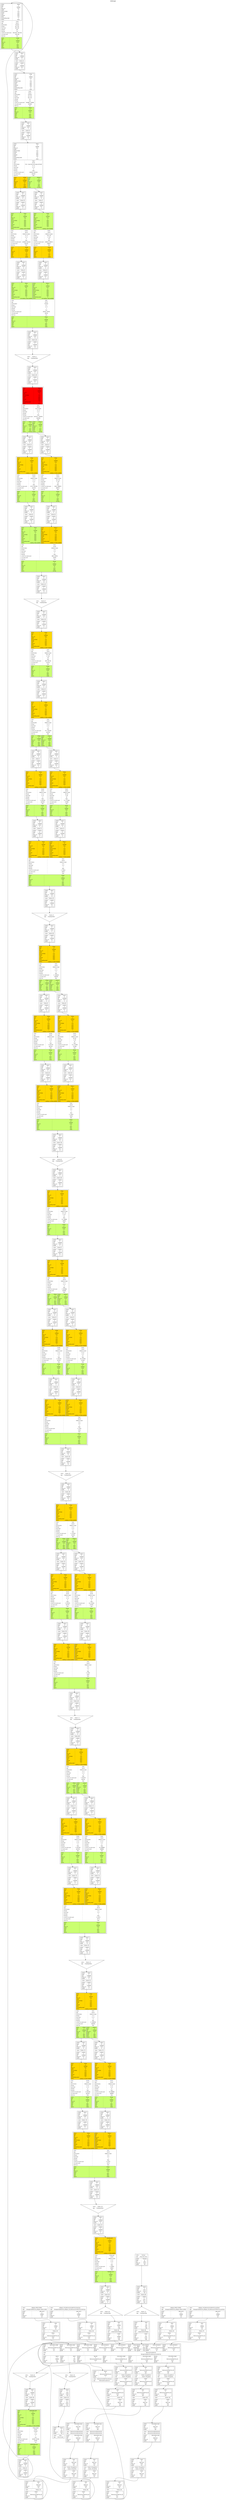 digraph manager_compiler_graph{
label="SIMGraph"; labelloc="t"
conv0[shape="box", color = "black", style="solid,filled", penwidth=1, fillcolor="white", label=<<table border="0" cellpadding="0" cellspacing="0"><tr><td border="0" port="inputs"><table border="0" cellpadding="1" cellspacing="4"><tr><td border="1" bgcolor="white" port="ifmap" ><table border="0" cellpadding="1" cellspacing="1"><tr><td border="0" colspan="1"  align="left"><font color="#000000" face="sans-serif" point-size="12">name</font></td><td align="left">:</td><td border="0" colspan="1"><font color="#000000" face="sans-serif" point-size="12">ifmap</font></td></tr><tr><td border="0" colspan="1"  align="left"><font color="#000000" face="sans-serif" point-size="12">type</font></td><td align="left">:</td><td border="0" colspan="1"><font color="#000000" face="sans-serif" point-size="12">io</font></td></tr><tr><td border="0" colspan="1"  align="left"><font color="#000000" face="sans-serif" point-size="12">clk</font></td><td align="left">:</td><td border="0" colspan="1"><font color="#000000" face="sans-serif" point-size="12">STREAM</font></td></tr><tr><td border="0" colspan="1"  align="left"><font color="#000000" face="sans-serif" point-size="12">flow_ctrl</font></td><td align="left">:</td><td border="0" colspan="1"><font color="#000000" face="sans-serif" point-size="12">PULL</font></td></tr><tr><td border="0" colspan="1"  align="left"><font color="#000000" face="sans-serif" point-size="12">width</font></td><td align="left">:</td><td border="0" colspan="1"><font color="#000000" face="sans-serif" point-size="12">8</font></td></tr><tr><td border="0" colspan="1"  align="left"><font color="#000000" face="sans-serif" point-size="12">almost empty</font></td><td align="left">:</td><td border="0" colspan="1"><font color="#000000" face="sans-serif" point-size="12">true</font></td></tr><tr><td border="0" colspan="1"  align="left"><font color="#000000" face="sans-serif" point-size="12">empty</font></td><td align="left">:</td><td border="0" colspan="1"><font color="#000000" face="sans-serif" point-size="12">true</font></td></tr><tr><td border="0" colspan="1"  align="left"><font color="#000000" face="sans-serif" point-size="12">read</font></td><td align="left">:</td><td border="0" colspan="1"><font color="#000000" face="sans-serif" point-size="12">false</font></td></tr><tr><td border="0" colspan="1"  align="left"><font color="#000000" face="sans-serif" point-size="12">request</font></td><td align="left">:</td><td border="0" colspan="1"><font color="#000000" face="sans-serif" point-size="12">false</font></td></tr><tr><td border="0" colspan="1"  align="left"><font color="#000000" face="sans-serif" point-size="12">done</font></td><td align="left">:</td><td border="0" colspan="1"><font color="#000000" face="sans-serif" point-size="12">true</font></td></tr><tr><td border="0" colspan="1"  align="left"><font color="#000000" face="sans-serif" point-size="12">outstanding reads</font></td><td align="left">:</td><td border="0" colspan="1"><font color="#000000" face="sans-serif" point-size="12">0</font></td></tr><tr><td border="0" colspan="1"  align="left"><font color="#000000" face="sans-serif" point-size="12">status</font></td><td align="left">:</td><td border="0" colspan="1"><font color="#000000" face="sans-serif" point-size="12">done</font></td></tr></table></td></tr></table></td></tr><tr><td border="0" port="node_info"><table border="0" cellpadding="1" cellspacing="4"><tr><td border="0" colspan="1"  align="left"><font color="#000000" face="sans-serif" point-size="12">name</font></td><td align="left">:</td><td border="0" colspan="1"><font color="#000000" face="sans-serif" point-size="12">conv0</font></td></tr><tr><td border="0" colspan="1"  align="left"><font color="#000000" face="sans-serif" point-size="12">type</font></td><td align="left">:</td><td border="0" colspan="1"><font color="#000000" face="sans-serif" point-size="12">Kernel</font></td></tr><tr><td border="0" colspan="1"  align="left"><font color="#000000" face="sans-serif" point-size="12">kernel status</font></td><td align="left">:</td><td border="0" colspan="1"><font color="#000000" face="sans-serif" point-size="12">Finished</font></td></tr><tr><td border="0" colspan="1"  align="left"><font color="#000000" face="sans-serif" point-size="12">fill level</font></td><td align="left">:</td><td border="0" colspan="1"><font color="#000000" face="sans-serif" point-size="12">687 / 687</font></td></tr><tr><td border="0" colspan="1"  align="left"><font color="#000000" face="sans-serif" point-size="12">flush level</font></td><td align="left">:</td><td border="0" colspan="1"><font color="#000000" face="sans-serif" point-size="12">690 / 687</font></td></tr><tr><td border="0" colspan="1"  align="left"><font color="#000000" face="sans-serif" point-size="12">full level</font></td><td align="left">:</td><td border="0" colspan="1"><font color="#000000" face="sans-serif" point-size="12">687</font></td></tr><tr><td border="0" colspan="1"  align="left"><font color="#000000" face="sans-serif" point-size="12">flushing</font></td><td align="left">:</td><td border="0" colspan="1"><font color="#000000" face="sans-serif" point-size="12">true</font></td></tr><tr><td border="0" colspan="1"  align="left"><font color="#000000" face="sans-serif" point-size="12">current run cycle count</font></td><td align="left">:</td><td border="0" colspan="1"><font color="#000000" face="sans-serif" point-size="12">19613184 / 19613184</font></td></tr><tr><td border="0" colspan="1"  align="left"><font color="#000000" face="sans-serif" point-size="12">run cycle count</font></td><td align="left">:</td><td border="0" colspan="1"><font color="#000000" face="sans-serif" point-size="12">19613184</font></td></tr><tr><td border="0" colspan="1"  align="left"><font color="#000000" face="sans-serif" point-size="12">done out</font></td><td align="left">:</td><td border="0" colspan="1"><font color="#000000" face="sans-serif" point-size="12">true</font></td></tr></table></td></tr><tr><td border="0" port="outputs"><table  border="0" cellpadding="1" cellspacing="4"><tr><td border="1" bgcolor="darkolivegreen1" port="ofmap" ><table border="0" cellpadding="1" cellspacing="1"><tr><td border="0" colspan="1"  align="left"><font color="#000000" face="sans-serif" point-size="12">name</font></td><td align="left">:</td><td border="0" colspan="1"><font color="#000000" face="sans-serif" point-size="12">ofmap</font></td></tr><tr><td border="0" colspan="1"  align="left"><font color="#000000" face="sans-serif" point-size="12">type</font></td><td align="left">:</td><td border="0" colspan="1"><font color="#000000" face="sans-serif" point-size="12">io</font></td></tr><tr><td border="0" colspan="1"  align="left"><font color="#000000" face="sans-serif" point-size="12">clk</font></td><td align="left">:</td><td border="0" colspan="1"><font color="#000000" face="sans-serif" point-size="12">STREAM</font></td></tr><tr><td border="0" colspan="1"  align="left"><font color="#000000" face="sans-serif" point-size="12">flow_ctrl</font></td><td align="left">:</td><td border="0" colspan="1"><font color="#000000" face="sans-serif" point-size="12">PUSH</font></td></tr><tr><td border="0" colspan="1"  align="left"><font color="#000000" face="sans-serif" point-size="12">width</font></td><td align="left">:</td><td border="0" colspan="1"><font color="#000000" face="sans-serif" point-size="12">8</font></td></tr><tr><td border="0" colspan="1"  align="left"><font color="#000000" face="sans-serif" point-size="12">valid</font></td><td align="left">:</td><td border="0" colspan="1"><font color="#000000" face="sans-serif" point-size="12">false</font></td></tr><tr><td border="0" colspan="1"  align="left"><font color="#000000" face="sans-serif" point-size="12">stall</font></td><td align="left">:</td><td border="0" colspan="1"><font color="#000000" face="sans-serif" point-size="12">false</font></td></tr><tr><td border="0" colspan="1"  align="left"><font color="#000000" face="sans-serif" point-size="12">status</font></td><td align="left">:</td><td border="0" colspan="1"><font color="#000000" face="sans-serif" point-size="12">ready</font></td></tr></table></td></tr></table></td></tr></table>>];

pool0[shape="box", color = "black", style="solid,filled", penwidth=1, fillcolor="white", label=<<table border="0" cellpadding="0" cellspacing="0"><tr><td border="0" port="inputs"><table border="0" cellpadding="1" cellspacing="4"><tr><td border="1" bgcolor="white" port="ifmap" ><table border="0" cellpadding="1" cellspacing="1"><tr><td border="0" colspan="1"  align="left"><font color="#000000" face="sans-serif" point-size="12">name</font></td><td align="left">:</td><td border="0" colspan="1"><font color="#000000" face="sans-serif" point-size="12">ifmap</font></td></tr><tr><td border="0" colspan="1"  align="left"><font color="#000000" face="sans-serif" point-size="12">type</font></td><td align="left">:</td><td border="0" colspan="1"><font color="#000000" face="sans-serif" point-size="12">io</font></td></tr><tr><td border="0" colspan="1"  align="left"><font color="#000000" face="sans-serif" point-size="12">clk</font></td><td align="left">:</td><td border="0" colspan="1"><font color="#000000" face="sans-serif" point-size="12">STREAM</font></td></tr><tr><td border="0" colspan="1"  align="left"><font color="#000000" face="sans-serif" point-size="12">flow_ctrl</font></td><td align="left">:</td><td border="0" colspan="1"><font color="#000000" face="sans-serif" point-size="12">PULL</font></td></tr><tr><td border="0" colspan="1"  align="left"><font color="#000000" face="sans-serif" point-size="12">width</font></td><td align="left">:</td><td border="0" colspan="1"><font color="#000000" face="sans-serif" point-size="12">8</font></td></tr><tr><td border="0" colspan="1"  align="left"><font color="#000000" face="sans-serif" point-size="12">almost empty</font></td><td align="left">:</td><td border="0" colspan="1"><font color="#000000" face="sans-serif" point-size="12">true</font></td></tr><tr><td border="0" colspan="1"  align="left"><font color="#000000" face="sans-serif" point-size="12">empty</font></td><td align="left">:</td><td border="0" colspan="1"><font color="#000000" face="sans-serif" point-size="12">true</font></td></tr><tr><td border="0" colspan="1"  align="left"><font color="#000000" face="sans-serif" point-size="12">read</font></td><td align="left">:</td><td border="0" colspan="1"><font color="#000000" face="sans-serif" point-size="12">false</font></td></tr><tr><td border="0" colspan="1"  align="left"><font color="#000000" face="sans-serif" point-size="12">request</font></td><td align="left">:</td><td border="0" colspan="1"><font color="#000000" face="sans-serif" point-size="12">false</font></td></tr><tr><td border="0" colspan="1"  align="left"><font color="#000000" face="sans-serif" point-size="12">done</font></td><td align="left">:</td><td border="0" colspan="1"><font color="#000000" face="sans-serif" point-size="12">true</font></td></tr><tr><td border="0" colspan="1"  align="left"><font color="#000000" face="sans-serif" point-size="12">outstanding reads</font></td><td align="left">:</td><td border="0" colspan="1"><font color="#000000" face="sans-serif" point-size="12">0</font></td></tr><tr><td border="0" colspan="1"  align="left"><font color="#000000" face="sans-serif" point-size="12">status</font></td><td align="left">:</td><td border="0" colspan="1"><font color="#000000" face="sans-serif" point-size="12">done</font></td></tr></table></td></tr></table></td></tr><tr><td border="0" port="node_info"><table border="0" cellpadding="1" cellspacing="4"><tr><td border="0" colspan="1"  align="left"><font color="#000000" face="sans-serif" point-size="12">name</font></td><td align="left">:</td><td border="0" colspan="1"><font color="#000000" face="sans-serif" point-size="12">pool0</font></td></tr><tr><td border="0" colspan="1"  align="left"><font color="#000000" face="sans-serif" point-size="12">type</font></td><td align="left">:</td><td border="0" colspan="1"><font color="#000000" face="sans-serif" point-size="12">Kernel</font></td></tr><tr><td border="0" colspan="1"  align="left"><font color="#000000" face="sans-serif" point-size="12">kernel status</font></td><td align="left">:</td><td border="0" colspan="1"><font color="#000000" face="sans-serif" point-size="12">Finished</font></td></tr><tr><td border="0" colspan="1"  align="left"><font color="#000000" face="sans-serif" point-size="12">fill level</font></td><td align="left">:</td><td border="0" colspan="1"><font color="#000000" face="sans-serif" point-size="12">353 / 353</font></td></tr><tr><td border="0" colspan="1"  align="left"><font color="#000000" face="sans-serif" point-size="12">flush level</font></td><td align="left">:</td><td border="0" colspan="1"><font color="#000000" face="sans-serif" point-size="12">356 / 353</font></td></tr><tr><td border="0" colspan="1"  align="left"><font color="#000000" face="sans-serif" point-size="12">full level</font></td><td align="left">:</td><td border="0" colspan="1"><font color="#000000" face="sans-serif" point-size="12">353</font></td></tr><tr><td border="0" colspan="1"  align="left"><font color="#000000" face="sans-serif" point-size="12">flushing</font></td><td align="left">:</td><td border="0" colspan="1"><font color="#000000" face="sans-serif" point-size="12">true</font></td></tr><tr><td border="0" colspan="1"  align="left"><font color="#000000" face="sans-serif" point-size="12">current run cycle count</font></td><td align="left">:</td><td border="0" colspan="1"><font color="#000000" face="sans-serif" point-size="12">1663488 / 1663488</font></td></tr><tr><td border="0" colspan="1"  align="left"><font color="#000000" face="sans-serif" point-size="12">run cycle count</font></td><td align="left">:</td><td border="0" colspan="1"><font color="#000000" face="sans-serif" point-size="12">1663488</font></td></tr><tr><td border="0" colspan="1"  align="left"><font color="#000000" face="sans-serif" point-size="12">done out</font></td><td align="left">:</td><td border="0" colspan="1"><font color="#000000" face="sans-serif" point-size="12">true</font></td></tr></table></td></tr><tr><td border="0" port="outputs"><table  border="0" cellpadding="1" cellspacing="4"><tr><td border="1" bgcolor="darkolivegreen1" port="ofmap" ><table border="0" cellpadding="1" cellspacing="1"><tr><td border="0" colspan="1"  align="left"><font color="#000000" face="sans-serif" point-size="12">name</font></td><td align="left">:</td><td border="0" colspan="1"><font color="#000000" face="sans-serif" point-size="12">ofmap</font></td></tr><tr><td border="0" colspan="1"  align="left"><font color="#000000" face="sans-serif" point-size="12">type</font></td><td align="left">:</td><td border="0" colspan="1"><font color="#000000" face="sans-serif" point-size="12">io</font></td></tr><tr><td border="0" colspan="1"  align="left"><font color="#000000" face="sans-serif" point-size="12">clk</font></td><td align="left">:</td><td border="0" colspan="1"><font color="#000000" face="sans-serif" point-size="12">STREAM</font></td></tr><tr><td border="0" colspan="1"  align="left"><font color="#000000" face="sans-serif" point-size="12">flow_ctrl</font></td><td align="left">:</td><td border="0" colspan="1"><font color="#000000" face="sans-serif" point-size="12">PUSH</font></td></tr><tr><td border="0" colspan="1"  align="left"><font color="#000000" face="sans-serif" point-size="12">width</font></td><td align="left">:</td><td border="0" colspan="1"><font color="#000000" face="sans-serif" point-size="12">8</font></td></tr><tr><td border="0" colspan="1"  align="left"><font color="#000000" face="sans-serif" point-size="12">valid</font></td><td align="left">:</td><td border="0" colspan="1"><font color="#000000" face="sans-serif" point-size="12">false</font></td></tr><tr><td border="0" colspan="1"  align="left"><font color="#000000" face="sans-serif" point-size="12">stall</font></td><td align="left">:</td><td border="0" colspan="1"><font color="#000000" face="sans-serif" point-size="12">false</font></td></tr><tr><td border="0" colspan="1"  align="left"><font color="#000000" face="sans-serif" point-size="12">status</font></td><td align="left">:</td><td border="0" colspan="1"><font color="#000000" face="sans-serif" point-size="12">ready</font></td></tr></table></td></tr></table></td></tr></table>>];

fire0s[shape="box", color = "black", style="solid,filled", penwidth=1, fillcolor="white", label=<<table border="0" cellpadding="0" cellspacing="0"><tr><td border="0" port="inputs"><table border="0" cellpadding="1" cellspacing="4"><tr><td border="1" bgcolor="white" port="ifmap" ><table border="0" cellpadding="1" cellspacing="1"><tr><td border="0" colspan="1"  align="left"><font color="#000000" face="sans-serif" point-size="12">name</font></td><td align="left">:</td><td border="0" colspan="1"><font color="#000000" face="sans-serif" point-size="12">ifmap</font></td></tr><tr><td border="0" colspan="1"  align="left"><font color="#000000" face="sans-serif" point-size="12">type</font></td><td align="left">:</td><td border="0" colspan="1"><font color="#000000" face="sans-serif" point-size="12">io</font></td></tr><tr><td border="0" colspan="1"  align="left"><font color="#000000" face="sans-serif" point-size="12">clk</font></td><td align="left">:</td><td border="0" colspan="1"><font color="#000000" face="sans-serif" point-size="12">STREAM</font></td></tr><tr><td border="0" colspan="1"  align="left"><font color="#000000" face="sans-serif" point-size="12">flow_ctrl</font></td><td align="left">:</td><td border="0" colspan="1"><font color="#000000" face="sans-serif" point-size="12">PULL</font></td></tr><tr><td border="0" colspan="1"  align="left"><font color="#000000" face="sans-serif" point-size="12">width</font></td><td align="left">:</td><td border="0" colspan="1"><font color="#000000" face="sans-serif" point-size="12">8</font></td></tr><tr><td border="0" colspan="1"  align="left"><font color="#000000" face="sans-serif" point-size="12">almost empty</font></td><td align="left">:</td><td border="0" colspan="1"><font color="#000000" face="sans-serif" point-size="12">true</font></td></tr><tr><td border="0" colspan="1"  align="left"><font color="#000000" face="sans-serif" point-size="12">empty</font></td><td align="left">:</td><td border="0" colspan="1"><font color="#000000" face="sans-serif" point-size="12">true</font></td></tr><tr><td border="0" colspan="1"  align="left"><font color="#000000" face="sans-serif" point-size="12">read</font></td><td align="left">:</td><td border="0" colspan="1"><font color="#000000" face="sans-serif" point-size="12">false</font></td></tr><tr><td border="0" colspan="1"  align="left"><font color="#000000" face="sans-serif" point-size="12">request</font></td><td align="left">:</td><td border="0" colspan="1"><font color="#000000" face="sans-serif" point-size="12">false</font></td></tr><tr><td border="0" colspan="1"  align="left"><font color="#000000" face="sans-serif" point-size="12">done</font></td><td align="left">:</td><td border="0" colspan="1"><font color="#000000" face="sans-serif" point-size="12">true</font></td></tr><tr><td border="0" colspan="1"  align="left"><font color="#000000" face="sans-serif" point-size="12">outstanding reads</font></td><td align="left">:</td><td border="0" colspan="1"><font color="#000000" face="sans-serif" point-size="12">0</font></td></tr><tr><td border="0" colspan="1"  align="left"><font color="#000000" face="sans-serif" point-size="12">status</font></td><td align="left">:</td><td border="0" colspan="1"><font color="#000000" face="sans-serif" point-size="12">done</font></td></tr></table></td></tr></table></td></tr><tr><td border="0" port="node_info"><table border="0" cellpadding="1" cellspacing="4"><tr><td border="0" colspan="1"  align="left"><font color="#000000" face="sans-serif" point-size="12">name</font></td><td align="left">:</td><td border="0" colspan="1"><font color="#000000" face="sans-serif" point-size="12">fire0s</font></td></tr><tr><td border="0" colspan="1"  align="left"><font color="#000000" face="sans-serif" point-size="12">type</font></td><td align="left">:</td><td border="0" colspan="1"><font color="#000000" face="sans-serif" point-size="12">Kernel</font></td></tr><tr><td border="0" colspan="1"  align="left"><font color="#000000" face="sans-serif" point-size="12">kernel status</font></td><td align="left">:</td><td border="0" colspan="1"><font color="#000000" face="sans-serif" point-size="12">Error - input done and output still valid</font></td></tr><tr><td border="0" colspan="1"  align="left"><font color="#000000" face="sans-serif" point-size="12">fill level</font></td><td align="left">:</td><td border="0" colspan="1"><font color="#000000" face="sans-serif" point-size="12">15 / 15</font></td></tr><tr><td border="0" colspan="1"  align="left"><font color="#000000" face="sans-serif" point-size="12">flush level</font></td><td align="left">:</td><td border="0" colspan="1"><font color="#000000" face="sans-serif" point-size="12">0 / 15</font></td></tr><tr><td border="0" colspan="1"  align="left"><font color="#000000" face="sans-serif" point-size="12">full level</font></td><td align="left">:</td><td border="0" colspan="1"><font color="#000000" face="sans-serif" point-size="12">15</font></td></tr><tr><td border="0" colspan="1"  align="left"><font color="#000000" face="sans-serif" point-size="12">flushing</font></td><td align="left">:</td><td border="0" colspan="1"><font color="#000000" face="sans-serif" point-size="12">false</font></td></tr><tr><td border="0" colspan="1"  align="left"><font color="#000000" face="sans-serif" point-size="12">current run cycle count</font></td><td align="left">:</td><td border="0" colspan="1"><font color="#000000" face="sans-serif" point-size="12">6420435 / 6422528</font></td></tr><tr><td border="0" colspan="1"  align="left"><font color="#000000" face="sans-serif" point-size="12">run cycle count</font></td><td align="left">:</td><td border="0" colspan="1"><font color="#000000" face="sans-serif" point-size="12">6422528</font></td></tr><tr><td border="0" colspan="1"  align="left"><font color="#000000" face="sans-serif" point-size="12">done out</font></td><td align="left">:</td><td border="0" colspan="1"><font color="#000000" face="sans-serif" point-size="12">false</font></td></tr></table></td></tr><tr><td border="0" port="outputs"><table  border="0" cellpadding="1" cellspacing="4"><tr><td border="1" bgcolor="gold" port="ofmap" ><table border="0" cellpadding="1" cellspacing="1"><tr><td border="0" colspan="1"  align="left"><font color="#000000" face="sans-serif" point-size="12">name</font></td><td align="left">:</td><td border="0" colspan="1"><font color="#000000" face="sans-serif" point-size="12">ofmap</font></td></tr><tr><td border="0" colspan="1"  align="left"><font color="#000000" face="sans-serif" point-size="12">type</font></td><td align="left">:</td><td border="0" colspan="1"><font color="#000000" face="sans-serif" point-size="12">io</font></td></tr><tr><td border="0" colspan="1"  align="left"><font color="#000000" face="sans-serif" point-size="12">clk</font></td><td align="left">:</td><td border="0" colspan="1"><font color="#000000" face="sans-serif" point-size="12">STREAM</font></td></tr><tr><td border="0" colspan="1"  align="left"><font color="#000000" face="sans-serif" point-size="12">flow_ctrl</font></td><td align="left">:</td><td border="0" colspan="1"><font color="#000000" face="sans-serif" point-size="12">PUSH</font></td></tr><tr><td border="0" colspan="1"  align="left"><font color="#000000" face="sans-serif" point-size="12">width</font></td><td align="left">:</td><td border="0" colspan="1"><font color="#000000" face="sans-serif" point-size="12">8</font></td></tr><tr><td border="0" colspan="1"  align="left"><font color="#000000" face="sans-serif" point-size="12">valid</font></td><td align="left">:</td><td border="0" colspan="1"><font color="#000000" face="sans-serif" point-size="12">true</font></td></tr><tr><td border="0" colspan="1"  align="left"><font color="#000000" face="sans-serif" point-size="12">stall</font></td><td align="left">:</td><td border="0" colspan="1"><font color="#000000" face="sans-serif" point-size="12">true</font></td></tr><tr><td border="0" colspan="1"  align="left"><font color="#000000" face="sans-serif" point-size="12">status</font></td><td align="left">:</td><td border="0" colspan="1"><font color="#000000" face="sans-serif" point-size="12">stalled</font></td></tr></table></td><td border="1" bgcolor="darkolivegreen1" port="ofmap_1" ><table border="0" cellpadding="1" cellspacing="1"><tr><td border="0" colspan="1"  align="left"><font color="#000000" face="sans-serif" point-size="12">name</font></td><td align="left">:</td><td border="0" colspan="1"><font color="#000000" face="sans-serif" point-size="12">ofmap_1</font></td></tr><tr><td border="0" colspan="1"  align="left"><font color="#000000" face="sans-serif" point-size="12">type</font></td><td align="left">:</td><td border="0" colspan="1"><font color="#000000" face="sans-serif" point-size="12">io</font></td></tr><tr><td border="0" colspan="1"  align="left"><font color="#000000" face="sans-serif" point-size="12">clk</font></td><td align="left">:</td><td border="0" colspan="1"><font color="#000000" face="sans-serif" point-size="12">STREAM</font></td></tr><tr><td border="0" colspan="1"  align="left"><font color="#000000" face="sans-serif" point-size="12">flow_ctrl</font></td><td align="left">:</td><td border="0" colspan="1"><font color="#000000" face="sans-serif" point-size="12">PUSH</font></td></tr><tr><td border="0" colspan="1"  align="left"><font color="#000000" face="sans-serif" point-size="12">width</font></td><td align="left">:</td><td border="0" colspan="1"><font color="#000000" face="sans-serif" point-size="12">8</font></td></tr><tr><td border="0" colspan="1"  align="left"><font color="#000000" face="sans-serif" point-size="12">valid</font></td><td align="left">:</td><td border="0" colspan="1"><font color="#000000" face="sans-serif" point-size="12">true</font></td></tr><tr><td border="0" colspan="1"  align="left"><font color="#000000" face="sans-serif" point-size="12">stall</font></td><td align="left">:</td><td border="0" colspan="1"><font color="#000000" face="sans-serif" point-size="12">false</font></td></tr><tr><td border="0" colspan="1"  align="left"><font color="#000000" face="sans-serif" point-size="12">status</font></td><td align="left">:</td><td border="0" colspan="1"><font color="#000000" face="sans-serif" point-size="12">writing</font></td></tr></table></td></tr></table></td></tr></table>>];

fire0e0[shape="box", color = "black", style="solid,filled", penwidth=1, fillcolor="white", label=<<table border="0" cellpadding="0" cellspacing="0"><tr><td border="0" port="inputs"><table border="0" cellpadding="1" cellspacing="4"><tr><td border="1" bgcolor="darkolivegreen1" port="ifmap" ><table border="0" cellpadding="1" cellspacing="1"><tr><td border="0" colspan="1"  align="left"><font color="#000000" face="sans-serif" point-size="12">name</font></td><td align="left">:</td><td border="0" colspan="1"><font color="#000000" face="sans-serif" point-size="12">ifmap</font></td></tr><tr><td border="0" colspan="1"  align="left"><font color="#000000" face="sans-serif" point-size="12">type</font></td><td align="left">:</td><td border="0" colspan="1"><font color="#000000" face="sans-serif" point-size="12">io</font></td></tr><tr><td border="0" colspan="1"  align="left"><font color="#000000" face="sans-serif" point-size="12">clk</font></td><td align="left">:</td><td border="0" colspan="1"><font color="#000000" face="sans-serif" point-size="12">STREAM</font></td></tr><tr><td border="0" colspan="1"  align="left"><font color="#000000" face="sans-serif" point-size="12">flow_ctrl</font></td><td align="left">:</td><td border="0" colspan="1"><font color="#000000" face="sans-serif" point-size="12">PULL</font></td></tr><tr><td border="0" colspan="1"  align="left"><font color="#000000" face="sans-serif" point-size="12">width</font></td><td align="left">:</td><td border="0" colspan="1"><font color="#000000" face="sans-serif" point-size="12">8</font></td></tr><tr><td border="0" colspan="1"  align="left"><font color="#000000" face="sans-serif" point-size="12">almost empty</font></td><td align="left">:</td><td border="0" colspan="1"><font color="#000000" face="sans-serif" point-size="12">false</font></td></tr><tr><td border="0" colspan="1"  align="left"><font color="#000000" face="sans-serif" point-size="12">empty</font></td><td align="left">:</td><td border="0" colspan="1"><font color="#000000" face="sans-serif" point-size="12">false</font></td></tr><tr><td border="0" colspan="1"  align="left"><font color="#000000" face="sans-serif" point-size="12">read</font></td><td align="left">:</td><td border="0" colspan="1"><font color="#000000" face="sans-serif" point-size="12">false</font></td></tr><tr><td border="0" colspan="1"  align="left"><font color="#000000" face="sans-serif" point-size="12">request</font></td><td align="left">:</td><td border="0" colspan="1"><font color="#000000" face="sans-serif" point-size="12">false</font></td></tr><tr><td border="0" colspan="1"  align="left"><font color="#000000" face="sans-serif" point-size="12">done</font></td><td align="left">:</td><td border="0" colspan="1"><font color="#000000" face="sans-serif" point-size="12">false</font></td></tr><tr><td border="0" colspan="1"  align="left"><font color="#000000" face="sans-serif" point-size="12">outstanding reads</font></td><td align="left">:</td><td border="0" colspan="1"><font color="#000000" face="sans-serif" point-size="12">1</font></td></tr><tr><td border="0" colspan="1"  align="left"><font color="#000000" face="sans-serif" point-size="12">status</font></td><td align="left">:</td><td border="0" colspan="1"><font color="#000000" face="sans-serif" point-size="12">reading / data available</font></td></tr></table></td></tr></table></td></tr><tr><td border="0" port="node_info"><table border="0" cellpadding="1" cellspacing="4"><tr><td border="0" colspan="1"  align="left"><font color="#000000" face="sans-serif" point-size="12">name</font></td><td align="left">:</td><td border="0" colspan="1"><font color="#000000" face="sans-serif" point-size="12">fire0e0</font></td></tr><tr><td border="0" colspan="1"  align="left"><font color="#000000" face="sans-serif" point-size="12">type</font></td><td align="left">:</td><td border="0" colspan="1"><font color="#000000" face="sans-serif" point-size="12">Kernel</font></td></tr><tr><td border="0" colspan="1"  align="left"><font color="#000000" face="sans-serif" point-size="12">kernel status</font></td><td align="left">:</td><td border="0" colspan="1"><font color="#000000" face="sans-serif" point-size="12">Halted on output</font></td></tr><tr><td border="0" colspan="1"  align="left"><font color="#000000" face="sans-serif" point-size="12">fill level</font></td><td align="left">:</td><td border="0" colspan="1"><font color="#000000" face="sans-serif" point-size="12">15 / 15</font></td></tr><tr><td border="0" colspan="1"  align="left"><font color="#000000" face="sans-serif" point-size="12">flush level</font></td><td align="left">:</td><td border="0" colspan="1"><font color="#000000" face="sans-serif" point-size="12">0 / 15</font></td></tr><tr><td border="0" colspan="1"  align="left"><font color="#000000" face="sans-serif" point-size="12">full level</font></td><td align="left">:</td><td border="0" colspan="1"><font color="#000000" face="sans-serif" point-size="12">15</font></td></tr><tr><td border="0" colspan="1"  align="left"><font color="#000000" face="sans-serif" point-size="12">flushing</font></td><td align="left">:</td><td border="0" colspan="1"><font color="#000000" face="sans-serif" point-size="12">false</font></td></tr><tr><td border="0" colspan="1"  align="left"><font color="#000000" face="sans-serif" point-size="12">current run cycle count</font></td><td align="left">:</td><td border="0" colspan="1"><font color="#000000" face="sans-serif" point-size="12">3258828 / 6422528</font></td></tr><tr><td border="0" colspan="1"  align="left"><font color="#000000" face="sans-serif" point-size="12">run cycle count</font></td><td align="left">:</td><td border="0" colspan="1"><font color="#000000" face="sans-serif" point-size="12">6422528</font></td></tr><tr><td border="0" colspan="1"  align="left"><font color="#000000" face="sans-serif" point-size="12">done out</font></td><td align="left">:</td><td border="0" colspan="1"><font color="#000000" face="sans-serif" point-size="12">false</font></td></tr></table></td></tr><tr><td border="0" port="outputs"><table  border="0" cellpadding="1" cellspacing="4"><tr><td border="1" bgcolor="gold" port="ofmap" ><table border="0" cellpadding="1" cellspacing="1"><tr><td border="0" colspan="1"  align="left"><font color="#000000" face="sans-serif" point-size="12">name</font></td><td align="left">:</td><td border="0" colspan="1"><font color="#000000" face="sans-serif" point-size="12">ofmap</font></td></tr><tr><td border="0" colspan="1"  align="left"><font color="#000000" face="sans-serif" point-size="12">type</font></td><td align="left">:</td><td border="0" colspan="1"><font color="#000000" face="sans-serif" point-size="12">io</font></td></tr><tr><td border="0" colspan="1"  align="left"><font color="#000000" face="sans-serif" point-size="12">clk</font></td><td align="left">:</td><td border="0" colspan="1"><font color="#000000" face="sans-serif" point-size="12">STREAM</font></td></tr><tr><td border="0" colspan="1"  align="left"><font color="#000000" face="sans-serif" point-size="12">flow_ctrl</font></td><td align="left">:</td><td border="0" colspan="1"><font color="#000000" face="sans-serif" point-size="12">PUSH</font></td></tr><tr><td border="0" colspan="1"  align="left"><font color="#000000" face="sans-serif" point-size="12">width</font></td><td align="left">:</td><td border="0" colspan="1"><font color="#000000" face="sans-serif" point-size="12">8</font></td></tr><tr><td border="0" colspan="1"  align="left"><font color="#000000" face="sans-serif" point-size="12">valid</font></td><td align="left">:</td><td border="0" colspan="1"><font color="#000000" face="sans-serif" point-size="12">true</font></td></tr><tr><td border="0" colspan="1"  align="left"><font color="#000000" face="sans-serif" point-size="12">stall</font></td><td align="left">:</td><td border="0" colspan="1"><font color="#000000" face="sans-serif" point-size="12">true</font></td></tr><tr><td border="0" colspan="1"  align="left"><font color="#000000" face="sans-serif" point-size="12">status</font></td><td align="left">:</td><td border="0" colspan="1"><font color="#000000" face="sans-serif" point-size="12">stalled</font></td></tr></table></td></tr></table></td></tr></table>>];

fire0e1[shape="box", color = "black", style="solid,filled", penwidth=1, fillcolor="white", label=<<table border="0" cellpadding="0" cellspacing="0"><tr><td border="0" port="inputs"><table border="0" cellpadding="1" cellspacing="4"><tr><td border="1" bgcolor="darkolivegreen1" port="ifmap" ><table border="0" cellpadding="1" cellspacing="1"><tr><td border="0" colspan="1"  align="left"><font color="#000000" face="sans-serif" point-size="12">name</font></td><td align="left">:</td><td border="0" colspan="1"><font color="#000000" face="sans-serif" point-size="12">ifmap</font></td></tr><tr><td border="0" colspan="1"  align="left"><font color="#000000" face="sans-serif" point-size="12">type</font></td><td align="left">:</td><td border="0" colspan="1"><font color="#000000" face="sans-serif" point-size="12">io</font></td></tr><tr><td border="0" colspan="1"  align="left"><font color="#000000" face="sans-serif" point-size="12">clk</font></td><td align="left">:</td><td border="0" colspan="1"><font color="#000000" face="sans-serif" point-size="12">STREAM</font></td></tr><tr><td border="0" colspan="1"  align="left"><font color="#000000" face="sans-serif" point-size="12">flow_ctrl</font></td><td align="left">:</td><td border="0" colspan="1"><font color="#000000" face="sans-serif" point-size="12">PULL</font></td></tr><tr><td border="0" colspan="1"  align="left"><font color="#000000" face="sans-serif" point-size="12">width</font></td><td align="left">:</td><td border="0" colspan="1"><font color="#000000" face="sans-serif" point-size="12">8</font></td></tr><tr><td border="0" colspan="1"  align="left"><font color="#000000" face="sans-serif" point-size="12">almost empty</font></td><td align="left">:</td><td border="0" colspan="1"><font color="#000000" face="sans-serif" point-size="12">false</font></td></tr><tr><td border="0" colspan="1"  align="left"><font color="#000000" face="sans-serif" point-size="12">empty</font></td><td align="left">:</td><td border="0" colspan="1"><font color="#000000" face="sans-serif" point-size="12">false</font></td></tr><tr><td border="0" colspan="1"  align="left"><font color="#000000" face="sans-serif" point-size="12">read</font></td><td align="left">:</td><td border="0" colspan="1"><font color="#000000" face="sans-serif" point-size="12">false</font></td></tr><tr><td border="0" colspan="1"  align="left"><font color="#000000" face="sans-serif" point-size="12">request</font></td><td align="left">:</td><td border="0" colspan="1"><font color="#000000" face="sans-serif" point-size="12">false</font></td></tr><tr><td border="0" colspan="1"  align="left"><font color="#000000" face="sans-serif" point-size="12">done</font></td><td align="left">:</td><td border="0" colspan="1"><font color="#000000" face="sans-serif" point-size="12">false</font></td></tr><tr><td border="0" colspan="1"  align="left"><font color="#000000" face="sans-serif" point-size="12">outstanding reads</font></td><td align="left">:</td><td border="0" colspan="1"><font color="#000000" face="sans-serif" point-size="12">1</font></td></tr><tr><td border="0" colspan="1"  align="left"><font color="#000000" face="sans-serif" point-size="12">status</font></td><td align="left">:</td><td border="0" colspan="1"><font color="#000000" face="sans-serif" point-size="12">reading / data available</font></td></tr></table></td></tr></table></td></tr><tr><td border="0" port="node_info"><table border="0" cellpadding="1" cellspacing="4"><tr><td border="0" colspan="1"  align="left"><font color="#000000" face="sans-serif" point-size="12">name</font></td><td align="left">:</td><td border="0" colspan="1"><font color="#000000" face="sans-serif" point-size="12">fire0e1</font></td></tr><tr><td border="0" colspan="1"  align="left"><font color="#000000" face="sans-serif" point-size="12">type</font></td><td align="left">:</td><td border="0" colspan="1"><font color="#000000" face="sans-serif" point-size="12">Kernel</font></td></tr><tr><td border="0" colspan="1"  align="left"><font color="#000000" face="sans-serif" point-size="12">kernel status</font></td><td align="left">:</td><td border="0" colspan="1"><font color="#000000" face="sans-serif" point-size="12">Halted on output</font></td></tr><tr><td border="0" colspan="1"  align="left"><font color="#000000" face="sans-serif" point-size="12">fill level</font></td><td align="left">:</td><td border="0" colspan="1"><font color="#000000" face="sans-serif" point-size="12">183 / 183</font></td></tr><tr><td border="0" colspan="1"  align="left"><font color="#000000" face="sans-serif" point-size="12">flush level</font></td><td align="left">:</td><td border="0" colspan="1"><font color="#000000" face="sans-serif" point-size="12">0 / 183</font></td></tr><tr><td border="0" colspan="1"  align="left"><font color="#000000" face="sans-serif" point-size="12">full level</font></td><td align="left">:</td><td border="0" colspan="1"><font color="#000000" face="sans-serif" point-size="12">183</font></td></tr><tr><td border="0" colspan="1"  align="left"><font color="#000000" face="sans-serif" point-size="12">flushing</font></td><td align="left">:</td><td border="0" colspan="1"><font color="#000000" face="sans-serif" point-size="12">false</font></td></tr><tr><td border="0" colspan="1"  align="left"><font color="#000000" face="sans-serif" point-size="12">current run cycle count</font></td><td align="left">:</td><td border="0" colspan="1"><font color="#000000" face="sans-serif" point-size="12">3496024 / 6889472</font></td></tr><tr><td border="0" colspan="1"  align="left"><font color="#000000" face="sans-serif" point-size="12">run cycle count</font></td><td align="left">:</td><td border="0" colspan="1"><font color="#000000" face="sans-serif" point-size="12">6889472</font></td></tr><tr><td border="0" colspan="1"  align="left"><font color="#000000" face="sans-serif" point-size="12">done out</font></td><td align="left">:</td><td border="0" colspan="1"><font color="#000000" face="sans-serif" point-size="12">false</font></td></tr></table></td></tr><tr><td border="0" port="outputs"><table  border="0" cellpadding="1" cellspacing="4"><tr><td border="1" bgcolor="gold" port="ofmap" ><table border="0" cellpadding="1" cellspacing="1"><tr><td border="0" colspan="1"  align="left"><font color="#000000" face="sans-serif" point-size="12">name</font></td><td align="left">:</td><td border="0" colspan="1"><font color="#000000" face="sans-serif" point-size="12">ofmap</font></td></tr><tr><td border="0" colspan="1"  align="left"><font color="#000000" face="sans-serif" point-size="12">type</font></td><td align="left">:</td><td border="0" colspan="1"><font color="#000000" face="sans-serif" point-size="12">io</font></td></tr><tr><td border="0" colspan="1"  align="left"><font color="#000000" face="sans-serif" point-size="12">clk</font></td><td align="left">:</td><td border="0" colspan="1"><font color="#000000" face="sans-serif" point-size="12">STREAM</font></td></tr><tr><td border="0" colspan="1"  align="left"><font color="#000000" face="sans-serif" point-size="12">flow_ctrl</font></td><td align="left">:</td><td border="0" colspan="1"><font color="#000000" face="sans-serif" point-size="12">PUSH</font></td></tr><tr><td border="0" colspan="1"  align="left"><font color="#000000" face="sans-serif" point-size="12">width</font></td><td align="left">:</td><td border="0" colspan="1"><font color="#000000" face="sans-serif" point-size="12">8</font></td></tr><tr><td border="0" colspan="1"  align="left"><font color="#000000" face="sans-serif" point-size="12">valid</font></td><td align="left">:</td><td border="0" colspan="1"><font color="#000000" face="sans-serif" point-size="12">true</font></td></tr><tr><td border="0" colspan="1"  align="left"><font color="#000000" face="sans-serif" point-size="12">stall</font></td><td align="left">:</td><td border="0" colspan="1"><font color="#000000" face="sans-serif" point-size="12">true</font></td></tr><tr><td border="0" colspan="1"  align="left"><font color="#000000" face="sans-serif" point-size="12">status</font></td><td align="left">:</td><td border="0" colspan="1"><font color="#000000" face="sans-serif" point-size="12">stalled</font></td></tr></table></td></tr></table></td></tr></table>>];

fire0c[shape="box", color = "black", style="solid,filled", penwidth=1, fillcolor="white", label=<<table border="0" cellpadding="0" cellspacing="0"><tr><td border="0" port="inputs"><table border="0" cellpadding="1" cellspacing="4"><tr><td border="1" bgcolor="darkolivegreen1" port="ifmap" ><table border="0" cellpadding="1" cellspacing="1"><tr><td border="0" colspan="1"  align="left"><font color="#000000" face="sans-serif" point-size="12">name</font></td><td align="left">:</td><td border="0" colspan="1"><font color="#000000" face="sans-serif" point-size="12">ifmap</font></td></tr><tr><td border="0" colspan="1"  align="left"><font color="#000000" face="sans-serif" point-size="12">type</font></td><td align="left">:</td><td border="0" colspan="1"><font color="#000000" face="sans-serif" point-size="12">io</font></td></tr><tr><td border="0" colspan="1"  align="left"><font color="#000000" face="sans-serif" point-size="12">clk</font></td><td align="left">:</td><td border="0" colspan="1"><font color="#000000" face="sans-serif" point-size="12">STREAM</font></td></tr><tr><td border="0" colspan="1"  align="left"><font color="#000000" face="sans-serif" point-size="12">flow_ctrl</font></td><td align="left">:</td><td border="0" colspan="1"><font color="#000000" face="sans-serif" point-size="12">PULL</font></td></tr><tr><td border="0" colspan="1"  align="left"><font color="#000000" face="sans-serif" point-size="12">width</font></td><td align="left">:</td><td border="0" colspan="1"><font color="#000000" face="sans-serif" point-size="12">8</font></td></tr><tr><td border="0" colspan="1"  align="left"><font color="#000000" face="sans-serif" point-size="12">almost empty</font></td><td align="left">:</td><td border="0" colspan="1"><font color="#000000" face="sans-serif" point-size="12">false</font></td></tr><tr><td border="0" colspan="1"  align="left"><font color="#000000" face="sans-serif" point-size="12">empty</font></td><td align="left">:</td><td border="0" colspan="1"><font color="#000000" face="sans-serif" point-size="12">false</font></td></tr><tr><td border="0" colspan="1"  align="left"><font color="#000000" face="sans-serif" point-size="12">read</font></td><td align="left">:</td><td border="0" colspan="1"><font color="#000000" face="sans-serif" point-size="12">false</font></td></tr><tr><td border="0" colspan="1"  align="left"><font color="#000000" face="sans-serif" point-size="12">request</font></td><td align="left">:</td><td border="0" colspan="1"><font color="#000000" face="sans-serif" point-size="12">false</font></td></tr><tr><td border="0" colspan="1"  align="left"><font color="#000000" face="sans-serif" point-size="12">done</font></td><td align="left">:</td><td border="0" colspan="1"><font color="#000000" face="sans-serif" point-size="12">false</font></td></tr><tr><td border="0" colspan="1"  align="left"><font color="#000000" face="sans-serif" point-size="12">outstanding reads</font></td><td align="left">:</td><td border="0" colspan="1"><font color="#000000" face="sans-serif" point-size="12">0</font></td></tr><tr><td border="0" colspan="1"  align="left"><font color="#000000" face="sans-serif" point-size="12">status</font></td><td align="left">:</td><td border="0" colspan="1"><font color="#000000" face="sans-serif" point-size="12">not reading / data available</font></td></tr></table></td><td border="1" bgcolor="darkolivegreen1" port="ifmap_1" ><table border="0" cellpadding="1" cellspacing="1"><tr><td border="0" colspan="1"  align="left"><font color="#000000" face="sans-serif" point-size="12">name</font></td><td align="left">:</td><td border="0" colspan="1"><font color="#000000" face="sans-serif" point-size="12">ifmap_1</font></td></tr><tr><td border="0" colspan="1"  align="left"><font color="#000000" face="sans-serif" point-size="12">type</font></td><td align="left">:</td><td border="0" colspan="1"><font color="#000000" face="sans-serif" point-size="12">io</font></td></tr><tr><td border="0" colspan="1"  align="left"><font color="#000000" face="sans-serif" point-size="12">clk</font></td><td align="left">:</td><td border="0" colspan="1"><font color="#000000" face="sans-serif" point-size="12">STREAM</font></td></tr><tr><td border="0" colspan="1"  align="left"><font color="#000000" face="sans-serif" point-size="12">flow_ctrl</font></td><td align="left">:</td><td border="0" colspan="1"><font color="#000000" face="sans-serif" point-size="12">PULL</font></td></tr><tr><td border="0" colspan="1"  align="left"><font color="#000000" face="sans-serif" point-size="12">width</font></td><td align="left">:</td><td border="0" colspan="1"><font color="#000000" face="sans-serif" point-size="12">8</font></td></tr><tr><td border="0" colspan="1"  align="left"><font color="#000000" face="sans-serif" point-size="12">almost empty</font></td><td align="left">:</td><td border="0" colspan="1"><font color="#000000" face="sans-serif" point-size="12">false</font></td></tr><tr><td border="0" colspan="1"  align="left"><font color="#000000" face="sans-serif" point-size="12">empty</font></td><td align="left">:</td><td border="0" colspan="1"><font color="#000000" face="sans-serif" point-size="12">false</font></td></tr><tr><td border="0" colspan="1"  align="left"><font color="#000000" face="sans-serif" point-size="12">read</font></td><td align="left">:</td><td border="0" colspan="1"><font color="#000000" face="sans-serif" point-size="12">false</font></td></tr><tr><td border="0" colspan="1"  align="left"><font color="#000000" face="sans-serif" point-size="12">request</font></td><td align="left">:</td><td border="0" colspan="1"><font color="#000000" face="sans-serif" point-size="12">false</font></td></tr><tr><td border="0" colspan="1"  align="left"><font color="#000000" face="sans-serif" point-size="12">done</font></td><td align="left">:</td><td border="0" colspan="1"><font color="#000000" face="sans-serif" point-size="12">false</font></td></tr><tr><td border="0" colspan="1"  align="left"><font color="#000000" face="sans-serif" point-size="12">outstanding reads</font></td><td align="left">:</td><td border="0" colspan="1"><font color="#000000" face="sans-serif" point-size="12">0</font></td></tr><tr><td border="0" colspan="1"  align="left"><font color="#000000" face="sans-serif" point-size="12">status</font></td><td align="left">:</td><td border="0" colspan="1"><font color="#000000" face="sans-serif" point-size="12">not reading / data available</font></td></tr></table></td></tr></table></td></tr><tr><td border="0" port="node_info"><table border="0" cellpadding="1" cellspacing="4"><tr><td border="0" colspan="1"  align="left"><font color="#000000" face="sans-serif" point-size="12">name</font></td><td align="left">:</td><td border="0" colspan="1"><font color="#000000" face="sans-serif" point-size="12">fire0c</font></td></tr><tr><td border="0" colspan="1"  align="left"><font color="#000000" face="sans-serif" point-size="12">type</font></td><td align="left">:</td><td border="0" colspan="1"><font color="#000000" face="sans-serif" point-size="12">Kernel</font></td></tr><tr><td border="0" colspan="1"  align="left"><font color="#000000" face="sans-serif" point-size="12">kernel status</font></td><td align="left">:</td><td border="0" colspan="1"><font color="#000000" face="sans-serif" point-size="12">Finished</font></td></tr><tr><td border="0" colspan="1"  align="left"><font color="#000000" face="sans-serif" point-size="12">fill level</font></td><td align="left">:</td><td border="0" colspan="1"><font color="#000000" face="sans-serif" point-size="12">9 / 9</font></td></tr><tr><td border="0" colspan="1"  align="left"><font color="#000000" face="sans-serif" point-size="12">flush level</font></td><td align="left">:</td><td border="0" colspan="1"><font color="#000000" face="sans-serif" point-size="12">12 / 9</font></td></tr><tr><td border="0" colspan="1"  align="left"><font color="#000000" face="sans-serif" point-size="12">full level</font></td><td align="left">:</td><td border="0" colspan="1"><font color="#000000" face="sans-serif" point-size="12">9</font></td></tr><tr><td border="0" colspan="1"  align="left"><font color="#000000" face="sans-serif" point-size="12">flushing</font></td><td align="left">:</td><td border="0" colspan="1"><font color="#000000" face="sans-serif" point-size="12">true</font></td></tr><tr><td border="0" colspan="1"  align="left"><font color="#000000" face="sans-serif" point-size="12">current run cycle count</font></td><td align="left">:</td><td border="0" colspan="1"><font color="#000000" face="sans-serif" point-size="12">200704 / 200704</font></td></tr><tr><td border="0" colspan="1"  align="left"><font color="#000000" face="sans-serif" point-size="12">run cycle count</font></td><td align="left">:</td><td border="0" colspan="1"><font color="#000000" face="sans-serif" point-size="12">200704</font></td></tr><tr><td border="0" colspan="1"  align="left"><font color="#000000" face="sans-serif" point-size="12">done out</font></td><td align="left">:</td><td border="0" colspan="1"><font color="#000000" face="sans-serif" point-size="12">true</font></td></tr></table></td></tr><tr><td border="0" port="outputs"><table  border="0" cellpadding="1" cellspacing="4"><tr><td border="1" bgcolor="darkolivegreen1" port="ofmap" ><table border="0" cellpadding="1" cellspacing="1"><tr><td border="0" colspan="1"  align="left"><font color="#000000" face="sans-serif" point-size="12">name</font></td><td align="left">:</td><td border="0" colspan="1"><font color="#000000" face="sans-serif" point-size="12">ofmap</font></td></tr><tr><td border="0" colspan="1"  align="left"><font color="#000000" face="sans-serif" point-size="12">type</font></td><td align="left">:</td><td border="0" colspan="1"><font color="#000000" face="sans-serif" point-size="12">io</font></td></tr><tr><td border="0" colspan="1"  align="left"><font color="#000000" face="sans-serif" point-size="12">clk</font></td><td align="left">:</td><td border="0" colspan="1"><font color="#000000" face="sans-serif" point-size="12">STREAM</font></td></tr><tr><td border="0" colspan="1"  align="left"><font color="#000000" face="sans-serif" point-size="12">flow_ctrl</font></td><td align="left">:</td><td border="0" colspan="1"><font color="#000000" face="sans-serif" point-size="12">PUSH</font></td></tr><tr><td border="0" colspan="1"  align="left"><font color="#000000" face="sans-serif" point-size="12">width</font></td><td align="left">:</td><td border="0" colspan="1"><font color="#000000" face="sans-serif" point-size="12">16</font></td></tr><tr><td border="0" colspan="1"  align="left"><font color="#000000" face="sans-serif" point-size="12">valid</font></td><td align="left">:</td><td border="0" colspan="1"><font color="#000000" face="sans-serif" point-size="12">false</font></td></tr><tr><td border="0" colspan="1"  align="left"><font color="#000000" face="sans-serif" point-size="12">stall</font></td><td align="left">:</td><td border="0" colspan="1"><font color="#000000" face="sans-serif" point-size="12">false</font></td></tr><tr><td border="0" colspan="1"  align="left"><font color="#000000" face="sans-serif" point-size="12">status</font></td><td align="left">:</td><td border="0" colspan="1"><font color="#000000" face="sans-serif" point-size="12">ready</font></td></tr></table></td></tr></table></td></tr></table>>];

fire1s[shape="box", color = "black", style="solid,filled", penwidth=1, fillcolor="white", label=<<table border="0" cellpadding="0" cellspacing="0"><tr><td border="0" port="inputs"><table border="0" cellpadding="1" cellspacing="4"><tr><td border="1" bgcolor="red" port="ifmap" ><table border="0" cellpadding="1" cellspacing="1"><tr><td border="0" colspan="1"  align="left"><font color="#000000" face="sans-serif" point-size="12">name</font></td><td align="left">:</td><td border="0" colspan="1"><font color="#000000" face="sans-serif" point-size="12">ifmap</font></td></tr><tr><td border="0" colspan="1"  align="left"><font color="#000000" face="sans-serif" point-size="12">type</font></td><td align="left">:</td><td border="0" colspan="1"><font color="#000000" face="sans-serif" point-size="12">io</font></td></tr><tr><td border="0" colspan="1"  align="left"><font color="#000000" face="sans-serif" point-size="12">clk</font></td><td align="left">:</td><td border="0" colspan="1"><font color="#000000" face="sans-serif" point-size="12">STREAM</font></td></tr><tr><td border="0" colspan="1"  align="left"><font color="#000000" face="sans-serif" point-size="12">flow_ctrl</font></td><td align="left">:</td><td border="0" colspan="1"><font color="#000000" face="sans-serif" point-size="12">PULL</font></td></tr><tr><td border="0" colspan="1"  align="left"><font color="#000000" face="sans-serif" point-size="12">width</font></td><td align="left">:</td><td border="0" colspan="1"><font color="#000000" face="sans-serif" point-size="12">8</font></td></tr><tr><td border="0" colspan="1"  align="left"><font color="#000000" face="sans-serif" point-size="12">almost empty</font></td><td align="left">:</td><td border="0" colspan="1"><font color="#000000" face="sans-serif" point-size="12">true</font></td></tr><tr><td border="0" colspan="1"  align="left"><font color="#000000" face="sans-serif" point-size="12">empty</font></td><td align="left">:</td><td border="0" colspan="1"><font color="#000000" face="sans-serif" point-size="12">true</font></td></tr><tr><td border="0" colspan="1"  align="left"><font color="#000000" face="sans-serif" point-size="12">read</font></td><td align="left">:</td><td border="0" colspan="1"><font color="#000000" face="sans-serif" point-size="12">false</font></td></tr><tr><td border="0" colspan="1"  align="left"><font color="#000000" face="sans-serif" point-size="12">request</font></td><td align="left">:</td><td border="0" colspan="1"><font color="#000000" face="sans-serif" point-size="12">false</font></td></tr><tr><td border="0" colspan="1"  align="left"><font color="#000000" face="sans-serif" point-size="12">done</font></td><td align="left">:</td><td border="0" colspan="1"><font color="#000000" face="sans-serif" point-size="12">true</font></td></tr><tr><td border="0" colspan="1"  align="left"><font color="#000000" face="sans-serif" point-size="12">outstanding reads</font></td><td align="left">:</td><td border="0" colspan="1"><font color="#000000" face="sans-serif" point-size="12">1</font></td></tr><tr><td border="0" colspan="1"  align="left"><font color="#000000" face="sans-serif" point-size="12">status</font></td><td align="left">:</td><td border="0" colspan="1"><font color="#000000" face="sans-serif" point-size="12">error</font></td></tr></table></td></tr></table></td></tr><tr><td border="0" port="node_info"><table border="0" cellpadding="1" cellspacing="4"><tr><td border="0" colspan="1"  align="left"><font color="#000000" face="sans-serif" point-size="12">name</font></td><td align="left">:</td><td border="0" colspan="1"><font color="#000000" face="sans-serif" point-size="12">fire1s</font></td></tr><tr><td border="0" colspan="1"  align="left"><font color="#000000" face="sans-serif" point-size="12">type</font></td><td align="left">:</td><td border="0" colspan="1"><font color="#000000" face="sans-serif" point-size="12">Kernel</font></td></tr><tr><td border="0" colspan="1"  align="left"><font color="#000000" face="sans-serif" point-size="12">kernel status</font></td><td align="left">:</td><td border="0" colspan="1"><font color="#000000" face="sans-serif" point-size="12">Error in input</font></td></tr><tr><td border="0" colspan="1"  align="left"><font color="#000000" face="sans-serif" point-size="12">fill level</font></td><td align="left">:</td><td border="0" colspan="1"><font color="#000000" face="sans-serif" point-size="12">15 / 15</font></td></tr><tr><td border="0" colspan="1"  align="left"><font color="#000000" face="sans-serif" point-size="12">flush level</font></td><td align="left">:</td><td border="0" colspan="1"><font color="#000000" face="sans-serif" point-size="12">0 / 15</font></td></tr><tr><td border="0" colspan="1"  align="left"><font color="#000000" face="sans-serif" point-size="12">full level</font></td><td align="left">:</td><td border="0" colspan="1"><font color="#000000" face="sans-serif" point-size="12">15</font></td></tr><tr><td border="0" colspan="1"  align="left"><font color="#000000" face="sans-serif" point-size="12">flushing</font></td><td align="left">:</td><td border="0" colspan="1"><font color="#000000" face="sans-serif" point-size="12">false</font></td></tr><tr><td border="0" colspan="1"  align="left"><font color="#000000" face="sans-serif" point-size="12">current run cycle count</font></td><td align="left">:</td><td border="0" colspan="1"><font color="#000000" face="sans-serif" point-size="12">6422533 / 12845056</font></td></tr><tr><td border="0" colspan="1"  align="left"><font color="#000000" face="sans-serif" point-size="12">run cycle count</font></td><td align="left">:</td><td border="0" colspan="1"><font color="#000000" face="sans-serif" point-size="12">12845056</font></td></tr><tr><td border="0" colspan="1"  align="left"><font color="#000000" face="sans-serif" point-size="12">done out</font></td><td align="left">:</td><td border="0" colspan="1"><font color="#000000" face="sans-serif" point-size="12">false</font></td></tr></table></td></tr><tr><td border="0" port="outputs"><table  border="0" cellpadding="1" cellspacing="4"><tr><td border="1" bgcolor="darkolivegreen1" port="ofmap" ><table border="0" cellpadding="1" cellspacing="1"><tr><td border="0" colspan="1"  align="left"><font color="#000000" face="sans-serif" point-size="12">name</font></td><td align="left">:</td><td border="0" colspan="1"><font color="#000000" face="sans-serif" point-size="12">ofmap</font></td></tr><tr><td border="0" colspan="1"  align="left"><font color="#000000" face="sans-serif" point-size="12">type</font></td><td align="left">:</td><td border="0" colspan="1"><font color="#000000" face="sans-serif" point-size="12">io</font></td></tr><tr><td border="0" colspan="1"  align="left"><font color="#000000" face="sans-serif" point-size="12">clk</font></td><td align="left">:</td><td border="0" colspan="1"><font color="#000000" face="sans-serif" point-size="12">STREAM</font></td></tr><tr><td border="0" colspan="1"  align="left"><font color="#000000" face="sans-serif" point-size="12">flow_ctrl</font></td><td align="left">:</td><td border="0" colspan="1"><font color="#000000" face="sans-serif" point-size="12">PUSH</font></td></tr><tr><td border="0" colspan="1"  align="left"><font color="#000000" face="sans-serif" point-size="12">width</font></td><td align="left">:</td><td border="0" colspan="1"><font color="#000000" face="sans-serif" point-size="12">8</font></td></tr><tr><td border="0" colspan="1"  align="left"><font color="#000000" face="sans-serif" point-size="12">valid</font></td><td align="left">:</td><td border="0" colspan="1"><font color="#000000" face="sans-serif" point-size="12">true</font></td></tr><tr><td border="0" colspan="1"  align="left"><font color="#000000" face="sans-serif" point-size="12">stall</font></td><td align="left">:</td><td border="0" colspan="1"><font color="#000000" face="sans-serif" point-size="12">false</font></td></tr><tr><td border="0" colspan="1"  align="left"><font color="#000000" face="sans-serif" point-size="12">status</font></td><td align="left">:</td><td border="0" colspan="1"><font color="#000000" face="sans-serif" point-size="12">writing</font></td></tr></table></td><td border="1" bgcolor="darkolivegreen1" port="ofmap_1" ><table border="0" cellpadding="1" cellspacing="1"><tr><td border="0" colspan="1"  align="left"><font color="#000000" face="sans-serif" point-size="12">name</font></td><td align="left">:</td><td border="0" colspan="1"><font color="#000000" face="sans-serif" point-size="12">ofmap_1</font></td></tr><tr><td border="0" colspan="1"  align="left"><font color="#000000" face="sans-serif" point-size="12">type</font></td><td align="left">:</td><td border="0" colspan="1"><font color="#000000" face="sans-serif" point-size="12">io</font></td></tr><tr><td border="0" colspan="1"  align="left"><font color="#000000" face="sans-serif" point-size="12">clk</font></td><td align="left">:</td><td border="0" colspan="1"><font color="#000000" face="sans-serif" point-size="12">STREAM</font></td></tr><tr><td border="0" colspan="1"  align="left"><font color="#000000" face="sans-serif" point-size="12">flow_ctrl</font></td><td align="left">:</td><td border="0" colspan="1"><font color="#000000" face="sans-serif" point-size="12">PUSH</font></td></tr><tr><td border="0" colspan="1"  align="left"><font color="#000000" face="sans-serif" point-size="12">width</font></td><td align="left">:</td><td border="0" colspan="1"><font color="#000000" face="sans-serif" point-size="12">8</font></td></tr><tr><td border="0" colspan="1"  align="left"><font color="#000000" face="sans-serif" point-size="12">valid</font></td><td align="left">:</td><td border="0" colspan="1"><font color="#000000" face="sans-serif" point-size="12">true</font></td></tr><tr><td border="0" colspan="1"  align="left"><font color="#000000" face="sans-serif" point-size="12">stall</font></td><td align="left">:</td><td border="0" colspan="1"><font color="#000000" face="sans-serif" point-size="12">false</font></td></tr><tr><td border="0" colspan="1"  align="left"><font color="#000000" face="sans-serif" point-size="12">status</font></td><td align="left">:</td><td border="0" colspan="1"><font color="#000000" face="sans-serif" point-size="12">writing</font></td></tr></table></td></tr></table></td></tr></table>>];

fire1e0[shape="box", color = "black", style="solid,filled", penwidth=1, fillcolor="white", label=<<table border="0" cellpadding="0" cellspacing="0"><tr><td border="0" port="inputs"><table border="0" cellpadding="1" cellspacing="4"><tr><td border="1" bgcolor="gold" port="ifmap" ><table border="0" cellpadding="1" cellspacing="1"><tr><td border="0" colspan="1"  align="left"><font color="#000000" face="sans-serif" point-size="12">name</font></td><td align="left">:</td><td border="0" colspan="1"><font color="#000000" face="sans-serif" point-size="12">ifmap</font></td></tr><tr><td border="0" colspan="1"  align="left"><font color="#000000" face="sans-serif" point-size="12">type</font></td><td align="left">:</td><td border="0" colspan="1"><font color="#000000" face="sans-serif" point-size="12">io</font></td></tr><tr><td border="0" colspan="1"  align="left"><font color="#000000" face="sans-serif" point-size="12">clk</font></td><td align="left">:</td><td border="0" colspan="1"><font color="#000000" face="sans-serif" point-size="12">STREAM</font></td></tr><tr><td border="0" colspan="1"  align="left"><font color="#000000" face="sans-serif" point-size="12">flow_ctrl</font></td><td align="left">:</td><td border="0" colspan="1"><font color="#000000" face="sans-serif" point-size="12">PULL</font></td></tr><tr><td border="0" colspan="1"  align="left"><font color="#000000" face="sans-serif" point-size="12">width</font></td><td align="left">:</td><td border="0" colspan="1"><font color="#000000" face="sans-serif" point-size="12">8</font></td></tr><tr><td border="0" colspan="1"  align="left"><font color="#000000" face="sans-serif" point-size="12">almost empty</font></td><td align="left">:</td><td border="0" colspan="1"><font color="#000000" face="sans-serif" point-size="12">true</font></td></tr><tr><td border="0" colspan="1"  align="left"><font color="#000000" face="sans-serif" point-size="12">empty</font></td><td align="left">:</td><td border="0" colspan="1"><font color="#000000" face="sans-serif" point-size="12">true</font></td></tr><tr><td border="0" colspan="1"  align="left"><font color="#000000" face="sans-serif" point-size="12">read</font></td><td align="left">:</td><td border="0" colspan="1"><font color="#000000" face="sans-serif" point-size="12">false</font></td></tr><tr><td border="0" colspan="1"  align="left"><font color="#000000" face="sans-serif" point-size="12">request</font></td><td align="left">:</td><td border="0" colspan="1"><font color="#000000" face="sans-serif" point-size="12">false</font></td></tr><tr><td border="0" colspan="1"  align="left"><font color="#000000" face="sans-serif" point-size="12">done</font></td><td align="left">:</td><td border="0" colspan="1"><font color="#000000" face="sans-serif" point-size="12">false</font></td></tr><tr><td border="0" colspan="1"  align="left"><font color="#000000" face="sans-serif" point-size="12">outstanding reads</font></td><td align="left">:</td><td border="0" colspan="1"><font color="#000000" face="sans-serif" point-size="12">1</font></td></tr><tr><td border="0" colspan="1"  align="left"><font color="#000000" face="sans-serif" point-size="12">status</font></td><td align="left">:</td><td border="0" colspan="1"><font color="#000000" face="sans-serif" point-size="12">reading / no data available</font></td></tr></table></td></tr></table></td></tr><tr><td border="0" port="node_info"><table border="0" cellpadding="1" cellspacing="4"><tr><td border="0" colspan="1"  align="left"><font color="#000000" face="sans-serif" point-size="12">name</font></td><td align="left">:</td><td border="0" colspan="1"><font color="#000000" face="sans-serif" point-size="12">fire1e0</font></td></tr><tr><td border="0" colspan="1"  align="left"><font color="#000000" face="sans-serif" point-size="12">type</font></td><td align="left">:</td><td border="0" colspan="1"><font color="#000000" face="sans-serif" point-size="12">Kernel</font></td></tr><tr><td border="0" colspan="1"  align="left"><font color="#000000" face="sans-serif" point-size="12">kernel status</font></td><td align="left">:</td><td border="0" colspan="1"><font color="#000000" face="sans-serif" point-size="12">Halted on input</font></td></tr><tr><td border="0" colspan="1"  align="left"><font color="#000000" face="sans-serif" point-size="12">fill level</font></td><td align="left">:</td><td border="0" colspan="1"><font color="#000000" face="sans-serif" point-size="12">15 / 15</font></td></tr><tr><td border="0" colspan="1"  align="left"><font color="#000000" face="sans-serif" point-size="12">flush level</font></td><td align="left">:</td><td border="0" colspan="1"><font color="#000000" face="sans-serif" point-size="12">0 / 15</font></td></tr><tr><td border="0" colspan="1"  align="left"><font color="#000000" face="sans-serif" point-size="12">full level</font></td><td align="left">:</td><td border="0" colspan="1"><font color="#000000" face="sans-serif" point-size="12">15</font></td></tr><tr><td border="0" colspan="1"  align="left"><font color="#000000" face="sans-serif" point-size="12">flushing</font></td><td align="left">:</td><td border="0" colspan="1"><font color="#000000" face="sans-serif" point-size="12">false</font></td></tr><tr><td border="0" colspan="1"  align="left"><font color="#000000" face="sans-serif" point-size="12">current run cycle count</font></td><td align="left">:</td><td border="0" colspan="1"><font color="#000000" face="sans-serif" point-size="12">50174 / 6422528</font></td></tr><tr><td border="0" colspan="1"  align="left"><font color="#000000" face="sans-serif" point-size="12">run cycle count</font></td><td align="left">:</td><td border="0" colspan="1"><font color="#000000" face="sans-serif" point-size="12">6422528</font></td></tr><tr><td border="0" colspan="1"  align="left"><font color="#000000" face="sans-serif" point-size="12">done out</font></td><td align="left">:</td><td border="0" colspan="1"><font color="#000000" face="sans-serif" point-size="12">false</font></td></tr></table></td></tr><tr><td border="0" port="outputs"><table  border="0" cellpadding="1" cellspacing="4"><tr><td border="1" bgcolor="darkolivegreen1" port="ofmap" ><table border="0" cellpadding="1" cellspacing="1"><tr><td border="0" colspan="1"  align="left"><font color="#000000" face="sans-serif" point-size="12">name</font></td><td align="left">:</td><td border="0" colspan="1"><font color="#000000" face="sans-serif" point-size="12">ofmap</font></td></tr><tr><td border="0" colspan="1"  align="left"><font color="#000000" face="sans-serif" point-size="12">type</font></td><td align="left">:</td><td border="0" colspan="1"><font color="#000000" face="sans-serif" point-size="12">io</font></td></tr><tr><td border="0" colspan="1"  align="left"><font color="#000000" face="sans-serif" point-size="12">clk</font></td><td align="left">:</td><td border="0" colspan="1"><font color="#000000" face="sans-serif" point-size="12">STREAM</font></td></tr><tr><td border="0" colspan="1"  align="left"><font color="#000000" face="sans-serif" point-size="12">flow_ctrl</font></td><td align="left">:</td><td border="0" colspan="1"><font color="#000000" face="sans-serif" point-size="12">PUSH</font></td></tr><tr><td border="0" colspan="1"  align="left"><font color="#000000" face="sans-serif" point-size="12">width</font></td><td align="left">:</td><td border="0" colspan="1"><font color="#000000" face="sans-serif" point-size="12">8</font></td></tr><tr><td border="0" colspan="1"  align="left"><font color="#000000" face="sans-serif" point-size="12">valid</font></td><td align="left">:</td><td border="0" colspan="1"><font color="#000000" face="sans-serif" point-size="12">true</font></td></tr><tr><td border="0" colspan="1"  align="left"><font color="#000000" face="sans-serif" point-size="12">stall</font></td><td align="left">:</td><td border="0" colspan="1"><font color="#000000" face="sans-serif" point-size="12">false</font></td></tr><tr><td border="0" colspan="1"  align="left"><font color="#000000" face="sans-serif" point-size="12">status</font></td><td align="left">:</td><td border="0" colspan="1"><font color="#000000" face="sans-serif" point-size="12">writing</font></td></tr></table></td></tr></table></td></tr></table>>];

fire1e1[shape="box", color = "black", style="solid,filled", penwidth=1, fillcolor="white", label=<<table border="0" cellpadding="0" cellspacing="0"><tr><td border="0" port="inputs"><table border="0" cellpadding="1" cellspacing="4"><tr><td border="1" bgcolor="gold" port="ifmap" ><table border="0" cellpadding="1" cellspacing="1"><tr><td border="0" colspan="1"  align="left"><font color="#000000" face="sans-serif" point-size="12">name</font></td><td align="left">:</td><td border="0" colspan="1"><font color="#000000" face="sans-serif" point-size="12">ifmap</font></td></tr><tr><td border="0" colspan="1"  align="left"><font color="#000000" face="sans-serif" point-size="12">type</font></td><td align="left">:</td><td border="0" colspan="1"><font color="#000000" face="sans-serif" point-size="12">io</font></td></tr><tr><td border="0" colspan="1"  align="left"><font color="#000000" face="sans-serif" point-size="12">clk</font></td><td align="left">:</td><td border="0" colspan="1"><font color="#000000" face="sans-serif" point-size="12">STREAM</font></td></tr><tr><td border="0" colspan="1"  align="left"><font color="#000000" face="sans-serif" point-size="12">flow_ctrl</font></td><td align="left">:</td><td border="0" colspan="1"><font color="#000000" face="sans-serif" point-size="12">PULL</font></td></tr><tr><td border="0" colspan="1"  align="left"><font color="#000000" face="sans-serif" point-size="12">width</font></td><td align="left">:</td><td border="0" colspan="1"><font color="#000000" face="sans-serif" point-size="12">8</font></td></tr><tr><td border="0" colspan="1"  align="left"><font color="#000000" face="sans-serif" point-size="12">almost empty</font></td><td align="left">:</td><td border="0" colspan="1"><font color="#000000" face="sans-serif" point-size="12">true</font></td></tr><tr><td border="0" colspan="1"  align="left"><font color="#000000" face="sans-serif" point-size="12">empty</font></td><td align="left">:</td><td border="0" colspan="1"><font color="#000000" face="sans-serif" point-size="12">true</font></td></tr><tr><td border="0" colspan="1"  align="left"><font color="#000000" face="sans-serif" point-size="12">read</font></td><td align="left">:</td><td border="0" colspan="1"><font color="#000000" face="sans-serif" point-size="12">false</font></td></tr><tr><td border="0" colspan="1"  align="left"><font color="#000000" face="sans-serif" point-size="12">request</font></td><td align="left">:</td><td border="0" colspan="1"><font color="#000000" face="sans-serif" point-size="12">false</font></td></tr><tr><td border="0" colspan="1"  align="left"><font color="#000000" face="sans-serif" point-size="12">done</font></td><td align="left">:</td><td border="0" colspan="1"><font color="#000000" face="sans-serif" point-size="12">false</font></td></tr><tr><td border="0" colspan="1"  align="left"><font color="#000000" face="sans-serif" point-size="12">outstanding reads</font></td><td align="left">:</td><td border="0" colspan="1"><font color="#000000" face="sans-serif" point-size="12">1</font></td></tr><tr><td border="0" colspan="1"  align="left"><font color="#000000" face="sans-serif" point-size="12">status</font></td><td align="left">:</td><td border="0" colspan="1"><font color="#000000" face="sans-serif" point-size="12">reading / no data available</font></td></tr></table></td></tr></table></td></tr><tr><td border="0" port="node_info"><table border="0" cellpadding="1" cellspacing="4"><tr><td border="0" colspan="1"  align="left"><font color="#000000" face="sans-serif" point-size="12">name</font></td><td align="left">:</td><td border="0" colspan="1"><font color="#000000" face="sans-serif" point-size="12">fire1e1</font></td></tr><tr><td border="0" colspan="1"  align="left"><font color="#000000" face="sans-serif" point-size="12">type</font></td><td align="left">:</td><td border="0" colspan="1"><font color="#000000" face="sans-serif" point-size="12">Kernel</font></td></tr><tr><td border="0" colspan="1"  align="left"><font color="#000000" face="sans-serif" point-size="12">kernel status</font></td><td align="left">:</td><td border="0" colspan="1"><font color="#000000" face="sans-serif" point-size="12">Halted on input</font></td></tr><tr><td border="0" colspan="1"  align="left"><font color="#000000" face="sans-serif" point-size="12">fill level</font></td><td align="left">:</td><td border="0" colspan="1"><font color="#000000" face="sans-serif" point-size="12">183 / 183</font></td></tr><tr><td border="0" colspan="1"  align="left"><font color="#000000" face="sans-serif" point-size="12">flush level</font></td><td align="left">:</td><td border="0" colspan="1"><font color="#000000" face="sans-serif" point-size="12">0 / 183</font></td></tr><tr><td border="0" colspan="1"  align="left"><font color="#000000" face="sans-serif" point-size="12">full level</font></td><td align="left">:</td><td border="0" colspan="1"><font color="#000000" face="sans-serif" point-size="12">183</font></td></tr><tr><td border="0" colspan="1"  align="left"><font color="#000000" face="sans-serif" point-size="12">flushing</font></td><td align="left">:</td><td border="0" colspan="1"><font color="#000000" face="sans-serif" point-size="12">false</font></td></tr><tr><td border="0" colspan="1"  align="left"><font color="#000000" face="sans-serif" point-size="12">current run cycle count</font></td><td align="left">:</td><td border="0" colspan="1"><font color="#000000" face="sans-serif" point-size="12">53925 / 6889472</font></td></tr><tr><td border="0" colspan="1"  align="left"><font color="#000000" face="sans-serif" point-size="12">run cycle count</font></td><td align="left">:</td><td border="0" colspan="1"><font color="#000000" face="sans-serif" point-size="12">6889472</font></td></tr><tr><td border="0" colspan="1"  align="left"><font color="#000000" face="sans-serif" point-size="12">done out</font></td><td align="left">:</td><td border="0" colspan="1"><font color="#000000" face="sans-serif" point-size="12">false</font></td></tr></table></td></tr><tr><td border="0" port="outputs"><table  border="0" cellpadding="1" cellspacing="4"><tr><td border="1" bgcolor="darkolivegreen1" port="ofmap" ><table border="0" cellpadding="1" cellspacing="1"><tr><td border="0" colspan="1"  align="left"><font color="#000000" face="sans-serif" point-size="12">name</font></td><td align="left">:</td><td border="0" colspan="1"><font color="#000000" face="sans-serif" point-size="12">ofmap</font></td></tr><tr><td border="0" colspan="1"  align="left"><font color="#000000" face="sans-serif" point-size="12">type</font></td><td align="left">:</td><td border="0" colspan="1"><font color="#000000" face="sans-serif" point-size="12">io</font></td></tr><tr><td border="0" colspan="1"  align="left"><font color="#000000" face="sans-serif" point-size="12">clk</font></td><td align="left">:</td><td border="0" colspan="1"><font color="#000000" face="sans-serif" point-size="12">STREAM</font></td></tr><tr><td border="0" colspan="1"  align="left"><font color="#000000" face="sans-serif" point-size="12">flow_ctrl</font></td><td align="left">:</td><td border="0" colspan="1"><font color="#000000" face="sans-serif" point-size="12">PUSH</font></td></tr><tr><td border="0" colspan="1"  align="left"><font color="#000000" face="sans-serif" point-size="12">width</font></td><td align="left">:</td><td border="0" colspan="1"><font color="#000000" face="sans-serif" point-size="12">8</font></td></tr><tr><td border="0" colspan="1"  align="left"><font color="#000000" face="sans-serif" point-size="12">valid</font></td><td align="left">:</td><td border="0" colspan="1"><font color="#000000" face="sans-serif" point-size="12">true</font></td></tr><tr><td border="0" colspan="1"  align="left"><font color="#000000" face="sans-serif" point-size="12">stall</font></td><td align="left">:</td><td border="0" colspan="1"><font color="#000000" face="sans-serif" point-size="12">false</font></td></tr><tr><td border="0" colspan="1"  align="left"><font color="#000000" face="sans-serif" point-size="12">status</font></td><td align="left">:</td><td border="0" colspan="1"><font color="#000000" face="sans-serif" point-size="12">writing</font></td></tr></table></td></tr></table></td></tr></table>>];

fire1c[shape="box", color = "black", style="solid,filled", penwidth=1, fillcolor="white", label=<<table border="0" cellpadding="0" cellspacing="0"><tr><td border="0" port="inputs"><table border="0" cellpadding="1" cellspacing="4"><tr><td border="1" bgcolor="darkolivegreen1" port="ifmap" ><table border="0" cellpadding="1" cellspacing="1"><tr><td border="0" colspan="1"  align="left"><font color="#000000" face="sans-serif" point-size="12">name</font></td><td align="left">:</td><td border="0" colspan="1"><font color="#000000" face="sans-serif" point-size="12">ifmap</font></td></tr><tr><td border="0" colspan="1"  align="left"><font color="#000000" face="sans-serif" point-size="12">type</font></td><td align="left">:</td><td border="0" colspan="1"><font color="#000000" face="sans-serif" point-size="12">io</font></td></tr><tr><td border="0" colspan="1"  align="left"><font color="#000000" face="sans-serif" point-size="12">clk</font></td><td align="left">:</td><td border="0" colspan="1"><font color="#000000" face="sans-serif" point-size="12">STREAM</font></td></tr><tr><td border="0" colspan="1"  align="left"><font color="#000000" face="sans-serif" point-size="12">flow_ctrl</font></td><td align="left">:</td><td border="0" colspan="1"><font color="#000000" face="sans-serif" point-size="12">PULL</font></td></tr><tr><td border="0" colspan="1"  align="left"><font color="#000000" face="sans-serif" point-size="12">width</font></td><td align="left">:</td><td border="0" colspan="1"><font color="#000000" face="sans-serif" point-size="12">8</font></td></tr><tr><td border="0" colspan="1"  align="left"><font color="#000000" face="sans-serif" point-size="12">almost empty</font></td><td align="left">:</td><td border="0" colspan="1"><font color="#000000" face="sans-serif" point-size="12">false</font></td></tr><tr><td border="0" colspan="1"  align="left"><font color="#000000" face="sans-serif" point-size="12">empty</font></td><td align="left">:</td><td border="0" colspan="1"><font color="#000000" face="sans-serif" point-size="12">false</font></td></tr><tr><td border="0" colspan="1"  align="left"><font color="#000000" face="sans-serif" point-size="12">read</font></td><td align="left">:</td><td border="0" colspan="1"><font color="#000000" face="sans-serif" point-size="12">false</font></td></tr><tr><td border="0" colspan="1"  align="left"><font color="#000000" face="sans-serif" point-size="12">request</font></td><td align="left">:</td><td border="0" colspan="1"><font color="#000000" face="sans-serif" point-size="12">false</font></td></tr><tr><td border="0" colspan="1"  align="left"><font color="#000000" face="sans-serif" point-size="12">done</font></td><td align="left">:</td><td border="0" colspan="1"><font color="#000000" face="sans-serif" point-size="12">false</font></td></tr><tr><td border="0" colspan="1"  align="left"><font color="#000000" face="sans-serif" point-size="12">outstanding reads</font></td><td align="left">:</td><td border="0" colspan="1"><font color="#000000" face="sans-serif" point-size="12">1</font></td></tr><tr><td border="0" colspan="1"  align="left"><font color="#000000" face="sans-serif" point-size="12">status</font></td><td align="left">:</td><td border="0" colspan="1"><font color="#000000" face="sans-serif" point-size="12">reading / data available</font></td></tr></table></td><td border="1" bgcolor="gold" port="ifmap_1" ><table border="0" cellpadding="1" cellspacing="1"><tr><td border="0" colspan="1"  align="left"><font color="#000000" face="sans-serif" point-size="12">name</font></td><td align="left">:</td><td border="0" colspan="1"><font color="#000000" face="sans-serif" point-size="12">ifmap_1</font></td></tr><tr><td border="0" colspan="1"  align="left"><font color="#000000" face="sans-serif" point-size="12">type</font></td><td align="left">:</td><td border="0" colspan="1"><font color="#000000" face="sans-serif" point-size="12">io</font></td></tr><tr><td border="0" colspan="1"  align="left"><font color="#000000" face="sans-serif" point-size="12">clk</font></td><td align="left">:</td><td border="0" colspan="1"><font color="#000000" face="sans-serif" point-size="12">STREAM</font></td></tr><tr><td border="0" colspan="1"  align="left"><font color="#000000" face="sans-serif" point-size="12">flow_ctrl</font></td><td align="left">:</td><td border="0" colspan="1"><font color="#000000" face="sans-serif" point-size="12">PULL</font></td></tr><tr><td border="0" colspan="1"  align="left"><font color="#000000" face="sans-serif" point-size="12">width</font></td><td align="left">:</td><td border="0" colspan="1"><font color="#000000" face="sans-serif" point-size="12">8</font></td></tr><tr><td border="0" colspan="1"  align="left"><font color="#000000" face="sans-serif" point-size="12">almost empty</font></td><td align="left">:</td><td border="0" colspan="1"><font color="#000000" face="sans-serif" point-size="12">true</font></td></tr><tr><td border="0" colspan="1"  align="left"><font color="#000000" face="sans-serif" point-size="12">empty</font></td><td align="left">:</td><td border="0" colspan="1"><font color="#000000" face="sans-serif" point-size="12">true</font></td></tr><tr><td border="0" colspan="1"  align="left"><font color="#000000" face="sans-serif" point-size="12">read</font></td><td align="left">:</td><td border="0" colspan="1"><font color="#000000" face="sans-serif" point-size="12">false</font></td></tr><tr><td border="0" colspan="1"  align="left"><font color="#000000" face="sans-serif" point-size="12">request</font></td><td align="left">:</td><td border="0" colspan="1"><font color="#000000" face="sans-serif" point-size="12">false</font></td></tr><tr><td border="0" colspan="1"  align="left"><font color="#000000" face="sans-serif" point-size="12">done</font></td><td align="left">:</td><td border="0" colspan="1"><font color="#000000" face="sans-serif" point-size="12">false</font></td></tr><tr><td border="0" colspan="1"  align="left"><font color="#000000" face="sans-serif" point-size="12">outstanding reads</font></td><td align="left">:</td><td border="0" colspan="1"><font color="#000000" face="sans-serif" point-size="12">1</font></td></tr><tr><td border="0" colspan="1"  align="left"><font color="#000000" face="sans-serif" point-size="12">status</font></td><td align="left">:</td><td border="0" colspan="1"><font color="#000000" face="sans-serif" point-size="12">reading / no data available</font></td></tr></table></td></tr></table></td></tr><tr><td border="0" port="node_info"><table border="0" cellpadding="1" cellspacing="4"><tr><td border="0" colspan="1"  align="left"><font color="#000000" face="sans-serif" point-size="12">name</font></td><td align="left">:</td><td border="0" colspan="1"><font color="#000000" face="sans-serif" point-size="12">fire1c</font></td></tr><tr><td border="0" colspan="1"  align="left"><font color="#000000" face="sans-serif" point-size="12">type</font></td><td align="left">:</td><td border="0" colspan="1"><font color="#000000" face="sans-serif" point-size="12">Kernel</font></td></tr><tr><td border="0" colspan="1"  align="left"><font color="#000000" face="sans-serif" point-size="12">kernel status</font></td><td align="left">:</td><td border="0" colspan="1"><font color="#000000" face="sans-serif" point-size="12">Halted on input</font></td></tr><tr><td border="0" colspan="1"  align="left"><font color="#000000" face="sans-serif" point-size="12">fill level</font></td><td align="left">:</td><td border="0" colspan="1"><font color="#000000" face="sans-serif" point-size="12">9 / 9</font></td></tr><tr><td border="0" colspan="1"  align="left"><font color="#000000" face="sans-serif" point-size="12">flush level</font></td><td align="left">:</td><td border="0" colspan="1"><font color="#000000" face="sans-serif" point-size="12">0 / 9</font></td></tr><tr><td border="0" colspan="1"  align="left"><font color="#000000" face="sans-serif" point-size="12">full level</font></td><td align="left">:</td><td border="0" colspan="1"><font color="#000000" face="sans-serif" point-size="12">9</font></td></tr><tr><td border="0" colspan="1"  align="left"><font color="#000000" face="sans-serif" point-size="12">flushing</font></td><td align="left">:</td><td border="0" colspan="1"><font color="#000000" face="sans-serif" point-size="12">false</font></td></tr><tr><td border="0" colspan="1"  align="left"><font color="#000000" face="sans-serif" point-size="12">current run cycle count</font></td><td align="left">:</td><td border="0" colspan="1"><font color="#000000" face="sans-serif" point-size="12">3064 / 200704</font></td></tr><tr><td border="0" colspan="1"  align="left"><font color="#000000" face="sans-serif" point-size="12">run cycle count</font></td><td align="left">:</td><td border="0" colspan="1"><font color="#000000" face="sans-serif" point-size="12">200704</font></td></tr><tr><td border="0" colspan="1"  align="left"><font color="#000000" face="sans-serif" point-size="12">done out</font></td><td align="left">:</td><td border="0" colspan="1"><font color="#000000" face="sans-serif" point-size="12">false</font></td></tr></table></td></tr><tr><td border="0" port="outputs"><table  border="0" cellpadding="1" cellspacing="4"><tr><td border="1" bgcolor="darkolivegreen1" port="ofmap" ><table border="0" cellpadding="1" cellspacing="1"><tr><td border="0" colspan="1"  align="left"><font color="#000000" face="sans-serif" point-size="12">name</font></td><td align="left">:</td><td border="0" colspan="1"><font color="#000000" face="sans-serif" point-size="12">ofmap</font></td></tr><tr><td border="0" colspan="1"  align="left"><font color="#000000" face="sans-serif" point-size="12">type</font></td><td align="left">:</td><td border="0" colspan="1"><font color="#000000" face="sans-serif" point-size="12">io</font></td></tr><tr><td border="0" colspan="1"  align="left"><font color="#000000" face="sans-serif" point-size="12">clk</font></td><td align="left">:</td><td border="0" colspan="1"><font color="#000000" face="sans-serif" point-size="12">STREAM</font></td></tr><tr><td border="0" colspan="1"  align="left"><font color="#000000" face="sans-serif" point-size="12">flow_ctrl</font></td><td align="left">:</td><td border="0" colspan="1"><font color="#000000" face="sans-serif" point-size="12">PUSH</font></td></tr><tr><td border="0" colspan="1"  align="left"><font color="#000000" face="sans-serif" point-size="12">width</font></td><td align="left">:</td><td border="0" colspan="1"><font color="#000000" face="sans-serif" point-size="12">16</font></td></tr><tr><td border="0" colspan="1"  align="left"><font color="#000000" face="sans-serif" point-size="12">valid</font></td><td align="left">:</td><td border="0" colspan="1"><font color="#000000" face="sans-serif" point-size="12">true</font></td></tr><tr><td border="0" colspan="1"  align="left"><font color="#000000" face="sans-serif" point-size="12">stall</font></td><td align="left">:</td><td border="0" colspan="1"><font color="#000000" face="sans-serif" point-size="12">false</font></td></tr><tr><td border="0" colspan="1"  align="left"><font color="#000000" face="sans-serif" point-size="12">status</font></td><td align="left">:</td><td border="0" colspan="1"><font color="#000000" face="sans-serif" point-size="12">writing</font></td></tr></table></td></tr></table></td></tr></table>>];

pool1[shape="box", color = "black", style="solid,filled", penwidth=1, fillcolor="white", label=<<table border="0" cellpadding="0" cellspacing="0"><tr><td border="0" port="inputs"><table border="0" cellpadding="1" cellspacing="4"><tr><td border="1" bgcolor="gold" port="ifmap" ><table border="0" cellpadding="1" cellspacing="1"><tr><td border="0" colspan="1"  align="left"><font color="#000000" face="sans-serif" point-size="12">name</font></td><td align="left">:</td><td border="0" colspan="1"><font color="#000000" face="sans-serif" point-size="12">ifmap</font></td></tr><tr><td border="0" colspan="1"  align="left"><font color="#000000" face="sans-serif" point-size="12">type</font></td><td align="left">:</td><td border="0" colspan="1"><font color="#000000" face="sans-serif" point-size="12">io</font></td></tr><tr><td border="0" colspan="1"  align="left"><font color="#000000" face="sans-serif" point-size="12">clk</font></td><td align="left">:</td><td border="0" colspan="1"><font color="#000000" face="sans-serif" point-size="12">STREAM</font></td></tr><tr><td border="0" colspan="1"  align="left"><font color="#000000" face="sans-serif" point-size="12">flow_ctrl</font></td><td align="left">:</td><td border="0" colspan="1"><font color="#000000" face="sans-serif" point-size="12">PULL</font></td></tr><tr><td border="0" colspan="1"  align="left"><font color="#000000" face="sans-serif" point-size="12">width</font></td><td align="left">:</td><td border="0" colspan="1"><font color="#000000" face="sans-serif" point-size="12">8</font></td></tr><tr><td border="0" colspan="1"  align="left"><font color="#000000" face="sans-serif" point-size="12">almost empty</font></td><td align="left">:</td><td border="0" colspan="1"><font color="#000000" face="sans-serif" point-size="12">true</font></td></tr><tr><td border="0" colspan="1"  align="left"><font color="#000000" face="sans-serif" point-size="12">empty</font></td><td align="left">:</td><td border="0" colspan="1"><font color="#000000" face="sans-serif" point-size="12">true</font></td></tr><tr><td border="0" colspan="1"  align="left"><font color="#000000" face="sans-serif" point-size="12">read</font></td><td align="left">:</td><td border="0" colspan="1"><font color="#000000" face="sans-serif" point-size="12">false</font></td></tr><tr><td border="0" colspan="1"  align="left"><font color="#000000" face="sans-serif" point-size="12">request</font></td><td align="left">:</td><td border="0" colspan="1"><font color="#000000" face="sans-serif" point-size="12">false</font></td></tr><tr><td border="0" colspan="1"  align="left"><font color="#000000" face="sans-serif" point-size="12">done</font></td><td align="left">:</td><td border="0" colspan="1"><font color="#000000" face="sans-serif" point-size="12">false</font></td></tr><tr><td border="0" colspan="1"  align="left"><font color="#000000" face="sans-serif" point-size="12">outstanding reads</font></td><td align="left">:</td><td border="0" colspan="1"><font color="#000000" face="sans-serif" point-size="12">1</font></td></tr><tr><td border="0" colspan="1"  align="left"><font color="#000000" face="sans-serif" point-size="12">status</font></td><td align="left">:</td><td border="0" colspan="1"><font color="#000000" face="sans-serif" point-size="12">reading / no data available</font></td></tr></table></td></tr></table></td></tr><tr><td border="0" port="node_info"><table border="0" cellpadding="1" cellspacing="4"><tr><td border="0" colspan="1"  align="left"><font color="#000000" face="sans-serif" point-size="12">name</font></td><td align="left">:</td><td border="0" colspan="1"><font color="#000000" face="sans-serif" point-size="12">pool1</font></td></tr><tr><td border="0" colspan="1"  align="left"><font color="#000000" face="sans-serif" point-size="12">type</font></td><td align="left">:</td><td border="0" colspan="1"><font color="#000000" face="sans-serif" point-size="12">Kernel</font></td></tr><tr><td border="0" colspan="1"  align="left"><font color="#000000" face="sans-serif" point-size="12">kernel status</font></td><td align="left">:</td><td border="0" colspan="1"><font color="#000000" face="sans-serif" point-size="12">Halted on input</font></td></tr><tr><td border="0" colspan="1"  align="left"><font color="#000000" face="sans-serif" point-size="12">fill level</font></td><td align="left">:</td><td border="0" colspan="1"><font color="#000000" face="sans-serif" point-size="12">185 / 185</font></td></tr><tr><td border="0" colspan="1"  align="left"><font color="#000000" face="sans-serif" point-size="12">flush level</font></td><td align="left">:</td><td border="0" colspan="1"><font color="#000000" face="sans-serif" point-size="12">0 / 185</font></td></tr><tr><td border="0" colspan="1"  align="left"><font color="#000000" face="sans-serif" point-size="12">full level</font></td><td align="left">:</td><td border="0" colspan="1"><font color="#000000" face="sans-serif" point-size="12">185</font></td></tr><tr><td border="0" colspan="1"  align="left"><font color="#000000" face="sans-serif" point-size="12">flushing</font></td><td align="left">:</td><td border="0" colspan="1"><font color="#000000" face="sans-serif" point-size="12">false</font></td></tr><tr><td border="0" colspan="1"  align="left"><font color="#000000" face="sans-serif" point-size="12">current run cycle count</font></td><td align="left">:</td><td border="0" colspan="1"><font color="#000000" face="sans-serif" point-size="12">6678 / 861184</font></td></tr><tr><td border="0" colspan="1"  align="left"><font color="#000000" face="sans-serif" point-size="12">run cycle count</font></td><td align="left">:</td><td border="0" colspan="1"><font color="#000000" face="sans-serif" point-size="12">861184</font></td></tr><tr><td border="0" colspan="1"  align="left"><font color="#000000" face="sans-serif" point-size="12">done out</font></td><td align="left">:</td><td border="0" colspan="1"><font color="#000000" face="sans-serif" point-size="12">false</font></td></tr></table></td></tr><tr><td border="0" port="outputs"><table  border="0" cellpadding="1" cellspacing="4"><tr><td border="1" bgcolor="darkolivegreen1" port="ofmap" ><table border="0" cellpadding="1" cellspacing="1"><tr><td border="0" colspan="1"  align="left"><font color="#000000" face="sans-serif" point-size="12">name</font></td><td align="left">:</td><td border="0" colspan="1"><font color="#000000" face="sans-serif" point-size="12">ofmap</font></td></tr><tr><td border="0" colspan="1"  align="left"><font color="#000000" face="sans-serif" point-size="12">type</font></td><td align="left">:</td><td border="0" colspan="1"><font color="#000000" face="sans-serif" point-size="12">io</font></td></tr><tr><td border="0" colspan="1"  align="left"><font color="#000000" face="sans-serif" point-size="12">clk</font></td><td align="left">:</td><td border="0" colspan="1"><font color="#000000" face="sans-serif" point-size="12">STREAM</font></td></tr><tr><td border="0" colspan="1"  align="left"><font color="#000000" face="sans-serif" point-size="12">flow_ctrl</font></td><td align="left">:</td><td border="0" colspan="1"><font color="#000000" face="sans-serif" point-size="12">PUSH</font></td></tr><tr><td border="0" colspan="1"  align="left"><font color="#000000" face="sans-serif" point-size="12">width</font></td><td align="left">:</td><td border="0" colspan="1"><font color="#000000" face="sans-serif" point-size="12">8</font></td></tr><tr><td border="0" colspan="1"  align="left"><font color="#000000" face="sans-serif" point-size="12">valid</font></td><td align="left">:</td><td border="0" colspan="1"><font color="#000000" face="sans-serif" point-size="12">false</font></td></tr><tr><td border="0" colspan="1"  align="left"><font color="#000000" face="sans-serif" point-size="12">stall</font></td><td align="left">:</td><td border="0" colspan="1"><font color="#000000" face="sans-serif" point-size="12">false</font></td></tr><tr><td border="0" colspan="1"  align="left"><font color="#000000" face="sans-serif" point-size="12">status</font></td><td align="left">:</td><td border="0" colspan="1"><font color="#000000" face="sans-serif" point-size="12">ready</font></td></tr></table></td></tr></table></td></tr></table>>];

fire2s[shape="box", color = "black", style="solid,filled", penwidth=1, fillcolor="white", label=<<table border="0" cellpadding="0" cellspacing="0"><tr><td border="0" port="inputs"><table border="0" cellpadding="1" cellspacing="4"><tr><td border="1" bgcolor="gold" port="ifmap" ><table border="0" cellpadding="1" cellspacing="1"><tr><td border="0" colspan="1"  align="left"><font color="#000000" face="sans-serif" point-size="12">name</font></td><td align="left">:</td><td border="0" colspan="1"><font color="#000000" face="sans-serif" point-size="12">ifmap</font></td></tr><tr><td border="0" colspan="1"  align="left"><font color="#000000" face="sans-serif" point-size="12">type</font></td><td align="left">:</td><td border="0" colspan="1"><font color="#000000" face="sans-serif" point-size="12">io</font></td></tr><tr><td border="0" colspan="1"  align="left"><font color="#000000" face="sans-serif" point-size="12">clk</font></td><td align="left">:</td><td border="0" colspan="1"><font color="#000000" face="sans-serif" point-size="12">STREAM</font></td></tr><tr><td border="0" colspan="1"  align="left"><font color="#000000" face="sans-serif" point-size="12">flow_ctrl</font></td><td align="left">:</td><td border="0" colspan="1"><font color="#000000" face="sans-serif" point-size="12">PULL</font></td></tr><tr><td border="0" colspan="1"  align="left"><font color="#000000" face="sans-serif" point-size="12">width</font></td><td align="left">:</td><td border="0" colspan="1"><font color="#000000" face="sans-serif" point-size="12">8</font></td></tr><tr><td border="0" colspan="1"  align="left"><font color="#000000" face="sans-serif" point-size="12">almost empty</font></td><td align="left">:</td><td border="0" colspan="1"><font color="#000000" face="sans-serif" point-size="12">true</font></td></tr><tr><td border="0" colspan="1"  align="left"><font color="#000000" face="sans-serif" point-size="12">empty</font></td><td align="left">:</td><td border="0" colspan="1"><font color="#000000" face="sans-serif" point-size="12">true</font></td></tr><tr><td border="0" colspan="1"  align="left"><font color="#000000" face="sans-serif" point-size="12">read</font></td><td align="left">:</td><td border="0" colspan="1"><font color="#000000" face="sans-serif" point-size="12">false</font></td></tr><tr><td border="0" colspan="1"  align="left"><font color="#000000" face="sans-serif" point-size="12">request</font></td><td align="left">:</td><td border="0" colspan="1"><font color="#000000" face="sans-serif" point-size="12">false</font></td></tr><tr><td border="0" colspan="1"  align="left"><font color="#000000" face="sans-serif" point-size="12">done</font></td><td align="left">:</td><td border="0" colspan="1"><font color="#000000" face="sans-serif" point-size="12">false</font></td></tr><tr><td border="0" colspan="1"  align="left"><font color="#000000" face="sans-serif" point-size="12">outstanding reads</font></td><td align="left">:</td><td border="0" colspan="1"><font color="#000000" face="sans-serif" point-size="12">1</font></td></tr><tr><td border="0" colspan="1"  align="left"><font color="#000000" face="sans-serif" point-size="12">status</font></td><td align="left">:</td><td border="0" colspan="1"><font color="#000000" face="sans-serif" point-size="12">reading / no data available</font></td></tr></table></td></tr></table></td></tr><tr><td border="0" port="node_info"><table border="0" cellpadding="1" cellspacing="4"><tr><td border="0" colspan="1"  align="left"><font color="#000000" face="sans-serif" point-size="12">name</font></td><td align="left">:</td><td border="0" colspan="1"><font color="#000000" face="sans-serif" point-size="12">fire2s</font></td></tr><tr><td border="0" colspan="1"  align="left"><font color="#000000" face="sans-serif" point-size="12">type</font></td><td align="left">:</td><td border="0" colspan="1"><font color="#000000" face="sans-serif" point-size="12">Kernel</font></td></tr><tr><td border="0" colspan="1"  align="left"><font color="#000000" face="sans-serif" point-size="12">kernel status</font></td><td align="left">:</td><td border="0" colspan="1"><font color="#000000" face="sans-serif" point-size="12">Halted on input</font></td></tr><tr><td border="0" colspan="1"  align="left"><font color="#000000" face="sans-serif" point-size="12">fill level</font></td><td align="left">:</td><td border="0" colspan="1"><font color="#000000" face="sans-serif" point-size="12">15 / 15</font></td></tr><tr><td border="0" colspan="1"  align="left"><font color="#000000" face="sans-serif" point-size="12">flush level</font></td><td align="left">:</td><td border="0" colspan="1"><font color="#000000" face="sans-serif" point-size="12">0 / 15</font></td></tr><tr><td border="0" colspan="1"  align="left"><font color="#000000" face="sans-serif" point-size="12">full level</font></td><td align="left">:</td><td border="0" colspan="1"><font color="#000000" face="sans-serif" point-size="12">15</font></td></tr><tr><td border="0" colspan="1"  align="left"><font color="#000000" face="sans-serif" point-size="12">flushing</font></td><td align="left">:</td><td border="0" colspan="1"><font color="#000000" face="sans-serif" point-size="12">false</font></td></tr><tr><td border="0" colspan="1"  align="left"><font color="#000000" face="sans-serif" point-size="12">current run cycle count</font></td><td align="left">:</td><td border="0" colspan="1"><font color="#000000" face="sans-serif" point-size="12">1517 / 6422528</font></td></tr><tr><td border="0" colspan="1"  align="left"><font color="#000000" face="sans-serif" point-size="12">run cycle count</font></td><td align="left">:</td><td border="0" colspan="1"><font color="#000000" face="sans-serif" point-size="12">6422528</font></td></tr><tr><td border="0" colspan="1"  align="left"><font color="#000000" face="sans-serif" point-size="12">done out</font></td><td align="left">:</td><td border="0" colspan="1"><font color="#000000" face="sans-serif" point-size="12">false</font></td></tr></table></td></tr><tr><td border="0" port="outputs"><table  border="0" cellpadding="1" cellspacing="4"><tr><td border="1" bgcolor="darkolivegreen1" port="ofmap" ><table border="0" cellpadding="1" cellspacing="1"><tr><td border="0" colspan="1"  align="left"><font color="#000000" face="sans-serif" point-size="12">name</font></td><td align="left">:</td><td border="0" colspan="1"><font color="#000000" face="sans-serif" point-size="12">ofmap</font></td></tr><tr><td border="0" colspan="1"  align="left"><font color="#000000" face="sans-serif" point-size="12">type</font></td><td align="left">:</td><td border="0" colspan="1"><font color="#000000" face="sans-serif" point-size="12">io</font></td></tr><tr><td border="0" colspan="1"  align="left"><font color="#000000" face="sans-serif" point-size="12">clk</font></td><td align="left">:</td><td border="0" colspan="1"><font color="#000000" face="sans-serif" point-size="12">STREAM</font></td></tr><tr><td border="0" colspan="1"  align="left"><font color="#000000" face="sans-serif" point-size="12">flow_ctrl</font></td><td align="left">:</td><td border="0" colspan="1"><font color="#000000" face="sans-serif" point-size="12">PUSH</font></td></tr><tr><td border="0" colspan="1"  align="left"><font color="#000000" face="sans-serif" point-size="12">width</font></td><td align="left">:</td><td border="0" colspan="1"><font color="#000000" face="sans-serif" point-size="12">8</font></td></tr><tr><td border="0" colspan="1"  align="left"><font color="#000000" face="sans-serif" point-size="12">valid</font></td><td align="left">:</td><td border="0" colspan="1"><font color="#000000" face="sans-serif" point-size="12">false</font></td></tr><tr><td border="0" colspan="1"  align="left"><font color="#000000" face="sans-serif" point-size="12">stall</font></td><td align="left">:</td><td border="0" colspan="1"><font color="#000000" face="sans-serif" point-size="12">false</font></td></tr><tr><td border="0" colspan="1"  align="left"><font color="#000000" face="sans-serif" point-size="12">status</font></td><td align="left">:</td><td border="0" colspan="1"><font color="#000000" face="sans-serif" point-size="12">ready</font></td></tr></table></td><td border="1" bgcolor="darkolivegreen1" port="ofmap_1" ><table border="0" cellpadding="1" cellspacing="1"><tr><td border="0" colspan="1"  align="left"><font color="#000000" face="sans-serif" point-size="12">name</font></td><td align="left">:</td><td border="0" colspan="1"><font color="#000000" face="sans-serif" point-size="12">ofmap_1</font></td></tr><tr><td border="0" colspan="1"  align="left"><font color="#000000" face="sans-serif" point-size="12">type</font></td><td align="left">:</td><td border="0" colspan="1"><font color="#000000" face="sans-serif" point-size="12">io</font></td></tr><tr><td border="0" colspan="1"  align="left"><font color="#000000" face="sans-serif" point-size="12">clk</font></td><td align="left">:</td><td border="0" colspan="1"><font color="#000000" face="sans-serif" point-size="12">STREAM</font></td></tr><tr><td border="0" colspan="1"  align="left"><font color="#000000" face="sans-serif" point-size="12">flow_ctrl</font></td><td align="left">:</td><td border="0" colspan="1"><font color="#000000" face="sans-serif" point-size="12">PUSH</font></td></tr><tr><td border="0" colspan="1"  align="left"><font color="#000000" face="sans-serif" point-size="12">width</font></td><td align="left">:</td><td border="0" colspan="1"><font color="#000000" face="sans-serif" point-size="12">8</font></td></tr><tr><td border="0" colspan="1"  align="left"><font color="#000000" face="sans-serif" point-size="12">valid</font></td><td align="left">:</td><td border="0" colspan="1"><font color="#000000" face="sans-serif" point-size="12">false</font></td></tr><tr><td border="0" colspan="1"  align="left"><font color="#000000" face="sans-serif" point-size="12">stall</font></td><td align="left">:</td><td border="0" colspan="1"><font color="#000000" face="sans-serif" point-size="12">false</font></td></tr><tr><td border="0" colspan="1"  align="left"><font color="#000000" face="sans-serif" point-size="12">status</font></td><td align="left">:</td><td border="0" colspan="1"><font color="#000000" face="sans-serif" point-size="12">ready</font></td></tr></table></td></tr></table></td></tr></table>>];

fire2e0[shape="box", color = "black", style="solid,filled", penwidth=1, fillcolor="white", label=<<table border="0" cellpadding="0" cellspacing="0"><tr><td border="0" port="inputs"><table border="0" cellpadding="1" cellspacing="4"><tr><td border="1" bgcolor="gold" port="ifmap" ><table border="0" cellpadding="1" cellspacing="1"><tr><td border="0" colspan="1"  align="left"><font color="#000000" face="sans-serif" point-size="12">name</font></td><td align="left">:</td><td border="0" colspan="1"><font color="#000000" face="sans-serif" point-size="12">ifmap</font></td></tr><tr><td border="0" colspan="1"  align="left"><font color="#000000" face="sans-serif" point-size="12">type</font></td><td align="left">:</td><td border="0" colspan="1"><font color="#000000" face="sans-serif" point-size="12">io</font></td></tr><tr><td border="0" colspan="1"  align="left"><font color="#000000" face="sans-serif" point-size="12">clk</font></td><td align="left">:</td><td border="0" colspan="1"><font color="#000000" face="sans-serif" point-size="12">STREAM</font></td></tr><tr><td border="0" colspan="1"  align="left"><font color="#000000" face="sans-serif" point-size="12">flow_ctrl</font></td><td align="left">:</td><td border="0" colspan="1"><font color="#000000" face="sans-serif" point-size="12">PULL</font></td></tr><tr><td border="0" colspan="1"  align="left"><font color="#000000" face="sans-serif" point-size="12">width</font></td><td align="left">:</td><td border="0" colspan="1"><font color="#000000" face="sans-serif" point-size="12">8</font></td></tr><tr><td border="0" colspan="1"  align="left"><font color="#000000" face="sans-serif" point-size="12">almost empty</font></td><td align="left">:</td><td border="0" colspan="1"><font color="#000000" face="sans-serif" point-size="12">true</font></td></tr><tr><td border="0" colspan="1"  align="left"><font color="#000000" face="sans-serif" point-size="12">empty</font></td><td align="left">:</td><td border="0" colspan="1"><font color="#000000" face="sans-serif" point-size="12">true</font></td></tr><tr><td border="0" colspan="1"  align="left"><font color="#000000" face="sans-serif" point-size="12">read</font></td><td align="left">:</td><td border="0" colspan="1"><font color="#000000" face="sans-serif" point-size="12">false</font></td></tr><tr><td border="0" colspan="1"  align="left"><font color="#000000" face="sans-serif" point-size="12">request</font></td><td align="left">:</td><td border="0" colspan="1"><font color="#000000" face="sans-serif" point-size="12">false</font></td></tr><tr><td border="0" colspan="1"  align="left"><font color="#000000" face="sans-serif" point-size="12">done</font></td><td align="left">:</td><td border="0" colspan="1"><font color="#000000" face="sans-serif" point-size="12">false</font></td></tr><tr><td border="0" colspan="1"  align="left"><font color="#000000" face="sans-serif" point-size="12">outstanding reads</font></td><td align="left">:</td><td border="0" colspan="1"><font color="#000000" face="sans-serif" point-size="12">1</font></td></tr><tr><td border="0" colspan="1"  align="left"><font color="#000000" face="sans-serif" point-size="12">status</font></td><td align="left">:</td><td border="0" colspan="1"><font color="#000000" face="sans-serif" point-size="12">reading / no data available</font></td></tr></table></td></tr></table></td></tr><tr><td border="0" port="node_info"><table border="0" cellpadding="1" cellspacing="4"><tr><td border="0" colspan="1"  align="left"><font color="#000000" face="sans-serif" point-size="12">name</font></td><td align="left">:</td><td border="0" colspan="1"><font color="#000000" face="sans-serif" point-size="12">fire2e0</font></td></tr><tr><td border="0" colspan="1"  align="left"><font color="#000000" face="sans-serif" point-size="12">type</font></td><td align="left">:</td><td border="0" colspan="1"><font color="#000000" face="sans-serif" point-size="12">Kernel</font></td></tr><tr><td border="0" colspan="1"  align="left"><font color="#000000" face="sans-serif" point-size="12">kernel status</font></td><td align="left">:</td><td border="0" colspan="1"><font color="#000000" face="sans-serif" point-size="12">Halted on input</font></td></tr><tr><td border="0" colspan="1"  align="left"><font color="#000000" face="sans-serif" point-size="12">fill level</font></td><td align="left">:</td><td border="0" colspan="1"><font color="#000000" face="sans-serif" point-size="12">9 / 15</font></td></tr><tr><td border="0" colspan="1"  align="left"><font color="#000000" face="sans-serif" point-size="12">flush level</font></td><td align="left">:</td><td border="0" colspan="1"><font color="#000000" face="sans-serif" point-size="12">0 / 15</font></td></tr><tr><td border="0" colspan="1"  align="left"><font color="#000000" face="sans-serif" point-size="12">full level</font></td><td align="left">:</td><td border="0" colspan="1"><font color="#000000" face="sans-serif" point-size="12">15</font></td></tr><tr><td border="0" colspan="1"  align="left"><font color="#000000" face="sans-serif" point-size="12">flushing</font></td><td align="left">:</td><td border="0" colspan="1"><font color="#000000" face="sans-serif" point-size="12">false</font></td></tr><tr><td border="0" colspan="1"  align="left"><font color="#000000" face="sans-serif" point-size="12">current run cycle count</font></td><td align="left">:</td><td border="0" colspan="1"><font color="#000000" face="sans-serif" point-size="12">5 / 6422528</font></td></tr><tr><td border="0" colspan="1"  align="left"><font color="#000000" face="sans-serif" point-size="12">run cycle count</font></td><td align="left">:</td><td border="0" colspan="1"><font color="#000000" face="sans-serif" point-size="12">6422528</font></td></tr><tr><td border="0" colspan="1"  align="left"><font color="#000000" face="sans-serif" point-size="12">done out</font></td><td align="left">:</td><td border="0" colspan="1"><font color="#000000" face="sans-serif" point-size="12">false</font></td></tr></table></td></tr><tr><td border="0" port="outputs"><table  border="0" cellpadding="1" cellspacing="4"><tr><td border="1" bgcolor="darkolivegreen1" port="ofmap" ><table border="0" cellpadding="1" cellspacing="1"><tr><td border="0" colspan="1"  align="left"><font color="#000000" face="sans-serif" point-size="12">name</font></td><td align="left">:</td><td border="0" colspan="1"><font color="#000000" face="sans-serif" point-size="12">ofmap</font></td></tr><tr><td border="0" colspan="1"  align="left"><font color="#000000" face="sans-serif" point-size="12">type</font></td><td align="left">:</td><td border="0" colspan="1"><font color="#000000" face="sans-serif" point-size="12">io</font></td></tr><tr><td border="0" colspan="1"  align="left"><font color="#000000" face="sans-serif" point-size="12">clk</font></td><td align="left">:</td><td border="0" colspan="1"><font color="#000000" face="sans-serif" point-size="12">STREAM</font></td></tr><tr><td border="0" colspan="1"  align="left"><font color="#000000" face="sans-serif" point-size="12">flow_ctrl</font></td><td align="left">:</td><td border="0" colspan="1"><font color="#000000" face="sans-serif" point-size="12">PUSH</font></td></tr><tr><td border="0" colspan="1"  align="left"><font color="#000000" face="sans-serif" point-size="12">width</font></td><td align="left">:</td><td border="0" colspan="1"><font color="#000000" face="sans-serif" point-size="12">8</font></td></tr><tr><td border="0" colspan="1"  align="left"><font color="#000000" face="sans-serif" point-size="12">valid</font></td><td align="left">:</td><td border="0" colspan="1"><font color="#000000" face="sans-serif" point-size="12">false</font></td></tr><tr><td border="0" colspan="1"  align="left"><font color="#000000" face="sans-serif" point-size="12">stall</font></td><td align="left">:</td><td border="0" colspan="1"><font color="#000000" face="sans-serif" point-size="12">false</font></td></tr><tr><td border="0" colspan="1"  align="left"><font color="#000000" face="sans-serif" point-size="12">status</font></td><td align="left">:</td><td border="0" colspan="1"><font color="#000000" face="sans-serif" point-size="12">ready</font></td></tr></table></td></tr></table></td></tr></table>>];

fire2e1[shape="box", color = "black", style="solid,filled", penwidth=1, fillcolor="white", label=<<table border="0" cellpadding="0" cellspacing="0"><tr><td border="0" port="inputs"><table border="0" cellpadding="1" cellspacing="4"><tr><td border="1" bgcolor="gold" port="ifmap" ><table border="0" cellpadding="1" cellspacing="1"><tr><td border="0" colspan="1"  align="left"><font color="#000000" face="sans-serif" point-size="12">name</font></td><td align="left">:</td><td border="0" colspan="1"><font color="#000000" face="sans-serif" point-size="12">ifmap</font></td></tr><tr><td border="0" colspan="1"  align="left"><font color="#000000" face="sans-serif" point-size="12">type</font></td><td align="left">:</td><td border="0" colspan="1"><font color="#000000" face="sans-serif" point-size="12">io</font></td></tr><tr><td border="0" colspan="1"  align="left"><font color="#000000" face="sans-serif" point-size="12">clk</font></td><td align="left">:</td><td border="0" colspan="1"><font color="#000000" face="sans-serif" point-size="12">STREAM</font></td></tr><tr><td border="0" colspan="1"  align="left"><font color="#000000" face="sans-serif" point-size="12">flow_ctrl</font></td><td align="left">:</td><td border="0" colspan="1"><font color="#000000" face="sans-serif" point-size="12">PULL</font></td></tr><tr><td border="0" colspan="1"  align="left"><font color="#000000" face="sans-serif" point-size="12">width</font></td><td align="left">:</td><td border="0" colspan="1"><font color="#000000" face="sans-serif" point-size="12">8</font></td></tr><tr><td border="0" colspan="1"  align="left"><font color="#000000" face="sans-serif" point-size="12">almost empty</font></td><td align="left">:</td><td border="0" colspan="1"><font color="#000000" face="sans-serif" point-size="12">true</font></td></tr><tr><td border="0" colspan="1"  align="left"><font color="#000000" face="sans-serif" point-size="12">empty</font></td><td align="left">:</td><td border="0" colspan="1"><font color="#000000" face="sans-serif" point-size="12">true</font></td></tr><tr><td border="0" colspan="1"  align="left"><font color="#000000" face="sans-serif" point-size="12">read</font></td><td align="left">:</td><td border="0" colspan="1"><font color="#000000" face="sans-serif" point-size="12">false</font></td></tr><tr><td border="0" colspan="1"  align="left"><font color="#000000" face="sans-serif" point-size="12">request</font></td><td align="left">:</td><td border="0" colspan="1"><font color="#000000" face="sans-serif" point-size="12">false</font></td></tr><tr><td border="0" colspan="1"  align="left"><font color="#000000" face="sans-serif" point-size="12">done</font></td><td align="left">:</td><td border="0" colspan="1"><font color="#000000" face="sans-serif" point-size="12">false</font></td></tr><tr><td border="0" colspan="1"  align="left"><font color="#000000" face="sans-serif" point-size="12">outstanding reads</font></td><td align="left">:</td><td border="0" colspan="1"><font color="#000000" face="sans-serif" point-size="12">1</font></td></tr><tr><td border="0" colspan="1"  align="left"><font color="#000000" face="sans-serif" point-size="12">status</font></td><td align="left">:</td><td border="0" colspan="1"><font color="#000000" face="sans-serif" point-size="12">reading / no data available</font></td></tr></table></td></tr></table></td></tr><tr><td border="0" port="node_info"><table border="0" cellpadding="1" cellspacing="4"><tr><td border="0" colspan="1"  align="left"><font color="#000000" face="sans-serif" point-size="12">name</font></td><td align="left">:</td><td border="0" colspan="1"><font color="#000000" face="sans-serif" point-size="12">fire2e1</font></td></tr><tr><td border="0" colspan="1"  align="left"><font color="#000000" face="sans-serif" point-size="12">type</font></td><td align="left">:</td><td border="0" colspan="1"><font color="#000000" face="sans-serif" point-size="12">Kernel</font></td></tr><tr><td border="0" colspan="1"  align="left"><font color="#000000" face="sans-serif" point-size="12">kernel status</font></td><td align="left">:</td><td border="0" colspan="1"><font color="#000000" face="sans-serif" point-size="12">Halted on input</font></td></tr><tr><td border="0" colspan="1"  align="left"><font color="#000000" face="sans-serif" point-size="12">fill level</font></td><td align="left">:</td><td border="0" colspan="1"><font color="#000000" face="sans-serif" point-size="12">99 / 99</font></td></tr><tr><td border="0" colspan="1"  align="left"><font color="#000000" face="sans-serif" point-size="12">flush level</font></td><td align="left">:</td><td border="0" colspan="1"><font color="#000000" face="sans-serif" point-size="12">0 / 99</font></td></tr><tr><td border="0" colspan="1"  align="left"><font color="#000000" face="sans-serif" point-size="12">full level</font></td><td align="left">:</td><td border="0" colspan="1"><font color="#000000" face="sans-serif" point-size="12">99</font></td></tr><tr><td border="0" colspan="1"  align="left"><font color="#000000" face="sans-serif" point-size="12">flushing</font></td><td align="left">:</td><td border="0" colspan="1"><font color="#000000" face="sans-serif" point-size="12">false</font></td></tr><tr><td border="0" colspan="1"  align="left"><font color="#000000" face="sans-serif" point-size="12">current run cycle count</font></td><td align="left">:</td><td border="0" colspan="1"><font color="#000000" face="sans-serif" point-size="12">114 / 7372800</font></td></tr><tr><td border="0" colspan="1"  align="left"><font color="#000000" face="sans-serif" point-size="12">run cycle count</font></td><td align="left">:</td><td border="0" colspan="1"><font color="#000000" face="sans-serif" point-size="12">7372800</font></td></tr><tr><td border="0" colspan="1"  align="left"><font color="#000000" face="sans-serif" point-size="12">done out</font></td><td align="left">:</td><td border="0" colspan="1"><font color="#000000" face="sans-serif" point-size="12">false</font></td></tr></table></td></tr><tr><td border="0" port="outputs"><table  border="0" cellpadding="1" cellspacing="4"><tr><td border="1" bgcolor="darkolivegreen1" port="ofmap" ><table border="0" cellpadding="1" cellspacing="1"><tr><td border="0" colspan="1"  align="left"><font color="#000000" face="sans-serif" point-size="12">name</font></td><td align="left">:</td><td border="0" colspan="1"><font color="#000000" face="sans-serif" point-size="12">ofmap</font></td></tr><tr><td border="0" colspan="1"  align="left"><font color="#000000" face="sans-serif" point-size="12">type</font></td><td align="left">:</td><td border="0" colspan="1"><font color="#000000" face="sans-serif" point-size="12">io</font></td></tr><tr><td border="0" colspan="1"  align="left"><font color="#000000" face="sans-serif" point-size="12">clk</font></td><td align="left">:</td><td border="0" colspan="1"><font color="#000000" face="sans-serif" point-size="12">STREAM</font></td></tr><tr><td border="0" colspan="1"  align="left"><font color="#000000" face="sans-serif" point-size="12">flow_ctrl</font></td><td align="left">:</td><td border="0" colspan="1"><font color="#000000" face="sans-serif" point-size="12">PUSH</font></td></tr><tr><td border="0" colspan="1"  align="left"><font color="#000000" face="sans-serif" point-size="12">width</font></td><td align="left">:</td><td border="0" colspan="1"><font color="#000000" face="sans-serif" point-size="12">8</font></td></tr><tr><td border="0" colspan="1"  align="left"><font color="#000000" face="sans-serif" point-size="12">valid</font></td><td align="left">:</td><td border="0" colspan="1"><font color="#000000" face="sans-serif" point-size="12">false</font></td></tr><tr><td border="0" colspan="1"  align="left"><font color="#000000" face="sans-serif" point-size="12">stall</font></td><td align="left">:</td><td border="0" colspan="1"><font color="#000000" face="sans-serif" point-size="12">false</font></td></tr><tr><td border="0" colspan="1"  align="left"><font color="#000000" face="sans-serif" point-size="12">status</font></td><td align="left">:</td><td border="0" colspan="1"><font color="#000000" face="sans-serif" point-size="12">ready</font></td></tr></table></td></tr></table></td></tr></table>>];

fire2c[shape="box", color = "black", style="solid,filled", penwidth=1, fillcolor="white", label=<<table border="0" cellpadding="0" cellspacing="0"><tr><td border="0" port="inputs"><table border="0" cellpadding="1" cellspacing="4"><tr><td border="1" bgcolor="gold" port="ifmap" ><table border="0" cellpadding="1" cellspacing="1"><tr><td border="0" colspan="1"  align="left"><font color="#000000" face="sans-serif" point-size="12">name</font></td><td align="left">:</td><td border="0" colspan="1"><font color="#000000" face="sans-serif" point-size="12">ifmap</font></td></tr><tr><td border="0" colspan="1"  align="left"><font color="#000000" face="sans-serif" point-size="12">type</font></td><td align="left">:</td><td border="0" colspan="1"><font color="#000000" face="sans-serif" point-size="12">io</font></td></tr><tr><td border="0" colspan="1"  align="left"><font color="#000000" face="sans-serif" point-size="12">clk</font></td><td align="left">:</td><td border="0" colspan="1"><font color="#000000" face="sans-serif" point-size="12">STREAM</font></td></tr><tr><td border="0" colspan="1"  align="left"><font color="#000000" face="sans-serif" point-size="12">flow_ctrl</font></td><td align="left">:</td><td border="0" colspan="1"><font color="#000000" face="sans-serif" point-size="12">PULL</font></td></tr><tr><td border="0" colspan="1"  align="left"><font color="#000000" face="sans-serif" point-size="12">width</font></td><td align="left">:</td><td border="0" colspan="1"><font color="#000000" face="sans-serif" point-size="12">8</font></td></tr><tr><td border="0" colspan="1"  align="left"><font color="#000000" face="sans-serif" point-size="12">almost empty</font></td><td align="left">:</td><td border="0" colspan="1"><font color="#000000" face="sans-serif" point-size="12">true</font></td></tr><tr><td border="0" colspan="1"  align="left"><font color="#000000" face="sans-serif" point-size="12">empty</font></td><td align="left">:</td><td border="0" colspan="1"><font color="#000000" face="sans-serif" point-size="12">true</font></td></tr><tr><td border="0" colspan="1"  align="left"><font color="#000000" face="sans-serif" point-size="12">read</font></td><td align="left">:</td><td border="0" colspan="1"><font color="#000000" face="sans-serif" point-size="12">false</font></td></tr><tr><td border="0" colspan="1"  align="left"><font color="#000000" face="sans-serif" point-size="12">request</font></td><td align="left">:</td><td border="0" colspan="1"><font color="#000000" face="sans-serif" point-size="12">false</font></td></tr><tr><td border="0" colspan="1"  align="left"><font color="#000000" face="sans-serif" point-size="12">done</font></td><td align="left">:</td><td border="0" colspan="1"><font color="#000000" face="sans-serif" point-size="12">false</font></td></tr><tr><td border="0" colspan="1"  align="left"><font color="#000000" face="sans-serif" point-size="12">outstanding reads</font></td><td align="left">:</td><td border="0" colspan="1"><font color="#000000" face="sans-serif" point-size="12">1</font></td></tr><tr><td border="0" colspan="1"  align="left"><font color="#000000" face="sans-serif" point-size="12">status</font></td><td align="left">:</td><td border="0" colspan="1"><font color="#000000" face="sans-serif" point-size="12">reading / no data available</font></td></tr></table></td><td border="1" bgcolor="gold" port="ifmap_1" ><table border="0" cellpadding="1" cellspacing="1"><tr><td border="0" colspan="1"  align="left"><font color="#000000" face="sans-serif" point-size="12">name</font></td><td align="left">:</td><td border="0" colspan="1"><font color="#000000" face="sans-serif" point-size="12">ifmap_1</font></td></tr><tr><td border="0" colspan="1"  align="left"><font color="#000000" face="sans-serif" point-size="12">type</font></td><td align="left">:</td><td border="0" colspan="1"><font color="#000000" face="sans-serif" point-size="12">io</font></td></tr><tr><td border="0" colspan="1"  align="left"><font color="#000000" face="sans-serif" point-size="12">clk</font></td><td align="left">:</td><td border="0" colspan="1"><font color="#000000" face="sans-serif" point-size="12">STREAM</font></td></tr><tr><td border="0" colspan="1"  align="left"><font color="#000000" face="sans-serif" point-size="12">flow_ctrl</font></td><td align="left">:</td><td border="0" colspan="1"><font color="#000000" face="sans-serif" point-size="12">PULL</font></td></tr><tr><td border="0" colspan="1"  align="left"><font color="#000000" face="sans-serif" point-size="12">width</font></td><td align="left">:</td><td border="0" colspan="1"><font color="#000000" face="sans-serif" point-size="12">8</font></td></tr><tr><td border="0" colspan="1"  align="left"><font color="#000000" face="sans-serif" point-size="12">almost empty</font></td><td align="left">:</td><td border="0" colspan="1"><font color="#000000" face="sans-serif" point-size="12">true</font></td></tr><tr><td border="0" colspan="1"  align="left"><font color="#000000" face="sans-serif" point-size="12">empty</font></td><td align="left">:</td><td border="0" colspan="1"><font color="#000000" face="sans-serif" point-size="12">true</font></td></tr><tr><td border="0" colspan="1"  align="left"><font color="#000000" face="sans-serif" point-size="12">read</font></td><td align="left">:</td><td border="0" colspan="1"><font color="#000000" face="sans-serif" point-size="12">false</font></td></tr><tr><td border="0" colspan="1"  align="left"><font color="#000000" face="sans-serif" point-size="12">request</font></td><td align="left">:</td><td border="0" colspan="1"><font color="#000000" face="sans-serif" point-size="12">false</font></td></tr><tr><td border="0" colspan="1"  align="left"><font color="#000000" face="sans-serif" point-size="12">done</font></td><td align="left">:</td><td border="0" colspan="1"><font color="#000000" face="sans-serif" point-size="12">false</font></td></tr><tr><td border="0" colspan="1"  align="left"><font color="#000000" face="sans-serif" point-size="12">outstanding reads</font></td><td align="left">:</td><td border="0" colspan="1"><font color="#000000" face="sans-serif" point-size="12">1</font></td></tr><tr><td border="0" colspan="1"  align="left"><font color="#000000" face="sans-serif" point-size="12">status</font></td><td align="left">:</td><td border="0" colspan="1"><font color="#000000" face="sans-serif" point-size="12">reading / no data available</font></td></tr></table></td></tr></table></td></tr><tr><td border="0" port="node_info"><table border="0" cellpadding="1" cellspacing="4"><tr><td border="0" colspan="1"  align="left"><font color="#000000" face="sans-serif" point-size="12">name</font></td><td align="left">:</td><td border="0" colspan="1"><font color="#000000" face="sans-serif" point-size="12">fire2c</font></td></tr><tr><td border="0" colspan="1"  align="left"><font color="#000000" face="sans-serif" point-size="12">type</font></td><td align="left">:</td><td border="0" colspan="1"><font color="#000000" face="sans-serif" point-size="12">Kernel</font></td></tr><tr><td border="0" colspan="1"  align="left"><font color="#000000" face="sans-serif" point-size="12">kernel status</font></td><td align="left">:</td><td border="0" colspan="1"><font color="#000000" face="sans-serif" point-size="12">Halted on input</font></td></tr><tr><td border="0" colspan="1"  align="left"><font color="#000000" face="sans-serif" point-size="12">fill level</font></td><td align="left">:</td><td border="0" colspan="1"><font color="#000000" face="sans-serif" point-size="12">9 / 9</font></td></tr><tr><td border="0" colspan="1"  align="left"><font color="#000000" face="sans-serif" point-size="12">flush level</font></td><td align="left">:</td><td border="0" colspan="1"><font color="#000000" face="sans-serif" point-size="12">0 / 9</font></td></tr><tr><td border="0" colspan="1"  align="left"><font color="#000000" face="sans-serif" point-size="12">full level</font></td><td align="left">:</td><td border="0" colspan="1"><font color="#000000" face="sans-serif" point-size="12">9</font></td></tr><tr><td border="0" colspan="1"  align="left"><font color="#000000" face="sans-serif" point-size="12">flushing</font></td><td align="left">:</td><td border="0" colspan="1"><font color="#000000" face="sans-serif" point-size="12">false</font></td></tr><tr><td border="0" colspan="1"  align="left"><font color="#000000" face="sans-serif" point-size="12">current run cycle count</font></td><td align="left">:</td><td border="0" colspan="1"><font color="#000000" face="sans-serif" point-size="12">5 / 100352</font></td></tr><tr><td border="0" colspan="1"  align="left"><font color="#000000" face="sans-serif" point-size="12">run cycle count</font></td><td align="left">:</td><td border="0" colspan="1"><font color="#000000" face="sans-serif" point-size="12">100352</font></td></tr><tr><td border="0" colspan="1"  align="left"><font color="#000000" face="sans-serif" point-size="12">done out</font></td><td align="left">:</td><td border="0" colspan="1"><font color="#000000" face="sans-serif" point-size="12">false</font></td></tr></table></td></tr><tr><td border="0" port="outputs"><table  border="0" cellpadding="1" cellspacing="4"><tr><td border="1" bgcolor="darkolivegreen1" port="ofmap" ><table border="0" cellpadding="1" cellspacing="1"><tr><td border="0" colspan="1"  align="left"><font color="#000000" face="sans-serif" point-size="12">name</font></td><td align="left">:</td><td border="0" colspan="1"><font color="#000000" face="sans-serif" point-size="12">ofmap</font></td></tr><tr><td border="0" colspan="1"  align="left"><font color="#000000" face="sans-serif" point-size="12">type</font></td><td align="left">:</td><td border="0" colspan="1"><font color="#000000" face="sans-serif" point-size="12">io</font></td></tr><tr><td border="0" colspan="1"  align="left"><font color="#000000" face="sans-serif" point-size="12">clk</font></td><td align="left">:</td><td border="0" colspan="1"><font color="#000000" face="sans-serif" point-size="12">STREAM</font></td></tr><tr><td border="0" colspan="1"  align="left"><font color="#000000" face="sans-serif" point-size="12">flow_ctrl</font></td><td align="left">:</td><td border="0" colspan="1"><font color="#000000" face="sans-serif" point-size="12">PUSH</font></td></tr><tr><td border="0" colspan="1"  align="left"><font color="#000000" face="sans-serif" point-size="12">width</font></td><td align="left">:</td><td border="0" colspan="1"><font color="#000000" face="sans-serif" point-size="12">16</font></td></tr><tr><td border="0" colspan="1"  align="left"><font color="#000000" face="sans-serif" point-size="12">valid</font></td><td align="left">:</td><td border="0" colspan="1"><font color="#000000" face="sans-serif" point-size="12">false</font></td></tr><tr><td border="0" colspan="1"  align="left"><font color="#000000" face="sans-serif" point-size="12">stall</font></td><td align="left">:</td><td border="0" colspan="1"><font color="#000000" face="sans-serif" point-size="12">false</font></td></tr><tr><td border="0" colspan="1"  align="left"><font color="#000000" face="sans-serif" point-size="12">status</font></td><td align="left">:</td><td border="0" colspan="1"><font color="#000000" face="sans-serif" point-size="12">ready</font></td></tr></table></td></tr></table></td></tr></table>>];

fire3s[shape="box", color = "black", style="solid,filled", penwidth=1, fillcolor="white", label=<<table border="0" cellpadding="0" cellspacing="0"><tr><td border="0" port="inputs"><table border="0" cellpadding="1" cellspacing="4"><tr><td border="1" bgcolor="gold" port="ifmap" ><table border="0" cellpadding="1" cellspacing="1"><tr><td border="0" colspan="1"  align="left"><font color="#000000" face="sans-serif" point-size="12">name</font></td><td align="left">:</td><td border="0" colspan="1"><font color="#000000" face="sans-serif" point-size="12">ifmap</font></td></tr><tr><td border="0" colspan="1"  align="left"><font color="#000000" face="sans-serif" point-size="12">type</font></td><td align="left">:</td><td border="0" colspan="1"><font color="#000000" face="sans-serif" point-size="12">io</font></td></tr><tr><td border="0" colspan="1"  align="left"><font color="#000000" face="sans-serif" point-size="12">clk</font></td><td align="left">:</td><td border="0" colspan="1"><font color="#000000" face="sans-serif" point-size="12">STREAM</font></td></tr><tr><td border="0" colspan="1"  align="left"><font color="#000000" face="sans-serif" point-size="12">flow_ctrl</font></td><td align="left">:</td><td border="0" colspan="1"><font color="#000000" face="sans-serif" point-size="12">PULL</font></td></tr><tr><td border="0" colspan="1"  align="left"><font color="#000000" face="sans-serif" point-size="12">width</font></td><td align="left">:</td><td border="0" colspan="1"><font color="#000000" face="sans-serif" point-size="12">8</font></td></tr><tr><td border="0" colspan="1"  align="left"><font color="#000000" face="sans-serif" point-size="12">almost empty</font></td><td align="left">:</td><td border="0" colspan="1"><font color="#000000" face="sans-serif" point-size="12">true</font></td></tr><tr><td border="0" colspan="1"  align="left"><font color="#000000" face="sans-serif" point-size="12">empty</font></td><td align="left">:</td><td border="0" colspan="1"><font color="#000000" face="sans-serif" point-size="12">true</font></td></tr><tr><td border="0" colspan="1"  align="left"><font color="#000000" face="sans-serif" point-size="12">read</font></td><td align="left">:</td><td border="0" colspan="1"><font color="#000000" face="sans-serif" point-size="12">false</font></td></tr><tr><td border="0" colspan="1"  align="left"><font color="#000000" face="sans-serif" point-size="12">request</font></td><td align="left">:</td><td border="0" colspan="1"><font color="#000000" face="sans-serif" point-size="12">false</font></td></tr><tr><td border="0" colspan="1"  align="left"><font color="#000000" face="sans-serif" point-size="12">done</font></td><td align="left">:</td><td border="0" colspan="1"><font color="#000000" face="sans-serif" point-size="12">false</font></td></tr><tr><td border="0" colspan="1"  align="left"><font color="#000000" face="sans-serif" point-size="12">outstanding reads</font></td><td align="left">:</td><td border="0" colspan="1"><font color="#000000" face="sans-serif" point-size="12">1</font></td></tr><tr><td border="0" colspan="1"  align="left"><font color="#000000" face="sans-serif" point-size="12">status</font></td><td align="left">:</td><td border="0" colspan="1"><font color="#000000" face="sans-serif" point-size="12">reading / no data available</font></td></tr></table></td></tr></table></td></tr><tr><td border="0" port="node_info"><table border="0" cellpadding="1" cellspacing="4"><tr><td border="0" colspan="1"  align="left"><font color="#000000" face="sans-serif" point-size="12">name</font></td><td align="left">:</td><td border="0" colspan="1"><font color="#000000" face="sans-serif" point-size="12">fire3s</font></td></tr><tr><td border="0" colspan="1"  align="left"><font color="#000000" face="sans-serif" point-size="12">type</font></td><td align="left">:</td><td border="0" colspan="1"><font color="#000000" face="sans-serif" point-size="12">Kernel</font></td></tr><tr><td border="0" colspan="1"  align="left"><font color="#000000" face="sans-serif" point-size="12">kernel status</font></td><td align="left">:</td><td border="0" colspan="1"><font color="#000000" face="sans-serif" point-size="12">Halted on input</font></td></tr><tr><td border="0" colspan="1"  align="left"><font color="#000000" face="sans-serif" point-size="12">fill level</font></td><td align="left">:</td><td border="0" colspan="1"><font color="#000000" face="sans-serif" point-size="12">9 / 15</font></td></tr><tr><td border="0" colspan="1"  align="left"><font color="#000000" face="sans-serif" point-size="12">flush level</font></td><td align="left">:</td><td border="0" colspan="1"><font color="#000000" face="sans-serif" point-size="12">0 / 15</font></td></tr><tr><td border="0" colspan="1"  align="left"><font color="#000000" face="sans-serif" point-size="12">full level</font></td><td align="left">:</td><td border="0" colspan="1"><font color="#000000" face="sans-serif" point-size="12">15</font></td></tr><tr><td border="0" colspan="1"  align="left"><font color="#000000" face="sans-serif" point-size="12">flushing</font></td><td align="left">:</td><td border="0" colspan="1"><font color="#000000" face="sans-serif" point-size="12">false</font></td></tr><tr><td border="0" colspan="1"  align="left"><font color="#000000" face="sans-serif" point-size="12">current run cycle count</font></td><td align="left">:</td><td border="0" colspan="1"><font color="#000000" face="sans-serif" point-size="12">5 / 12845056</font></td></tr><tr><td border="0" colspan="1"  align="left"><font color="#000000" face="sans-serif" point-size="12">run cycle count</font></td><td align="left">:</td><td border="0" colspan="1"><font color="#000000" face="sans-serif" point-size="12">12845056</font></td></tr><tr><td border="0" colspan="1"  align="left"><font color="#000000" face="sans-serif" point-size="12">done out</font></td><td align="left">:</td><td border="0" colspan="1"><font color="#000000" face="sans-serif" point-size="12">false</font></td></tr></table></td></tr><tr><td border="0" port="outputs"><table  border="0" cellpadding="1" cellspacing="4"><tr><td border="1" bgcolor="darkolivegreen1" port="ofmap" ><table border="0" cellpadding="1" cellspacing="1"><tr><td border="0" colspan="1"  align="left"><font color="#000000" face="sans-serif" point-size="12">name</font></td><td align="left">:</td><td border="0" colspan="1"><font color="#000000" face="sans-serif" point-size="12">ofmap</font></td></tr><tr><td border="0" colspan="1"  align="left"><font color="#000000" face="sans-serif" point-size="12">type</font></td><td align="left">:</td><td border="0" colspan="1"><font color="#000000" face="sans-serif" point-size="12">io</font></td></tr><tr><td border="0" colspan="1"  align="left"><font color="#000000" face="sans-serif" point-size="12">clk</font></td><td align="left">:</td><td border="0" colspan="1"><font color="#000000" face="sans-serif" point-size="12">STREAM</font></td></tr><tr><td border="0" colspan="1"  align="left"><font color="#000000" face="sans-serif" point-size="12">flow_ctrl</font></td><td align="left">:</td><td border="0" colspan="1"><font color="#000000" face="sans-serif" point-size="12">PUSH</font></td></tr><tr><td border="0" colspan="1"  align="left"><font color="#000000" face="sans-serif" point-size="12">width</font></td><td align="left">:</td><td border="0" colspan="1"><font color="#000000" face="sans-serif" point-size="12">8</font></td></tr><tr><td border="0" colspan="1"  align="left"><font color="#000000" face="sans-serif" point-size="12">valid</font></td><td align="left">:</td><td border="0" colspan="1"><font color="#000000" face="sans-serif" point-size="12">false</font></td></tr><tr><td border="0" colspan="1"  align="left"><font color="#000000" face="sans-serif" point-size="12">stall</font></td><td align="left">:</td><td border="0" colspan="1"><font color="#000000" face="sans-serif" point-size="12">false</font></td></tr><tr><td border="0" colspan="1"  align="left"><font color="#000000" face="sans-serif" point-size="12">status</font></td><td align="left">:</td><td border="0" colspan="1"><font color="#000000" face="sans-serif" point-size="12">ready</font></td></tr></table></td><td border="1" bgcolor="darkolivegreen1" port="ofmap_1" ><table border="0" cellpadding="1" cellspacing="1"><tr><td border="0" colspan="1"  align="left"><font color="#000000" face="sans-serif" point-size="12">name</font></td><td align="left">:</td><td border="0" colspan="1"><font color="#000000" face="sans-serif" point-size="12">ofmap_1</font></td></tr><tr><td border="0" colspan="1"  align="left"><font color="#000000" face="sans-serif" point-size="12">type</font></td><td align="left">:</td><td border="0" colspan="1"><font color="#000000" face="sans-serif" point-size="12">io</font></td></tr><tr><td border="0" colspan="1"  align="left"><font color="#000000" face="sans-serif" point-size="12">clk</font></td><td align="left">:</td><td border="0" colspan="1"><font color="#000000" face="sans-serif" point-size="12">STREAM</font></td></tr><tr><td border="0" colspan="1"  align="left"><font color="#000000" face="sans-serif" point-size="12">flow_ctrl</font></td><td align="left">:</td><td border="0" colspan="1"><font color="#000000" face="sans-serif" point-size="12">PUSH</font></td></tr><tr><td border="0" colspan="1"  align="left"><font color="#000000" face="sans-serif" point-size="12">width</font></td><td align="left">:</td><td border="0" colspan="1"><font color="#000000" face="sans-serif" point-size="12">8</font></td></tr><tr><td border="0" colspan="1"  align="left"><font color="#000000" face="sans-serif" point-size="12">valid</font></td><td align="left">:</td><td border="0" colspan="1"><font color="#000000" face="sans-serif" point-size="12">false</font></td></tr><tr><td border="0" colspan="1"  align="left"><font color="#000000" face="sans-serif" point-size="12">stall</font></td><td align="left">:</td><td border="0" colspan="1"><font color="#000000" face="sans-serif" point-size="12">false</font></td></tr><tr><td border="0" colspan="1"  align="left"><font color="#000000" face="sans-serif" point-size="12">status</font></td><td align="left">:</td><td border="0" colspan="1"><font color="#000000" face="sans-serif" point-size="12">ready</font></td></tr></table></td></tr></table></td></tr></table>>];

fire3e0[shape="box", color = "black", style="solid,filled", penwidth=1, fillcolor="white", label=<<table border="0" cellpadding="0" cellspacing="0"><tr><td border="0" port="inputs"><table border="0" cellpadding="1" cellspacing="4"><tr><td border="1" bgcolor="gold" port="ifmap" ><table border="0" cellpadding="1" cellspacing="1"><tr><td border="0" colspan="1"  align="left"><font color="#000000" face="sans-serif" point-size="12">name</font></td><td align="left">:</td><td border="0" colspan="1"><font color="#000000" face="sans-serif" point-size="12">ifmap</font></td></tr><tr><td border="0" colspan="1"  align="left"><font color="#000000" face="sans-serif" point-size="12">type</font></td><td align="left">:</td><td border="0" colspan="1"><font color="#000000" face="sans-serif" point-size="12">io</font></td></tr><tr><td border="0" colspan="1"  align="left"><font color="#000000" face="sans-serif" point-size="12">clk</font></td><td align="left">:</td><td border="0" colspan="1"><font color="#000000" face="sans-serif" point-size="12">STREAM</font></td></tr><tr><td border="0" colspan="1"  align="left"><font color="#000000" face="sans-serif" point-size="12">flow_ctrl</font></td><td align="left">:</td><td border="0" colspan="1"><font color="#000000" face="sans-serif" point-size="12">PULL</font></td></tr><tr><td border="0" colspan="1"  align="left"><font color="#000000" face="sans-serif" point-size="12">width</font></td><td align="left">:</td><td border="0" colspan="1"><font color="#000000" face="sans-serif" point-size="12">8</font></td></tr><tr><td border="0" colspan="1"  align="left"><font color="#000000" face="sans-serif" point-size="12">almost empty</font></td><td align="left">:</td><td border="0" colspan="1"><font color="#000000" face="sans-serif" point-size="12">true</font></td></tr><tr><td border="0" colspan="1"  align="left"><font color="#000000" face="sans-serif" point-size="12">empty</font></td><td align="left">:</td><td border="0" colspan="1"><font color="#000000" face="sans-serif" point-size="12">true</font></td></tr><tr><td border="0" colspan="1"  align="left"><font color="#000000" face="sans-serif" point-size="12">read</font></td><td align="left">:</td><td border="0" colspan="1"><font color="#000000" face="sans-serif" point-size="12">false</font></td></tr><tr><td border="0" colspan="1"  align="left"><font color="#000000" face="sans-serif" point-size="12">request</font></td><td align="left">:</td><td border="0" colspan="1"><font color="#000000" face="sans-serif" point-size="12">false</font></td></tr><tr><td border="0" colspan="1"  align="left"><font color="#000000" face="sans-serif" point-size="12">done</font></td><td align="left">:</td><td border="0" colspan="1"><font color="#000000" face="sans-serif" point-size="12">false</font></td></tr><tr><td border="0" colspan="1"  align="left"><font color="#000000" face="sans-serif" point-size="12">outstanding reads</font></td><td align="left">:</td><td border="0" colspan="1"><font color="#000000" face="sans-serif" point-size="12">1</font></td></tr><tr><td border="0" colspan="1"  align="left"><font color="#000000" face="sans-serif" point-size="12">status</font></td><td align="left">:</td><td border="0" colspan="1"><font color="#000000" face="sans-serif" point-size="12">reading / no data available</font></td></tr></table></td></tr></table></td></tr><tr><td border="0" port="node_info"><table border="0" cellpadding="1" cellspacing="4"><tr><td border="0" colspan="1"  align="left"><font color="#000000" face="sans-serif" point-size="12">name</font></td><td align="left">:</td><td border="0" colspan="1"><font color="#000000" face="sans-serif" point-size="12">fire3e0</font></td></tr><tr><td border="0" colspan="1"  align="left"><font color="#000000" face="sans-serif" point-size="12">type</font></td><td align="left">:</td><td border="0" colspan="1"><font color="#000000" face="sans-serif" point-size="12">Kernel</font></td></tr><tr><td border="0" colspan="1"  align="left"><font color="#000000" face="sans-serif" point-size="12">kernel status</font></td><td align="left">:</td><td border="0" colspan="1"><font color="#000000" face="sans-serif" point-size="12">Halted on input</font></td></tr><tr><td border="0" colspan="1"  align="left"><font color="#000000" face="sans-serif" point-size="12">fill level</font></td><td align="left">:</td><td border="0" colspan="1"><font color="#000000" face="sans-serif" point-size="12">9 / 15</font></td></tr><tr><td border="0" colspan="1"  align="left"><font color="#000000" face="sans-serif" point-size="12">flush level</font></td><td align="left">:</td><td border="0" colspan="1"><font color="#000000" face="sans-serif" point-size="12">0 / 15</font></td></tr><tr><td border="0" colspan="1"  align="left"><font color="#000000" face="sans-serif" point-size="12">full level</font></td><td align="left">:</td><td border="0" colspan="1"><font color="#000000" face="sans-serif" point-size="12">15</font></td></tr><tr><td border="0" colspan="1"  align="left"><font color="#000000" face="sans-serif" point-size="12">flushing</font></td><td align="left">:</td><td border="0" colspan="1"><font color="#000000" face="sans-serif" point-size="12">false</font></td></tr><tr><td border="0" colspan="1"  align="left"><font color="#000000" face="sans-serif" point-size="12">current run cycle count</font></td><td align="left">:</td><td border="0" colspan="1"><font color="#000000" face="sans-serif" point-size="12">5 / 6422528</font></td></tr><tr><td border="0" colspan="1"  align="left"><font color="#000000" face="sans-serif" point-size="12">run cycle count</font></td><td align="left">:</td><td border="0" colspan="1"><font color="#000000" face="sans-serif" point-size="12">6422528</font></td></tr><tr><td border="0" colspan="1"  align="left"><font color="#000000" face="sans-serif" point-size="12">done out</font></td><td align="left">:</td><td border="0" colspan="1"><font color="#000000" face="sans-serif" point-size="12">false</font></td></tr></table></td></tr><tr><td border="0" port="outputs"><table  border="0" cellpadding="1" cellspacing="4"><tr><td border="1" bgcolor="darkolivegreen1" port="ofmap" ><table border="0" cellpadding="1" cellspacing="1"><tr><td border="0" colspan="1"  align="left"><font color="#000000" face="sans-serif" point-size="12">name</font></td><td align="left">:</td><td border="0" colspan="1"><font color="#000000" face="sans-serif" point-size="12">ofmap</font></td></tr><tr><td border="0" colspan="1"  align="left"><font color="#000000" face="sans-serif" point-size="12">type</font></td><td align="left">:</td><td border="0" colspan="1"><font color="#000000" face="sans-serif" point-size="12">io</font></td></tr><tr><td border="0" colspan="1"  align="left"><font color="#000000" face="sans-serif" point-size="12">clk</font></td><td align="left">:</td><td border="0" colspan="1"><font color="#000000" face="sans-serif" point-size="12">STREAM</font></td></tr><tr><td border="0" colspan="1"  align="left"><font color="#000000" face="sans-serif" point-size="12">flow_ctrl</font></td><td align="left">:</td><td border="0" colspan="1"><font color="#000000" face="sans-serif" point-size="12">PUSH</font></td></tr><tr><td border="0" colspan="1"  align="left"><font color="#000000" face="sans-serif" point-size="12">width</font></td><td align="left">:</td><td border="0" colspan="1"><font color="#000000" face="sans-serif" point-size="12">8</font></td></tr><tr><td border="0" colspan="1"  align="left"><font color="#000000" face="sans-serif" point-size="12">valid</font></td><td align="left">:</td><td border="0" colspan="1"><font color="#000000" face="sans-serif" point-size="12">false</font></td></tr><tr><td border="0" colspan="1"  align="left"><font color="#000000" face="sans-serif" point-size="12">stall</font></td><td align="left">:</td><td border="0" colspan="1"><font color="#000000" face="sans-serif" point-size="12">false</font></td></tr><tr><td border="0" colspan="1"  align="left"><font color="#000000" face="sans-serif" point-size="12">status</font></td><td align="left">:</td><td border="0" colspan="1"><font color="#000000" face="sans-serif" point-size="12">ready</font></td></tr></table></td></tr></table></td></tr></table>>];

fire3e1[shape="box", color = "black", style="solid,filled", penwidth=1, fillcolor="white", label=<<table border="0" cellpadding="0" cellspacing="0"><tr><td border="0" port="inputs"><table border="0" cellpadding="1" cellspacing="4"><tr><td border="1" bgcolor="gold" port="ifmap" ><table border="0" cellpadding="1" cellspacing="1"><tr><td border="0" colspan="1"  align="left"><font color="#000000" face="sans-serif" point-size="12">name</font></td><td align="left">:</td><td border="0" colspan="1"><font color="#000000" face="sans-serif" point-size="12">ifmap</font></td></tr><tr><td border="0" colspan="1"  align="left"><font color="#000000" face="sans-serif" point-size="12">type</font></td><td align="left">:</td><td border="0" colspan="1"><font color="#000000" face="sans-serif" point-size="12">io</font></td></tr><tr><td border="0" colspan="1"  align="left"><font color="#000000" face="sans-serif" point-size="12">clk</font></td><td align="left">:</td><td border="0" colspan="1"><font color="#000000" face="sans-serif" point-size="12">STREAM</font></td></tr><tr><td border="0" colspan="1"  align="left"><font color="#000000" face="sans-serif" point-size="12">flow_ctrl</font></td><td align="left">:</td><td border="0" colspan="1"><font color="#000000" face="sans-serif" point-size="12">PULL</font></td></tr><tr><td border="0" colspan="1"  align="left"><font color="#000000" face="sans-serif" point-size="12">width</font></td><td align="left">:</td><td border="0" colspan="1"><font color="#000000" face="sans-serif" point-size="12">8</font></td></tr><tr><td border="0" colspan="1"  align="left"><font color="#000000" face="sans-serif" point-size="12">almost empty</font></td><td align="left">:</td><td border="0" colspan="1"><font color="#000000" face="sans-serif" point-size="12">true</font></td></tr><tr><td border="0" colspan="1"  align="left"><font color="#000000" face="sans-serif" point-size="12">empty</font></td><td align="left">:</td><td border="0" colspan="1"><font color="#000000" face="sans-serif" point-size="12">true</font></td></tr><tr><td border="0" colspan="1"  align="left"><font color="#000000" face="sans-serif" point-size="12">read</font></td><td align="left">:</td><td border="0" colspan="1"><font color="#000000" face="sans-serif" point-size="12">false</font></td></tr><tr><td border="0" colspan="1"  align="left"><font color="#000000" face="sans-serif" point-size="12">request</font></td><td align="left">:</td><td border="0" colspan="1"><font color="#000000" face="sans-serif" point-size="12">false</font></td></tr><tr><td border="0" colspan="1"  align="left"><font color="#000000" face="sans-serif" point-size="12">done</font></td><td align="left">:</td><td border="0" colspan="1"><font color="#000000" face="sans-serif" point-size="12">false</font></td></tr><tr><td border="0" colspan="1"  align="left"><font color="#000000" face="sans-serif" point-size="12">outstanding reads</font></td><td align="left">:</td><td border="0" colspan="1"><font color="#000000" face="sans-serif" point-size="12">1</font></td></tr><tr><td border="0" colspan="1"  align="left"><font color="#000000" face="sans-serif" point-size="12">status</font></td><td align="left">:</td><td border="0" colspan="1"><font color="#000000" face="sans-serif" point-size="12">reading / no data available</font></td></tr></table></td></tr></table></td></tr><tr><td border="0" port="node_info"><table border="0" cellpadding="1" cellspacing="4"><tr><td border="0" colspan="1"  align="left"><font color="#000000" face="sans-serif" point-size="12">name</font></td><td align="left">:</td><td border="0" colspan="1"><font color="#000000" face="sans-serif" point-size="12">fire3e1</font></td></tr><tr><td border="0" colspan="1"  align="left"><font color="#000000" face="sans-serif" point-size="12">type</font></td><td align="left">:</td><td border="0" colspan="1"><font color="#000000" face="sans-serif" point-size="12">Kernel</font></td></tr><tr><td border="0" colspan="1"  align="left"><font color="#000000" face="sans-serif" point-size="12">kernel status</font></td><td align="left">:</td><td border="0" colspan="1"><font color="#000000" face="sans-serif" point-size="12">Halted on input</font></td></tr><tr><td border="0" colspan="1"  align="left"><font color="#000000" face="sans-serif" point-size="12">fill level</font></td><td align="left">:</td><td border="0" colspan="1"><font color="#000000" face="sans-serif" point-size="12">99 / 99</font></td></tr><tr><td border="0" colspan="1"  align="left"><font color="#000000" face="sans-serif" point-size="12">flush level</font></td><td align="left">:</td><td border="0" colspan="1"><font color="#000000" face="sans-serif" point-size="12">0 / 99</font></td></tr><tr><td border="0" colspan="1"  align="left"><font color="#000000" face="sans-serif" point-size="12">full level</font></td><td align="left">:</td><td border="0" colspan="1"><font color="#000000" face="sans-serif" point-size="12">99</font></td></tr><tr><td border="0" colspan="1"  align="left"><font color="#000000" face="sans-serif" point-size="12">flushing</font></td><td align="left">:</td><td border="0" colspan="1"><font color="#000000" face="sans-serif" point-size="12">false</font></td></tr><tr><td border="0" colspan="1"  align="left"><font color="#000000" face="sans-serif" point-size="12">current run cycle count</font></td><td align="left">:</td><td border="0" colspan="1"><font color="#000000" face="sans-serif" point-size="12">114 / 7372800</font></td></tr><tr><td border="0" colspan="1"  align="left"><font color="#000000" face="sans-serif" point-size="12">run cycle count</font></td><td align="left">:</td><td border="0" colspan="1"><font color="#000000" face="sans-serif" point-size="12">7372800</font></td></tr><tr><td border="0" colspan="1"  align="left"><font color="#000000" face="sans-serif" point-size="12">done out</font></td><td align="left">:</td><td border="0" colspan="1"><font color="#000000" face="sans-serif" point-size="12">false</font></td></tr></table></td></tr><tr><td border="0" port="outputs"><table  border="0" cellpadding="1" cellspacing="4"><tr><td border="1" bgcolor="darkolivegreen1" port="ofmap" ><table border="0" cellpadding="1" cellspacing="1"><tr><td border="0" colspan="1"  align="left"><font color="#000000" face="sans-serif" point-size="12">name</font></td><td align="left">:</td><td border="0" colspan="1"><font color="#000000" face="sans-serif" point-size="12">ofmap</font></td></tr><tr><td border="0" colspan="1"  align="left"><font color="#000000" face="sans-serif" point-size="12">type</font></td><td align="left">:</td><td border="0" colspan="1"><font color="#000000" face="sans-serif" point-size="12">io</font></td></tr><tr><td border="0" colspan="1"  align="left"><font color="#000000" face="sans-serif" point-size="12">clk</font></td><td align="left">:</td><td border="0" colspan="1"><font color="#000000" face="sans-serif" point-size="12">STREAM</font></td></tr><tr><td border="0" colspan="1"  align="left"><font color="#000000" face="sans-serif" point-size="12">flow_ctrl</font></td><td align="left">:</td><td border="0" colspan="1"><font color="#000000" face="sans-serif" point-size="12">PUSH</font></td></tr><tr><td border="0" colspan="1"  align="left"><font color="#000000" face="sans-serif" point-size="12">width</font></td><td align="left">:</td><td border="0" colspan="1"><font color="#000000" face="sans-serif" point-size="12">8</font></td></tr><tr><td border="0" colspan="1"  align="left"><font color="#000000" face="sans-serif" point-size="12">valid</font></td><td align="left">:</td><td border="0" colspan="1"><font color="#000000" face="sans-serif" point-size="12">false</font></td></tr><tr><td border="0" colspan="1"  align="left"><font color="#000000" face="sans-serif" point-size="12">stall</font></td><td align="left">:</td><td border="0" colspan="1"><font color="#000000" face="sans-serif" point-size="12">false</font></td></tr><tr><td border="0" colspan="1"  align="left"><font color="#000000" face="sans-serif" point-size="12">status</font></td><td align="left">:</td><td border="0" colspan="1"><font color="#000000" face="sans-serif" point-size="12">ready</font></td></tr></table></td></tr></table></td></tr></table>>];

fire3c[shape="box", color = "black", style="solid,filled", penwidth=1, fillcolor="white", label=<<table border="0" cellpadding="0" cellspacing="0"><tr><td border="0" port="inputs"><table border="0" cellpadding="1" cellspacing="4"><tr><td border="1" bgcolor="gold" port="ifmap" ><table border="0" cellpadding="1" cellspacing="1"><tr><td border="0" colspan="1"  align="left"><font color="#000000" face="sans-serif" point-size="12">name</font></td><td align="left">:</td><td border="0" colspan="1"><font color="#000000" face="sans-serif" point-size="12">ifmap</font></td></tr><tr><td border="0" colspan="1"  align="left"><font color="#000000" face="sans-serif" point-size="12">type</font></td><td align="left">:</td><td border="0" colspan="1"><font color="#000000" face="sans-serif" point-size="12">io</font></td></tr><tr><td border="0" colspan="1"  align="left"><font color="#000000" face="sans-serif" point-size="12">clk</font></td><td align="left">:</td><td border="0" colspan="1"><font color="#000000" face="sans-serif" point-size="12">STREAM</font></td></tr><tr><td border="0" colspan="1"  align="left"><font color="#000000" face="sans-serif" point-size="12">flow_ctrl</font></td><td align="left">:</td><td border="0" colspan="1"><font color="#000000" face="sans-serif" point-size="12">PULL</font></td></tr><tr><td border="0" colspan="1"  align="left"><font color="#000000" face="sans-serif" point-size="12">width</font></td><td align="left">:</td><td border="0" colspan="1"><font color="#000000" face="sans-serif" point-size="12">8</font></td></tr><tr><td border="0" colspan="1"  align="left"><font color="#000000" face="sans-serif" point-size="12">almost empty</font></td><td align="left">:</td><td border="0" colspan="1"><font color="#000000" face="sans-serif" point-size="12">true</font></td></tr><tr><td border="0" colspan="1"  align="left"><font color="#000000" face="sans-serif" point-size="12">empty</font></td><td align="left">:</td><td border="0" colspan="1"><font color="#000000" face="sans-serif" point-size="12">true</font></td></tr><tr><td border="0" colspan="1"  align="left"><font color="#000000" face="sans-serif" point-size="12">read</font></td><td align="left">:</td><td border="0" colspan="1"><font color="#000000" face="sans-serif" point-size="12">false</font></td></tr><tr><td border="0" colspan="1"  align="left"><font color="#000000" face="sans-serif" point-size="12">request</font></td><td align="left">:</td><td border="0" colspan="1"><font color="#000000" face="sans-serif" point-size="12">false</font></td></tr><tr><td border="0" colspan="1"  align="left"><font color="#000000" face="sans-serif" point-size="12">done</font></td><td align="left">:</td><td border="0" colspan="1"><font color="#000000" face="sans-serif" point-size="12">false</font></td></tr><tr><td border="0" colspan="1"  align="left"><font color="#000000" face="sans-serif" point-size="12">outstanding reads</font></td><td align="left">:</td><td border="0" colspan="1"><font color="#000000" face="sans-serif" point-size="12">1</font></td></tr><tr><td border="0" colspan="1"  align="left"><font color="#000000" face="sans-serif" point-size="12">status</font></td><td align="left">:</td><td border="0" colspan="1"><font color="#000000" face="sans-serif" point-size="12">reading / no data available</font></td></tr></table></td><td border="1" bgcolor="gold" port="ifmap_1" ><table border="0" cellpadding="1" cellspacing="1"><tr><td border="0" colspan="1"  align="left"><font color="#000000" face="sans-serif" point-size="12">name</font></td><td align="left">:</td><td border="0" colspan="1"><font color="#000000" face="sans-serif" point-size="12">ifmap_1</font></td></tr><tr><td border="0" colspan="1"  align="left"><font color="#000000" face="sans-serif" point-size="12">type</font></td><td align="left">:</td><td border="0" colspan="1"><font color="#000000" face="sans-serif" point-size="12">io</font></td></tr><tr><td border="0" colspan="1"  align="left"><font color="#000000" face="sans-serif" point-size="12">clk</font></td><td align="left">:</td><td border="0" colspan="1"><font color="#000000" face="sans-serif" point-size="12">STREAM</font></td></tr><tr><td border="0" colspan="1"  align="left"><font color="#000000" face="sans-serif" point-size="12">flow_ctrl</font></td><td align="left">:</td><td border="0" colspan="1"><font color="#000000" face="sans-serif" point-size="12">PULL</font></td></tr><tr><td border="0" colspan="1"  align="left"><font color="#000000" face="sans-serif" point-size="12">width</font></td><td align="left">:</td><td border="0" colspan="1"><font color="#000000" face="sans-serif" point-size="12">8</font></td></tr><tr><td border="0" colspan="1"  align="left"><font color="#000000" face="sans-serif" point-size="12">almost empty</font></td><td align="left">:</td><td border="0" colspan="1"><font color="#000000" face="sans-serif" point-size="12">true</font></td></tr><tr><td border="0" colspan="1"  align="left"><font color="#000000" face="sans-serif" point-size="12">empty</font></td><td align="left">:</td><td border="0" colspan="1"><font color="#000000" face="sans-serif" point-size="12">true</font></td></tr><tr><td border="0" colspan="1"  align="left"><font color="#000000" face="sans-serif" point-size="12">read</font></td><td align="left">:</td><td border="0" colspan="1"><font color="#000000" face="sans-serif" point-size="12">false</font></td></tr><tr><td border="0" colspan="1"  align="left"><font color="#000000" face="sans-serif" point-size="12">request</font></td><td align="left">:</td><td border="0" colspan="1"><font color="#000000" face="sans-serif" point-size="12">false</font></td></tr><tr><td border="0" colspan="1"  align="left"><font color="#000000" face="sans-serif" point-size="12">done</font></td><td align="left">:</td><td border="0" colspan="1"><font color="#000000" face="sans-serif" point-size="12">false</font></td></tr><tr><td border="0" colspan="1"  align="left"><font color="#000000" face="sans-serif" point-size="12">outstanding reads</font></td><td align="left">:</td><td border="0" colspan="1"><font color="#000000" face="sans-serif" point-size="12">1</font></td></tr><tr><td border="0" colspan="1"  align="left"><font color="#000000" face="sans-serif" point-size="12">status</font></td><td align="left">:</td><td border="0" colspan="1"><font color="#000000" face="sans-serif" point-size="12">reading / no data available</font></td></tr></table></td></tr></table></td></tr><tr><td border="0" port="node_info"><table border="0" cellpadding="1" cellspacing="4"><tr><td border="0" colspan="1"  align="left"><font color="#000000" face="sans-serif" point-size="12">name</font></td><td align="left">:</td><td border="0" colspan="1"><font color="#000000" face="sans-serif" point-size="12">fire3c</font></td></tr><tr><td border="0" colspan="1"  align="left"><font color="#000000" face="sans-serif" point-size="12">type</font></td><td align="left">:</td><td border="0" colspan="1"><font color="#000000" face="sans-serif" point-size="12">Kernel</font></td></tr><tr><td border="0" colspan="1"  align="left"><font color="#000000" face="sans-serif" point-size="12">kernel status</font></td><td align="left">:</td><td border="0" colspan="1"><font color="#000000" face="sans-serif" point-size="12">Halted on input</font></td></tr><tr><td border="0" colspan="1"  align="left"><font color="#000000" face="sans-serif" point-size="12">fill level</font></td><td align="left">:</td><td border="0" colspan="1"><font color="#000000" face="sans-serif" point-size="12">9 / 9</font></td></tr><tr><td border="0" colspan="1"  align="left"><font color="#000000" face="sans-serif" point-size="12">flush level</font></td><td align="left">:</td><td border="0" colspan="1"><font color="#000000" face="sans-serif" point-size="12">0 / 9</font></td></tr><tr><td border="0" colspan="1"  align="left"><font color="#000000" face="sans-serif" point-size="12">full level</font></td><td align="left">:</td><td border="0" colspan="1"><font color="#000000" face="sans-serif" point-size="12">9</font></td></tr><tr><td border="0" colspan="1"  align="left"><font color="#000000" face="sans-serif" point-size="12">flushing</font></td><td align="left">:</td><td border="0" colspan="1"><font color="#000000" face="sans-serif" point-size="12">false</font></td></tr><tr><td border="0" colspan="1"  align="left"><font color="#000000" face="sans-serif" point-size="12">current run cycle count</font></td><td align="left">:</td><td border="0" colspan="1"><font color="#000000" face="sans-serif" point-size="12">5 / 100352</font></td></tr><tr><td border="0" colspan="1"  align="left"><font color="#000000" face="sans-serif" point-size="12">run cycle count</font></td><td align="left">:</td><td border="0" colspan="1"><font color="#000000" face="sans-serif" point-size="12">100352</font></td></tr><tr><td border="0" colspan="1"  align="left"><font color="#000000" face="sans-serif" point-size="12">done out</font></td><td align="left">:</td><td border="0" colspan="1"><font color="#000000" face="sans-serif" point-size="12">false</font></td></tr></table></td></tr><tr><td border="0" port="outputs"><table  border="0" cellpadding="1" cellspacing="4"><tr><td border="1" bgcolor="darkolivegreen1" port="ofmap" ><table border="0" cellpadding="1" cellspacing="1"><tr><td border="0" colspan="1"  align="left"><font color="#000000" face="sans-serif" point-size="12">name</font></td><td align="left">:</td><td border="0" colspan="1"><font color="#000000" face="sans-serif" point-size="12">ofmap</font></td></tr><tr><td border="0" colspan="1"  align="left"><font color="#000000" face="sans-serif" point-size="12">type</font></td><td align="left">:</td><td border="0" colspan="1"><font color="#000000" face="sans-serif" point-size="12">io</font></td></tr><tr><td border="0" colspan="1"  align="left"><font color="#000000" face="sans-serif" point-size="12">clk</font></td><td align="left">:</td><td border="0" colspan="1"><font color="#000000" face="sans-serif" point-size="12">STREAM</font></td></tr><tr><td border="0" colspan="1"  align="left"><font color="#000000" face="sans-serif" point-size="12">flow_ctrl</font></td><td align="left">:</td><td border="0" colspan="1"><font color="#000000" face="sans-serif" point-size="12">PUSH</font></td></tr><tr><td border="0" colspan="1"  align="left"><font color="#000000" face="sans-serif" point-size="12">width</font></td><td align="left">:</td><td border="0" colspan="1"><font color="#000000" face="sans-serif" point-size="12">16</font></td></tr><tr><td border="0" colspan="1"  align="left"><font color="#000000" face="sans-serif" point-size="12">valid</font></td><td align="left">:</td><td border="0" colspan="1"><font color="#000000" face="sans-serif" point-size="12">false</font></td></tr><tr><td border="0" colspan="1"  align="left"><font color="#000000" face="sans-serif" point-size="12">stall</font></td><td align="left">:</td><td border="0" colspan="1"><font color="#000000" face="sans-serif" point-size="12">false</font></td></tr><tr><td border="0" colspan="1"  align="left"><font color="#000000" face="sans-serif" point-size="12">status</font></td><td align="left">:</td><td border="0" colspan="1"><font color="#000000" face="sans-serif" point-size="12">ready</font></td></tr></table></td></tr></table></td></tr></table>>];

pool2[shape="box", color = "black", style="solid,filled", penwidth=1, fillcolor="white", label=<<table border="0" cellpadding="0" cellspacing="0"><tr><td border="0" port="inputs"><table border="0" cellpadding="1" cellspacing="4"><tr><td border="1" bgcolor="gold" port="ifmap" ><table border="0" cellpadding="1" cellspacing="1"><tr><td border="0" colspan="1"  align="left"><font color="#000000" face="sans-serif" point-size="12">name</font></td><td align="left">:</td><td border="0" colspan="1"><font color="#000000" face="sans-serif" point-size="12">ifmap</font></td></tr><tr><td border="0" colspan="1"  align="left"><font color="#000000" face="sans-serif" point-size="12">type</font></td><td align="left">:</td><td border="0" colspan="1"><font color="#000000" face="sans-serif" point-size="12">io</font></td></tr><tr><td border="0" colspan="1"  align="left"><font color="#000000" face="sans-serif" point-size="12">clk</font></td><td align="left">:</td><td border="0" colspan="1"><font color="#000000" face="sans-serif" point-size="12">STREAM</font></td></tr><tr><td border="0" colspan="1"  align="left"><font color="#000000" face="sans-serif" point-size="12">flow_ctrl</font></td><td align="left">:</td><td border="0" colspan="1"><font color="#000000" face="sans-serif" point-size="12">PULL</font></td></tr><tr><td border="0" colspan="1"  align="left"><font color="#000000" face="sans-serif" point-size="12">width</font></td><td align="left">:</td><td border="0" colspan="1"><font color="#000000" face="sans-serif" point-size="12">8</font></td></tr><tr><td border="0" colspan="1"  align="left"><font color="#000000" face="sans-serif" point-size="12">almost empty</font></td><td align="left">:</td><td border="0" colspan="1"><font color="#000000" face="sans-serif" point-size="12">true</font></td></tr><tr><td border="0" colspan="1"  align="left"><font color="#000000" face="sans-serif" point-size="12">empty</font></td><td align="left">:</td><td border="0" colspan="1"><font color="#000000" face="sans-serif" point-size="12">true</font></td></tr><tr><td border="0" colspan="1"  align="left"><font color="#000000" face="sans-serif" point-size="12">read</font></td><td align="left">:</td><td border="0" colspan="1"><font color="#000000" face="sans-serif" point-size="12">false</font></td></tr><tr><td border="0" colspan="1"  align="left"><font color="#000000" face="sans-serif" point-size="12">request</font></td><td align="left">:</td><td border="0" colspan="1"><font color="#000000" face="sans-serif" point-size="12">false</font></td></tr><tr><td border="0" colspan="1"  align="left"><font color="#000000" face="sans-serif" point-size="12">done</font></td><td align="left">:</td><td border="0" colspan="1"><font color="#000000" face="sans-serif" point-size="12">false</font></td></tr><tr><td border="0" colspan="1"  align="left"><font color="#000000" face="sans-serif" point-size="12">outstanding reads</font></td><td align="left">:</td><td border="0" colspan="1"><font color="#000000" face="sans-serif" point-size="12">1</font></td></tr><tr><td border="0" colspan="1"  align="left"><font color="#000000" face="sans-serif" point-size="12">status</font></td><td align="left">:</td><td border="0" colspan="1"><font color="#000000" face="sans-serif" point-size="12">reading / no data available</font></td></tr></table></td></tr></table></td></tr><tr><td border="0" port="node_info"><table border="0" cellpadding="1" cellspacing="4"><tr><td border="0" colspan="1"  align="left"><font color="#000000" face="sans-serif" point-size="12">name</font></td><td align="left">:</td><td border="0" colspan="1"><font color="#000000" face="sans-serif" point-size="12">pool2</font></td></tr><tr><td border="0" colspan="1"  align="left"><font color="#000000" face="sans-serif" point-size="12">type</font></td><td align="left">:</td><td border="0" colspan="1"><font color="#000000" face="sans-serif" point-size="12">Kernel</font></td></tr><tr><td border="0" colspan="1"  align="left"><font color="#000000" face="sans-serif" point-size="12">kernel status</font></td><td align="left">:</td><td border="0" colspan="1"><font color="#000000" face="sans-serif" point-size="12">Halted on input</font></td></tr><tr><td border="0" colspan="1"  align="left"><font color="#000000" face="sans-serif" point-size="12">fill level</font></td><td align="left">:</td><td border="0" colspan="1"><font color="#000000" face="sans-serif" point-size="12">101 / 101</font></td></tr><tr><td border="0" colspan="1"  align="left"><font color="#000000" face="sans-serif" point-size="12">flush level</font></td><td align="left">:</td><td border="0" colspan="1"><font color="#000000" face="sans-serif" point-size="12">0 / 101</font></td></tr><tr><td border="0" colspan="1"  align="left"><font color="#000000" face="sans-serif" point-size="12">full level</font></td><td align="left">:</td><td border="0" colspan="1"><font color="#000000" face="sans-serif" point-size="12">101</font></td></tr><tr><td border="0" colspan="1"  align="left"><font color="#000000" face="sans-serif" point-size="12">flushing</font></td><td align="left">:</td><td border="0" colspan="1"><font color="#000000" face="sans-serif" point-size="12">false</font></td></tr><tr><td border="0" colspan="1"  align="left"><font color="#000000" face="sans-serif" point-size="12">current run cycle count</font></td><td align="left">:</td><td border="0" colspan="1"><font color="#000000" face="sans-serif" point-size="12">116 / 460800</font></td></tr><tr><td border="0" colspan="1"  align="left"><font color="#000000" face="sans-serif" point-size="12">run cycle count</font></td><td align="left">:</td><td border="0" colspan="1"><font color="#000000" face="sans-serif" point-size="12">460800</font></td></tr><tr><td border="0" colspan="1"  align="left"><font color="#000000" face="sans-serif" point-size="12">done out</font></td><td align="left">:</td><td border="0" colspan="1"><font color="#000000" face="sans-serif" point-size="12">false</font></td></tr></table></td></tr><tr><td border="0" port="outputs"><table  border="0" cellpadding="1" cellspacing="4"><tr><td border="1" bgcolor="darkolivegreen1" port="ofmap" ><table border="0" cellpadding="1" cellspacing="1"><tr><td border="0" colspan="1"  align="left"><font color="#000000" face="sans-serif" point-size="12">name</font></td><td align="left">:</td><td border="0" colspan="1"><font color="#000000" face="sans-serif" point-size="12">ofmap</font></td></tr><tr><td border="0" colspan="1"  align="left"><font color="#000000" face="sans-serif" point-size="12">type</font></td><td align="left">:</td><td border="0" colspan="1"><font color="#000000" face="sans-serif" point-size="12">io</font></td></tr><tr><td border="0" colspan="1"  align="left"><font color="#000000" face="sans-serif" point-size="12">clk</font></td><td align="left">:</td><td border="0" colspan="1"><font color="#000000" face="sans-serif" point-size="12">STREAM</font></td></tr><tr><td border="0" colspan="1"  align="left"><font color="#000000" face="sans-serif" point-size="12">flow_ctrl</font></td><td align="left">:</td><td border="0" colspan="1"><font color="#000000" face="sans-serif" point-size="12">PUSH</font></td></tr><tr><td border="0" colspan="1"  align="left"><font color="#000000" face="sans-serif" point-size="12">width</font></td><td align="left">:</td><td border="0" colspan="1"><font color="#000000" face="sans-serif" point-size="12">8</font></td></tr><tr><td border="0" colspan="1"  align="left"><font color="#000000" face="sans-serif" point-size="12">valid</font></td><td align="left">:</td><td border="0" colspan="1"><font color="#000000" face="sans-serif" point-size="12">false</font></td></tr><tr><td border="0" colspan="1"  align="left"><font color="#000000" face="sans-serif" point-size="12">stall</font></td><td align="left">:</td><td border="0" colspan="1"><font color="#000000" face="sans-serif" point-size="12">false</font></td></tr><tr><td border="0" colspan="1"  align="left"><font color="#000000" face="sans-serif" point-size="12">status</font></td><td align="left">:</td><td border="0" colspan="1"><font color="#000000" face="sans-serif" point-size="12">ready</font></td></tr></table></td></tr></table></td></tr></table>>];

fire4s[shape="box", color = "black", style="solid,filled", penwidth=1, fillcolor="white", label=<<table border="0" cellpadding="0" cellspacing="0"><tr><td border="0" port="inputs"><table border="0" cellpadding="1" cellspacing="4"><tr><td border="1" bgcolor="gold" port="ifmap" ><table border="0" cellpadding="1" cellspacing="1"><tr><td border="0" colspan="1"  align="left"><font color="#000000" face="sans-serif" point-size="12">name</font></td><td align="left">:</td><td border="0" colspan="1"><font color="#000000" face="sans-serif" point-size="12">ifmap</font></td></tr><tr><td border="0" colspan="1"  align="left"><font color="#000000" face="sans-serif" point-size="12">type</font></td><td align="left">:</td><td border="0" colspan="1"><font color="#000000" face="sans-serif" point-size="12">io</font></td></tr><tr><td border="0" colspan="1"  align="left"><font color="#000000" face="sans-serif" point-size="12">clk</font></td><td align="left">:</td><td border="0" colspan="1"><font color="#000000" face="sans-serif" point-size="12">STREAM</font></td></tr><tr><td border="0" colspan="1"  align="left"><font color="#000000" face="sans-serif" point-size="12">flow_ctrl</font></td><td align="left">:</td><td border="0" colspan="1"><font color="#000000" face="sans-serif" point-size="12">PULL</font></td></tr><tr><td border="0" colspan="1"  align="left"><font color="#000000" face="sans-serif" point-size="12">width</font></td><td align="left">:</td><td border="0" colspan="1"><font color="#000000" face="sans-serif" point-size="12">8</font></td></tr><tr><td border="0" colspan="1"  align="left"><font color="#000000" face="sans-serif" point-size="12">almost empty</font></td><td align="left">:</td><td border="0" colspan="1"><font color="#000000" face="sans-serif" point-size="12">true</font></td></tr><tr><td border="0" colspan="1"  align="left"><font color="#000000" face="sans-serif" point-size="12">empty</font></td><td align="left">:</td><td border="0" colspan="1"><font color="#000000" face="sans-serif" point-size="12">true</font></td></tr><tr><td border="0" colspan="1"  align="left"><font color="#000000" face="sans-serif" point-size="12">read</font></td><td align="left">:</td><td border="0" colspan="1"><font color="#000000" face="sans-serif" point-size="12">false</font></td></tr><tr><td border="0" colspan="1"  align="left"><font color="#000000" face="sans-serif" point-size="12">request</font></td><td align="left">:</td><td border="0" colspan="1"><font color="#000000" face="sans-serif" point-size="12">false</font></td></tr><tr><td border="0" colspan="1"  align="left"><font color="#000000" face="sans-serif" point-size="12">done</font></td><td align="left">:</td><td border="0" colspan="1"><font color="#000000" face="sans-serif" point-size="12">false</font></td></tr><tr><td border="0" colspan="1"  align="left"><font color="#000000" face="sans-serif" point-size="12">outstanding reads</font></td><td align="left">:</td><td border="0" colspan="1"><font color="#000000" face="sans-serif" point-size="12">1</font></td></tr><tr><td border="0" colspan="1"  align="left"><font color="#000000" face="sans-serif" point-size="12">status</font></td><td align="left">:</td><td border="0" colspan="1"><font color="#000000" face="sans-serif" point-size="12">reading / no data available</font></td></tr></table></td></tr></table></td></tr><tr><td border="0" port="node_info"><table border="0" cellpadding="1" cellspacing="4"><tr><td border="0" colspan="1"  align="left"><font color="#000000" face="sans-serif" point-size="12">name</font></td><td align="left">:</td><td border="0" colspan="1"><font color="#000000" face="sans-serif" point-size="12">fire4s</font></td></tr><tr><td border="0" colspan="1"  align="left"><font color="#000000" face="sans-serif" point-size="12">type</font></td><td align="left">:</td><td border="0" colspan="1"><font color="#000000" face="sans-serif" point-size="12">Kernel</font></td></tr><tr><td border="0" colspan="1"  align="left"><font color="#000000" face="sans-serif" point-size="12">kernel status</font></td><td align="left">:</td><td border="0" colspan="1"><font color="#000000" face="sans-serif" point-size="12">Halted on input</font></td></tr><tr><td border="0" colspan="1"  align="left"><font color="#000000" face="sans-serif" point-size="12">fill level</font></td><td align="left">:</td><td border="0" colspan="1"><font color="#000000" face="sans-serif" point-size="12">9 / 15</font></td></tr><tr><td border="0" colspan="1"  align="left"><font color="#000000" face="sans-serif" point-size="12">flush level</font></td><td align="left">:</td><td border="0" colspan="1"><font color="#000000" face="sans-serif" point-size="12">0 / 15</font></td></tr><tr><td border="0" colspan="1"  align="left"><font color="#000000" face="sans-serif" point-size="12">full level</font></td><td align="left">:</td><td border="0" colspan="1"><font color="#000000" face="sans-serif" point-size="12">15</font></td></tr><tr><td border="0" colspan="1"  align="left"><font color="#000000" face="sans-serif" point-size="12">flushing</font></td><td align="left">:</td><td border="0" colspan="1"><font color="#000000" face="sans-serif" point-size="12">false</font></td></tr><tr><td border="0" colspan="1"  align="left"><font color="#000000" face="sans-serif" point-size="12">current run cycle count</font></td><td align="left">:</td><td border="0" colspan="1"><font color="#000000" face="sans-serif" point-size="12">5 / 4816896</font></td></tr><tr><td border="0" colspan="1"  align="left"><font color="#000000" face="sans-serif" point-size="12">run cycle count</font></td><td align="left">:</td><td border="0" colspan="1"><font color="#000000" face="sans-serif" point-size="12">4816896</font></td></tr><tr><td border="0" colspan="1"  align="left"><font color="#000000" face="sans-serif" point-size="12">done out</font></td><td align="left">:</td><td border="0" colspan="1"><font color="#000000" face="sans-serif" point-size="12">false</font></td></tr></table></td></tr><tr><td border="0" port="outputs"><table  border="0" cellpadding="1" cellspacing="4"><tr><td border="1" bgcolor="darkolivegreen1" port="ofmap" ><table border="0" cellpadding="1" cellspacing="1"><tr><td border="0" colspan="1"  align="left"><font color="#000000" face="sans-serif" point-size="12">name</font></td><td align="left">:</td><td border="0" colspan="1"><font color="#000000" face="sans-serif" point-size="12">ofmap</font></td></tr><tr><td border="0" colspan="1"  align="left"><font color="#000000" face="sans-serif" point-size="12">type</font></td><td align="left">:</td><td border="0" colspan="1"><font color="#000000" face="sans-serif" point-size="12">io</font></td></tr><tr><td border="0" colspan="1"  align="left"><font color="#000000" face="sans-serif" point-size="12">clk</font></td><td align="left">:</td><td border="0" colspan="1"><font color="#000000" face="sans-serif" point-size="12">STREAM</font></td></tr><tr><td border="0" colspan="1"  align="left"><font color="#000000" face="sans-serif" point-size="12">flow_ctrl</font></td><td align="left">:</td><td border="0" colspan="1"><font color="#000000" face="sans-serif" point-size="12">PUSH</font></td></tr><tr><td border="0" colspan="1"  align="left"><font color="#000000" face="sans-serif" point-size="12">width</font></td><td align="left">:</td><td border="0" colspan="1"><font color="#000000" face="sans-serif" point-size="12">8</font></td></tr><tr><td border="0" colspan="1"  align="left"><font color="#000000" face="sans-serif" point-size="12">valid</font></td><td align="left">:</td><td border="0" colspan="1"><font color="#000000" face="sans-serif" point-size="12">false</font></td></tr><tr><td border="0" colspan="1"  align="left"><font color="#000000" face="sans-serif" point-size="12">stall</font></td><td align="left">:</td><td border="0" colspan="1"><font color="#000000" face="sans-serif" point-size="12">false</font></td></tr><tr><td border="0" colspan="1"  align="left"><font color="#000000" face="sans-serif" point-size="12">status</font></td><td align="left">:</td><td border="0" colspan="1"><font color="#000000" face="sans-serif" point-size="12">ready</font></td></tr></table></td><td border="1" bgcolor="darkolivegreen1" port="ofmap_1" ><table border="0" cellpadding="1" cellspacing="1"><tr><td border="0" colspan="1"  align="left"><font color="#000000" face="sans-serif" point-size="12">name</font></td><td align="left">:</td><td border="0" colspan="1"><font color="#000000" face="sans-serif" point-size="12">ofmap_1</font></td></tr><tr><td border="0" colspan="1"  align="left"><font color="#000000" face="sans-serif" point-size="12">type</font></td><td align="left">:</td><td border="0" colspan="1"><font color="#000000" face="sans-serif" point-size="12">io</font></td></tr><tr><td border="0" colspan="1"  align="left"><font color="#000000" face="sans-serif" point-size="12">clk</font></td><td align="left">:</td><td border="0" colspan="1"><font color="#000000" face="sans-serif" point-size="12">STREAM</font></td></tr><tr><td border="0" colspan="1"  align="left"><font color="#000000" face="sans-serif" point-size="12">flow_ctrl</font></td><td align="left">:</td><td border="0" colspan="1"><font color="#000000" face="sans-serif" point-size="12">PUSH</font></td></tr><tr><td border="0" colspan="1"  align="left"><font color="#000000" face="sans-serif" point-size="12">width</font></td><td align="left">:</td><td border="0" colspan="1"><font color="#000000" face="sans-serif" point-size="12">8</font></td></tr><tr><td border="0" colspan="1"  align="left"><font color="#000000" face="sans-serif" point-size="12">valid</font></td><td align="left">:</td><td border="0" colspan="1"><font color="#000000" face="sans-serif" point-size="12">false</font></td></tr><tr><td border="0" colspan="1"  align="left"><font color="#000000" face="sans-serif" point-size="12">stall</font></td><td align="left">:</td><td border="0" colspan="1"><font color="#000000" face="sans-serif" point-size="12">false</font></td></tr><tr><td border="0" colspan="1"  align="left"><font color="#000000" face="sans-serif" point-size="12">status</font></td><td align="left">:</td><td border="0" colspan="1"><font color="#000000" face="sans-serif" point-size="12">ready</font></td></tr></table></td></tr></table></td></tr></table>>];

fire4e0[shape="box", color = "black", style="solid,filled", penwidth=1, fillcolor="white", label=<<table border="0" cellpadding="0" cellspacing="0"><tr><td border="0" port="inputs"><table border="0" cellpadding="1" cellspacing="4"><tr><td border="1" bgcolor="gold" port="ifmap" ><table border="0" cellpadding="1" cellspacing="1"><tr><td border="0" colspan="1"  align="left"><font color="#000000" face="sans-serif" point-size="12">name</font></td><td align="left">:</td><td border="0" colspan="1"><font color="#000000" face="sans-serif" point-size="12">ifmap</font></td></tr><tr><td border="0" colspan="1"  align="left"><font color="#000000" face="sans-serif" point-size="12">type</font></td><td align="left">:</td><td border="0" colspan="1"><font color="#000000" face="sans-serif" point-size="12">io</font></td></tr><tr><td border="0" colspan="1"  align="left"><font color="#000000" face="sans-serif" point-size="12">clk</font></td><td align="left">:</td><td border="0" colspan="1"><font color="#000000" face="sans-serif" point-size="12">STREAM</font></td></tr><tr><td border="0" colspan="1"  align="left"><font color="#000000" face="sans-serif" point-size="12">flow_ctrl</font></td><td align="left">:</td><td border="0" colspan="1"><font color="#000000" face="sans-serif" point-size="12">PULL</font></td></tr><tr><td border="0" colspan="1"  align="left"><font color="#000000" face="sans-serif" point-size="12">width</font></td><td align="left">:</td><td border="0" colspan="1"><font color="#000000" face="sans-serif" point-size="12">8</font></td></tr><tr><td border="0" colspan="1"  align="left"><font color="#000000" face="sans-serif" point-size="12">almost empty</font></td><td align="left">:</td><td border="0" colspan="1"><font color="#000000" face="sans-serif" point-size="12">true</font></td></tr><tr><td border="0" colspan="1"  align="left"><font color="#000000" face="sans-serif" point-size="12">empty</font></td><td align="left">:</td><td border="0" colspan="1"><font color="#000000" face="sans-serif" point-size="12">true</font></td></tr><tr><td border="0" colspan="1"  align="left"><font color="#000000" face="sans-serif" point-size="12">read</font></td><td align="left">:</td><td border="0" colspan="1"><font color="#000000" face="sans-serif" point-size="12">false</font></td></tr><tr><td border="0" colspan="1"  align="left"><font color="#000000" face="sans-serif" point-size="12">request</font></td><td align="left">:</td><td border="0" colspan="1"><font color="#000000" face="sans-serif" point-size="12">false</font></td></tr><tr><td border="0" colspan="1"  align="left"><font color="#000000" face="sans-serif" point-size="12">done</font></td><td align="left">:</td><td border="0" colspan="1"><font color="#000000" face="sans-serif" point-size="12">false</font></td></tr><tr><td border="0" colspan="1"  align="left"><font color="#000000" face="sans-serif" point-size="12">outstanding reads</font></td><td align="left">:</td><td border="0" colspan="1"><font color="#000000" face="sans-serif" point-size="12">1</font></td></tr><tr><td border="0" colspan="1"  align="left"><font color="#000000" face="sans-serif" point-size="12">status</font></td><td align="left">:</td><td border="0" colspan="1"><font color="#000000" face="sans-serif" point-size="12">reading / no data available</font></td></tr></table></td></tr></table></td></tr><tr><td border="0" port="node_info"><table border="0" cellpadding="1" cellspacing="4"><tr><td border="0" colspan="1"  align="left"><font color="#000000" face="sans-serif" point-size="12">name</font></td><td align="left">:</td><td border="0" colspan="1"><font color="#000000" face="sans-serif" point-size="12">fire4e0</font></td></tr><tr><td border="0" colspan="1"  align="left"><font color="#000000" face="sans-serif" point-size="12">type</font></td><td align="left">:</td><td border="0" colspan="1"><font color="#000000" face="sans-serif" point-size="12">Kernel</font></td></tr><tr><td border="0" colspan="1"  align="left"><font color="#000000" face="sans-serif" point-size="12">kernel status</font></td><td align="left">:</td><td border="0" colspan="1"><font color="#000000" face="sans-serif" point-size="12">Halted on input</font></td></tr><tr><td border="0" colspan="1"  align="left"><font color="#000000" face="sans-serif" point-size="12">fill level</font></td><td align="left">:</td><td border="0" colspan="1"><font color="#000000" face="sans-serif" point-size="12">9 / 15</font></td></tr><tr><td border="0" colspan="1"  align="left"><font color="#000000" face="sans-serif" point-size="12">flush level</font></td><td align="left">:</td><td border="0" colspan="1"><font color="#000000" face="sans-serif" point-size="12">0 / 15</font></td></tr><tr><td border="0" colspan="1"  align="left"><font color="#000000" face="sans-serif" point-size="12">full level</font></td><td align="left">:</td><td border="0" colspan="1"><font color="#000000" face="sans-serif" point-size="12">15</font></td></tr><tr><td border="0" colspan="1"  align="left"><font color="#000000" face="sans-serif" point-size="12">flushing</font></td><td align="left">:</td><td border="0" colspan="1"><font color="#000000" face="sans-serif" point-size="12">false</font></td></tr><tr><td border="0" colspan="1"  align="left"><font color="#000000" face="sans-serif" point-size="12">current run cycle count</font></td><td align="left">:</td><td border="0" colspan="1"><font color="#000000" face="sans-serif" point-size="12">5 / 3612672</font></td></tr><tr><td border="0" colspan="1"  align="left"><font color="#000000" face="sans-serif" point-size="12">run cycle count</font></td><td align="left">:</td><td border="0" colspan="1"><font color="#000000" face="sans-serif" point-size="12">3612672</font></td></tr><tr><td border="0" colspan="1"  align="left"><font color="#000000" face="sans-serif" point-size="12">done out</font></td><td align="left">:</td><td border="0" colspan="1"><font color="#000000" face="sans-serif" point-size="12">false</font></td></tr></table></td></tr><tr><td border="0" port="outputs"><table  border="0" cellpadding="1" cellspacing="4"><tr><td border="1" bgcolor="darkolivegreen1" port="ofmap" ><table border="0" cellpadding="1" cellspacing="1"><tr><td border="0" colspan="1"  align="left"><font color="#000000" face="sans-serif" point-size="12">name</font></td><td align="left">:</td><td border="0" colspan="1"><font color="#000000" face="sans-serif" point-size="12">ofmap</font></td></tr><tr><td border="0" colspan="1"  align="left"><font color="#000000" face="sans-serif" point-size="12">type</font></td><td align="left">:</td><td border="0" colspan="1"><font color="#000000" face="sans-serif" point-size="12">io</font></td></tr><tr><td border="0" colspan="1"  align="left"><font color="#000000" face="sans-serif" point-size="12">clk</font></td><td align="left">:</td><td border="0" colspan="1"><font color="#000000" face="sans-serif" point-size="12">STREAM</font></td></tr><tr><td border="0" colspan="1"  align="left"><font color="#000000" face="sans-serif" point-size="12">flow_ctrl</font></td><td align="left">:</td><td border="0" colspan="1"><font color="#000000" face="sans-serif" point-size="12">PUSH</font></td></tr><tr><td border="0" colspan="1"  align="left"><font color="#000000" face="sans-serif" point-size="12">width</font></td><td align="left">:</td><td border="0" colspan="1"><font color="#000000" face="sans-serif" point-size="12">8</font></td></tr><tr><td border="0" colspan="1"  align="left"><font color="#000000" face="sans-serif" point-size="12">valid</font></td><td align="left">:</td><td border="0" colspan="1"><font color="#000000" face="sans-serif" point-size="12">false</font></td></tr><tr><td border="0" colspan="1"  align="left"><font color="#000000" face="sans-serif" point-size="12">stall</font></td><td align="left">:</td><td border="0" colspan="1"><font color="#000000" face="sans-serif" point-size="12">false</font></td></tr><tr><td border="0" colspan="1"  align="left"><font color="#000000" face="sans-serif" point-size="12">status</font></td><td align="left">:</td><td border="0" colspan="1"><font color="#000000" face="sans-serif" point-size="12">ready</font></td></tr></table></td></tr></table></td></tr></table>>];

fire4e1[shape="box", color = "black", style="solid,filled", penwidth=1, fillcolor="white", label=<<table border="0" cellpadding="0" cellspacing="0"><tr><td border="0" port="inputs"><table border="0" cellpadding="1" cellspacing="4"><tr><td border="1" bgcolor="gold" port="ifmap" ><table border="0" cellpadding="1" cellspacing="1"><tr><td border="0" colspan="1"  align="left"><font color="#000000" face="sans-serif" point-size="12">name</font></td><td align="left">:</td><td border="0" colspan="1"><font color="#000000" face="sans-serif" point-size="12">ifmap</font></td></tr><tr><td border="0" colspan="1"  align="left"><font color="#000000" face="sans-serif" point-size="12">type</font></td><td align="left">:</td><td border="0" colspan="1"><font color="#000000" face="sans-serif" point-size="12">io</font></td></tr><tr><td border="0" colspan="1"  align="left"><font color="#000000" face="sans-serif" point-size="12">clk</font></td><td align="left">:</td><td border="0" colspan="1"><font color="#000000" face="sans-serif" point-size="12">STREAM</font></td></tr><tr><td border="0" colspan="1"  align="left"><font color="#000000" face="sans-serif" point-size="12">flow_ctrl</font></td><td align="left">:</td><td border="0" colspan="1"><font color="#000000" face="sans-serif" point-size="12">PULL</font></td></tr><tr><td border="0" colspan="1"  align="left"><font color="#000000" face="sans-serif" point-size="12">width</font></td><td align="left">:</td><td border="0" colspan="1"><font color="#000000" face="sans-serif" point-size="12">8</font></td></tr><tr><td border="0" colspan="1"  align="left"><font color="#000000" face="sans-serif" point-size="12">almost empty</font></td><td align="left">:</td><td border="0" colspan="1"><font color="#000000" face="sans-serif" point-size="12">true</font></td></tr><tr><td border="0" colspan="1"  align="left"><font color="#000000" face="sans-serif" point-size="12">empty</font></td><td align="left">:</td><td border="0" colspan="1"><font color="#000000" face="sans-serif" point-size="12">true</font></td></tr><tr><td border="0" colspan="1"  align="left"><font color="#000000" face="sans-serif" point-size="12">read</font></td><td align="left">:</td><td border="0" colspan="1"><font color="#000000" face="sans-serif" point-size="12">false</font></td></tr><tr><td border="0" colspan="1"  align="left"><font color="#000000" face="sans-serif" point-size="12">request</font></td><td align="left">:</td><td border="0" colspan="1"><font color="#000000" face="sans-serif" point-size="12">false</font></td></tr><tr><td border="0" colspan="1"  align="left"><font color="#000000" face="sans-serif" point-size="12">done</font></td><td align="left">:</td><td border="0" colspan="1"><font color="#000000" face="sans-serif" point-size="12">false</font></td></tr><tr><td border="0" colspan="1"  align="left"><font color="#000000" face="sans-serif" point-size="12">outstanding reads</font></td><td align="left">:</td><td border="0" colspan="1"><font color="#000000" face="sans-serif" point-size="12">1</font></td></tr><tr><td border="0" colspan="1"  align="left"><font color="#000000" face="sans-serif" point-size="12">status</font></td><td align="left">:</td><td border="0" colspan="1"><font color="#000000" face="sans-serif" point-size="12">reading / no data available</font></td></tr></table></td></tr></table></td></tr><tr><td border="0" port="node_info"><table border="0" cellpadding="1" cellspacing="4"><tr><td border="0" colspan="1"  align="left"><font color="#000000" face="sans-serif" point-size="12">name</font></td><td align="left">:</td><td border="0" colspan="1"><font color="#000000" face="sans-serif" point-size="12">fire4e1</font></td></tr><tr><td border="0" colspan="1"  align="left"><font color="#000000" face="sans-serif" point-size="12">type</font></td><td align="left">:</td><td border="0" colspan="1"><font color="#000000" face="sans-serif" point-size="12">Kernel</font></td></tr><tr><td border="0" colspan="1"  align="left"><font color="#000000" face="sans-serif" point-size="12">kernel status</font></td><td align="left">:</td><td border="0" colspan="1"><font color="#000000" face="sans-serif" point-size="12">Halted on input</font></td></tr><tr><td border="0" colspan="1"  align="left"><font color="#000000" face="sans-serif" point-size="12">fill level</font></td><td align="left">:</td><td border="0" colspan="1"><font color="#000000" face="sans-serif" point-size="12">57 / 57</font></td></tr><tr><td border="0" colspan="1"  align="left"><font color="#000000" face="sans-serif" point-size="12">flush level</font></td><td align="left">:</td><td border="0" colspan="1"><font color="#000000" face="sans-serif" point-size="12">0 / 57</font></td></tr><tr><td border="0" colspan="1"  align="left"><font color="#000000" face="sans-serif" point-size="12">full level</font></td><td align="left">:</td><td border="0" colspan="1"><font color="#000000" face="sans-serif" point-size="12">57</font></td></tr><tr><td border="0" colspan="1"  align="left"><font color="#000000" face="sans-serif" point-size="12">flushing</font></td><td align="left">:</td><td border="0" colspan="1"><font color="#000000" face="sans-serif" point-size="12">false</font></td></tr><tr><td border="0" colspan="1"  align="left"><font color="#000000" face="sans-serif" point-size="12">current run cycle count</font></td><td align="left">:</td><td border="0" colspan="1"><font color="#000000" face="sans-serif" point-size="12">58 / 4718592</font></td></tr><tr><td border="0" colspan="1"  align="left"><font color="#000000" face="sans-serif" point-size="12">run cycle count</font></td><td align="left">:</td><td border="0" colspan="1"><font color="#000000" face="sans-serif" point-size="12">4718592</font></td></tr><tr><td border="0" colspan="1"  align="left"><font color="#000000" face="sans-serif" point-size="12">done out</font></td><td align="left">:</td><td border="0" colspan="1"><font color="#000000" face="sans-serif" point-size="12">false</font></td></tr></table></td></tr><tr><td border="0" port="outputs"><table  border="0" cellpadding="1" cellspacing="4"><tr><td border="1" bgcolor="darkolivegreen1" port="ofmap" ><table border="0" cellpadding="1" cellspacing="1"><tr><td border="0" colspan="1"  align="left"><font color="#000000" face="sans-serif" point-size="12">name</font></td><td align="left">:</td><td border="0" colspan="1"><font color="#000000" face="sans-serif" point-size="12">ofmap</font></td></tr><tr><td border="0" colspan="1"  align="left"><font color="#000000" face="sans-serif" point-size="12">type</font></td><td align="left">:</td><td border="0" colspan="1"><font color="#000000" face="sans-serif" point-size="12">io</font></td></tr><tr><td border="0" colspan="1"  align="left"><font color="#000000" face="sans-serif" point-size="12">clk</font></td><td align="left">:</td><td border="0" colspan="1"><font color="#000000" face="sans-serif" point-size="12">STREAM</font></td></tr><tr><td border="0" colspan="1"  align="left"><font color="#000000" face="sans-serif" point-size="12">flow_ctrl</font></td><td align="left">:</td><td border="0" colspan="1"><font color="#000000" face="sans-serif" point-size="12">PUSH</font></td></tr><tr><td border="0" colspan="1"  align="left"><font color="#000000" face="sans-serif" point-size="12">width</font></td><td align="left">:</td><td border="0" colspan="1"><font color="#000000" face="sans-serif" point-size="12">8</font></td></tr><tr><td border="0" colspan="1"  align="left"><font color="#000000" face="sans-serif" point-size="12">valid</font></td><td align="left">:</td><td border="0" colspan="1"><font color="#000000" face="sans-serif" point-size="12">false</font></td></tr><tr><td border="0" colspan="1"  align="left"><font color="#000000" face="sans-serif" point-size="12">stall</font></td><td align="left">:</td><td border="0" colspan="1"><font color="#000000" face="sans-serif" point-size="12">false</font></td></tr><tr><td border="0" colspan="1"  align="left"><font color="#000000" face="sans-serif" point-size="12">status</font></td><td align="left">:</td><td border="0" colspan="1"><font color="#000000" face="sans-serif" point-size="12">ready</font></td></tr></table></td></tr></table></td></tr></table>>];

fire4c[shape="box", color = "black", style="solid,filled", penwidth=1, fillcolor="white", label=<<table border="0" cellpadding="0" cellspacing="0"><tr><td border="0" port="inputs"><table border="0" cellpadding="1" cellspacing="4"><tr><td border="1" bgcolor="gold" port="ifmap" ><table border="0" cellpadding="1" cellspacing="1"><tr><td border="0" colspan="1"  align="left"><font color="#000000" face="sans-serif" point-size="12">name</font></td><td align="left">:</td><td border="0" colspan="1"><font color="#000000" face="sans-serif" point-size="12">ifmap</font></td></tr><tr><td border="0" colspan="1"  align="left"><font color="#000000" face="sans-serif" point-size="12">type</font></td><td align="left">:</td><td border="0" colspan="1"><font color="#000000" face="sans-serif" point-size="12">io</font></td></tr><tr><td border="0" colspan="1"  align="left"><font color="#000000" face="sans-serif" point-size="12">clk</font></td><td align="left">:</td><td border="0" colspan="1"><font color="#000000" face="sans-serif" point-size="12">STREAM</font></td></tr><tr><td border="0" colspan="1"  align="left"><font color="#000000" face="sans-serif" point-size="12">flow_ctrl</font></td><td align="left">:</td><td border="0" colspan="1"><font color="#000000" face="sans-serif" point-size="12">PULL</font></td></tr><tr><td border="0" colspan="1"  align="left"><font color="#000000" face="sans-serif" point-size="12">width</font></td><td align="left">:</td><td border="0" colspan="1"><font color="#000000" face="sans-serif" point-size="12">8</font></td></tr><tr><td border="0" colspan="1"  align="left"><font color="#000000" face="sans-serif" point-size="12">almost empty</font></td><td align="left">:</td><td border="0" colspan="1"><font color="#000000" face="sans-serif" point-size="12">true</font></td></tr><tr><td border="0" colspan="1"  align="left"><font color="#000000" face="sans-serif" point-size="12">empty</font></td><td align="left">:</td><td border="0" colspan="1"><font color="#000000" face="sans-serif" point-size="12">true</font></td></tr><tr><td border="0" colspan="1"  align="left"><font color="#000000" face="sans-serif" point-size="12">read</font></td><td align="left">:</td><td border="0" colspan="1"><font color="#000000" face="sans-serif" point-size="12">false</font></td></tr><tr><td border="0" colspan="1"  align="left"><font color="#000000" face="sans-serif" point-size="12">request</font></td><td align="left">:</td><td border="0" colspan="1"><font color="#000000" face="sans-serif" point-size="12">false</font></td></tr><tr><td border="0" colspan="1"  align="left"><font color="#000000" face="sans-serif" point-size="12">done</font></td><td align="left">:</td><td border="0" colspan="1"><font color="#000000" face="sans-serif" point-size="12">false</font></td></tr><tr><td border="0" colspan="1"  align="left"><font color="#000000" face="sans-serif" point-size="12">outstanding reads</font></td><td align="left">:</td><td border="0" colspan="1"><font color="#000000" face="sans-serif" point-size="12">1</font></td></tr><tr><td border="0" colspan="1"  align="left"><font color="#000000" face="sans-serif" point-size="12">status</font></td><td align="left">:</td><td border="0" colspan="1"><font color="#000000" face="sans-serif" point-size="12">reading / no data available</font></td></tr></table></td><td border="1" bgcolor="gold" port="ifmap_1" ><table border="0" cellpadding="1" cellspacing="1"><tr><td border="0" colspan="1"  align="left"><font color="#000000" face="sans-serif" point-size="12">name</font></td><td align="left">:</td><td border="0" colspan="1"><font color="#000000" face="sans-serif" point-size="12">ifmap_1</font></td></tr><tr><td border="0" colspan="1"  align="left"><font color="#000000" face="sans-serif" point-size="12">type</font></td><td align="left">:</td><td border="0" colspan="1"><font color="#000000" face="sans-serif" point-size="12">io</font></td></tr><tr><td border="0" colspan="1"  align="left"><font color="#000000" face="sans-serif" point-size="12">clk</font></td><td align="left">:</td><td border="0" colspan="1"><font color="#000000" face="sans-serif" point-size="12">STREAM</font></td></tr><tr><td border="0" colspan="1"  align="left"><font color="#000000" face="sans-serif" point-size="12">flow_ctrl</font></td><td align="left">:</td><td border="0" colspan="1"><font color="#000000" face="sans-serif" point-size="12">PULL</font></td></tr><tr><td border="0" colspan="1"  align="left"><font color="#000000" face="sans-serif" point-size="12">width</font></td><td align="left">:</td><td border="0" colspan="1"><font color="#000000" face="sans-serif" point-size="12">8</font></td></tr><tr><td border="0" colspan="1"  align="left"><font color="#000000" face="sans-serif" point-size="12">almost empty</font></td><td align="left">:</td><td border="0" colspan="1"><font color="#000000" face="sans-serif" point-size="12">true</font></td></tr><tr><td border="0" colspan="1"  align="left"><font color="#000000" face="sans-serif" point-size="12">empty</font></td><td align="left">:</td><td border="0" colspan="1"><font color="#000000" face="sans-serif" point-size="12">true</font></td></tr><tr><td border="0" colspan="1"  align="left"><font color="#000000" face="sans-serif" point-size="12">read</font></td><td align="left">:</td><td border="0" colspan="1"><font color="#000000" face="sans-serif" point-size="12">false</font></td></tr><tr><td border="0" colspan="1"  align="left"><font color="#000000" face="sans-serif" point-size="12">request</font></td><td align="left">:</td><td border="0" colspan="1"><font color="#000000" face="sans-serif" point-size="12">false</font></td></tr><tr><td border="0" colspan="1"  align="left"><font color="#000000" face="sans-serif" point-size="12">done</font></td><td align="left">:</td><td border="0" colspan="1"><font color="#000000" face="sans-serif" point-size="12">false</font></td></tr><tr><td border="0" colspan="1"  align="left"><font color="#000000" face="sans-serif" point-size="12">outstanding reads</font></td><td align="left">:</td><td border="0" colspan="1"><font color="#000000" face="sans-serif" point-size="12">1</font></td></tr><tr><td border="0" colspan="1"  align="left"><font color="#000000" face="sans-serif" point-size="12">status</font></td><td align="left">:</td><td border="0" colspan="1"><font color="#000000" face="sans-serif" point-size="12">reading / no data available</font></td></tr></table></td></tr></table></td></tr><tr><td border="0" port="node_info"><table border="0" cellpadding="1" cellspacing="4"><tr><td border="0" colspan="1"  align="left"><font color="#000000" face="sans-serif" point-size="12">name</font></td><td align="left">:</td><td border="0" colspan="1"><font color="#000000" face="sans-serif" point-size="12">fire4c</font></td></tr><tr><td border="0" colspan="1"  align="left"><font color="#000000" face="sans-serif" point-size="12">type</font></td><td align="left">:</td><td border="0" colspan="1"><font color="#000000" face="sans-serif" point-size="12">Kernel</font></td></tr><tr><td border="0" colspan="1"  align="left"><font color="#000000" face="sans-serif" point-size="12">kernel status</font></td><td align="left">:</td><td border="0" colspan="1"><font color="#000000" face="sans-serif" point-size="12">Halted on input</font></td></tr><tr><td border="0" colspan="1"  align="left"><font color="#000000" face="sans-serif" point-size="12">fill level</font></td><td align="left">:</td><td border="0" colspan="1"><font color="#000000" face="sans-serif" point-size="12">9 / 9</font></td></tr><tr><td border="0" colspan="1"  align="left"><font color="#000000" face="sans-serif" point-size="12">flush level</font></td><td align="left">:</td><td border="0" colspan="1"><font color="#000000" face="sans-serif" point-size="12">0 / 9</font></td></tr><tr><td border="0" colspan="1"  align="left"><font color="#000000" face="sans-serif" point-size="12">full level</font></td><td align="left">:</td><td border="0" colspan="1"><font color="#000000" face="sans-serif" point-size="12">9</font></td></tr><tr><td border="0" colspan="1"  align="left"><font color="#000000" face="sans-serif" point-size="12">flushing</font></td><td align="left">:</td><td border="0" colspan="1"><font color="#000000" face="sans-serif" point-size="12">false</font></td></tr><tr><td border="0" colspan="1"  align="left"><font color="#000000" face="sans-serif" point-size="12">current run cycle count</font></td><td align="left">:</td><td border="0" colspan="1"><font color="#000000" face="sans-serif" point-size="12">5 / 37632</font></td></tr><tr><td border="0" colspan="1"  align="left"><font color="#000000" face="sans-serif" point-size="12">run cycle count</font></td><td align="left">:</td><td border="0" colspan="1"><font color="#000000" face="sans-serif" point-size="12">37632</font></td></tr><tr><td border="0" colspan="1"  align="left"><font color="#000000" face="sans-serif" point-size="12">done out</font></td><td align="left">:</td><td border="0" colspan="1"><font color="#000000" face="sans-serif" point-size="12">false</font></td></tr></table></td></tr><tr><td border="0" port="outputs"><table  border="0" cellpadding="1" cellspacing="4"><tr><td border="1" bgcolor="darkolivegreen1" port="ofmap" ><table border="0" cellpadding="1" cellspacing="1"><tr><td border="0" colspan="1"  align="left"><font color="#000000" face="sans-serif" point-size="12">name</font></td><td align="left">:</td><td border="0" colspan="1"><font color="#000000" face="sans-serif" point-size="12">ofmap</font></td></tr><tr><td border="0" colspan="1"  align="left"><font color="#000000" face="sans-serif" point-size="12">type</font></td><td align="left">:</td><td border="0" colspan="1"><font color="#000000" face="sans-serif" point-size="12">io</font></td></tr><tr><td border="0" colspan="1"  align="left"><font color="#000000" face="sans-serif" point-size="12">clk</font></td><td align="left">:</td><td border="0" colspan="1"><font color="#000000" face="sans-serif" point-size="12">STREAM</font></td></tr><tr><td border="0" colspan="1"  align="left"><font color="#000000" face="sans-serif" point-size="12">flow_ctrl</font></td><td align="left">:</td><td border="0" colspan="1"><font color="#000000" face="sans-serif" point-size="12">PUSH</font></td></tr><tr><td border="0" colspan="1"  align="left"><font color="#000000" face="sans-serif" point-size="12">width</font></td><td align="left">:</td><td border="0" colspan="1"><font color="#000000" face="sans-serif" point-size="12">16</font></td></tr><tr><td border="0" colspan="1"  align="left"><font color="#000000" face="sans-serif" point-size="12">valid</font></td><td align="left">:</td><td border="0" colspan="1"><font color="#000000" face="sans-serif" point-size="12">false</font></td></tr><tr><td border="0" colspan="1"  align="left"><font color="#000000" face="sans-serif" point-size="12">stall</font></td><td align="left">:</td><td border="0" colspan="1"><font color="#000000" face="sans-serif" point-size="12">false</font></td></tr><tr><td border="0" colspan="1"  align="left"><font color="#000000" face="sans-serif" point-size="12">status</font></td><td align="left">:</td><td border="0" colspan="1"><font color="#000000" face="sans-serif" point-size="12">ready</font></td></tr></table></td></tr></table></td></tr></table>>];

fire5s[shape="box", color = "black", style="solid,filled", penwidth=1, fillcolor="white", label=<<table border="0" cellpadding="0" cellspacing="0"><tr><td border="0" port="inputs"><table border="0" cellpadding="1" cellspacing="4"><tr><td border="1" bgcolor="gold" port="ifmap" ><table border="0" cellpadding="1" cellspacing="1"><tr><td border="0" colspan="1"  align="left"><font color="#000000" face="sans-serif" point-size="12">name</font></td><td align="left">:</td><td border="0" colspan="1"><font color="#000000" face="sans-serif" point-size="12">ifmap</font></td></tr><tr><td border="0" colspan="1"  align="left"><font color="#000000" face="sans-serif" point-size="12">type</font></td><td align="left">:</td><td border="0" colspan="1"><font color="#000000" face="sans-serif" point-size="12">io</font></td></tr><tr><td border="0" colspan="1"  align="left"><font color="#000000" face="sans-serif" point-size="12">clk</font></td><td align="left">:</td><td border="0" colspan="1"><font color="#000000" face="sans-serif" point-size="12">STREAM</font></td></tr><tr><td border="0" colspan="1"  align="left"><font color="#000000" face="sans-serif" point-size="12">flow_ctrl</font></td><td align="left">:</td><td border="0" colspan="1"><font color="#000000" face="sans-serif" point-size="12">PULL</font></td></tr><tr><td border="0" colspan="1"  align="left"><font color="#000000" face="sans-serif" point-size="12">width</font></td><td align="left">:</td><td border="0" colspan="1"><font color="#000000" face="sans-serif" point-size="12">8</font></td></tr><tr><td border="0" colspan="1"  align="left"><font color="#000000" face="sans-serif" point-size="12">almost empty</font></td><td align="left">:</td><td border="0" colspan="1"><font color="#000000" face="sans-serif" point-size="12">true</font></td></tr><tr><td border="0" colspan="1"  align="left"><font color="#000000" face="sans-serif" point-size="12">empty</font></td><td align="left">:</td><td border="0" colspan="1"><font color="#000000" face="sans-serif" point-size="12">true</font></td></tr><tr><td border="0" colspan="1"  align="left"><font color="#000000" face="sans-serif" point-size="12">read</font></td><td align="left">:</td><td border="0" colspan="1"><font color="#000000" face="sans-serif" point-size="12">false</font></td></tr><tr><td border="0" colspan="1"  align="left"><font color="#000000" face="sans-serif" point-size="12">request</font></td><td align="left">:</td><td border="0" colspan="1"><font color="#000000" face="sans-serif" point-size="12">false</font></td></tr><tr><td border="0" colspan="1"  align="left"><font color="#000000" face="sans-serif" point-size="12">done</font></td><td align="left">:</td><td border="0" colspan="1"><font color="#000000" face="sans-serif" point-size="12">false</font></td></tr><tr><td border="0" colspan="1"  align="left"><font color="#000000" face="sans-serif" point-size="12">outstanding reads</font></td><td align="left">:</td><td border="0" colspan="1"><font color="#000000" face="sans-serif" point-size="12">1</font></td></tr><tr><td border="0" colspan="1"  align="left"><font color="#000000" face="sans-serif" point-size="12">status</font></td><td align="left">:</td><td border="0" colspan="1"><font color="#000000" face="sans-serif" point-size="12">reading / no data available</font></td></tr></table></td></tr></table></td></tr><tr><td border="0" port="node_info"><table border="0" cellpadding="1" cellspacing="4"><tr><td border="0" colspan="1"  align="left"><font color="#000000" face="sans-serif" point-size="12">name</font></td><td align="left">:</td><td border="0" colspan="1"><font color="#000000" face="sans-serif" point-size="12">fire5s</font></td></tr><tr><td border="0" colspan="1"  align="left"><font color="#000000" face="sans-serif" point-size="12">type</font></td><td align="left">:</td><td border="0" colspan="1"><font color="#000000" face="sans-serif" point-size="12">Kernel</font></td></tr><tr><td border="0" colspan="1"  align="left"><font color="#000000" face="sans-serif" point-size="12">kernel status</font></td><td align="left">:</td><td border="0" colspan="1"><font color="#000000" face="sans-serif" point-size="12">Halted on input</font></td></tr><tr><td border="0" colspan="1"  align="left"><font color="#000000" face="sans-serif" point-size="12">fill level</font></td><td align="left">:</td><td border="0" colspan="1"><font color="#000000" face="sans-serif" point-size="12">9 / 15</font></td></tr><tr><td border="0" colspan="1"  align="left"><font color="#000000" face="sans-serif" point-size="12">flush level</font></td><td align="left">:</td><td border="0" colspan="1"><font color="#000000" face="sans-serif" point-size="12">0 / 15</font></td></tr><tr><td border="0" colspan="1"  align="left"><font color="#000000" face="sans-serif" point-size="12">full level</font></td><td align="left">:</td><td border="0" colspan="1"><font color="#000000" face="sans-serif" point-size="12">15</font></td></tr><tr><td border="0" colspan="1"  align="left"><font color="#000000" face="sans-serif" point-size="12">flushing</font></td><td align="left">:</td><td border="0" colspan="1"><font color="#000000" face="sans-serif" point-size="12">false</font></td></tr><tr><td border="0" colspan="1"  align="left"><font color="#000000" face="sans-serif" point-size="12">current run cycle count</font></td><td align="left">:</td><td border="0" colspan="1"><font color="#000000" face="sans-serif" point-size="12">5 / 7225344</font></td></tr><tr><td border="0" colspan="1"  align="left"><font color="#000000" face="sans-serif" point-size="12">run cycle count</font></td><td align="left">:</td><td border="0" colspan="1"><font color="#000000" face="sans-serif" point-size="12">7225344</font></td></tr><tr><td border="0" colspan="1"  align="left"><font color="#000000" face="sans-serif" point-size="12">done out</font></td><td align="left">:</td><td border="0" colspan="1"><font color="#000000" face="sans-serif" point-size="12">false</font></td></tr></table></td></tr><tr><td border="0" port="outputs"><table  border="0" cellpadding="1" cellspacing="4"><tr><td border="1" bgcolor="darkolivegreen1" port="ofmap" ><table border="0" cellpadding="1" cellspacing="1"><tr><td border="0" colspan="1"  align="left"><font color="#000000" face="sans-serif" point-size="12">name</font></td><td align="left">:</td><td border="0" colspan="1"><font color="#000000" face="sans-serif" point-size="12">ofmap</font></td></tr><tr><td border="0" colspan="1"  align="left"><font color="#000000" face="sans-serif" point-size="12">type</font></td><td align="left">:</td><td border="0" colspan="1"><font color="#000000" face="sans-serif" point-size="12">io</font></td></tr><tr><td border="0" colspan="1"  align="left"><font color="#000000" face="sans-serif" point-size="12">clk</font></td><td align="left">:</td><td border="0" colspan="1"><font color="#000000" face="sans-serif" point-size="12">STREAM</font></td></tr><tr><td border="0" colspan="1"  align="left"><font color="#000000" face="sans-serif" point-size="12">flow_ctrl</font></td><td align="left">:</td><td border="0" colspan="1"><font color="#000000" face="sans-serif" point-size="12">PUSH</font></td></tr><tr><td border="0" colspan="1"  align="left"><font color="#000000" face="sans-serif" point-size="12">width</font></td><td align="left">:</td><td border="0" colspan="1"><font color="#000000" face="sans-serif" point-size="12">8</font></td></tr><tr><td border="0" colspan="1"  align="left"><font color="#000000" face="sans-serif" point-size="12">valid</font></td><td align="left">:</td><td border="0" colspan="1"><font color="#000000" face="sans-serif" point-size="12">false</font></td></tr><tr><td border="0" colspan="1"  align="left"><font color="#000000" face="sans-serif" point-size="12">stall</font></td><td align="left">:</td><td border="0" colspan="1"><font color="#000000" face="sans-serif" point-size="12">false</font></td></tr><tr><td border="0" colspan="1"  align="left"><font color="#000000" face="sans-serif" point-size="12">status</font></td><td align="left">:</td><td border="0" colspan="1"><font color="#000000" face="sans-serif" point-size="12">ready</font></td></tr></table></td><td border="1" bgcolor="darkolivegreen1" port="ofmap_1" ><table border="0" cellpadding="1" cellspacing="1"><tr><td border="0" colspan="1"  align="left"><font color="#000000" face="sans-serif" point-size="12">name</font></td><td align="left">:</td><td border="0" colspan="1"><font color="#000000" face="sans-serif" point-size="12">ofmap_1</font></td></tr><tr><td border="0" colspan="1"  align="left"><font color="#000000" face="sans-serif" point-size="12">type</font></td><td align="left">:</td><td border="0" colspan="1"><font color="#000000" face="sans-serif" point-size="12">io</font></td></tr><tr><td border="0" colspan="1"  align="left"><font color="#000000" face="sans-serif" point-size="12">clk</font></td><td align="left">:</td><td border="0" colspan="1"><font color="#000000" face="sans-serif" point-size="12">STREAM</font></td></tr><tr><td border="0" colspan="1"  align="left"><font color="#000000" face="sans-serif" point-size="12">flow_ctrl</font></td><td align="left">:</td><td border="0" colspan="1"><font color="#000000" face="sans-serif" point-size="12">PUSH</font></td></tr><tr><td border="0" colspan="1"  align="left"><font color="#000000" face="sans-serif" point-size="12">width</font></td><td align="left">:</td><td border="0" colspan="1"><font color="#000000" face="sans-serif" point-size="12">8</font></td></tr><tr><td border="0" colspan="1"  align="left"><font color="#000000" face="sans-serif" point-size="12">valid</font></td><td align="left">:</td><td border="0" colspan="1"><font color="#000000" face="sans-serif" point-size="12">false</font></td></tr><tr><td border="0" colspan="1"  align="left"><font color="#000000" face="sans-serif" point-size="12">stall</font></td><td align="left">:</td><td border="0" colspan="1"><font color="#000000" face="sans-serif" point-size="12">false</font></td></tr><tr><td border="0" colspan="1"  align="left"><font color="#000000" face="sans-serif" point-size="12">status</font></td><td align="left">:</td><td border="0" colspan="1"><font color="#000000" face="sans-serif" point-size="12">ready</font></td></tr></table></td></tr></table></td></tr></table>>];

fire5e0[shape="box", color = "black", style="solid,filled", penwidth=1, fillcolor="white", label=<<table border="0" cellpadding="0" cellspacing="0"><tr><td border="0" port="inputs"><table border="0" cellpadding="1" cellspacing="4"><tr><td border="1" bgcolor="gold" port="ifmap" ><table border="0" cellpadding="1" cellspacing="1"><tr><td border="0" colspan="1"  align="left"><font color="#000000" face="sans-serif" point-size="12">name</font></td><td align="left">:</td><td border="0" colspan="1"><font color="#000000" face="sans-serif" point-size="12">ifmap</font></td></tr><tr><td border="0" colspan="1"  align="left"><font color="#000000" face="sans-serif" point-size="12">type</font></td><td align="left">:</td><td border="0" colspan="1"><font color="#000000" face="sans-serif" point-size="12">io</font></td></tr><tr><td border="0" colspan="1"  align="left"><font color="#000000" face="sans-serif" point-size="12">clk</font></td><td align="left">:</td><td border="0" colspan="1"><font color="#000000" face="sans-serif" point-size="12">STREAM</font></td></tr><tr><td border="0" colspan="1"  align="left"><font color="#000000" face="sans-serif" point-size="12">flow_ctrl</font></td><td align="left">:</td><td border="0" colspan="1"><font color="#000000" face="sans-serif" point-size="12">PULL</font></td></tr><tr><td border="0" colspan="1"  align="left"><font color="#000000" face="sans-serif" point-size="12">width</font></td><td align="left">:</td><td border="0" colspan="1"><font color="#000000" face="sans-serif" point-size="12">8</font></td></tr><tr><td border="0" colspan="1"  align="left"><font color="#000000" face="sans-serif" point-size="12">almost empty</font></td><td align="left">:</td><td border="0" colspan="1"><font color="#000000" face="sans-serif" point-size="12">true</font></td></tr><tr><td border="0" colspan="1"  align="left"><font color="#000000" face="sans-serif" point-size="12">empty</font></td><td align="left">:</td><td border="0" colspan="1"><font color="#000000" face="sans-serif" point-size="12">true</font></td></tr><tr><td border="0" colspan="1"  align="left"><font color="#000000" face="sans-serif" point-size="12">read</font></td><td align="left">:</td><td border="0" colspan="1"><font color="#000000" face="sans-serif" point-size="12">false</font></td></tr><tr><td border="0" colspan="1"  align="left"><font color="#000000" face="sans-serif" point-size="12">request</font></td><td align="left">:</td><td border="0" colspan="1"><font color="#000000" face="sans-serif" point-size="12">false</font></td></tr><tr><td border="0" colspan="1"  align="left"><font color="#000000" face="sans-serif" point-size="12">done</font></td><td align="left">:</td><td border="0" colspan="1"><font color="#000000" face="sans-serif" point-size="12">false</font></td></tr><tr><td border="0" colspan="1"  align="left"><font color="#000000" face="sans-serif" point-size="12">outstanding reads</font></td><td align="left">:</td><td border="0" colspan="1"><font color="#000000" face="sans-serif" point-size="12">1</font></td></tr><tr><td border="0" colspan="1"  align="left"><font color="#000000" face="sans-serif" point-size="12">status</font></td><td align="left">:</td><td border="0" colspan="1"><font color="#000000" face="sans-serif" point-size="12">reading / no data available</font></td></tr></table></td></tr></table></td></tr><tr><td border="0" port="node_info"><table border="0" cellpadding="1" cellspacing="4"><tr><td border="0" colspan="1"  align="left"><font color="#000000" face="sans-serif" point-size="12">name</font></td><td align="left">:</td><td border="0" colspan="1"><font color="#000000" face="sans-serif" point-size="12">fire5e0</font></td></tr><tr><td border="0" colspan="1"  align="left"><font color="#000000" face="sans-serif" point-size="12">type</font></td><td align="left">:</td><td border="0" colspan="1"><font color="#000000" face="sans-serif" point-size="12">Kernel</font></td></tr><tr><td border="0" colspan="1"  align="left"><font color="#000000" face="sans-serif" point-size="12">kernel status</font></td><td align="left">:</td><td border="0" colspan="1"><font color="#000000" face="sans-serif" point-size="12">Halted on input</font></td></tr><tr><td border="0" colspan="1"  align="left"><font color="#000000" face="sans-serif" point-size="12">fill level</font></td><td align="left">:</td><td border="0" colspan="1"><font color="#000000" face="sans-serif" point-size="12">9 / 15</font></td></tr><tr><td border="0" colspan="1"  align="left"><font color="#000000" face="sans-serif" point-size="12">flush level</font></td><td align="left">:</td><td border="0" colspan="1"><font color="#000000" face="sans-serif" point-size="12">0 / 15</font></td></tr><tr><td border="0" colspan="1"  align="left"><font color="#000000" face="sans-serif" point-size="12">full level</font></td><td align="left">:</td><td border="0" colspan="1"><font color="#000000" face="sans-serif" point-size="12">15</font></td></tr><tr><td border="0" colspan="1"  align="left"><font color="#000000" face="sans-serif" point-size="12">flushing</font></td><td align="left">:</td><td border="0" colspan="1"><font color="#000000" face="sans-serif" point-size="12">false</font></td></tr><tr><td border="0" colspan="1"  align="left"><font color="#000000" face="sans-serif" point-size="12">current run cycle count</font></td><td align="left">:</td><td border="0" colspan="1"><font color="#000000" face="sans-serif" point-size="12">5 / 3612672</font></td></tr><tr><td border="0" colspan="1"  align="left"><font color="#000000" face="sans-serif" point-size="12">run cycle count</font></td><td align="left">:</td><td border="0" colspan="1"><font color="#000000" face="sans-serif" point-size="12">3612672</font></td></tr><tr><td border="0" colspan="1"  align="left"><font color="#000000" face="sans-serif" point-size="12">done out</font></td><td align="left">:</td><td border="0" colspan="1"><font color="#000000" face="sans-serif" point-size="12">false</font></td></tr></table></td></tr><tr><td border="0" port="outputs"><table  border="0" cellpadding="1" cellspacing="4"><tr><td border="1" bgcolor="darkolivegreen1" port="ofmap" ><table border="0" cellpadding="1" cellspacing="1"><tr><td border="0" colspan="1"  align="left"><font color="#000000" face="sans-serif" point-size="12">name</font></td><td align="left">:</td><td border="0" colspan="1"><font color="#000000" face="sans-serif" point-size="12">ofmap</font></td></tr><tr><td border="0" colspan="1"  align="left"><font color="#000000" face="sans-serif" point-size="12">type</font></td><td align="left">:</td><td border="0" colspan="1"><font color="#000000" face="sans-serif" point-size="12">io</font></td></tr><tr><td border="0" colspan="1"  align="left"><font color="#000000" face="sans-serif" point-size="12">clk</font></td><td align="left">:</td><td border="0" colspan="1"><font color="#000000" face="sans-serif" point-size="12">STREAM</font></td></tr><tr><td border="0" colspan="1"  align="left"><font color="#000000" face="sans-serif" point-size="12">flow_ctrl</font></td><td align="left">:</td><td border="0" colspan="1"><font color="#000000" face="sans-serif" point-size="12">PUSH</font></td></tr><tr><td border="0" colspan="1"  align="left"><font color="#000000" face="sans-serif" point-size="12">width</font></td><td align="left">:</td><td border="0" colspan="1"><font color="#000000" face="sans-serif" point-size="12">8</font></td></tr><tr><td border="0" colspan="1"  align="left"><font color="#000000" face="sans-serif" point-size="12">valid</font></td><td align="left">:</td><td border="0" colspan="1"><font color="#000000" face="sans-serif" point-size="12">false</font></td></tr><tr><td border="0" colspan="1"  align="left"><font color="#000000" face="sans-serif" point-size="12">stall</font></td><td align="left">:</td><td border="0" colspan="1"><font color="#000000" face="sans-serif" point-size="12">false</font></td></tr><tr><td border="0" colspan="1"  align="left"><font color="#000000" face="sans-serif" point-size="12">status</font></td><td align="left">:</td><td border="0" colspan="1"><font color="#000000" face="sans-serif" point-size="12">ready</font></td></tr></table></td></tr></table></td></tr></table>>];

fire5e1[shape="box", color = "black", style="solid,filled", penwidth=1, fillcolor="white", label=<<table border="0" cellpadding="0" cellspacing="0"><tr><td border="0" port="inputs"><table border="0" cellpadding="1" cellspacing="4"><tr><td border="1" bgcolor="gold" port="ifmap" ><table border="0" cellpadding="1" cellspacing="1"><tr><td border="0" colspan="1"  align="left"><font color="#000000" face="sans-serif" point-size="12">name</font></td><td align="left">:</td><td border="0" colspan="1"><font color="#000000" face="sans-serif" point-size="12">ifmap</font></td></tr><tr><td border="0" colspan="1"  align="left"><font color="#000000" face="sans-serif" point-size="12">type</font></td><td align="left">:</td><td border="0" colspan="1"><font color="#000000" face="sans-serif" point-size="12">io</font></td></tr><tr><td border="0" colspan="1"  align="left"><font color="#000000" face="sans-serif" point-size="12">clk</font></td><td align="left">:</td><td border="0" colspan="1"><font color="#000000" face="sans-serif" point-size="12">STREAM</font></td></tr><tr><td border="0" colspan="1"  align="left"><font color="#000000" face="sans-serif" point-size="12">flow_ctrl</font></td><td align="left">:</td><td border="0" colspan="1"><font color="#000000" face="sans-serif" point-size="12">PULL</font></td></tr><tr><td border="0" colspan="1"  align="left"><font color="#000000" face="sans-serif" point-size="12">width</font></td><td align="left">:</td><td border="0" colspan="1"><font color="#000000" face="sans-serif" point-size="12">8</font></td></tr><tr><td border="0" colspan="1"  align="left"><font color="#000000" face="sans-serif" point-size="12">almost empty</font></td><td align="left">:</td><td border="0" colspan="1"><font color="#000000" face="sans-serif" point-size="12">true</font></td></tr><tr><td border="0" colspan="1"  align="left"><font color="#000000" face="sans-serif" point-size="12">empty</font></td><td align="left">:</td><td border="0" colspan="1"><font color="#000000" face="sans-serif" point-size="12">true</font></td></tr><tr><td border="0" colspan="1"  align="left"><font color="#000000" face="sans-serif" point-size="12">read</font></td><td align="left">:</td><td border="0" colspan="1"><font color="#000000" face="sans-serif" point-size="12">false</font></td></tr><tr><td border="0" colspan="1"  align="left"><font color="#000000" face="sans-serif" point-size="12">request</font></td><td align="left">:</td><td border="0" colspan="1"><font color="#000000" face="sans-serif" point-size="12">false</font></td></tr><tr><td border="0" colspan="1"  align="left"><font color="#000000" face="sans-serif" point-size="12">done</font></td><td align="left">:</td><td border="0" colspan="1"><font color="#000000" face="sans-serif" point-size="12">false</font></td></tr><tr><td border="0" colspan="1"  align="left"><font color="#000000" face="sans-serif" point-size="12">outstanding reads</font></td><td align="left">:</td><td border="0" colspan="1"><font color="#000000" face="sans-serif" point-size="12">1</font></td></tr><tr><td border="0" colspan="1"  align="left"><font color="#000000" face="sans-serif" point-size="12">status</font></td><td align="left">:</td><td border="0" colspan="1"><font color="#000000" face="sans-serif" point-size="12">reading / no data available</font></td></tr></table></td></tr></table></td></tr><tr><td border="0" port="node_info"><table border="0" cellpadding="1" cellspacing="4"><tr><td border="0" colspan="1"  align="left"><font color="#000000" face="sans-serif" point-size="12">name</font></td><td align="left">:</td><td border="0" colspan="1"><font color="#000000" face="sans-serif" point-size="12">fire5e1</font></td></tr><tr><td border="0" colspan="1"  align="left"><font color="#000000" face="sans-serif" point-size="12">type</font></td><td align="left">:</td><td border="0" colspan="1"><font color="#000000" face="sans-serif" point-size="12">Kernel</font></td></tr><tr><td border="0" colspan="1"  align="left"><font color="#000000" face="sans-serif" point-size="12">kernel status</font></td><td align="left">:</td><td border="0" colspan="1"><font color="#000000" face="sans-serif" point-size="12">Halted on input</font></td></tr><tr><td border="0" colspan="1"  align="left"><font color="#000000" face="sans-serif" point-size="12">fill level</font></td><td align="left">:</td><td border="0" colspan="1"><font color="#000000" face="sans-serif" point-size="12">57 / 57</font></td></tr><tr><td border="0" colspan="1"  align="left"><font color="#000000" face="sans-serif" point-size="12">flush level</font></td><td align="left">:</td><td border="0" colspan="1"><font color="#000000" face="sans-serif" point-size="12">0 / 57</font></td></tr><tr><td border="0" colspan="1"  align="left"><font color="#000000" face="sans-serif" point-size="12">full level</font></td><td align="left">:</td><td border="0" colspan="1"><font color="#000000" face="sans-serif" point-size="12">57</font></td></tr><tr><td border="0" colspan="1"  align="left"><font color="#000000" face="sans-serif" point-size="12">flushing</font></td><td align="left">:</td><td border="0" colspan="1"><font color="#000000" face="sans-serif" point-size="12">false</font></td></tr><tr><td border="0" colspan="1"  align="left"><font color="#000000" face="sans-serif" point-size="12">current run cycle count</font></td><td align="left">:</td><td border="0" colspan="1"><font color="#000000" face="sans-serif" point-size="12">58 / 4718592</font></td></tr><tr><td border="0" colspan="1"  align="left"><font color="#000000" face="sans-serif" point-size="12">run cycle count</font></td><td align="left">:</td><td border="0" colspan="1"><font color="#000000" face="sans-serif" point-size="12">4718592</font></td></tr><tr><td border="0" colspan="1"  align="left"><font color="#000000" face="sans-serif" point-size="12">done out</font></td><td align="left">:</td><td border="0" colspan="1"><font color="#000000" face="sans-serif" point-size="12">false</font></td></tr></table></td></tr><tr><td border="0" port="outputs"><table  border="0" cellpadding="1" cellspacing="4"><tr><td border="1" bgcolor="darkolivegreen1" port="ofmap" ><table border="0" cellpadding="1" cellspacing="1"><tr><td border="0" colspan="1"  align="left"><font color="#000000" face="sans-serif" point-size="12">name</font></td><td align="left">:</td><td border="0" colspan="1"><font color="#000000" face="sans-serif" point-size="12">ofmap</font></td></tr><tr><td border="0" colspan="1"  align="left"><font color="#000000" face="sans-serif" point-size="12">type</font></td><td align="left">:</td><td border="0" colspan="1"><font color="#000000" face="sans-serif" point-size="12">io</font></td></tr><tr><td border="0" colspan="1"  align="left"><font color="#000000" face="sans-serif" point-size="12">clk</font></td><td align="left">:</td><td border="0" colspan="1"><font color="#000000" face="sans-serif" point-size="12">STREAM</font></td></tr><tr><td border="0" colspan="1"  align="left"><font color="#000000" face="sans-serif" point-size="12">flow_ctrl</font></td><td align="left">:</td><td border="0" colspan="1"><font color="#000000" face="sans-serif" point-size="12">PUSH</font></td></tr><tr><td border="0" colspan="1"  align="left"><font color="#000000" face="sans-serif" point-size="12">width</font></td><td align="left">:</td><td border="0" colspan="1"><font color="#000000" face="sans-serif" point-size="12">8</font></td></tr><tr><td border="0" colspan="1"  align="left"><font color="#000000" face="sans-serif" point-size="12">valid</font></td><td align="left">:</td><td border="0" colspan="1"><font color="#000000" face="sans-serif" point-size="12">false</font></td></tr><tr><td border="0" colspan="1"  align="left"><font color="#000000" face="sans-serif" point-size="12">stall</font></td><td align="left">:</td><td border="0" colspan="1"><font color="#000000" face="sans-serif" point-size="12">false</font></td></tr><tr><td border="0" colspan="1"  align="left"><font color="#000000" face="sans-serif" point-size="12">status</font></td><td align="left">:</td><td border="0" colspan="1"><font color="#000000" face="sans-serif" point-size="12">ready</font></td></tr></table></td></tr></table></td></tr></table>>];

fire5c[shape="box", color = "black", style="solid,filled", penwidth=1, fillcolor="white", label=<<table border="0" cellpadding="0" cellspacing="0"><tr><td border="0" port="inputs"><table border="0" cellpadding="1" cellspacing="4"><tr><td border="1" bgcolor="gold" port="ifmap" ><table border="0" cellpadding="1" cellspacing="1"><tr><td border="0" colspan="1"  align="left"><font color="#000000" face="sans-serif" point-size="12">name</font></td><td align="left">:</td><td border="0" colspan="1"><font color="#000000" face="sans-serif" point-size="12">ifmap</font></td></tr><tr><td border="0" colspan="1"  align="left"><font color="#000000" face="sans-serif" point-size="12">type</font></td><td align="left">:</td><td border="0" colspan="1"><font color="#000000" face="sans-serif" point-size="12">io</font></td></tr><tr><td border="0" colspan="1"  align="left"><font color="#000000" face="sans-serif" point-size="12">clk</font></td><td align="left">:</td><td border="0" colspan="1"><font color="#000000" face="sans-serif" point-size="12">STREAM</font></td></tr><tr><td border="0" colspan="1"  align="left"><font color="#000000" face="sans-serif" point-size="12">flow_ctrl</font></td><td align="left">:</td><td border="0" colspan="1"><font color="#000000" face="sans-serif" point-size="12">PULL</font></td></tr><tr><td border="0" colspan="1"  align="left"><font color="#000000" face="sans-serif" point-size="12">width</font></td><td align="left">:</td><td border="0" colspan="1"><font color="#000000" face="sans-serif" point-size="12">8</font></td></tr><tr><td border="0" colspan="1"  align="left"><font color="#000000" face="sans-serif" point-size="12">almost empty</font></td><td align="left">:</td><td border="0" colspan="1"><font color="#000000" face="sans-serif" point-size="12">true</font></td></tr><tr><td border="0" colspan="1"  align="left"><font color="#000000" face="sans-serif" point-size="12">empty</font></td><td align="left">:</td><td border="0" colspan="1"><font color="#000000" face="sans-serif" point-size="12">true</font></td></tr><tr><td border="0" colspan="1"  align="left"><font color="#000000" face="sans-serif" point-size="12">read</font></td><td align="left">:</td><td border="0" colspan="1"><font color="#000000" face="sans-serif" point-size="12">false</font></td></tr><tr><td border="0" colspan="1"  align="left"><font color="#000000" face="sans-serif" point-size="12">request</font></td><td align="left">:</td><td border="0" colspan="1"><font color="#000000" face="sans-serif" point-size="12">false</font></td></tr><tr><td border="0" colspan="1"  align="left"><font color="#000000" face="sans-serif" point-size="12">done</font></td><td align="left">:</td><td border="0" colspan="1"><font color="#000000" face="sans-serif" point-size="12">false</font></td></tr><tr><td border="0" colspan="1"  align="left"><font color="#000000" face="sans-serif" point-size="12">outstanding reads</font></td><td align="left">:</td><td border="0" colspan="1"><font color="#000000" face="sans-serif" point-size="12">1</font></td></tr><tr><td border="0" colspan="1"  align="left"><font color="#000000" face="sans-serif" point-size="12">status</font></td><td align="left">:</td><td border="0" colspan="1"><font color="#000000" face="sans-serif" point-size="12">reading / no data available</font></td></tr></table></td><td border="1" bgcolor="gold" port="ifmap_1" ><table border="0" cellpadding="1" cellspacing="1"><tr><td border="0" colspan="1"  align="left"><font color="#000000" face="sans-serif" point-size="12">name</font></td><td align="left">:</td><td border="0" colspan="1"><font color="#000000" face="sans-serif" point-size="12">ifmap_1</font></td></tr><tr><td border="0" colspan="1"  align="left"><font color="#000000" face="sans-serif" point-size="12">type</font></td><td align="left">:</td><td border="0" colspan="1"><font color="#000000" face="sans-serif" point-size="12">io</font></td></tr><tr><td border="0" colspan="1"  align="left"><font color="#000000" face="sans-serif" point-size="12">clk</font></td><td align="left">:</td><td border="0" colspan="1"><font color="#000000" face="sans-serif" point-size="12">STREAM</font></td></tr><tr><td border="0" colspan="1"  align="left"><font color="#000000" face="sans-serif" point-size="12">flow_ctrl</font></td><td align="left">:</td><td border="0" colspan="1"><font color="#000000" face="sans-serif" point-size="12">PULL</font></td></tr><tr><td border="0" colspan="1"  align="left"><font color="#000000" face="sans-serif" point-size="12">width</font></td><td align="left">:</td><td border="0" colspan="1"><font color="#000000" face="sans-serif" point-size="12">8</font></td></tr><tr><td border="0" colspan="1"  align="left"><font color="#000000" face="sans-serif" point-size="12">almost empty</font></td><td align="left">:</td><td border="0" colspan="1"><font color="#000000" face="sans-serif" point-size="12">true</font></td></tr><tr><td border="0" colspan="1"  align="left"><font color="#000000" face="sans-serif" point-size="12">empty</font></td><td align="left">:</td><td border="0" colspan="1"><font color="#000000" face="sans-serif" point-size="12">true</font></td></tr><tr><td border="0" colspan="1"  align="left"><font color="#000000" face="sans-serif" point-size="12">read</font></td><td align="left">:</td><td border="0" colspan="1"><font color="#000000" face="sans-serif" point-size="12">false</font></td></tr><tr><td border="0" colspan="1"  align="left"><font color="#000000" face="sans-serif" point-size="12">request</font></td><td align="left">:</td><td border="0" colspan="1"><font color="#000000" face="sans-serif" point-size="12">false</font></td></tr><tr><td border="0" colspan="1"  align="left"><font color="#000000" face="sans-serif" point-size="12">done</font></td><td align="left">:</td><td border="0" colspan="1"><font color="#000000" face="sans-serif" point-size="12">false</font></td></tr><tr><td border="0" colspan="1"  align="left"><font color="#000000" face="sans-serif" point-size="12">outstanding reads</font></td><td align="left">:</td><td border="0" colspan="1"><font color="#000000" face="sans-serif" point-size="12">1</font></td></tr><tr><td border="0" colspan="1"  align="left"><font color="#000000" face="sans-serif" point-size="12">status</font></td><td align="left">:</td><td border="0" colspan="1"><font color="#000000" face="sans-serif" point-size="12">reading / no data available</font></td></tr></table></td></tr></table></td></tr><tr><td border="0" port="node_info"><table border="0" cellpadding="1" cellspacing="4"><tr><td border="0" colspan="1"  align="left"><font color="#000000" face="sans-serif" point-size="12">name</font></td><td align="left">:</td><td border="0" colspan="1"><font color="#000000" face="sans-serif" point-size="12">fire5c</font></td></tr><tr><td border="0" colspan="1"  align="left"><font color="#000000" face="sans-serif" point-size="12">type</font></td><td align="left">:</td><td border="0" colspan="1"><font color="#000000" face="sans-serif" point-size="12">Kernel</font></td></tr><tr><td border="0" colspan="1"  align="left"><font color="#000000" face="sans-serif" point-size="12">kernel status</font></td><td align="left">:</td><td border="0" colspan="1"><font color="#000000" face="sans-serif" point-size="12">Halted on input</font></td></tr><tr><td border="0" colspan="1"  align="left"><font color="#000000" face="sans-serif" point-size="12">fill level</font></td><td align="left">:</td><td border="0" colspan="1"><font color="#000000" face="sans-serif" point-size="12">9 / 9</font></td></tr><tr><td border="0" colspan="1"  align="left"><font color="#000000" face="sans-serif" point-size="12">flush level</font></td><td align="left">:</td><td border="0" colspan="1"><font color="#000000" face="sans-serif" point-size="12">0 / 9</font></td></tr><tr><td border="0" colspan="1"  align="left"><font color="#000000" face="sans-serif" point-size="12">full level</font></td><td align="left">:</td><td border="0" colspan="1"><font color="#000000" face="sans-serif" point-size="12">9</font></td></tr><tr><td border="0" colspan="1"  align="left"><font color="#000000" face="sans-serif" point-size="12">flushing</font></td><td align="left">:</td><td border="0" colspan="1"><font color="#000000" face="sans-serif" point-size="12">false</font></td></tr><tr><td border="0" colspan="1"  align="left"><font color="#000000" face="sans-serif" point-size="12">current run cycle count</font></td><td align="left">:</td><td border="0" colspan="1"><font color="#000000" face="sans-serif" point-size="12">5 / 37632</font></td></tr><tr><td border="0" colspan="1"  align="left"><font color="#000000" face="sans-serif" point-size="12">run cycle count</font></td><td align="left">:</td><td border="0" colspan="1"><font color="#000000" face="sans-serif" point-size="12">37632</font></td></tr><tr><td border="0" colspan="1"  align="left"><font color="#000000" face="sans-serif" point-size="12">done out</font></td><td align="left">:</td><td border="0" colspan="1"><font color="#000000" face="sans-serif" point-size="12">false</font></td></tr></table></td></tr><tr><td border="0" port="outputs"><table  border="0" cellpadding="1" cellspacing="4"><tr><td border="1" bgcolor="darkolivegreen1" port="ofmap" ><table border="0" cellpadding="1" cellspacing="1"><tr><td border="0" colspan="1"  align="left"><font color="#000000" face="sans-serif" point-size="12">name</font></td><td align="left">:</td><td border="0" colspan="1"><font color="#000000" face="sans-serif" point-size="12">ofmap</font></td></tr><tr><td border="0" colspan="1"  align="left"><font color="#000000" face="sans-serif" point-size="12">type</font></td><td align="left">:</td><td border="0" colspan="1"><font color="#000000" face="sans-serif" point-size="12">io</font></td></tr><tr><td border="0" colspan="1"  align="left"><font color="#000000" face="sans-serif" point-size="12">clk</font></td><td align="left">:</td><td border="0" colspan="1"><font color="#000000" face="sans-serif" point-size="12">STREAM</font></td></tr><tr><td border="0" colspan="1"  align="left"><font color="#000000" face="sans-serif" point-size="12">flow_ctrl</font></td><td align="left">:</td><td border="0" colspan="1"><font color="#000000" face="sans-serif" point-size="12">PUSH</font></td></tr><tr><td border="0" colspan="1"  align="left"><font color="#000000" face="sans-serif" point-size="12">width</font></td><td align="left">:</td><td border="0" colspan="1"><font color="#000000" face="sans-serif" point-size="12">16</font></td></tr><tr><td border="0" colspan="1"  align="left"><font color="#000000" face="sans-serif" point-size="12">valid</font></td><td align="left">:</td><td border="0" colspan="1"><font color="#000000" face="sans-serif" point-size="12">false</font></td></tr><tr><td border="0" colspan="1"  align="left"><font color="#000000" face="sans-serif" point-size="12">stall</font></td><td align="left">:</td><td border="0" colspan="1"><font color="#000000" face="sans-serif" point-size="12">false</font></td></tr><tr><td border="0" colspan="1"  align="left"><font color="#000000" face="sans-serif" point-size="12">status</font></td><td align="left">:</td><td border="0" colspan="1"><font color="#000000" face="sans-serif" point-size="12">ready</font></td></tr></table></td></tr></table></td></tr></table>>];

fire6s[shape="box", color = "black", style="solid,filled", penwidth=1, fillcolor="white", label=<<table border="0" cellpadding="0" cellspacing="0"><tr><td border="0" port="inputs"><table border="0" cellpadding="1" cellspacing="4"><tr><td border="1" bgcolor="gold" port="ifmap" ><table border="0" cellpadding="1" cellspacing="1"><tr><td border="0" colspan="1"  align="left"><font color="#000000" face="sans-serif" point-size="12">name</font></td><td align="left">:</td><td border="0" colspan="1"><font color="#000000" face="sans-serif" point-size="12">ifmap</font></td></tr><tr><td border="0" colspan="1"  align="left"><font color="#000000" face="sans-serif" point-size="12">type</font></td><td align="left">:</td><td border="0" colspan="1"><font color="#000000" face="sans-serif" point-size="12">io</font></td></tr><tr><td border="0" colspan="1"  align="left"><font color="#000000" face="sans-serif" point-size="12">clk</font></td><td align="left">:</td><td border="0" colspan="1"><font color="#000000" face="sans-serif" point-size="12">STREAM</font></td></tr><tr><td border="0" colspan="1"  align="left"><font color="#000000" face="sans-serif" point-size="12">flow_ctrl</font></td><td align="left">:</td><td border="0" colspan="1"><font color="#000000" face="sans-serif" point-size="12">PULL</font></td></tr><tr><td border="0" colspan="1"  align="left"><font color="#000000" face="sans-serif" point-size="12">width</font></td><td align="left">:</td><td border="0" colspan="1"><font color="#000000" face="sans-serif" point-size="12">8</font></td></tr><tr><td border="0" colspan="1"  align="left"><font color="#000000" face="sans-serif" point-size="12">almost empty</font></td><td align="left">:</td><td border="0" colspan="1"><font color="#000000" face="sans-serif" point-size="12">true</font></td></tr><tr><td border="0" colspan="1"  align="left"><font color="#000000" face="sans-serif" point-size="12">empty</font></td><td align="left">:</td><td border="0" colspan="1"><font color="#000000" face="sans-serif" point-size="12">true</font></td></tr><tr><td border="0" colspan="1"  align="left"><font color="#000000" face="sans-serif" point-size="12">read</font></td><td align="left">:</td><td border="0" colspan="1"><font color="#000000" face="sans-serif" point-size="12">false</font></td></tr><tr><td border="0" colspan="1"  align="left"><font color="#000000" face="sans-serif" point-size="12">request</font></td><td align="left">:</td><td border="0" colspan="1"><font color="#000000" face="sans-serif" point-size="12">false</font></td></tr><tr><td border="0" colspan="1"  align="left"><font color="#000000" face="sans-serif" point-size="12">done</font></td><td align="left">:</td><td border="0" colspan="1"><font color="#000000" face="sans-serif" point-size="12">false</font></td></tr><tr><td border="0" colspan="1"  align="left"><font color="#000000" face="sans-serif" point-size="12">outstanding reads</font></td><td align="left">:</td><td border="0" colspan="1"><font color="#000000" face="sans-serif" point-size="12">1</font></td></tr><tr><td border="0" colspan="1"  align="left"><font color="#000000" face="sans-serif" point-size="12">status</font></td><td align="left">:</td><td border="0" colspan="1"><font color="#000000" face="sans-serif" point-size="12">reading / no data available</font></td></tr></table></td></tr></table></td></tr><tr><td border="0" port="node_info"><table border="0" cellpadding="1" cellspacing="4"><tr><td border="0" colspan="1"  align="left"><font color="#000000" face="sans-serif" point-size="12">name</font></td><td align="left">:</td><td border="0" colspan="1"><font color="#000000" face="sans-serif" point-size="12">fire6s</font></td></tr><tr><td border="0" colspan="1"  align="left"><font color="#000000" face="sans-serif" point-size="12">type</font></td><td align="left">:</td><td border="0" colspan="1"><font color="#000000" face="sans-serif" point-size="12">Kernel</font></td></tr><tr><td border="0" colspan="1"  align="left"><font color="#000000" face="sans-serif" point-size="12">kernel status</font></td><td align="left">:</td><td border="0" colspan="1"><font color="#000000" face="sans-serif" point-size="12">Halted on input</font></td></tr><tr><td border="0" colspan="1"  align="left"><font color="#000000" face="sans-serif" point-size="12">fill level</font></td><td align="left">:</td><td border="0" colspan="1"><font color="#000000" face="sans-serif" point-size="12">9 / 15</font></td></tr><tr><td border="0" colspan="1"  align="left"><font color="#000000" face="sans-serif" point-size="12">flush level</font></td><td align="left">:</td><td border="0" colspan="1"><font color="#000000" face="sans-serif" point-size="12">0 / 15</font></td></tr><tr><td border="0" colspan="1"  align="left"><font color="#000000" face="sans-serif" point-size="12">full level</font></td><td align="left">:</td><td border="0" colspan="1"><font color="#000000" face="sans-serif" point-size="12">15</font></td></tr><tr><td border="0" colspan="1"  align="left"><font color="#000000" face="sans-serif" point-size="12">flushing</font></td><td align="left">:</td><td border="0" colspan="1"><font color="#000000" face="sans-serif" point-size="12">false</font></td></tr><tr><td border="0" colspan="1"  align="left"><font color="#000000" face="sans-serif" point-size="12">current run cycle count</font></td><td align="left">:</td><td border="0" colspan="1"><font color="#000000" face="sans-serif" point-size="12">5 / 9633792</font></td></tr><tr><td border="0" colspan="1"  align="left"><font color="#000000" face="sans-serif" point-size="12">run cycle count</font></td><td align="left">:</td><td border="0" colspan="1"><font color="#000000" face="sans-serif" point-size="12">9633792</font></td></tr><tr><td border="0" colspan="1"  align="left"><font color="#000000" face="sans-serif" point-size="12">done out</font></td><td align="left">:</td><td border="0" colspan="1"><font color="#000000" face="sans-serif" point-size="12">false</font></td></tr></table></td></tr><tr><td border="0" port="outputs"><table  border="0" cellpadding="1" cellspacing="4"><tr><td border="1" bgcolor="darkolivegreen1" port="ofmap" ><table border="0" cellpadding="1" cellspacing="1"><tr><td border="0" colspan="1"  align="left"><font color="#000000" face="sans-serif" point-size="12">name</font></td><td align="left">:</td><td border="0" colspan="1"><font color="#000000" face="sans-serif" point-size="12">ofmap</font></td></tr><tr><td border="0" colspan="1"  align="left"><font color="#000000" face="sans-serif" point-size="12">type</font></td><td align="left">:</td><td border="0" colspan="1"><font color="#000000" face="sans-serif" point-size="12">io</font></td></tr><tr><td border="0" colspan="1"  align="left"><font color="#000000" face="sans-serif" point-size="12">clk</font></td><td align="left">:</td><td border="0" colspan="1"><font color="#000000" face="sans-serif" point-size="12">STREAM</font></td></tr><tr><td border="0" colspan="1"  align="left"><font color="#000000" face="sans-serif" point-size="12">flow_ctrl</font></td><td align="left">:</td><td border="0" colspan="1"><font color="#000000" face="sans-serif" point-size="12">PUSH</font></td></tr><tr><td border="0" colspan="1"  align="left"><font color="#000000" face="sans-serif" point-size="12">width</font></td><td align="left">:</td><td border="0" colspan="1"><font color="#000000" face="sans-serif" point-size="12">8</font></td></tr><tr><td border="0" colspan="1"  align="left"><font color="#000000" face="sans-serif" point-size="12">valid</font></td><td align="left">:</td><td border="0" colspan="1"><font color="#000000" face="sans-serif" point-size="12">false</font></td></tr><tr><td border="0" colspan="1"  align="left"><font color="#000000" face="sans-serif" point-size="12">stall</font></td><td align="left">:</td><td border="0" colspan="1"><font color="#000000" face="sans-serif" point-size="12">false</font></td></tr><tr><td border="0" colspan="1"  align="left"><font color="#000000" face="sans-serif" point-size="12">status</font></td><td align="left">:</td><td border="0" colspan="1"><font color="#000000" face="sans-serif" point-size="12">ready</font></td></tr></table></td><td border="1" bgcolor="darkolivegreen1" port="ofmap_1" ><table border="0" cellpadding="1" cellspacing="1"><tr><td border="0" colspan="1"  align="left"><font color="#000000" face="sans-serif" point-size="12">name</font></td><td align="left">:</td><td border="0" colspan="1"><font color="#000000" face="sans-serif" point-size="12">ofmap_1</font></td></tr><tr><td border="0" colspan="1"  align="left"><font color="#000000" face="sans-serif" point-size="12">type</font></td><td align="left">:</td><td border="0" colspan="1"><font color="#000000" face="sans-serif" point-size="12">io</font></td></tr><tr><td border="0" colspan="1"  align="left"><font color="#000000" face="sans-serif" point-size="12">clk</font></td><td align="left">:</td><td border="0" colspan="1"><font color="#000000" face="sans-serif" point-size="12">STREAM</font></td></tr><tr><td border="0" colspan="1"  align="left"><font color="#000000" face="sans-serif" point-size="12">flow_ctrl</font></td><td align="left">:</td><td border="0" colspan="1"><font color="#000000" face="sans-serif" point-size="12">PUSH</font></td></tr><tr><td border="0" colspan="1"  align="left"><font color="#000000" face="sans-serif" point-size="12">width</font></td><td align="left">:</td><td border="0" colspan="1"><font color="#000000" face="sans-serif" point-size="12">8</font></td></tr><tr><td border="0" colspan="1"  align="left"><font color="#000000" face="sans-serif" point-size="12">valid</font></td><td align="left">:</td><td border="0" colspan="1"><font color="#000000" face="sans-serif" point-size="12">false</font></td></tr><tr><td border="0" colspan="1"  align="left"><font color="#000000" face="sans-serif" point-size="12">stall</font></td><td align="left">:</td><td border="0" colspan="1"><font color="#000000" face="sans-serif" point-size="12">false</font></td></tr><tr><td border="0" colspan="1"  align="left"><font color="#000000" face="sans-serif" point-size="12">status</font></td><td align="left">:</td><td border="0" colspan="1"><font color="#000000" face="sans-serif" point-size="12">ready</font></td></tr></table></td></tr></table></td></tr></table>>];

fire6e0[shape="box", color = "black", style="solid,filled", penwidth=1, fillcolor="white", label=<<table border="0" cellpadding="0" cellspacing="0"><tr><td border="0" port="inputs"><table border="0" cellpadding="1" cellspacing="4"><tr><td border="1" bgcolor="gold" port="ifmap" ><table border="0" cellpadding="1" cellspacing="1"><tr><td border="0" colspan="1"  align="left"><font color="#000000" face="sans-serif" point-size="12">name</font></td><td align="left">:</td><td border="0" colspan="1"><font color="#000000" face="sans-serif" point-size="12">ifmap</font></td></tr><tr><td border="0" colspan="1"  align="left"><font color="#000000" face="sans-serif" point-size="12">type</font></td><td align="left">:</td><td border="0" colspan="1"><font color="#000000" face="sans-serif" point-size="12">io</font></td></tr><tr><td border="0" colspan="1"  align="left"><font color="#000000" face="sans-serif" point-size="12">clk</font></td><td align="left">:</td><td border="0" colspan="1"><font color="#000000" face="sans-serif" point-size="12">STREAM</font></td></tr><tr><td border="0" colspan="1"  align="left"><font color="#000000" face="sans-serif" point-size="12">flow_ctrl</font></td><td align="left">:</td><td border="0" colspan="1"><font color="#000000" face="sans-serif" point-size="12">PULL</font></td></tr><tr><td border="0" colspan="1"  align="left"><font color="#000000" face="sans-serif" point-size="12">width</font></td><td align="left">:</td><td border="0" colspan="1"><font color="#000000" face="sans-serif" point-size="12">8</font></td></tr><tr><td border="0" colspan="1"  align="left"><font color="#000000" face="sans-serif" point-size="12">almost empty</font></td><td align="left">:</td><td border="0" colspan="1"><font color="#000000" face="sans-serif" point-size="12">true</font></td></tr><tr><td border="0" colspan="1"  align="left"><font color="#000000" face="sans-serif" point-size="12">empty</font></td><td align="left">:</td><td border="0" colspan="1"><font color="#000000" face="sans-serif" point-size="12">true</font></td></tr><tr><td border="0" colspan="1"  align="left"><font color="#000000" face="sans-serif" point-size="12">read</font></td><td align="left">:</td><td border="0" colspan="1"><font color="#000000" face="sans-serif" point-size="12">false</font></td></tr><tr><td border="0" colspan="1"  align="left"><font color="#000000" face="sans-serif" point-size="12">request</font></td><td align="left">:</td><td border="0" colspan="1"><font color="#000000" face="sans-serif" point-size="12">false</font></td></tr><tr><td border="0" colspan="1"  align="left"><font color="#000000" face="sans-serif" point-size="12">done</font></td><td align="left">:</td><td border="0" colspan="1"><font color="#000000" face="sans-serif" point-size="12">false</font></td></tr><tr><td border="0" colspan="1"  align="left"><font color="#000000" face="sans-serif" point-size="12">outstanding reads</font></td><td align="left">:</td><td border="0" colspan="1"><font color="#000000" face="sans-serif" point-size="12">1</font></td></tr><tr><td border="0" colspan="1"  align="left"><font color="#000000" face="sans-serif" point-size="12">status</font></td><td align="left">:</td><td border="0" colspan="1"><font color="#000000" face="sans-serif" point-size="12">reading / no data available</font></td></tr></table></td></tr></table></td></tr><tr><td border="0" port="node_info"><table border="0" cellpadding="1" cellspacing="4"><tr><td border="0" colspan="1"  align="left"><font color="#000000" face="sans-serif" point-size="12">name</font></td><td align="left">:</td><td border="0" colspan="1"><font color="#000000" face="sans-serif" point-size="12">fire6e0</font></td></tr><tr><td border="0" colspan="1"  align="left"><font color="#000000" face="sans-serif" point-size="12">type</font></td><td align="left">:</td><td border="0" colspan="1"><font color="#000000" face="sans-serif" point-size="12">Kernel</font></td></tr><tr><td border="0" colspan="1"  align="left"><font color="#000000" face="sans-serif" point-size="12">kernel status</font></td><td align="left">:</td><td border="0" colspan="1"><font color="#000000" face="sans-serif" point-size="12">Halted on input</font></td></tr><tr><td border="0" colspan="1"  align="left"><font color="#000000" face="sans-serif" point-size="12">fill level</font></td><td align="left">:</td><td border="0" colspan="1"><font color="#000000" face="sans-serif" point-size="12">9 / 15</font></td></tr><tr><td border="0" colspan="1"  align="left"><font color="#000000" face="sans-serif" point-size="12">flush level</font></td><td align="left">:</td><td border="0" colspan="1"><font color="#000000" face="sans-serif" point-size="12">0 / 15</font></td></tr><tr><td border="0" colspan="1"  align="left"><font color="#000000" face="sans-serif" point-size="12">full level</font></td><td align="left">:</td><td border="0" colspan="1"><font color="#000000" face="sans-serif" point-size="12">15</font></td></tr><tr><td border="0" colspan="1"  align="left"><font color="#000000" face="sans-serif" point-size="12">flushing</font></td><td align="left">:</td><td border="0" colspan="1"><font color="#000000" face="sans-serif" point-size="12">false</font></td></tr><tr><td border="0" colspan="1"  align="left"><font color="#000000" face="sans-serif" point-size="12">current run cycle count</font></td><td align="left">:</td><td border="0" colspan="1"><font color="#000000" face="sans-serif" point-size="12">5 / 6422528</font></td></tr><tr><td border="0" colspan="1"  align="left"><font color="#000000" face="sans-serif" point-size="12">run cycle count</font></td><td align="left">:</td><td border="0" colspan="1"><font color="#000000" face="sans-serif" point-size="12">6422528</font></td></tr><tr><td border="0" colspan="1"  align="left"><font color="#000000" face="sans-serif" point-size="12">done out</font></td><td align="left">:</td><td border="0" colspan="1"><font color="#000000" face="sans-serif" point-size="12">false</font></td></tr></table></td></tr><tr><td border="0" port="outputs"><table  border="0" cellpadding="1" cellspacing="4"><tr><td border="1" bgcolor="darkolivegreen1" port="ofmap" ><table border="0" cellpadding="1" cellspacing="1"><tr><td border="0" colspan="1"  align="left"><font color="#000000" face="sans-serif" point-size="12">name</font></td><td align="left">:</td><td border="0" colspan="1"><font color="#000000" face="sans-serif" point-size="12">ofmap</font></td></tr><tr><td border="0" colspan="1"  align="left"><font color="#000000" face="sans-serif" point-size="12">type</font></td><td align="left">:</td><td border="0" colspan="1"><font color="#000000" face="sans-serif" point-size="12">io</font></td></tr><tr><td border="0" colspan="1"  align="left"><font color="#000000" face="sans-serif" point-size="12">clk</font></td><td align="left">:</td><td border="0" colspan="1"><font color="#000000" face="sans-serif" point-size="12">STREAM</font></td></tr><tr><td border="0" colspan="1"  align="left"><font color="#000000" face="sans-serif" point-size="12">flow_ctrl</font></td><td align="left">:</td><td border="0" colspan="1"><font color="#000000" face="sans-serif" point-size="12">PUSH</font></td></tr><tr><td border="0" colspan="1"  align="left"><font color="#000000" face="sans-serif" point-size="12">width</font></td><td align="left">:</td><td border="0" colspan="1"><font color="#000000" face="sans-serif" point-size="12">8</font></td></tr><tr><td border="0" colspan="1"  align="left"><font color="#000000" face="sans-serif" point-size="12">valid</font></td><td align="left">:</td><td border="0" colspan="1"><font color="#000000" face="sans-serif" point-size="12">false</font></td></tr><tr><td border="0" colspan="1"  align="left"><font color="#000000" face="sans-serif" point-size="12">stall</font></td><td align="left">:</td><td border="0" colspan="1"><font color="#000000" face="sans-serif" point-size="12">false</font></td></tr><tr><td border="0" colspan="1"  align="left"><font color="#000000" face="sans-serif" point-size="12">status</font></td><td align="left">:</td><td border="0" colspan="1"><font color="#000000" face="sans-serif" point-size="12">ready</font></td></tr></table></td></tr></table></td></tr></table>>];

fire6e1[shape="box", color = "black", style="solid,filled", penwidth=1, fillcolor="white", label=<<table border="0" cellpadding="0" cellspacing="0"><tr><td border="0" port="inputs"><table border="0" cellpadding="1" cellspacing="4"><tr><td border="1" bgcolor="gold" port="ifmap" ><table border="0" cellpadding="1" cellspacing="1"><tr><td border="0" colspan="1"  align="left"><font color="#000000" face="sans-serif" point-size="12">name</font></td><td align="left">:</td><td border="0" colspan="1"><font color="#000000" face="sans-serif" point-size="12">ifmap</font></td></tr><tr><td border="0" colspan="1"  align="left"><font color="#000000" face="sans-serif" point-size="12">type</font></td><td align="left">:</td><td border="0" colspan="1"><font color="#000000" face="sans-serif" point-size="12">io</font></td></tr><tr><td border="0" colspan="1"  align="left"><font color="#000000" face="sans-serif" point-size="12">clk</font></td><td align="left">:</td><td border="0" colspan="1"><font color="#000000" face="sans-serif" point-size="12">STREAM</font></td></tr><tr><td border="0" colspan="1"  align="left"><font color="#000000" face="sans-serif" point-size="12">flow_ctrl</font></td><td align="left">:</td><td border="0" colspan="1"><font color="#000000" face="sans-serif" point-size="12">PULL</font></td></tr><tr><td border="0" colspan="1"  align="left"><font color="#000000" face="sans-serif" point-size="12">width</font></td><td align="left">:</td><td border="0" colspan="1"><font color="#000000" face="sans-serif" point-size="12">8</font></td></tr><tr><td border="0" colspan="1"  align="left"><font color="#000000" face="sans-serif" point-size="12">almost empty</font></td><td align="left">:</td><td border="0" colspan="1"><font color="#000000" face="sans-serif" point-size="12">true</font></td></tr><tr><td border="0" colspan="1"  align="left"><font color="#000000" face="sans-serif" point-size="12">empty</font></td><td align="left">:</td><td border="0" colspan="1"><font color="#000000" face="sans-serif" point-size="12">true</font></td></tr><tr><td border="0" colspan="1"  align="left"><font color="#000000" face="sans-serif" point-size="12">read</font></td><td align="left">:</td><td border="0" colspan="1"><font color="#000000" face="sans-serif" point-size="12">false</font></td></tr><tr><td border="0" colspan="1"  align="left"><font color="#000000" face="sans-serif" point-size="12">request</font></td><td align="left">:</td><td border="0" colspan="1"><font color="#000000" face="sans-serif" point-size="12">false</font></td></tr><tr><td border="0" colspan="1"  align="left"><font color="#000000" face="sans-serif" point-size="12">done</font></td><td align="left">:</td><td border="0" colspan="1"><font color="#000000" face="sans-serif" point-size="12">false</font></td></tr><tr><td border="0" colspan="1"  align="left"><font color="#000000" face="sans-serif" point-size="12">outstanding reads</font></td><td align="left">:</td><td border="0" colspan="1"><font color="#000000" face="sans-serif" point-size="12">1</font></td></tr><tr><td border="0" colspan="1"  align="left"><font color="#000000" face="sans-serif" point-size="12">status</font></td><td align="left">:</td><td border="0" colspan="1"><font color="#000000" face="sans-serif" point-size="12">reading / no data available</font></td></tr></table></td></tr></table></td></tr><tr><td border="0" port="node_info"><table border="0" cellpadding="1" cellspacing="4"><tr><td border="0" colspan="1"  align="left"><font color="#000000" face="sans-serif" point-size="12">name</font></td><td align="left">:</td><td border="0" colspan="1"><font color="#000000" face="sans-serif" point-size="12">fire6e1</font></td></tr><tr><td border="0" colspan="1"  align="left"><font color="#000000" face="sans-serif" point-size="12">type</font></td><td align="left">:</td><td border="0" colspan="1"><font color="#000000" face="sans-serif" point-size="12">Kernel</font></td></tr><tr><td border="0" colspan="1"  align="left"><font color="#000000" face="sans-serif" point-size="12">kernel status</font></td><td align="left">:</td><td border="0" colspan="1"><font color="#000000" face="sans-serif" point-size="12">Halted on input</font></td></tr><tr><td border="0" colspan="1"  align="left"><font color="#000000" face="sans-serif" point-size="12">fill level</font></td><td align="left">:</td><td border="0" colspan="1"><font color="#000000" face="sans-serif" point-size="12">57 / 57</font></td></tr><tr><td border="0" colspan="1"  align="left"><font color="#000000" face="sans-serif" point-size="12">flush level</font></td><td align="left">:</td><td border="0" colspan="1"><font color="#000000" face="sans-serif" point-size="12">0 / 57</font></td></tr><tr><td border="0" colspan="1"  align="left"><font color="#000000" face="sans-serif" point-size="12">full level</font></td><td align="left">:</td><td border="0" colspan="1"><font color="#000000" face="sans-serif" point-size="12">57</font></td></tr><tr><td border="0" colspan="1"  align="left"><font color="#000000" face="sans-serif" point-size="12">flushing</font></td><td align="left">:</td><td border="0" colspan="1"><font color="#000000" face="sans-serif" point-size="12">false</font></td></tr><tr><td border="0" colspan="1"  align="left"><font color="#000000" face="sans-serif" point-size="12">current run cycle count</font></td><td align="left">:</td><td border="0" colspan="1"><font color="#000000" face="sans-serif" point-size="12">58 / 8388608</font></td></tr><tr><td border="0" colspan="1"  align="left"><font color="#000000" face="sans-serif" point-size="12">run cycle count</font></td><td align="left">:</td><td border="0" colspan="1"><font color="#000000" face="sans-serif" point-size="12">8388608</font></td></tr><tr><td border="0" colspan="1"  align="left"><font color="#000000" face="sans-serif" point-size="12">done out</font></td><td align="left">:</td><td border="0" colspan="1"><font color="#000000" face="sans-serif" point-size="12">false</font></td></tr></table></td></tr><tr><td border="0" port="outputs"><table  border="0" cellpadding="1" cellspacing="4"><tr><td border="1" bgcolor="darkolivegreen1" port="ofmap" ><table border="0" cellpadding="1" cellspacing="1"><tr><td border="0" colspan="1"  align="left"><font color="#000000" face="sans-serif" point-size="12">name</font></td><td align="left">:</td><td border="0" colspan="1"><font color="#000000" face="sans-serif" point-size="12">ofmap</font></td></tr><tr><td border="0" colspan="1"  align="left"><font color="#000000" face="sans-serif" point-size="12">type</font></td><td align="left">:</td><td border="0" colspan="1"><font color="#000000" face="sans-serif" point-size="12">io</font></td></tr><tr><td border="0" colspan="1"  align="left"><font color="#000000" face="sans-serif" point-size="12">clk</font></td><td align="left">:</td><td border="0" colspan="1"><font color="#000000" face="sans-serif" point-size="12">STREAM</font></td></tr><tr><td border="0" colspan="1"  align="left"><font color="#000000" face="sans-serif" point-size="12">flow_ctrl</font></td><td align="left">:</td><td border="0" colspan="1"><font color="#000000" face="sans-serif" point-size="12">PUSH</font></td></tr><tr><td border="0" colspan="1"  align="left"><font color="#000000" face="sans-serif" point-size="12">width</font></td><td align="left">:</td><td border="0" colspan="1"><font color="#000000" face="sans-serif" point-size="12">8</font></td></tr><tr><td border="0" colspan="1"  align="left"><font color="#000000" face="sans-serif" point-size="12">valid</font></td><td align="left">:</td><td border="0" colspan="1"><font color="#000000" face="sans-serif" point-size="12">false</font></td></tr><tr><td border="0" colspan="1"  align="left"><font color="#000000" face="sans-serif" point-size="12">stall</font></td><td align="left">:</td><td border="0" colspan="1"><font color="#000000" face="sans-serif" point-size="12">false</font></td></tr><tr><td border="0" colspan="1"  align="left"><font color="#000000" face="sans-serif" point-size="12">status</font></td><td align="left">:</td><td border="0" colspan="1"><font color="#000000" face="sans-serif" point-size="12">ready</font></td></tr></table></td></tr></table></td></tr></table>>];

fire6c[shape="box", color = "black", style="solid,filled", penwidth=1, fillcolor="white", label=<<table border="0" cellpadding="0" cellspacing="0"><tr><td border="0" port="inputs"><table border="0" cellpadding="1" cellspacing="4"><tr><td border="1" bgcolor="gold" port="ifmap" ><table border="0" cellpadding="1" cellspacing="1"><tr><td border="0" colspan="1"  align="left"><font color="#000000" face="sans-serif" point-size="12">name</font></td><td align="left">:</td><td border="0" colspan="1"><font color="#000000" face="sans-serif" point-size="12">ifmap</font></td></tr><tr><td border="0" colspan="1"  align="left"><font color="#000000" face="sans-serif" point-size="12">type</font></td><td align="left">:</td><td border="0" colspan="1"><font color="#000000" face="sans-serif" point-size="12">io</font></td></tr><tr><td border="0" colspan="1"  align="left"><font color="#000000" face="sans-serif" point-size="12">clk</font></td><td align="left">:</td><td border="0" colspan="1"><font color="#000000" face="sans-serif" point-size="12">STREAM</font></td></tr><tr><td border="0" colspan="1"  align="left"><font color="#000000" face="sans-serif" point-size="12">flow_ctrl</font></td><td align="left">:</td><td border="0" colspan="1"><font color="#000000" face="sans-serif" point-size="12">PULL</font></td></tr><tr><td border="0" colspan="1"  align="left"><font color="#000000" face="sans-serif" point-size="12">width</font></td><td align="left">:</td><td border="0" colspan="1"><font color="#000000" face="sans-serif" point-size="12">8</font></td></tr><tr><td border="0" colspan="1"  align="left"><font color="#000000" face="sans-serif" point-size="12">almost empty</font></td><td align="left">:</td><td border="0" colspan="1"><font color="#000000" face="sans-serif" point-size="12">true</font></td></tr><tr><td border="0" colspan="1"  align="left"><font color="#000000" face="sans-serif" point-size="12">empty</font></td><td align="left">:</td><td border="0" colspan="1"><font color="#000000" face="sans-serif" point-size="12">true</font></td></tr><tr><td border="0" colspan="1"  align="left"><font color="#000000" face="sans-serif" point-size="12">read</font></td><td align="left">:</td><td border="0" colspan="1"><font color="#000000" face="sans-serif" point-size="12">false</font></td></tr><tr><td border="0" colspan="1"  align="left"><font color="#000000" face="sans-serif" point-size="12">request</font></td><td align="left">:</td><td border="0" colspan="1"><font color="#000000" face="sans-serif" point-size="12">false</font></td></tr><tr><td border="0" colspan="1"  align="left"><font color="#000000" face="sans-serif" point-size="12">done</font></td><td align="left">:</td><td border="0" colspan="1"><font color="#000000" face="sans-serif" point-size="12">false</font></td></tr><tr><td border="0" colspan="1"  align="left"><font color="#000000" face="sans-serif" point-size="12">outstanding reads</font></td><td align="left">:</td><td border="0" colspan="1"><font color="#000000" face="sans-serif" point-size="12">1</font></td></tr><tr><td border="0" colspan="1"  align="left"><font color="#000000" face="sans-serif" point-size="12">status</font></td><td align="left">:</td><td border="0" colspan="1"><font color="#000000" face="sans-serif" point-size="12">reading / no data available</font></td></tr></table></td><td border="1" bgcolor="gold" port="ifmap_1" ><table border="0" cellpadding="1" cellspacing="1"><tr><td border="0" colspan="1"  align="left"><font color="#000000" face="sans-serif" point-size="12">name</font></td><td align="left">:</td><td border="0" colspan="1"><font color="#000000" face="sans-serif" point-size="12">ifmap_1</font></td></tr><tr><td border="0" colspan="1"  align="left"><font color="#000000" face="sans-serif" point-size="12">type</font></td><td align="left">:</td><td border="0" colspan="1"><font color="#000000" face="sans-serif" point-size="12">io</font></td></tr><tr><td border="0" colspan="1"  align="left"><font color="#000000" face="sans-serif" point-size="12">clk</font></td><td align="left">:</td><td border="0" colspan="1"><font color="#000000" face="sans-serif" point-size="12">STREAM</font></td></tr><tr><td border="0" colspan="1"  align="left"><font color="#000000" face="sans-serif" point-size="12">flow_ctrl</font></td><td align="left">:</td><td border="0" colspan="1"><font color="#000000" face="sans-serif" point-size="12">PULL</font></td></tr><tr><td border="0" colspan="1"  align="left"><font color="#000000" face="sans-serif" point-size="12">width</font></td><td align="left">:</td><td border="0" colspan="1"><font color="#000000" face="sans-serif" point-size="12">8</font></td></tr><tr><td border="0" colspan="1"  align="left"><font color="#000000" face="sans-serif" point-size="12">almost empty</font></td><td align="left">:</td><td border="0" colspan="1"><font color="#000000" face="sans-serif" point-size="12">true</font></td></tr><tr><td border="0" colspan="1"  align="left"><font color="#000000" face="sans-serif" point-size="12">empty</font></td><td align="left">:</td><td border="0" colspan="1"><font color="#000000" face="sans-serif" point-size="12">true</font></td></tr><tr><td border="0" colspan="1"  align="left"><font color="#000000" face="sans-serif" point-size="12">read</font></td><td align="left">:</td><td border="0" colspan="1"><font color="#000000" face="sans-serif" point-size="12">false</font></td></tr><tr><td border="0" colspan="1"  align="left"><font color="#000000" face="sans-serif" point-size="12">request</font></td><td align="left">:</td><td border="0" colspan="1"><font color="#000000" face="sans-serif" point-size="12">false</font></td></tr><tr><td border="0" colspan="1"  align="left"><font color="#000000" face="sans-serif" point-size="12">done</font></td><td align="left">:</td><td border="0" colspan="1"><font color="#000000" face="sans-serif" point-size="12">false</font></td></tr><tr><td border="0" colspan="1"  align="left"><font color="#000000" face="sans-serif" point-size="12">outstanding reads</font></td><td align="left">:</td><td border="0" colspan="1"><font color="#000000" face="sans-serif" point-size="12">1</font></td></tr><tr><td border="0" colspan="1"  align="left"><font color="#000000" face="sans-serif" point-size="12">status</font></td><td align="left">:</td><td border="0" colspan="1"><font color="#000000" face="sans-serif" point-size="12">reading / no data available</font></td></tr></table></td></tr></table></td></tr><tr><td border="0" port="node_info"><table border="0" cellpadding="1" cellspacing="4"><tr><td border="0" colspan="1"  align="left"><font color="#000000" face="sans-serif" point-size="12">name</font></td><td align="left">:</td><td border="0" colspan="1"><font color="#000000" face="sans-serif" point-size="12">fire6c</font></td></tr><tr><td border="0" colspan="1"  align="left"><font color="#000000" face="sans-serif" point-size="12">type</font></td><td align="left">:</td><td border="0" colspan="1"><font color="#000000" face="sans-serif" point-size="12">Kernel</font></td></tr><tr><td border="0" colspan="1"  align="left"><font color="#000000" face="sans-serif" point-size="12">kernel status</font></td><td align="left">:</td><td border="0" colspan="1"><font color="#000000" face="sans-serif" point-size="12">Halted on input</font></td></tr><tr><td border="0" colspan="1"  align="left"><font color="#000000" face="sans-serif" point-size="12">fill level</font></td><td align="left">:</td><td border="0" colspan="1"><font color="#000000" face="sans-serif" point-size="12">9 / 9</font></td></tr><tr><td border="0" colspan="1"  align="left"><font color="#000000" face="sans-serif" point-size="12">flush level</font></td><td align="left">:</td><td border="0" colspan="1"><font color="#000000" face="sans-serif" point-size="12">0 / 9</font></td></tr><tr><td border="0" colspan="1"  align="left"><font color="#000000" face="sans-serif" point-size="12">full level</font></td><td align="left">:</td><td border="0" colspan="1"><font color="#000000" face="sans-serif" point-size="12">9</font></td></tr><tr><td border="0" colspan="1"  align="left"><font color="#000000" face="sans-serif" point-size="12">flushing</font></td><td align="left">:</td><td border="0" colspan="1"><font color="#000000" face="sans-serif" point-size="12">false</font></td></tr><tr><td border="0" colspan="1"  align="left"><font color="#000000" face="sans-serif" point-size="12">current run cycle count</font></td><td align="left">:</td><td border="0" colspan="1"><font color="#000000" face="sans-serif" point-size="12">5 / 50176</font></td></tr><tr><td border="0" colspan="1"  align="left"><font color="#000000" face="sans-serif" point-size="12">run cycle count</font></td><td align="left">:</td><td border="0" colspan="1"><font color="#000000" face="sans-serif" point-size="12">50176</font></td></tr><tr><td border="0" colspan="1"  align="left"><font color="#000000" face="sans-serif" point-size="12">done out</font></td><td align="left">:</td><td border="0" colspan="1"><font color="#000000" face="sans-serif" point-size="12">false</font></td></tr></table></td></tr><tr><td border="0" port="outputs"><table  border="0" cellpadding="1" cellspacing="4"><tr><td border="1" bgcolor="darkolivegreen1" port="ofmap" ><table border="0" cellpadding="1" cellspacing="1"><tr><td border="0" colspan="1"  align="left"><font color="#000000" face="sans-serif" point-size="12">name</font></td><td align="left">:</td><td border="0" colspan="1"><font color="#000000" face="sans-serif" point-size="12">ofmap</font></td></tr><tr><td border="0" colspan="1"  align="left"><font color="#000000" face="sans-serif" point-size="12">type</font></td><td align="left">:</td><td border="0" colspan="1"><font color="#000000" face="sans-serif" point-size="12">io</font></td></tr><tr><td border="0" colspan="1"  align="left"><font color="#000000" face="sans-serif" point-size="12">clk</font></td><td align="left">:</td><td border="0" colspan="1"><font color="#000000" face="sans-serif" point-size="12">STREAM</font></td></tr><tr><td border="0" colspan="1"  align="left"><font color="#000000" face="sans-serif" point-size="12">flow_ctrl</font></td><td align="left">:</td><td border="0" colspan="1"><font color="#000000" face="sans-serif" point-size="12">PUSH</font></td></tr><tr><td border="0" colspan="1"  align="left"><font color="#000000" face="sans-serif" point-size="12">width</font></td><td align="left">:</td><td border="0" colspan="1"><font color="#000000" face="sans-serif" point-size="12">16</font></td></tr><tr><td border="0" colspan="1"  align="left"><font color="#000000" face="sans-serif" point-size="12">valid</font></td><td align="left">:</td><td border="0" colspan="1"><font color="#000000" face="sans-serif" point-size="12">false</font></td></tr><tr><td border="0" colspan="1"  align="left"><font color="#000000" face="sans-serif" point-size="12">stall</font></td><td align="left">:</td><td border="0" colspan="1"><font color="#000000" face="sans-serif" point-size="12">false</font></td></tr><tr><td border="0" colspan="1"  align="left"><font color="#000000" face="sans-serif" point-size="12">status</font></td><td align="left">:</td><td border="0" colspan="1"><font color="#000000" face="sans-serif" point-size="12">ready</font></td></tr></table></td></tr></table></td></tr></table>>];

fire7s[shape="box", color = "black", style="solid,filled", penwidth=1, fillcolor="white", label=<<table border="0" cellpadding="0" cellspacing="0"><tr><td border="0" port="inputs"><table border="0" cellpadding="1" cellspacing="4"><tr><td border="1" bgcolor="gold" port="ifmap" ><table border="0" cellpadding="1" cellspacing="1"><tr><td border="0" colspan="1"  align="left"><font color="#000000" face="sans-serif" point-size="12">name</font></td><td align="left">:</td><td border="0" colspan="1"><font color="#000000" face="sans-serif" point-size="12">ifmap</font></td></tr><tr><td border="0" colspan="1"  align="left"><font color="#000000" face="sans-serif" point-size="12">type</font></td><td align="left">:</td><td border="0" colspan="1"><font color="#000000" face="sans-serif" point-size="12">io</font></td></tr><tr><td border="0" colspan="1"  align="left"><font color="#000000" face="sans-serif" point-size="12">clk</font></td><td align="left">:</td><td border="0" colspan="1"><font color="#000000" face="sans-serif" point-size="12">STREAM</font></td></tr><tr><td border="0" colspan="1"  align="left"><font color="#000000" face="sans-serif" point-size="12">flow_ctrl</font></td><td align="left">:</td><td border="0" colspan="1"><font color="#000000" face="sans-serif" point-size="12">PULL</font></td></tr><tr><td border="0" colspan="1"  align="left"><font color="#000000" face="sans-serif" point-size="12">width</font></td><td align="left">:</td><td border="0" colspan="1"><font color="#000000" face="sans-serif" point-size="12">8</font></td></tr><tr><td border="0" colspan="1"  align="left"><font color="#000000" face="sans-serif" point-size="12">almost empty</font></td><td align="left">:</td><td border="0" colspan="1"><font color="#000000" face="sans-serif" point-size="12">true</font></td></tr><tr><td border="0" colspan="1"  align="left"><font color="#000000" face="sans-serif" point-size="12">empty</font></td><td align="left">:</td><td border="0" colspan="1"><font color="#000000" face="sans-serif" point-size="12">true</font></td></tr><tr><td border="0" colspan="1"  align="left"><font color="#000000" face="sans-serif" point-size="12">read</font></td><td align="left">:</td><td border="0" colspan="1"><font color="#000000" face="sans-serif" point-size="12">false</font></td></tr><tr><td border="0" colspan="1"  align="left"><font color="#000000" face="sans-serif" point-size="12">request</font></td><td align="left">:</td><td border="0" colspan="1"><font color="#000000" face="sans-serif" point-size="12">false</font></td></tr><tr><td border="0" colspan="1"  align="left"><font color="#000000" face="sans-serif" point-size="12">done</font></td><td align="left">:</td><td border="0" colspan="1"><font color="#000000" face="sans-serif" point-size="12">false</font></td></tr><tr><td border="0" colspan="1"  align="left"><font color="#000000" face="sans-serif" point-size="12">outstanding reads</font></td><td align="left">:</td><td border="0" colspan="1"><font color="#000000" face="sans-serif" point-size="12">1</font></td></tr><tr><td border="0" colspan="1"  align="left"><font color="#000000" face="sans-serif" point-size="12">status</font></td><td align="left">:</td><td border="0" colspan="1"><font color="#000000" face="sans-serif" point-size="12">reading / no data available</font></td></tr></table></td></tr></table></td></tr><tr><td border="0" port="node_info"><table border="0" cellpadding="1" cellspacing="4"><tr><td border="0" colspan="1"  align="left"><font color="#000000" face="sans-serif" point-size="12">name</font></td><td align="left">:</td><td border="0" colspan="1"><font color="#000000" face="sans-serif" point-size="12">fire7s</font></td></tr><tr><td border="0" colspan="1"  align="left"><font color="#000000" face="sans-serif" point-size="12">type</font></td><td align="left">:</td><td border="0" colspan="1"><font color="#000000" face="sans-serif" point-size="12">Kernel</font></td></tr><tr><td border="0" colspan="1"  align="left"><font color="#000000" face="sans-serif" point-size="12">kernel status</font></td><td align="left">:</td><td border="0" colspan="1"><font color="#000000" face="sans-serif" point-size="12">Halted on input</font></td></tr><tr><td border="0" colspan="1"  align="left"><font color="#000000" face="sans-serif" point-size="12">fill level</font></td><td align="left">:</td><td border="0" colspan="1"><font color="#000000" face="sans-serif" point-size="12">9 / 15</font></td></tr><tr><td border="0" colspan="1"  align="left"><font color="#000000" face="sans-serif" point-size="12">flush level</font></td><td align="left">:</td><td border="0" colspan="1"><font color="#000000" face="sans-serif" point-size="12">0 / 15</font></td></tr><tr><td border="0" colspan="1"  align="left"><font color="#000000" face="sans-serif" point-size="12">full level</font></td><td align="left">:</td><td border="0" colspan="1"><font color="#000000" face="sans-serif" point-size="12">15</font></td></tr><tr><td border="0" colspan="1"  align="left"><font color="#000000" face="sans-serif" point-size="12">flushing</font></td><td align="left">:</td><td border="0" colspan="1"><font color="#000000" face="sans-serif" point-size="12">false</font></td></tr><tr><td border="0" colspan="1"  align="left"><font color="#000000" face="sans-serif" point-size="12">current run cycle count</font></td><td align="left">:</td><td border="0" colspan="1"><font color="#000000" face="sans-serif" point-size="12">5 / 12845056</font></td></tr><tr><td border="0" colspan="1"  align="left"><font color="#000000" face="sans-serif" point-size="12">run cycle count</font></td><td align="left">:</td><td border="0" colspan="1"><font color="#000000" face="sans-serif" point-size="12">12845056</font></td></tr><tr><td border="0" colspan="1"  align="left"><font color="#000000" face="sans-serif" point-size="12">done out</font></td><td align="left">:</td><td border="0" colspan="1"><font color="#000000" face="sans-serif" point-size="12">false</font></td></tr></table></td></tr><tr><td border="0" port="outputs"><table  border="0" cellpadding="1" cellspacing="4"><tr><td border="1" bgcolor="darkolivegreen1" port="ofmap" ><table border="0" cellpadding="1" cellspacing="1"><tr><td border="0" colspan="1"  align="left"><font color="#000000" face="sans-serif" point-size="12">name</font></td><td align="left">:</td><td border="0" colspan="1"><font color="#000000" face="sans-serif" point-size="12">ofmap</font></td></tr><tr><td border="0" colspan="1"  align="left"><font color="#000000" face="sans-serif" point-size="12">type</font></td><td align="left">:</td><td border="0" colspan="1"><font color="#000000" face="sans-serif" point-size="12">io</font></td></tr><tr><td border="0" colspan="1"  align="left"><font color="#000000" face="sans-serif" point-size="12">clk</font></td><td align="left">:</td><td border="0" colspan="1"><font color="#000000" face="sans-serif" point-size="12">STREAM</font></td></tr><tr><td border="0" colspan="1"  align="left"><font color="#000000" face="sans-serif" point-size="12">flow_ctrl</font></td><td align="left">:</td><td border="0" colspan="1"><font color="#000000" face="sans-serif" point-size="12">PUSH</font></td></tr><tr><td border="0" colspan="1"  align="left"><font color="#000000" face="sans-serif" point-size="12">width</font></td><td align="left">:</td><td border="0" colspan="1"><font color="#000000" face="sans-serif" point-size="12">8</font></td></tr><tr><td border="0" colspan="1"  align="left"><font color="#000000" face="sans-serif" point-size="12">valid</font></td><td align="left">:</td><td border="0" colspan="1"><font color="#000000" face="sans-serif" point-size="12">false</font></td></tr><tr><td border="0" colspan="1"  align="left"><font color="#000000" face="sans-serif" point-size="12">stall</font></td><td align="left">:</td><td border="0" colspan="1"><font color="#000000" face="sans-serif" point-size="12">false</font></td></tr><tr><td border="0" colspan="1"  align="left"><font color="#000000" face="sans-serif" point-size="12">status</font></td><td align="left">:</td><td border="0" colspan="1"><font color="#000000" face="sans-serif" point-size="12">ready</font></td></tr></table></td><td border="1" bgcolor="darkolivegreen1" port="ofmap_1" ><table border="0" cellpadding="1" cellspacing="1"><tr><td border="0" colspan="1"  align="left"><font color="#000000" face="sans-serif" point-size="12">name</font></td><td align="left">:</td><td border="0" colspan="1"><font color="#000000" face="sans-serif" point-size="12">ofmap_1</font></td></tr><tr><td border="0" colspan="1"  align="left"><font color="#000000" face="sans-serif" point-size="12">type</font></td><td align="left">:</td><td border="0" colspan="1"><font color="#000000" face="sans-serif" point-size="12">io</font></td></tr><tr><td border="0" colspan="1"  align="left"><font color="#000000" face="sans-serif" point-size="12">clk</font></td><td align="left">:</td><td border="0" colspan="1"><font color="#000000" face="sans-serif" point-size="12">STREAM</font></td></tr><tr><td border="0" colspan="1"  align="left"><font color="#000000" face="sans-serif" point-size="12">flow_ctrl</font></td><td align="left">:</td><td border="0" colspan="1"><font color="#000000" face="sans-serif" point-size="12">PUSH</font></td></tr><tr><td border="0" colspan="1"  align="left"><font color="#000000" face="sans-serif" point-size="12">width</font></td><td align="left">:</td><td border="0" colspan="1"><font color="#000000" face="sans-serif" point-size="12">8</font></td></tr><tr><td border="0" colspan="1"  align="left"><font color="#000000" face="sans-serif" point-size="12">valid</font></td><td align="left">:</td><td border="0" colspan="1"><font color="#000000" face="sans-serif" point-size="12">false</font></td></tr><tr><td border="0" colspan="1"  align="left"><font color="#000000" face="sans-serif" point-size="12">stall</font></td><td align="left">:</td><td border="0" colspan="1"><font color="#000000" face="sans-serif" point-size="12">false</font></td></tr><tr><td border="0" colspan="1"  align="left"><font color="#000000" face="sans-serif" point-size="12">status</font></td><td align="left">:</td><td border="0" colspan="1"><font color="#000000" face="sans-serif" point-size="12">ready</font></td></tr></table></td></tr></table></td></tr></table>>];

fire7e0[shape="box", color = "black", style="solid,filled", penwidth=1, fillcolor="white", label=<<table border="0" cellpadding="0" cellspacing="0"><tr><td border="0" port="inputs"><table border="0" cellpadding="1" cellspacing="4"><tr><td border="1" bgcolor="gold" port="ifmap" ><table border="0" cellpadding="1" cellspacing="1"><tr><td border="0" colspan="1"  align="left"><font color="#000000" face="sans-serif" point-size="12">name</font></td><td align="left">:</td><td border="0" colspan="1"><font color="#000000" face="sans-serif" point-size="12">ifmap</font></td></tr><tr><td border="0" colspan="1"  align="left"><font color="#000000" face="sans-serif" point-size="12">type</font></td><td align="left">:</td><td border="0" colspan="1"><font color="#000000" face="sans-serif" point-size="12">io</font></td></tr><tr><td border="0" colspan="1"  align="left"><font color="#000000" face="sans-serif" point-size="12">clk</font></td><td align="left">:</td><td border="0" colspan="1"><font color="#000000" face="sans-serif" point-size="12">STREAM</font></td></tr><tr><td border="0" colspan="1"  align="left"><font color="#000000" face="sans-serif" point-size="12">flow_ctrl</font></td><td align="left">:</td><td border="0" colspan="1"><font color="#000000" face="sans-serif" point-size="12">PULL</font></td></tr><tr><td border="0" colspan="1"  align="left"><font color="#000000" face="sans-serif" point-size="12">width</font></td><td align="left">:</td><td border="0" colspan="1"><font color="#000000" face="sans-serif" point-size="12">8</font></td></tr><tr><td border="0" colspan="1"  align="left"><font color="#000000" face="sans-serif" point-size="12">almost empty</font></td><td align="left">:</td><td border="0" colspan="1"><font color="#000000" face="sans-serif" point-size="12">true</font></td></tr><tr><td border="0" colspan="1"  align="left"><font color="#000000" face="sans-serif" point-size="12">empty</font></td><td align="left">:</td><td border="0" colspan="1"><font color="#000000" face="sans-serif" point-size="12">true</font></td></tr><tr><td border="0" colspan="1"  align="left"><font color="#000000" face="sans-serif" point-size="12">read</font></td><td align="left">:</td><td border="0" colspan="1"><font color="#000000" face="sans-serif" point-size="12">false</font></td></tr><tr><td border="0" colspan="1"  align="left"><font color="#000000" face="sans-serif" point-size="12">request</font></td><td align="left">:</td><td border="0" colspan="1"><font color="#000000" face="sans-serif" point-size="12">false</font></td></tr><tr><td border="0" colspan="1"  align="left"><font color="#000000" face="sans-serif" point-size="12">done</font></td><td align="left">:</td><td border="0" colspan="1"><font color="#000000" face="sans-serif" point-size="12">false</font></td></tr><tr><td border="0" colspan="1"  align="left"><font color="#000000" face="sans-serif" point-size="12">outstanding reads</font></td><td align="left">:</td><td border="0" colspan="1"><font color="#000000" face="sans-serif" point-size="12">1</font></td></tr><tr><td border="0" colspan="1"  align="left"><font color="#000000" face="sans-serif" point-size="12">status</font></td><td align="left">:</td><td border="0" colspan="1"><font color="#000000" face="sans-serif" point-size="12">reading / no data available</font></td></tr></table></td></tr></table></td></tr><tr><td border="0" port="node_info"><table border="0" cellpadding="1" cellspacing="4"><tr><td border="0" colspan="1"  align="left"><font color="#000000" face="sans-serif" point-size="12">name</font></td><td align="left">:</td><td border="0" colspan="1"><font color="#000000" face="sans-serif" point-size="12">fire7e0</font></td></tr><tr><td border="0" colspan="1"  align="left"><font color="#000000" face="sans-serif" point-size="12">type</font></td><td align="left">:</td><td border="0" colspan="1"><font color="#000000" face="sans-serif" point-size="12">Kernel</font></td></tr><tr><td border="0" colspan="1"  align="left"><font color="#000000" face="sans-serif" point-size="12">kernel status</font></td><td align="left">:</td><td border="0" colspan="1"><font color="#000000" face="sans-serif" point-size="12">Halted on input</font></td></tr><tr><td border="0" colspan="1"  align="left"><font color="#000000" face="sans-serif" point-size="12">fill level</font></td><td align="left">:</td><td border="0" colspan="1"><font color="#000000" face="sans-serif" point-size="12">9 / 15</font></td></tr><tr><td border="0" colspan="1"  align="left"><font color="#000000" face="sans-serif" point-size="12">flush level</font></td><td align="left">:</td><td border="0" colspan="1"><font color="#000000" face="sans-serif" point-size="12">0 / 15</font></td></tr><tr><td border="0" colspan="1"  align="left"><font color="#000000" face="sans-serif" point-size="12">full level</font></td><td align="left">:</td><td border="0" colspan="1"><font color="#000000" face="sans-serif" point-size="12">15</font></td></tr><tr><td border="0" colspan="1"  align="left"><font color="#000000" face="sans-serif" point-size="12">flushing</font></td><td align="left">:</td><td border="0" colspan="1"><font color="#000000" face="sans-serif" point-size="12">false</font></td></tr><tr><td border="0" colspan="1"  align="left"><font color="#000000" face="sans-serif" point-size="12">current run cycle count</font></td><td align="left">:</td><td border="0" colspan="1"><font color="#000000" face="sans-serif" point-size="12">5 / 6422528</font></td></tr><tr><td border="0" colspan="1"  align="left"><font color="#000000" face="sans-serif" point-size="12">run cycle count</font></td><td align="left">:</td><td border="0" colspan="1"><font color="#000000" face="sans-serif" point-size="12">6422528</font></td></tr><tr><td border="0" colspan="1"  align="left"><font color="#000000" face="sans-serif" point-size="12">done out</font></td><td align="left">:</td><td border="0" colspan="1"><font color="#000000" face="sans-serif" point-size="12">false</font></td></tr></table></td></tr><tr><td border="0" port="outputs"><table  border="0" cellpadding="1" cellspacing="4"><tr><td border="1" bgcolor="darkolivegreen1" port="ofmap" ><table border="0" cellpadding="1" cellspacing="1"><tr><td border="0" colspan="1"  align="left"><font color="#000000" face="sans-serif" point-size="12">name</font></td><td align="left">:</td><td border="0" colspan="1"><font color="#000000" face="sans-serif" point-size="12">ofmap</font></td></tr><tr><td border="0" colspan="1"  align="left"><font color="#000000" face="sans-serif" point-size="12">type</font></td><td align="left">:</td><td border="0" colspan="1"><font color="#000000" face="sans-serif" point-size="12">io</font></td></tr><tr><td border="0" colspan="1"  align="left"><font color="#000000" face="sans-serif" point-size="12">clk</font></td><td align="left">:</td><td border="0" colspan="1"><font color="#000000" face="sans-serif" point-size="12">STREAM</font></td></tr><tr><td border="0" colspan="1"  align="left"><font color="#000000" face="sans-serif" point-size="12">flow_ctrl</font></td><td align="left">:</td><td border="0" colspan="1"><font color="#000000" face="sans-serif" point-size="12">PUSH</font></td></tr><tr><td border="0" colspan="1"  align="left"><font color="#000000" face="sans-serif" point-size="12">width</font></td><td align="left">:</td><td border="0" colspan="1"><font color="#000000" face="sans-serif" point-size="12">8</font></td></tr><tr><td border="0" colspan="1"  align="left"><font color="#000000" face="sans-serif" point-size="12">valid</font></td><td align="left">:</td><td border="0" colspan="1"><font color="#000000" face="sans-serif" point-size="12">false</font></td></tr><tr><td border="0" colspan="1"  align="left"><font color="#000000" face="sans-serif" point-size="12">stall</font></td><td align="left">:</td><td border="0" colspan="1"><font color="#000000" face="sans-serif" point-size="12">false</font></td></tr><tr><td border="0" colspan="1"  align="left"><font color="#000000" face="sans-serif" point-size="12">status</font></td><td align="left">:</td><td border="0" colspan="1"><font color="#000000" face="sans-serif" point-size="12">ready</font></td></tr></table></td></tr></table></td></tr></table>>];

fire7e1[shape="box", color = "black", style="solid,filled", penwidth=1, fillcolor="white", label=<<table border="0" cellpadding="0" cellspacing="0"><tr><td border="0" port="inputs"><table border="0" cellpadding="1" cellspacing="4"><tr><td border="1" bgcolor="gold" port="ifmap" ><table border="0" cellpadding="1" cellspacing="1"><tr><td border="0" colspan="1"  align="left"><font color="#000000" face="sans-serif" point-size="12">name</font></td><td align="left">:</td><td border="0" colspan="1"><font color="#000000" face="sans-serif" point-size="12">ifmap</font></td></tr><tr><td border="0" colspan="1"  align="left"><font color="#000000" face="sans-serif" point-size="12">type</font></td><td align="left">:</td><td border="0" colspan="1"><font color="#000000" face="sans-serif" point-size="12">io</font></td></tr><tr><td border="0" colspan="1"  align="left"><font color="#000000" face="sans-serif" point-size="12">clk</font></td><td align="left">:</td><td border="0" colspan="1"><font color="#000000" face="sans-serif" point-size="12">STREAM</font></td></tr><tr><td border="0" colspan="1"  align="left"><font color="#000000" face="sans-serif" point-size="12">flow_ctrl</font></td><td align="left">:</td><td border="0" colspan="1"><font color="#000000" face="sans-serif" point-size="12">PULL</font></td></tr><tr><td border="0" colspan="1"  align="left"><font color="#000000" face="sans-serif" point-size="12">width</font></td><td align="left">:</td><td border="0" colspan="1"><font color="#000000" face="sans-serif" point-size="12">8</font></td></tr><tr><td border="0" colspan="1"  align="left"><font color="#000000" face="sans-serif" point-size="12">almost empty</font></td><td align="left">:</td><td border="0" colspan="1"><font color="#000000" face="sans-serif" point-size="12">true</font></td></tr><tr><td border="0" colspan="1"  align="left"><font color="#000000" face="sans-serif" point-size="12">empty</font></td><td align="left">:</td><td border="0" colspan="1"><font color="#000000" face="sans-serif" point-size="12">true</font></td></tr><tr><td border="0" colspan="1"  align="left"><font color="#000000" face="sans-serif" point-size="12">read</font></td><td align="left">:</td><td border="0" colspan="1"><font color="#000000" face="sans-serif" point-size="12">false</font></td></tr><tr><td border="0" colspan="1"  align="left"><font color="#000000" face="sans-serif" point-size="12">request</font></td><td align="left">:</td><td border="0" colspan="1"><font color="#000000" face="sans-serif" point-size="12">false</font></td></tr><tr><td border="0" colspan="1"  align="left"><font color="#000000" face="sans-serif" point-size="12">done</font></td><td align="left">:</td><td border="0" colspan="1"><font color="#000000" face="sans-serif" point-size="12">false</font></td></tr><tr><td border="0" colspan="1"  align="left"><font color="#000000" face="sans-serif" point-size="12">outstanding reads</font></td><td align="left">:</td><td border="0" colspan="1"><font color="#000000" face="sans-serif" point-size="12">1</font></td></tr><tr><td border="0" colspan="1"  align="left"><font color="#000000" face="sans-serif" point-size="12">status</font></td><td align="left">:</td><td border="0" colspan="1"><font color="#000000" face="sans-serif" point-size="12">reading / no data available</font></td></tr></table></td></tr></table></td></tr><tr><td border="0" port="node_info"><table border="0" cellpadding="1" cellspacing="4"><tr><td border="0" colspan="1"  align="left"><font color="#000000" face="sans-serif" point-size="12">name</font></td><td align="left">:</td><td border="0" colspan="1"><font color="#000000" face="sans-serif" point-size="12">fire7e1</font></td></tr><tr><td border="0" colspan="1"  align="left"><font color="#000000" face="sans-serif" point-size="12">type</font></td><td align="left">:</td><td border="0" colspan="1"><font color="#000000" face="sans-serif" point-size="12">Kernel</font></td></tr><tr><td border="0" colspan="1"  align="left"><font color="#000000" face="sans-serif" point-size="12">kernel status</font></td><td align="left">:</td><td border="0" colspan="1"><font color="#000000" face="sans-serif" point-size="12">Halted on input</font></td></tr><tr><td border="0" colspan="1"  align="left"><font color="#000000" face="sans-serif" point-size="12">fill level</font></td><td align="left">:</td><td border="0" colspan="1"><font color="#000000" face="sans-serif" point-size="12">57 / 57</font></td></tr><tr><td border="0" colspan="1"  align="left"><font color="#000000" face="sans-serif" point-size="12">flush level</font></td><td align="left">:</td><td border="0" colspan="1"><font color="#000000" face="sans-serif" point-size="12">0 / 57</font></td></tr><tr><td border="0" colspan="1"  align="left"><font color="#000000" face="sans-serif" point-size="12">full level</font></td><td align="left">:</td><td border="0" colspan="1"><font color="#000000" face="sans-serif" point-size="12">57</font></td></tr><tr><td border="0" colspan="1"  align="left"><font color="#000000" face="sans-serif" point-size="12">flushing</font></td><td align="left">:</td><td border="0" colspan="1"><font color="#000000" face="sans-serif" point-size="12">false</font></td></tr><tr><td border="0" colspan="1"  align="left"><font color="#000000" face="sans-serif" point-size="12">current run cycle count</font></td><td align="left">:</td><td border="0" colspan="1"><font color="#000000" face="sans-serif" point-size="12">58 / 8388608</font></td></tr><tr><td border="0" colspan="1"  align="left"><font color="#000000" face="sans-serif" point-size="12">run cycle count</font></td><td align="left">:</td><td border="0" colspan="1"><font color="#000000" face="sans-serif" point-size="12">8388608</font></td></tr><tr><td border="0" colspan="1"  align="left"><font color="#000000" face="sans-serif" point-size="12">done out</font></td><td align="left">:</td><td border="0" colspan="1"><font color="#000000" face="sans-serif" point-size="12">false</font></td></tr></table></td></tr><tr><td border="0" port="outputs"><table  border="0" cellpadding="1" cellspacing="4"><tr><td border="1" bgcolor="darkolivegreen1" port="ofmap" ><table border="0" cellpadding="1" cellspacing="1"><tr><td border="0" colspan="1"  align="left"><font color="#000000" face="sans-serif" point-size="12">name</font></td><td align="left">:</td><td border="0" colspan="1"><font color="#000000" face="sans-serif" point-size="12">ofmap</font></td></tr><tr><td border="0" colspan="1"  align="left"><font color="#000000" face="sans-serif" point-size="12">type</font></td><td align="left">:</td><td border="0" colspan="1"><font color="#000000" face="sans-serif" point-size="12">io</font></td></tr><tr><td border="0" colspan="1"  align="left"><font color="#000000" face="sans-serif" point-size="12">clk</font></td><td align="left">:</td><td border="0" colspan="1"><font color="#000000" face="sans-serif" point-size="12">STREAM</font></td></tr><tr><td border="0" colspan="1"  align="left"><font color="#000000" face="sans-serif" point-size="12">flow_ctrl</font></td><td align="left">:</td><td border="0" colspan="1"><font color="#000000" face="sans-serif" point-size="12">PUSH</font></td></tr><tr><td border="0" colspan="1"  align="left"><font color="#000000" face="sans-serif" point-size="12">width</font></td><td align="left">:</td><td border="0" colspan="1"><font color="#000000" face="sans-serif" point-size="12">8</font></td></tr><tr><td border="0" colspan="1"  align="left"><font color="#000000" face="sans-serif" point-size="12">valid</font></td><td align="left">:</td><td border="0" colspan="1"><font color="#000000" face="sans-serif" point-size="12">false</font></td></tr><tr><td border="0" colspan="1"  align="left"><font color="#000000" face="sans-serif" point-size="12">stall</font></td><td align="left">:</td><td border="0" colspan="1"><font color="#000000" face="sans-serif" point-size="12">false</font></td></tr><tr><td border="0" colspan="1"  align="left"><font color="#000000" face="sans-serif" point-size="12">status</font></td><td align="left">:</td><td border="0" colspan="1"><font color="#000000" face="sans-serif" point-size="12">ready</font></td></tr></table></td></tr></table></td></tr></table>>];

fire7c[shape="box", color = "black", style="solid,filled", penwidth=1, fillcolor="white", label=<<table border="0" cellpadding="0" cellspacing="0"><tr><td border="0" port="inputs"><table border="0" cellpadding="1" cellspacing="4"><tr><td border="1" bgcolor="gold" port="ifmap" ><table border="0" cellpadding="1" cellspacing="1"><tr><td border="0" colspan="1"  align="left"><font color="#000000" face="sans-serif" point-size="12">name</font></td><td align="left">:</td><td border="0" colspan="1"><font color="#000000" face="sans-serif" point-size="12">ifmap</font></td></tr><tr><td border="0" colspan="1"  align="left"><font color="#000000" face="sans-serif" point-size="12">type</font></td><td align="left">:</td><td border="0" colspan="1"><font color="#000000" face="sans-serif" point-size="12">io</font></td></tr><tr><td border="0" colspan="1"  align="left"><font color="#000000" face="sans-serif" point-size="12">clk</font></td><td align="left">:</td><td border="0" colspan="1"><font color="#000000" face="sans-serif" point-size="12">STREAM</font></td></tr><tr><td border="0" colspan="1"  align="left"><font color="#000000" face="sans-serif" point-size="12">flow_ctrl</font></td><td align="left">:</td><td border="0" colspan="1"><font color="#000000" face="sans-serif" point-size="12">PULL</font></td></tr><tr><td border="0" colspan="1"  align="left"><font color="#000000" face="sans-serif" point-size="12">width</font></td><td align="left">:</td><td border="0" colspan="1"><font color="#000000" face="sans-serif" point-size="12">8</font></td></tr><tr><td border="0" colspan="1"  align="left"><font color="#000000" face="sans-serif" point-size="12">almost empty</font></td><td align="left">:</td><td border="0" colspan="1"><font color="#000000" face="sans-serif" point-size="12">true</font></td></tr><tr><td border="0" colspan="1"  align="left"><font color="#000000" face="sans-serif" point-size="12">empty</font></td><td align="left">:</td><td border="0" colspan="1"><font color="#000000" face="sans-serif" point-size="12">true</font></td></tr><tr><td border="0" colspan="1"  align="left"><font color="#000000" face="sans-serif" point-size="12">read</font></td><td align="left">:</td><td border="0" colspan="1"><font color="#000000" face="sans-serif" point-size="12">false</font></td></tr><tr><td border="0" colspan="1"  align="left"><font color="#000000" face="sans-serif" point-size="12">request</font></td><td align="left">:</td><td border="0" colspan="1"><font color="#000000" face="sans-serif" point-size="12">false</font></td></tr><tr><td border="0" colspan="1"  align="left"><font color="#000000" face="sans-serif" point-size="12">done</font></td><td align="left">:</td><td border="0" colspan="1"><font color="#000000" face="sans-serif" point-size="12">false</font></td></tr><tr><td border="0" colspan="1"  align="left"><font color="#000000" face="sans-serif" point-size="12">outstanding reads</font></td><td align="left">:</td><td border="0" colspan="1"><font color="#000000" face="sans-serif" point-size="12">1</font></td></tr><tr><td border="0" colspan="1"  align="left"><font color="#000000" face="sans-serif" point-size="12">status</font></td><td align="left">:</td><td border="0" colspan="1"><font color="#000000" face="sans-serif" point-size="12">reading / no data available</font></td></tr></table></td><td border="1" bgcolor="gold" port="ifmap_1" ><table border="0" cellpadding="1" cellspacing="1"><tr><td border="0" colspan="1"  align="left"><font color="#000000" face="sans-serif" point-size="12">name</font></td><td align="left">:</td><td border="0" colspan="1"><font color="#000000" face="sans-serif" point-size="12">ifmap_1</font></td></tr><tr><td border="0" colspan="1"  align="left"><font color="#000000" face="sans-serif" point-size="12">type</font></td><td align="left">:</td><td border="0" colspan="1"><font color="#000000" face="sans-serif" point-size="12">io</font></td></tr><tr><td border="0" colspan="1"  align="left"><font color="#000000" face="sans-serif" point-size="12">clk</font></td><td align="left">:</td><td border="0" colspan="1"><font color="#000000" face="sans-serif" point-size="12">STREAM</font></td></tr><tr><td border="0" colspan="1"  align="left"><font color="#000000" face="sans-serif" point-size="12">flow_ctrl</font></td><td align="left">:</td><td border="0" colspan="1"><font color="#000000" face="sans-serif" point-size="12">PULL</font></td></tr><tr><td border="0" colspan="1"  align="left"><font color="#000000" face="sans-serif" point-size="12">width</font></td><td align="left">:</td><td border="0" colspan="1"><font color="#000000" face="sans-serif" point-size="12">8</font></td></tr><tr><td border="0" colspan="1"  align="left"><font color="#000000" face="sans-serif" point-size="12">almost empty</font></td><td align="left">:</td><td border="0" colspan="1"><font color="#000000" face="sans-serif" point-size="12">true</font></td></tr><tr><td border="0" colspan="1"  align="left"><font color="#000000" face="sans-serif" point-size="12">empty</font></td><td align="left">:</td><td border="0" colspan="1"><font color="#000000" face="sans-serif" point-size="12">true</font></td></tr><tr><td border="0" colspan="1"  align="left"><font color="#000000" face="sans-serif" point-size="12">read</font></td><td align="left">:</td><td border="0" colspan="1"><font color="#000000" face="sans-serif" point-size="12">false</font></td></tr><tr><td border="0" colspan="1"  align="left"><font color="#000000" face="sans-serif" point-size="12">request</font></td><td align="left">:</td><td border="0" colspan="1"><font color="#000000" face="sans-serif" point-size="12">false</font></td></tr><tr><td border="0" colspan="1"  align="left"><font color="#000000" face="sans-serif" point-size="12">done</font></td><td align="left">:</td><td border="0" colspan="1"><font color="#000000" face="sans-serif" point-size="12">false</font></td></tr><tr><td border="0" colspan="1"  align="left"><font color="#000000" face="sans-serif" point-size="12">outstanding reads</font></td><td align="left">:</td><td border="0" colspan="1"><font color="#000000" face="sans-serif" point-size="12">1</font></td></tr><tr><td border="0" colspan="1"  align="left"><font color="#000000" face="sans-serif" point-size="12">status</font></td><td align="left">:</td><td border="0" colspan="1"><font color="#000000" face="sans-serif" point-size="12">reading / no data available</font></td></tr></table></td></tr></table></td></tr><tr><td border="0" port="node_info"><table border="0" cellpadding="1" cellspacing="4"><tr><td border="0" colspan="1"  align="left"><font color="#000000" face="sans-serif" point-size="12">name</font></td><td align="left">:</td><td border="0" colspan="1"><font color="#000000" face="sans-serif" point-size="12">fire7c</font></td></tr><tr><td border="0" colspan="1"  align="left"><font color="#000000" face="sans-serif" point-size="12">type</font></td><td align="left">:</td><td border="0" colspan="1"><font color="#000000" face="sans-serif" point-size="12">Kernel</font></td></tr><tr><td border="0" colspan="1"  align="left"><font color="#000000" face="sans-serif" point-size="12">kernel status</font></td><td align="left">:</td><td border="0" colspan="1"><font color="#000000" face="sans-serif" point-size="12">Halted on input</font></td></tr><tr><td border="0" colspan="1"  align="left"><font color="#000000" face="sans-serif" point-size="12">fill level</font></td><td align="left">:</td><td border="0" colspan="1"><font color="#000000" face="sans-serif" point-size="12">9 / 9</font></td></tr><tr><td border="0" colspan="1"  align="left"><font color="#000000" face="sans-serif" point-size="12">flush level</font></td><td align="left">:</td><td border="0" colspan="1"><font color="#000000" face="sans-serif" point-size="12">0 / 9</font></td></tr><tr><td border="0" colspan="1"  align="left"><font color="#000000" face="sans-serif" point-size="12">full level</font></td><td align="left">:</td><td border="0" colspan="1"><font color="#000000" face="sans-serif" point-size="12">9</font></td></tr><tr><td border="0" colspan="1"  align="left"><font color="#000000" face="sans-serif" point-size="12">flushing</font></td><td align="left">:</td><td border="0" colspan="1"><font color="#000000" face="sans-serif" point-size="12">false</font></td></tr><tr><td border="0" colspan="1"  align="left"><font color="#000000" face="sans-serif" point-size="12">current run cycle count</font></td><td align="left">:</td><td border="0" colspan="1"><font color="#000000" face="sans-serif" point-size="12">5 / 50176</font></td></tr><tr><td border="0" colspan="1"  align="left"><font color="#000000" face="sans-serif" point-size="12">run cycle count</font></td><td align="left">:</td><td border="0" colspan="1"><font color="#000000" face="sans-serif" point-size="12">50176</font></td></tr><tr><td border="0" colspan="1"  align="left"><font color="#000000" face="sans-serif" point-size="12">done out</font></td><td align="left">:</td><td border="0" colspan="1"><font color="#000000" face="sans-serif" point-size="12">false</font></td></tr></table></td></tr><tr><td border="0" port="outputs"><table  border="0" cellpadding="1" cellspacing="4"><tr><td border="1" bgcolor="darkolivegreen1" port="ofmap" ><table border="0" cellpadding="1" cellspacing="1"><tr><td border="0" colspan="1"  align="left"><font color="#000000" face="sans-serif" point-size="12">name</font></td><td align="left">:</td><td border="0" colspan="1"><font color="#000000" face="sans-serif" point-size="12">ofmap</font></td></tr><tr><td border="0" colspan="1"  align="left"><font color="#000000" face="sans-serif" point-size="12">type</font></td><td align="left">:</td><td border="0" colspan="1"><font color="#000000" face="sans-serif" point-size="12">io</font></td></tr><tr><td border="0" colspan="1"  align="left"><font color="#000000" face="sans-serif" point-size="12">clk</font></td><td align="left">:</td><td border="0" colspan="1"><font color="#000000" face="sans-serif" point-size="12">STREAM</font></td></tr><tr><td border="0" colspan="1"  align="left"><font color="#000000" face="sans-serif" point-size="12">flow_ctrl</font></td><td align="left">:</td><td border="0" colspan="1"><font color="#000000" face="sans-serif" point-size="12">PUSH</font></td></tr><tr><td border="0" colspan="1"  align="left"><font color="#000000" face="sans-serif" point-size="12">width</font></td><td align="left">:</td><td border="0" colspan="1"><font color="#000000" face="sans-serif" point-size="12">16</font></td></tr><tr><td border="0" colspan="1"  align="left"><font color="#000000" face="sans-serif" point-size="12">valid</font></td><td align="left">:</td><td border="0" colspan="1"><font color="#000000" face="sans-serif" point-size="12">false</font></td></tr><tr><td border="0" colspan="1"  align="left"><font color="#000000" face="sans-serif" point-size="12">stall</font></td><td align="left">:</td><td border="0" colspan="1"><font color="#000000" face="sans-serif" point-size="12">false</font></td></tr><tr><td border="0" colspan="1"  align="left"><font color="#000000" face="sans-serif" point-size="12">status</font></td><td align="left">:</td><td border="0" colspan="1"><font color="#000000" face="sans-serif" point-size="12">ready</font></td></tr></table></td></tr></table></td></tr></table>>];

ifmap_unpad[shape="box", color = "black", style="solid,filled", penwidth=1, fillcolor="white", label=<<table border="0" cellpadding="0" cellspacing="0"><tr><td border="0" port="inputs"><table border="0" cellpadding="1" cellspacing="4"><tr><td border="1" bgcolor="darkolivegreen1" port="UNPADDING_INP" ><table border="0" cellpadding="1" cellspacing="1"><tr><td border="0" colspan="1"  align="left"><font color="#000000" face="sans-serif" point-size="12">name</font></td><td align="left">:</td><td border="0" colspan="1"><font color="#000000" face="sans-serif" point-size="12">UNPADDING_INP</font></td></tr><tr><td border="0" colspan="1"  align="left"><font color="#000000" face="sans-serif" point-size="12">type</font></td><td align="left">:</td><td border="0" colspan="1"><font color="#000000" face="sans-serif" point-size="12">io</font></td></tr><tr><td border="0" colspan="1"  align="left"><font color="#000000" face="sans-serif" point-size="12">clk</font></td><td align="left">:</td><td border="0" colspan="1"><font color="#000000" face="sans-serif" point-size="12">STREAM</font></td></tr><tr><td border="0" colspan="1"  align="left"><font color="#000000" face="sans-serif" point-size="12">flow_ctrl</font></td><td align="left">:</td><td border="0" colspan="1"><font color="#000000" face="sans-serif" point-size="12">PULL</font></td></tr><tr><td border="0" colspan="1"  align="left"><font color="#000000" face="sans-serif" point-size="12">width</font></td><td align="left">:</td><td border="0" colspan="1"><font color="#000000" face="sans-serif" point-size="12">8</font></td></tr><tr><td border="0" colspan="1"  align="left"><font color="#000000" face="sans-serif" point-size="12">almost empty</font></td><td align="left">:</td><td border="0" colspan="1"><font color="#000000" face="sans-serif" point-size="12">true</font></td></tr><tr><td border="0" colspan="1"  align="left"><font color="#000000" face="sans-serif" point-size="12">empty</font></td><td align="left">:</td><td border="0" colspan="1"><font color="#000000" face="sans-serif" point-size="12">true</font></td></tr><tr><td border="0" colspan="1"  align="left"><font color="#000000" face="sans-serif" point-size="12">read</font></td><td align="left">:</td><td border="0" colspan="1"><font color="#000000" face="sans-serif" point-size="12">false</font></td></tr><tr><td border="0" colspan="1"  align="left"><font color="#000000" face="sans-serif" point-size="12">request</font></td><td align="left">:</td><td border="0" colspan="1"><font color="#000000" face="sans-serif" point-size="12">false</font></td></tr><tr><td border="0" colspan="1"  align="left"><font color="#000000" face="sans-serif" point-size="12">done</font></td><td align="left">:</td><td border="0" colspan="1"><font color="#000000" face="sans-serif" point-size="12">false</font></td></tr><tr><td border="0" colspan="1"  align="left"><font color="#000000" face="sans-serif" point-size="12">outstanding reads</font></td><td align="left">:</td><td border="0" colspan="1"><font color="#000000" face="sans-serif" point-size="12">0</font></td></tr><tr><td border="0" colspan="1"  align="left"><font color="#000000" face="sans-serif" point-size="12">status</font></td><td align="left">:</td><td border="0" colspan="1"><font color="#000000" face="sans-serif" point-size="12">not reading / no data available</font></td></tr></table></td></tr></table></td></tr><tr><td border="0" port="node_info"><table border="0" cellpadding="1" cellspacing="4"><tr><td border="0" colspan="1"  align="left"><font color="#000000" face="sans-serif" point-size="12">name</font></td><td align="left">:</td><td border="0" colspan="1"><font color="#000000" face="sans-serif" point-size="12">ifmap_unpad</font></td></tr><tr><td border="0" colspan="1"  align="left"><font color="#000000" face="sans-serif" point-size="12">type</font></td><td align="left">:</td><td border="0" colspan="1"><font color="#000000" face="sans-serif" point-size="12">Kernel</font></td></tr><tr><td border="0" colspan="1"  align="left"><font color="#000000" face="sans-serif" point-size="12">kernel status</font></td><td align="left">:</td><td border="0" colspan="1"><font color="#000000" face="sans-serif" point-size="12">Finished</font></td></tr><tr><td border="0" colspan="1"  align="left"><font color="#000000" face="sans-serif" point-size="12">fill level</font></td><td align="left">:</td><td border="0" colspan="1"><font color="#000000" face="sans-serif" point-size="12">9 / 9</font></td></tr><tr><td border="0" colspan="1"  align="left"><font color="#000000" face="sans-serif" point-size="12">flush level</font></td><td align="left">:</td><td border="0" colspan="1"><font color="#000000" face="sans-serif" point-size="12">12 / 9</font></td></tr><tr><td border="0" colspan="1"  align="left"><font color="#000000" face="sans-serif" point-size="12">full level</font></td><td align="left">:</td><td border="0" colspan="1"><font color="#000000" face="sans-serif" point-size="12">9</font></td></tr><tr><td border="0" colspan="1"  align="left"><font color="#000000" face="sans-serif" point-size="12">flushing</font></td><td align="left">:</td><td border="0" colspan="1"><font color="#000000" face="sans-serif" point-size="12">true</font></td></tr><tr><td border="0" colspan="1"  align="left"><font color="#000000" face="sans-serif" point-size="12">current run cycle count</font></td><td align="left">:</td><td border="0" colspan="1"><font color="#000000" face="sans-serif" point-size="12">301056 / 301056</font></td></tr><tr><td border="0" colspan="1"  align="left"><font color="#000000" face="sans-serif" point-size="12">run cycle count</font></td><td align="left">:</td><td border="0" colspan="1"><font color="#000000" face="sans-serif" point-size="12">301056</font></td></tr><tr><td border="0" colspan="1"  align="left"><font color="#000000" face="sans-serif" point-size="12">done out</font></td><td align="left">:</td><td border="0" colspan="1"><font color="#000000" face="sans-serif" point-size="12">true</font></td></tr></table></td></tr><tr><td border="0" port="outputs"><table  border="0" cellpadding="1" cellspacing="4"><tr><td border="1" bgcolor="darkolivegreen1" port="UNPADDING_OUT" ><table border="0" cellpadding="1" cellspacing="1"><tr><td border="0" colspan="1"  align="left"><font color="#000000" face="sans-serif" point-size="12">name</font></td><td align="left">:</td><td border="0" colspan="1"><font color="#000000" face="sans-serif" point-size="12">UNPADDING_OUT</font></td></tr><tr><td border="0" colspan="1"  align="left"><font color="#000000" face="sans-serif" point-size="12">type</font></td><td align="left">:</td><td border="0" colspan="1"><font color="#000000" face="sans-serif" point-size="12">io</font></td></tr><tr><td border="0" colspan="1"  align="left"><font color="#000000" face="sans-serif" point-size="12">clk</font></td><td align="left">:</td><td border="0" colspan="1"><font color="#000000" face="sans-serif" point-size="12">STREAM</font></td></tr><tr><td border="0" colspan="1"  align="left"><font color="#000000" face="sans-serif" point-size="12">flow_ctrl</font></td><td align="left">:</td><td border="0" colspan="1"><font color="#000000" face="sans-serif" point-size="12">PUSH</font></td></tr><tr><td border="0" colspan="1"  align="left"><font color="#000000" face="sans-serif" point-size="12">width</font></td><td align="left">:</td><td border="0" colspan="1"><font color="#000000" face="sans-serif" point-size="12">8</font></td></tr><tr><td border="0" colspan="1"  align="left"><font color="#000000" face="sans-serif" point-size="12">valid</font></td><td align="left">:</td><td border="0" colspan="1"><font color="#000000" face="sans-serif" point-size="12">false</font></td></tr><tr><td border="0" colspan="1"  align="left"><font color="#000000" face="sans-serif" point-size="12">stall</font></td><td align="left">:</td><td border="0" colspan="1"><font color="#000000" face="sans-serif" point-size="12">false</font></td></tr><tr><td border="0" colspan="1"  align="left"><font color="#000000" face="sans-serif" point-size="12">status</font></td><td align="left">:</td><td border="0" colspan="1"><font color="#000000" face="sans-serif" point-size="12">ready</font></td></tr></table></td></tr></table></td></tr></table>>];

ofmap_pad[shape="box", color = "black", style="solid,filled", penwidth=1, fillcolor="white", label=<<table border="0" cellpadding="0" cellspacing="0"><tr><td border="0" port="inputs"><table border="0" cellpadding="1" cellspacing="4"><tr><td border="1" bgcolor="gold" port="PADDING_INP" ><table border="0" cellpadding="1" cellspacing="1"><tr><td border="0" colspan="1"  align="left"><font color="#000000" face="sans-serif" point-size="12">name</font></td><td align="left">:</td><td border="0" colspan="1"><font color="#000000" face="sans-serif" point-size="12">PADDING_INP</font></td></tr><tr><td border="0" colspan="1"  align="left"><font color="#000000" face="sans-serif" point-size="12">type</font></td><td align="left">:</td><td border="0" colspan="1"><font color="#000000" face="sans-serif" point-size="12">io</font></td></tr><tr><td border="0" colspan="1"  align="left"><font color="#000000" face="sans-serif" point-size="12">clk</font></td><td align="left">:</td><td border="0" colspan="1"><font color="#000000" face="sans-serif" point-size="12">STREAM</font></td></tr><tr><td border="0" colspan="1"  align="left"><font color="#000000" face="sans-serif" point-size="12">flow_ctrl</font></td><td align="left">:</td><td border="0" colspan="1"><font color="#000000" face="sans-serif" point-size="12">PULL</font></td></tr><tr><td border="0" colspan="1"  align="left"><font color="#000000" face="sans-serif" point-size="12">width</font></td><td align="left">:</td><td border="0" colspan="1"><font color="#000000" face="sans-serif" point-size="12">8</font></td></tr><tr><td border="0" colspan="1"  align="left"><font color="#000000" face="sans-serif" point-size="12">almost empty</font></td><td align="left">:</td><td border="0" colspan="1"><font color="#000000" face="sans-serif" point-size="12">true</font></td></tr><tr><td border="0" colspan="1"  align="left"><font color="#000000" face="sans-serif" point-size="12">empty</font></td><td align="left">:</td><td border="0" colspan="1"><font color="#000000" face="sans-serif" point-size="12">true</font></td></tr><tr><td border="0" colspan="1"  align="left"><font color="#000000" face="sans-serif" point-size="12">read</font></td><td align="left">:</td><td border="0" colspan="1"><font color="#000000" face="sans-serif" point-size="12">false</font></td></tr><tr><td border="0" colspan="1"  align="left"><font color="#000000" face="sans-serif" point-size="12">request</font></td><td align="left">:</td><td border="0" colspan="1"><font color="#000000" face="sans-serif" point-size="12">false</font></td></tr><tr><td border="0" colspan="1"  align="left"><font color="#000000" face="sans-serif" point-size="12">done</font></td><td align="left">:</td><td border="0" colspan="1"><font color="#000000" face="sans-serif" point-size="12">false</font></td></tr><tr><td border="0" colspan="1"  align="left"><font color="#000000" face="sans-serif" point-size="12">outstanding reads</font></td><td align="left">:</td><td border="0" colspan="1"><font color="#000000" face="sans-serif" point-size="12">1</font></td></tr><tr><td border="0" colspan="1"  align="left"><font color="#000000" face="sans-serif" point-size="12">status</font></td><td align="left">:</td><td border="0" colspan="1"><font color="#000000" face="sans-serif" point-size="12">reading / no data available</font></td></tr></table></td></tr></table></td></tr><tr><td border="0" port="node_info"><table border="0" cellpadding="1" cellspacing="4"><tr><td border="0" colspan="1"  align="left"><font color="#000000" face="sans-serif" point-size="12">name</font></td><td align="left">:</td><td border="0" colspan="1"><font color="#000000" face="sans-serif" point-size="12">ofmap_pad</font></td></tr><tr><td border="0" colspan="1"  align="left"><font color="#000000" face="sans-serif" point-size="12">type</font></td><td align="left">:</td><td border="0" colspan="1"><font color="#000000" face="sans-serif" point-size="12">Kernel</font></td></tr><tr><td border="0" colspan="1"  align="left"><font color="#000000" face="sans-serif" point-size="12">kernel status</font></td><td align="left">:</td><td border="0" colspan="1"><font color="#000000" face="sans-serif" point-size="12">Halted on input</font></td></tr><tr><td border="0" colspan="1"  align="left"><font color="#000000" face="sans-serif" point-size="12">fill level</font></td><td align="left">:</td><td border="0" colspan="1"><font color="#000000" face="sans-serif" point-size="12">9 / 10</font></td></tr><tr><td border="0" colspan="1"  align="left"><font color="#000000" face="sans-serif" point-size="12">flush level</font></td><td align="left">:</td><td border="0" colspan="1"><font color="#000000" face="sans-serif" point-size="12">0 / 10</font></td></tr><tr><td border="0" colspan="1"  align="left"><font color="#000000" face="sans-serif" point-size="12">full level</font></td><td align="left">:</td><td border="0" colspan="1"><font color="#000000" face="sans-serif" point-size="12">10</font></td></tr><tr><td border="0" colspan="1"  align="left"><font color="#000000" face="sans-serif" point-size="12">flushing</font></td><td align="left">:</td><td border="0" colspan="1"><font color="#000000" face="sans-serif" point-size="12">false</font></td></tr><tr><td border="0" colspan="1"  align="left"><font color="#000000" face="sans-serif" point-size="12">current run cycle count</font></td><td align="left">:</td><td border="0" colspan="1"><font color="#000000" face="sans-serif" point-size="12">5 / 200832</font></td></tr><tr><td border="0" colspan="1"  align="left"><font color="#000000" face="sans-serif" point-size="12">run cycle count</font></td><td align="left">:</td><td border="0" colspan="1"><font color="#000000" face="sans-serif" point-size="12">200832</font></td></tr><tr><td border="0" colspan="1"  align="left"><font color="#000000" face="sans-serif" point-size="12">done out</font></td><td align="left">:</td><td border="0" colspan="1"><font color="#000000" face="sans-serif" point-size="12">false</font></td></tr></table></td></tr><tr><td border="0" port="outputs"><table  border="0" cellpadding="1" cellspacing="4"><tr><td border="1" bgcolor="darkolivegreen1" port="PADDING_OUT" ><table border="0" cellpadding="1" cellspacing="1"><tr><td border="0" colspan="1"  align="left"><font color="#000000" face="sans-serif" point-size="12">name</font></td><td align="left">:</td><td border="0" colspan="1"><font color="#000000" face="sans-serif" point-size="12">PADDING_OUT</font></td></tr><tr><td border="0" colspan="1"  align="left"><font color="#000000" face="sans-serif" point-size="12">type</font></td><td align="left">:</td><td border="0" colspan="1"><font color="#000000" face="sans-serif" point-size="12">io</font></td></tr><tr><td border="0" colspan="1"  align="left"><font color="#000000" face="sans-serif" point-size="12">clk</font></td><td align="left">:</td><td border="0" colspan="1"><font color="#000000" face="sans-serif" point-size="12">STREAM</font></td></tr><tr><td border="0" colspan="1"  align="left"><font color="#000000" face="sans-serif" point-size="12">flow_ctrl</font></td><td align="left">:</td><td border="0" colspan="1"><font color="#000000" face="sans-serif" point-size="12">PUSH</font></td></tr><tr><td border="0" colspan="1"  align="left"><font color="#000000" face="sans-serif" point-size="12">width</font></td><td align="left">:</td><td border="0" colspan="1"><font color="#000000" face="sans-serif" point-size="12">8</font></td></tr><tr><td border="0" colspan="1"  align="left"><font color="#000000" face="sans-serif" point-size="12">valid</font></td><td align="left">:</td><td border="0" colspan="1"><font color="#000000" face="sans-serif" point-size="12">false</font></td></tr><tr><td border="0" colspan="1"  align="left"><font color="#000000" face="sans-serif" point-size="12">stall</font></td><td align="left">:</td><td border="0" colspan="1"><font color="#000000" face="sans-serif" point-size="12">false</font></td></tr><tr><td border="0" colspan="1"  align="left"><font color="#000000" face="sans-serif" point-size="12">status</font></td><td align="left">:</td><td border="0" colspan="1"><font color="#000000" face="sans-serif" point-size="12">ready</font></td></tr></table></td></tr></table></td></tr></table>>];

tocpu[shape="box", color = "black", style="solid,filled", penwidth=1, fillcolor="white", label=<<table border="0" cellpadding="0" cellspacing="0"><tr><td border="0" port="inputs"><table border="0" cellpadding="1" cellspacing="4"><tr><td border="1" bgcolor="white" port="tocpu" ><table border="0" cellpadding="1" cellspacing="1"><tr><td border="0" colspan="1"  align="left"><font color="#000000" face="sans-serif" point-size="12">name</font></td><td align="left">:</td><td border="0" colspan="1"><font color="#000000" face="sans-serif" point-size="12">tocpu</font></td></tr><tr><td border="0" colspan="1"  align="left"><font color="#000000" face="sans-serif" point-size="12">type</font></td><td align="left">:</td><td border="0" colspan="1"><font color="#000000" face="sans-serif" point-size="12">io</font></td></tr><tr><td border="0" colspan="1"  align="left"><font color="#000000" face="sans-serif" point-size="12">clk</font></td><td align="left">:</td><td border="0" colspan="1"><font color="#000000" face="sans-serif" point-size="12">PCIE</font></td></tr><tr><td border="0" colspan="1"  align="left"><font color="#000000" face="sans-serif" point-size="12">flow_ctrl</font></td><td align="left">:</td><td border="0" colspan="1"><font color="#000000" face="sans-serif" point-size="12">PUSH</font></td></tr><tr><td border="0" colspan="1"  align="left"><font color="#000000" face="sans-serif" point-size="12">width</font></td><td align="left">:</td><td border="0" colspan="1"><font color="#000000" face="sans-serif" point-size="12">128</font></td></tr></table></td></tr></table></td></tr><tr><td border="0" port="node_info"><table border="0" cellpadding="1" cellspacing="4"><tr><td border="0" colspan="1"  align="left"><font color="#000000" face="sans-serif" point-size="12">name</font></td><td align="left">:</td><td border="0" colspan="1"><font color="#000000" face="sans-serif" point-size="12">tocpu</font></td></tr><tr><td border="0" colspan="1"  align="left"><font color="#000000" face="sans-serif" point-size="12">type</font></td><td align="left">:</td><td border="0" colspan="1"><font color="#000000" face="sans-serif" point-size="12">PCIe_To_Host</font></td></tr></table></td></tr></table>>];

fromcpu[shape="box", color = "black", style="solid,filled", penwidth=1, fillcolor="white", label=<<table border="0" cellpadding="0" cellspacing="0"><tr><td border="0" port="node_info"><table border="0" cellpadding="1" cellspacing="4"><tr><td border="0" colspan="1"  align="left"><font color="#000000" face="sans-serif" point-size="12">name</font></td><td align="left">:</td><td border="0" colspan="1"><font color="#000000" face="sans-serif" point-size="12">fromcpu</font></td></tr><tr><td border="0" colspan="1"  align="left"><font color="#000000" face="sans-serif" point-size="12">type</font></td><td align="left">:</td><td border="0" colspan="1"><font color="#000000" face="sans-serif" point-size="12">PCIe_From_Host</font></td></tr></table></td></tr><tr><td border="0" port="outputs"><table  border="0" cellpadding="1" cellspacing="4"><tr><td border="1" bgcolor="white" port="fromcpu" ><table border="0" cellpadding="1" cellspacing="1"><tr><td border="0" colspan="1"  align="left"><font color="#000000" face="sans-serif" point-size="12">name</font></td><td align="left">:</td><td border="0" colspan="1"><font color="#000000" face="sans-serif" point-size="12">fromcpu</font></td></tr><tr><td border="0" colspan="1"  align="left"><font color="#000000" face="sans-serif" point-size="12">type</font></td><td align="left">:</td><td border="0" colspan="1"><font color="#000000" face="sans-serif" point-size="12">io</font></td></tr><tr><td border="0" colspan="1"  align="left"><font color="#000000" face="sans-serif" point-size="12">clk</font></td><td align="left">:</td><td border="0" colspan="1"><font color="#000000" face="sans-serif" point-size="12">PCIE</font></td></tr><tr><td border="0" colspan="1"  align="left"><font color="#000000" face="sans-serif" point-size="12">flow_ctrl</font></td><td align="left">:</td><td border="0" colspan="1"><font color="#000000" face="sans-serif" point-size="12">PUSH</font></td></tr><tr><td border="0" colspan="1"  align="left"><font color="#000000" face="sans-serif" point-size="12">width</font></td><td align="left">:</td><td border="0" colspan="1"><font color="#000000" face="sans-serif" point-size="12">128</font></td></tr></table></td></tr></table></td></tr></table>>];

MemoryControllerPro0[shape="box", color = "black", style="solid,filled", penwidth=1, fillcolor="white", label=<<table border="0" cellpadding="0" cellspacing="0"><tr><td border="0" port="inputs"><table border="0" cellpadding="1" cellspacing="4"><tr><td border="1" bgcolor="white" port="read_stream_maxj0" ><table border="0" cellpadding="1" cellspacing="1"><tr><td border="0" colspan="1"  align="left"><font color="#000000" face="sans-serif" point-size="12">name</font></td><td align="left">:</td><td border="0" colspan="1"><font color="#000000" face="sans-serif" point-size="12">read_stream_maxj0</font></td></tr><tr><td border="0" colspan="1"  align="left"><font color="#000000" face="sans-serif" point-size="12">type</font></td><td align="left">:</td><td border="0" colspan="1"><font color="#000000" face="sans-serif" point-size="12">io</font></td></tr><tr><td border="0" colspan="1"  align="left"><font color="#000000" face="sans-serif" point-size="12">clk</font></td><td align="left">:</td><td border="0" colspan="1"><font color="#000000" face="sans-serif" point-size="12">MemoryControllerPro0_clk</font></td></tr><tr><td border="0" colspan="1"  align="left"><font color="#000000" face="sans-serif" point-size="12">flow_ctrl</font></td><td align="left">:</td><td border="0" colspan="1"><font color="#000000" face="sans-serif" point-size="12">PULL</font></td></tr><tr><td border="0" colspan="1"  align="left"><font color="#000000" face="sans-serif" point-size="12">width</font></td><td align="left">:</td><td border="0" colspan="1"><font color="#000000" face="sans-serif" point-size="12">512</font></td></tr></table></td><td border="1" bgcolor="white" port="read_stream_maxj1" ><table border="0" cellpadding="1" cellspacing="1"><tr><td border="0" colspan="1"  align="left"><font color="#000000" face="sans-serif" point-size="12">name</font></td><td align="left">:</td><td border="0" colspan="1"><font color="#000000" face="sans-serif" point-size="12">read_stream_maxj1</font></td></tr><tr><td border="0" colspan="1"  align="left"><font color="#000000" face="sans-serif" point-size="12">type</font></td><td align="left">:</td><td border="0" colspan="1"><font color="#000000" face="sans-serif" point-size="12">io</font></td></tr><tr><td border="0" colspan="1"  align="left"><font color="#000000" face="sans-serif" point-size="12">clk</font></td><td align="left">:</td><td border="0" colspan="1"><font color="#000000" face="sans-serif" point-size="12">MemoryControllerPro0_clk</font></td></tr><tr><td border="0" colspan="1"  align="left"><font color="#000000" face="sans-serif" point-size="12">flow_ctrl</font></td><td align="left">:</td><td border="0" colspan="1"><font color="#000000" face="sans-serif" point-size="12">PULL</font></td></tr><tr><td border="0" colspan="1"  align="left"><font color="#000000" face="sans-serif" point-size="12">width</font></td><td align="left">:</td><td border="0" colspan="1"><font color="#000000" face="sans-serif" point-size="12">512</font></td></tr></table></td><td border="1" bgcolor="white" port="read_stream_maxj2" ><table border="0" cellpadding="1" cellspacing="1"><tr><td border="0" colspan="1"  align="left"><font color="#000000" face="sans-serif" point-size="12">name</font></td><td align="left">:</td><td border="0" colspan="1"><font color="#000000" face="sans-serif" point-size="12">read_stream_maxj2</font></td></tr><tr><td border="0" colspan="1"  align="left"><font color="#000000" face="sans-serif" point-size="12">type</font></td><td align="left">:</td><td border="0" colspan="1"><font color="#000000" face="sans-serif" point-size="12">io</font></td></tr><tr><td border="0" colspan="1"  align="left"><font color="#000000" face="sans-serif" point-size="12">clk</font></td><td align="left">:</td><td border="0" colspan="1"><font color="#000000" face="sans-serif" point-size="12">MemoryControllerPro0_clk</font></td></tr><tr><td border="0" colspan="1"  align="left"><font color="#000000" face="sans-serif" point-size="12">flow_ctrl</font></td><td align="left">:</td><td border="0" colspan="1"><font color="#000000" face="sans-serif" point-size="12">PULL</font></td></tr><tr><td border="0" colspan="1"  align="left"><font color="#000000" face="sans-serif" point-size="12">width</font></td><td align="left">:</td><td border="0" colspan="1"><font color="#000000" face="sans-serif" point-size="12">512</font></td></tr></table></td><td border="1" bgcolor="white" port="read_command_0" ><table border="0" cellpadding="1" cellspacing="1"><tr><td border="0" colspan="1"  align="left"><font color="#000000" face="sans-serif" point-size="12">name</font></td><td align="left">:</td><td border="0" colspan="1"><font color="#000000" face="sans-serif" point-size="12">read_command_0</font></td></tr><tr><td border="0" colspan="1"  align="left"><font color="#000000" face="sans-serif" point-size="12">type</font></td><td align="left">:</td><td border="0" colspan="1"><font color="#000000" face="sans-serif" point-size="12">io</font></td></tr><tr><td border="0" colspan="1"  align="left"><font color="#000000" face="sans-serif" point-size="12">clk</font></td><td align="left">:</td><td border="0" colspan="1"><font color="#000000" face="sans-serif" point-size="12">MemoryControllerPro0_clk</font></td></tr><tr><td border="0" colspan="1"  align="left"><font color="#000000" face="sans-serif" point-size="12">flow_ctrl</font></td><td align="left">:</td><td border="0" colspan="1"><font color="#000000" face="sans-serif" point-size="12">PUSH</font></td></tr><tr><td border="0" colspan="1"  align="left"><font color="#000000" face="sans-serif" point-size="12">width</font></td><td align="left">:</td><td border="0" colspan="1"><font color="#000000" face="sans-serif" point-size="12">64</font></td></tr></table></td><td border="1" bgcolor="white" port="read_command_1" ><table border="0" cellpadding="1" cellspacing="1"><tr><td border="0" colspan="1"  align="left"><font color="#000000" face="sans-serif" point-size="12">name</font></td><td align="left">:</td><td border="0" colspan="1"><font color="#000000" face="sans-serif" point-size="12">read_command_1</font></td></tr><tr><td border="0" colspan="1"  align="left"><font color="#000000" face="sans-serif" point-size="12">type</font></td><td align="left">:</td><td border="0" colspan="1"><font color="#000000" face="sans-serif" point-size="12">io</font></td></tr><tr><td border="0" colspan="1"  align="left"><font color="#000000" face="sans-serif" point-size="12">clk</font></td><td align="left">:</td><td border="0" colspan="1"><font color="#000000" face="sans-serif" point-size="12">MemoryControllerPro0_clk</font></td></tr><tr><td border="0" colspan="1"  align="left"><font color="#000000" face="sans-serif" point-size="12">flow_ctrl</font></td><td align="left">:</td><td border="0" colspan="1"><font color="#000000" face="sans-serif" point-size="12">PUSH</font></td></tr><tr><td border="0" colspan="1"  align="left"><font color="#000000" face="sans-serif" point-size="12">width</font></td><td align="left">:</td><td border="0" colspan="1"><font color="#000000" face="sans-serif" point-size="12">64</font></td></tr></table></td><td border="1" bgcolor="white" port="write_0" ><table border="0" cellpadding="1" cellspacing="1"><tr><td border="0" colspan="1"  align="left"><font color="#000000" face="sans-serif" point-size="12">name</font></td><td align="left">:</td><td border="0" colspan="1"><font color="#000000" face="sans-serif" point-size="12">write_0</font></td></tr><tr><td border="0" colspan="1"  align="left"><font color="#000000" face="sans-serif" point-size="12">type</font></td><td align="left">:</td><td border="0" colspan="1"><font color="#000000" face="sans-serif" point-size="12">io</font></td></tr><tr><td border="0" colspan="1"  align="left"><font color="#000000" face="sans-serif" point-size="12">clk</font></td><td align="left">:</td><td border="0" colspan="1"><font color="#000000" face="sans-serif" point-size="12">STREAM</font></td></tr><tr><td border="0" colspan="1"  align="left"><font color="#000000" face="sans-serif" point-size="12">flow_ctrl</font></td><td align="left">:</td><td border="0" colspan="1"><font color="#000000" face="sans-serif" point-size="12">PUSH</font></td></tr><tr><td border="0" colspan="1"  align="left"><font color="#000000" face="sans-serif" point-size="12">width</font></td><td align="left">:</td><td border="0" colspan="1"><font color="#000000" face="sans-serif" point-size="12">1536</font></td></tr></table></td><td border="1" bgcolor="white" port="write_1" ><table border="0" cellpadding="1" cellspacing="1"><tr><td border="0" colspan="1"  align="left"><font color="#000000" face="sans-serif" point-size="12">name</font></td><td align="left">:</td><td border="0" colspan="1"><font color="#000000" face="sans-serif" point-size="12">write_1</font></td></tr><tr><td border="0" colspan="1"  align="left"><font color="#000000" face="sans-serif" point-size="12">type</font></td><td align="left">:</td><td border="0" colspan="1"><font color="#000000" face="sans-serif" point-size="12">io</font></td></tr><tr><td border="0" colspan="1"  align="left"><font color="#000000" face="sans-serif" point-size="12">clk</font></td><td align="left">:</td><td border="0" colspan="1"><font color="#000000" face="sans-serif" point-size="12">PCIE</font></td></tr><tr><td border="0" colspan="1"  align="left"><font color="#000000" face="sans-serif" point-size="12">flow_ctrl</font></td><td align="left">:</td><td border="0" colspan="1"><font color="#000000" face="sans-serif" point-size="12">PUSH</font></td></tr><tr><td border="0" colspan="1"  align="left"><font color="#000000" face="sans-serif" point-size="12">width</font></td><td align="left">:</td><td border="0" colspan="1"><font color="#000000" face="sans-serif" point-size="12">1536</font></td></tr></table></td><td border="1" bgcolor="white" port="write_command_0" ><table border="0" cellpadding="1" cellspacing="1"><tr><td border="0" colspan="1"  align="left"><font color="#000000" face="sans-serif" point-size="12">name</font></td><td align="left">:</td><td border="0" colspan="1"><font color="#000000" face="sans-serif" point-size="12">write_command_0</font></td></tr><tr><td border="0" colspan="1"  align="left"><font color="#000000" face="sans-serif" point-size="12">type</font></td><td align="left">:</td><td border="0" colspan="1"><font color="#000000" face="sans-serif" point-size="12">io</font></td></tr><tr><td border="0" colspan="1"  align="left"><font color="#000000" face="sans-serif" point-size="12">clk</font></td><td align="left">:</td><td border="0" colspan="1"><font color="#000000" face="sans-serif" point-size="12">MemoryControllerPro0_clk</font></td></tr><tr><td border="0" colspan="1"  align="left"><font color="#000000" face="sans-serif" point-size="12">flow_ctrl</font></td><td align="left">:</td><td border="0" colspan="1"><font color="#000000" face="sans-serif" point-size="12">PUSH</font></td></tr><tr><td border="0" colspan="1"  align="left"><font color="#000000" face="sans-serif" point-size="12">width</font></td><td align="left">:</td><td border="0" colspan="1"><font color="#000000" face="sans-serif" point-size="12">64</font></td></tr></table></td><td border="1" bgcolor="white" port="write_command_1" ><table border="0" cellpadding="1" cellspacing="1"><tr><td border="0" colspan="1"  align="left"><font color="#000000" face="sans-serif" point-size="12">name</font></td><td align="left">:</td><td border="0" colspan="1"><font color="#000000" face="sans-serif" point-size="12">write_command_1</font></td></tr><tr><td border="0" colspan="1"  align="left"><font color="#000000" face="sans-serif" point-size="12">type</font></td><td align="left">:</td><td border="0" colspan="1"><font color="#000000" face="sans-serif" point-size="12">io</font></td></tr><tr><td border="0" colspan="1"  align="left"><font color="#000000" face="sans-serif" point-size="12">clk</font></td><td align="left">:</td><td border="0" colspan="1"><font color="#000000" face="sans-serif" point-size="12">MemoryControllerPro0_clk</font></td></tr><tr><td border="0" colspan="1"  align="left"><font color="#000000" face="sans-serif" point-size="12">flow_ctrl</font></td><td align="left">:</td><td border="0" colspan="1"><font color="#000000" face="sans-serif" point-size="12">PUSH</font></td></tr><tr><td border="0" colspan="1"  align="left"><font color="#000000" face="sans-serif" point-size="12">width</font></td><td align="left">:</td><td border="0" colspan="1"><font color="#000000" face="sans-serif" point-size="12">64</font></td></tr></table></td></tr></table></td></tr><tr><td border="0" port="node_info"><table border="0" cellpadding="1" cellspacing="4"><tr><td border="0" colspan="1"  align="left"><font color="#000000" face="sans-serif" point-size="12">name</font></td><td align="left">:</td><td border="0" colspan="1"><font color="#000000" face="sans-serif" point-size="12">MemoryControllerPro0</font></td></tr><tr><td border="0" colspan="1"  align="left"><font color="#000000" face="sans-serif" point-size="12">type</font></td><td align="left">:</td><td border="0" colspan="1"><font color="#000000" face="sans-serif" point-size="12">ManagerStateMachine_MemoryControllerPro0</font></td></tr></table></td></tr><tr><td border="0" port="outputs"><table  border="0" cellpadding="1" cellspacing="4"><tr><td border="1" bgcolor="white" port="read_0" ><table border="0" cellpadding="1" cellspacing="1"><tr><td border="0" colspan="1"  align="left"><font color="#000000" face="sans-serif" point-size="12">name</font></td><td align="left">:</td><td border="0" colspan="1"><font color="#000000" face="sans-serif" point-size="12">read_0</font></td></tr><tr><td border="0" colspan="1"  align="left"><font color="#000000" face="sans-serif" point-size="12">type</font></td><td align="left">:</td><td border="0" colspan="1"><font color="#000000" face="sans-serif" point-size="12">io</font></td></tr><tr><td border="0" colspan="1"  align="left"><font color="#000000" face="sans-serif" point-size="12">clk</font></td><td align="left">:</td><td border="0" colspan="1"><font color="#000000" face="sans-serif" point-size="12">STREAM</font></td></tr><tr><td border="0" colspan="1"  align="left"><font color="#000000" face="sans-serif" point-size="12">flow_ctrl</font></td><td align="left">:</td><td border="0" colspan="1"><font color="#000000" face="sans-serif" point-size="12">PULL</font></td></tr><tr><td border="0" colspan="1"  align="left"><font color="#000000" face="sans-serif" point-size="12">width</font></td><td align="left">:</td><td border="0" colspan="1"><font color="#000000" face="sans-serif" point-size="12">1536</font></td></tr></table></td><td border="1" bgcolor="white" port="read_1" ><table border="0" cellpadding="1" cellspacing="1"><tr><td border="0" colspan="1"  align="left"><font color="#000000" face="sans-serif" point-size="12">name</font></td><td align="left">:</td><td border="0" colspan="1"><font color="#000000" face="sans-serif" point-size="12">read_1</font></td></tr><tr><td border="0" colspan="1"  align="left"><font color="#000000" face="sans-serif" point-size="12">type</font></td><td align="left">:</td><td border="0" colspan="1"><font color="#000000" face="sans-serif" point-size="12">io</font></td></tr><tr><td border="0" colspan="1"  align="left"><font color="#000000" face="sans-serif" point-size="12">clk</font></td><td align="left">:</td><td border="0" colspan="1"><font color="#000000" face="sans-serif" point-size="12">PCIE</font></td></tr><tr><td border="0" colspan="1"  align="left"><font color="#000000" face="sans-serif" point-size="12">flow_ctrl</font></td><td align="left">:</td><td border="0" colspan="1"><font color="#000000" face="sans-serif" point-size="12">PULL</font></td></tr><tr><td border="0" colspan="1"  align="left"><font color="#000000" face="sans-serif" point-size="12">width</font></td><td align="left">:</td><td border="0" colspan="1"><font color="#000000" face="sans-serif" point-size="12">1536</font></td></tr></table></td><td border="1" bgcolor="white" port="Tag_Out" ><table border="0" cellpadding="1" cellspacing="1"><tr><td border="0" colspan="1"  align="left"><font color="#000000" face="sans-serif" point-size="12">name</font></td><td align="left">:</td><td border="0" colspan="1"><font color="#000000" face="sans-serif" point-size="12">Tag_Out</font></td></tr><tr><td border="0" colspan="1"  align="left"><font color="#000000" face="sans-serif" point-size="12">type</font></td><td align="left">:</td><td border="0" colspan="1"><font color="#000000" face="sans-serif" point-size="12">io</font></td></tr><tr><td border="0" colspan="1"  align="left"><font color="#000000" face="sans-serif" point-size="12">clk</font></td><td align="left">:</td><td border="0" colspan="1"><font color="#000000" face="sans-serif" point-size="12">MemoryControllerPro0_clk</font></td></tr><tr><td border="0" colspan="1"  align="left"><font color="#000000" face="sans-serif" point-size="12">flow_ctrl</font></td><td align="left">:</td><td border="0" colspan="1"><font color="#000000" face="sans-serif" point-size="12">PUSH</font></td></tr><tr><td border="0" colspan="1"  align="left"><font color="#000000" face="sans-serif" point-size="12">width</font></td><td align="left">:</td><td border="0" colspan="1"><font color="#000000" face="sans-serif" point-size="12">1</font></td></tr></table></td><td border="1" bgcolor="white" port="cmd_stream_maxj0" ><table border="0" cellpadding="1" cellspacing="1"><tr><td border="0" colspan="1"  align="left"><font color="#000000" face="sans-serif" point-size="12">name</font></td><td align="left">:</td><td border="0" colspan="1"><font color="#000000" face="sans-serif" point-size="12">cmd_stream_maxj0</font></td></tr><tr><td border="0" colspan="1"  align="left"><font color="#000000" face="sans-serif" point-size="12">type</font></td><td align="left">:</td><td border="0" colspan="1"><font color="#000000" face="sans-serif" point-size="12">io</font></td></tr><tr><td border="0" colspan="1"  align="left"><font color="#000000" face="sans-serif" point-size="12">clk</font></td><td align="left">:</td><td border="0" colspan="1"><font color="#000000" face="sans-serif" point-size="12">MemoryControllerPro0_clk</font></td></tr><tr><td border="0" colspan="1"  align="left"><font color="#000000" face="sans-serif" point-size="12">flow_ctrl</font></td><td align="left">:</td><td border="0" colspan="1"><font color="#000000" face="sans-serif" point-size="12">PUSH</font></td></tr><tr><td border="0" colspan="1"  align="left"><font color="#000000" face="sans-serif" point-size="12">width</font></td><td align="left">:</td><td border="0" colspan="1"><font color="#000000" face="sans-serif" point-size="12">544</font></td></tr></table></td><td border="1" bgcolor="white" port="cmd_stream_maxj1" ><table border="0" cellpadding="1" cellspacing="1"><tr><td border="0" colspan="1"  align="left"><font color="#000000" face="sans-serif" point-size="12">name</font></td><td align="left">:</td><td border="0" colspan="1"><font color="#000000" face="sans-serif" point-size="12">cmd_stream_maxj1</font></td></tr><tr><td border="0" colspan="1"  align="left"><font color="#000000" face="sans-serif" point-size="12">type</font></td><td align="left">:</td><td border="0" colspan="1"><font color="#000000" face="sans-serif" point-size="12">io</font></td></tr><tr><td border="0" colspan="1"  align="left"><font color="#000000" face="sans-serif" point-size="12">clk</font></td><td align="left">:</td><td border="0" colspan="1"><font color="#000000" face="sans-serif" point-size="12">MemoryControllerPro0_clk</font></td></tr><tr><td border="0" colspan="1"  align="left"><font color="#000000" face="sans-serif" point-size="12">flow_ctrl</font></td><td align="left">:</td><td border="0" colspan="1"><font color="#000000" face="sans-serif" point-size="12">PUSH</font></td></tr><tr><td border="0" colspan="1"  align="left"><font color="#000000" face="sans-serif" point-size="12">width</font></td><td align="left">:</td><td border="0" colspan="1"><font color="#000000" face="sans-serif" point-size="12">544</font></td></tr></table></td><td border="1" bgcolor="white" port="cmd_stream_maxj2" ><table border="0" cellpadding="1" cellspacing="1"><tr><td border="0" colspan="1"  align="left"><font color="#000000" face="sans-serif" point-size="12">name</font></td><td align="left">:</td><td border="0" colspan="1"><font color="#000000" face="sans-serif" point-size="12">cmd_stream_maxj2</font></td></tr><tr><td border="0" colspan="1"  align="left"><font color="#000000" face="sans-serif" point-size="12">type</font></td><td align="left">:</td><td border="0" colspan="1"><font color="#000000" face="sans-serif" point-size="12">io</font></td></tr><tr><td border="0" colspan="1"  align="left"><font color="#000000" face="sans-serif" point-size="12">clk</font></td><td align="left">:</td><td border="0" colspan="1"><font color="#000000" face="sans-serif" point-size="12">MemoryControllerPro0_clk</font></td></tr><tr><td border="0" colspan="1"  align="left"><font color="#000000" face="sans-serif" point-size="12">flow_ctrl</font></td><td align="left">:</td><td border="0" colspan="1"><font color="#000000" face="sans-serif" point-size="12">PUSH</font></td></tr><tr><td border="0" colspan="1"  align="left"><font color="#000000" face="sans-serif" point-size="12">width</font></td><td align="left">:</td><td border="0" colspan="1"><font color="#000000" face="sans-serif" point-size="12">544</font></td></tr></table></td></tr></table></td></tr></table>>];

MemoryControllerPro0_IntSource[shape="box", color = "black", style="solid,filled", penwidth=1, fillcolor="white", label=<<table border="0" cellpadding="0" cellspacing="0"><tr><td border="0" port="inputs"><table border="0" cellpadding="1" cellspacing="4"><tr><td border="1" bgcolor="white" port="Tag_In" ><table border="0" cellpadding="1" cellspacing="1"><tr><td border="0" colspan="1"  align="left"><font color="#000000" face="sans-serif" point-size="12">name</font></td><td align="left">:</td><td border="0" colspan="1"><font color="#000000" face="sans-serif" point-size="12">Tag_In</font></td></tr><tr><td border="0" colspan="1"  align="left"><font color="#000000" face="sans-serif" point-size="12">type</font></td><td align="left">:</td><td border="0" colspan="1"><font color="#000000" face="sans-serif" point-size="12">io</font></td></tr><tr><td border="0" colspan="1"  align="left"><font color="#000000" face="sans-serif" point-size="12">clk</font></td><td align="left">:</td><td border="0" colspan="1"><font color="#000000" face="sans-serif" point-size="12">MemoryControllerPro0_clk</font></td></tr><tr><td border="0" colspan="1"  align="left"><font color="#000000" face="sans-serif" point-size="12">flow_ctrl</font></td><td align="left">:</td><td border="0" colspan="1"><font color="#000000" face="sans-serif" point-size="12">PUSH</font></td></tr><tr><td border="0" colspan="1"  align="left"><font color="#000000" face="sans-serif" point-size="12">width</font></td><td align="left">:</td><td border="0" colspan="1"><font color="#000000" face="sans-serif" point-size="12">1</font></td></tr></table></td></tr></table></td></tr><tr><td border="0" port="node_info"><table border="0" cellpadding="1" cellspacing="4"><tr><td border="0" colspan="1"  align="left"><font color="#000000" face="sans-serif" point-size="12">name</font></td><td align="left">:</td><td border="0" colspan="1"><font color="#000000" face="sans-serif" point-size="12">MemoryControllerPro0_IntSource</font></td></tr><tr><td border="0" colspan="1"  align="left"><font color="#000000" face="sans-serif" point-size="12">type</font></td><td align="left">:</td><td border="0" colspan="1"><font color="#000000" face="sans-serif" point-size="12">MemoryInterruptSource</font></td></tr></table></td></tr></table>>];

MemoryControllerInterface1[shape="box", color = "black", style="solid,filled", penwidth=1, fillcolor="white", label=<<table border="0" cellpadding="0" cellspacing="0"><tr><td border="0" port="inputs"><table border="0" cellpadding="1" cellspacing="4"><tr><td border="1" bgcolor="white" port="cmd_stream_maxj" ><table border="0" cellpadding="1" cellspacing="1"><tr><td border="0" colspan="1"  align="left"><font color="#000000" face="sans-serif" point-size="12">name</font></td><td align="left">:</td><td border="0" colspan="1"><font color="#000000" face="sans-serif" point-size="12">cmd_stream_maxj</font></td></tr><tr><td border="0" colspan="1"  align="left"><font color="#000000" face="sans-serif" point-size="12">type</font></td><td align="left">:</td><td border="0" colspan="1"><font color="#000000" face="sans-serif" point-size="12">io</font></td></tr><tr><td border="0" colspan="1"  align="left"><font color="#000000" face="sans-serif" point-size="12">clk</font></td><td align="left">:</td><td border="0" colspan="1"><font color="#000000" face="sans-serif" point-size="12">DDR_CLK1</font></td></tr><tr><td border="0" colspan="1"  align="left"><font color="#000000" face="sans-serif" point-size="12">flow_ctrl</font></td><td align="left">:</td><td border="0" colspan="1"><font color="#000000" face="sans-serif" point-size="12">PULL</font></td></tr><tr><td border="0" colspan="1"  align="left"><font color="#000000" face="sans-serif" point-size="12">width</font></td><td align="left">:</td><td border="0" colspan="1"><font color="#000000" face="sans-serif" point-size="12">544</font></td></tr></table></td></tr></table></td></tr><tr><td border="0" port="node_info"><table border="0" cellpadding="1" cellspacing="4"><tr><td border="0" colspan="1"  align="left"><font color="#000000" face="sans-serif" point-size="12">name</font></td><td align="left">:</td><td border="0" colspan="1"><font color="#000000" face="sans-serif" point-size="12">MemoryControllerInterface1</font></td></tr><tr><td border="0" colspan="1"  align="left"><font color="#000000" face="sans-serif" point-size="12">type</font></td><td align="left">:</td><td border="0" colspan="1"><font color="#000000" face="sans-serif" point-size="12">MemoryControllerInterface1</font></td></tr></table></td></tr><tr><td border="0" port="outputs"><table  border="0" cellpadding="1" cellspacing="4"><tr><td border="1" bgcolor="white" port="read_stream_maxj" ><table border="0" cellpadding="1" cellspacing="1"><tr><td border="0" colspan="1"  align="left"><font color="#000000" face="sans-serif" point-size="12">name</font></td><td align="left">:</td><td border="0" colspan="1"><font color="#000000" face="sans-serif" point-size="12">read_stream_maxj</font></td></tr><tr><td border="0" colspan="1"  align="left"><font color="#000000" face="sans-serif" point-size="12">type</font></td><td align="left">:</td><td border="0" colspan="1"><font color="#000000" face="sans-serif" point-size="12">io</font></td></tr><tr><td border="0" colspan="1"  align="left"><font color="#000000" face="sans-serif" point-size="12">clk</font></td><td align="left">:</td><td border="0" colspan="1"><font color="#000000" face="sans-serif" point-size="12">DDR_CLK1</font></td></tr><tr><td border="0" colspan="1"  align="left"><font color="#000000" face="sans-serif" point-size="12">flow_ctrl</font></td><td align="left">:</td><td border="0" colspan="1"><font color="#000000" face="sans-serif" point-size="12">PUSH</font></td></tr><tr><td border="0" colspan="1"  align="left"><font color="#000000" face="sans-serif" point-size="12">width</font></td><td align="left">:</td><td border="0" colspan="1"><font color="#000000" face="sans-serif" point-size="12">512</font></td></tr></table></td></tr></table></td></tr></table>>];

MemoryControllerInterface0[shape="box", color = "black", style="solid,filled", penwidth=1, fillcolor="white", label=<<table border="0" cellpadding="0" cellspacing="0"><tr><td border="0" port="inputs"><table border="0" cellpadding="1" cellspacing="4"><tr><td border="1" bgcolor="white" port="cmd_stream_maxj" ><table border="0" cellpadding="1" cellspacing="1"><tr><td border="0" colspan="1"  align="left"><font color="#000000" face="sans-serif" point-size="12">name</font></td><td align="left">:</td><td border="0" colspan="1"><font color="#000000" face="sans-serif" point-size="12">cmd_stream_maxj</font></td></tr><tr><td border="0" colspan="1"  align="left"><font color="#000000" face="sans-serif" point-size="12">type</font></td><td align="left">:</td><td border="0" colspan="1"><font color="#000000" face="sans-serif" point-size="12">io</font></td></tr><tr><td border="0" colspan="1"  align="left"><font color="#000000" face="sans-serif" point-size="12">clk</font></td><td align="left">:</td><td border="0" colspan="1"><font color="#000000" face="sans-serif" point-size="12">DDR_CLK0</font></td></tr><tr><td border="0" colspan="1"  align="left"><font color="#000000" face="sans-serif" point-size="12">flow_ctrl</font></td><td align="left">:</td><td border="0" colspan="1"><font color="#000000" face="sans-serif" point-size="12">PULL</font></td></tr><tr><td border="0" colspan="1"  align="left"><font color="#000000" face="sans-serif" point-size="12">width</font></td><td align="left">:</td><td border="0" colspan="1"><font color="#000000" face="sans-serif" point-size="12">544</font></td></tr></table></td></tr></table></td></tr><tr><td border="0" port="node_info"><table border="0" cellpadding="1" cellspacing="4"><tr><td border="0" colspan="1"  align="left"><font color="#000000" face="sans-serif" point-size="12">name</font></td><td align="left">:</td><td border="0" colspan="1"><font color="#000000" face="sans-serif" point-size="12">MemoryControllerInterface0</font></td></tr><tr><td border="0" colspan="1"  align="left"><font color="#000000" face="sans-serif" point-size="12">type</font></td><td align="left">:</td><td border="0" colspan="1"><font color="#000000" face="sans-serif" point-size="12">MemoryControllerInterface0</font></td></tr></table></td></tr><tr><td border="0" port="outputs"><table  border="0" cellpadding="1" cellspacing="4"><tr><td border="1" bgcolor="white" port="read_stream_maxj" ><table border="0" cellpadding="1" cellspacing="1"><tr><td border="0" colspan="1"  align="left"><font color="#000000" face="sans-serif" point-size="12">name</font></td><td align="left">:</td><td border="0" colspan="1"><font color="#000000" face="sans-serif" point-size="12">read_stream_maxj</font></td></tr><tr><td border="0" colspan="1"  align="left"><font color="#000000" face="sans-serif" point-size="12">type</font></td><td align="left">:</td><td border="0" colspan="1"><font color="#000000" face="sans-serif" point-size="12">io</font></td></tr><tr><td border="0" colspan="1"  align="left"><font color="#000000" face="sans-serif" point-size="12">clk</font></td><td align="left">:</td><td border="0" colspan="1"><font color="#000000" face="sans-serif" point-size="12">DDR_CLK0</font></td></tr><tr><td border="0" colspan="1"  align="left"><font color="#000000" face="sans-serif" point-size="12">flow_ctrl</font></td><td align="left">:</td><td border="0" colspan="1"><font color="#000000" face="sans-serif" point-size="12">PUSH</font></td></tr><tr><td border="0" colspan="1"  align="left"><font color="#000000" face="sans-serif" point-size="12">width</font></td><td align="left">:</td><td border="0" colspan="1"><font color="#000000" face="sans-serif" point-size="12">512</font></td></tr></table></td></tr></table></td></tr></table>>];

MemoryControllerInterface2[shape="box", color = "black", style="solid,filled", penwidth=1, fillcolor="white", label=<<table border="0" cellpadding="0" cellspacing="0"><tr><td border="0" port="inputs"><table border="0" cellpadding="1" cellspacing="4"><tr><td border="1" bgcolor="white" port="cmd_stream_maxj" ><table border="0" cellpadding="1" cellspacing="1"><tr><td border="0" colspan="1"  align="left"><font color="#000000" face="sans-serif" point-size="12">name</font></td><td align="left">:</td><td border="0" colspan="1"><font color="#000000" face="sans-serif" point-size="12">cmd_stream_maxj</font></td></tr><tr><td border="0" colspan="1"  align="left"><font color="#000000" face="sans-serif" point-size="12">type</font></td><td align="left">:</td><td border="0" colspan="1"><font color="#000000" face="sans-serif" point-size="12">io</font></td></tr><tr><td border="0" colspan="1"  align="left"><font color="#000000" face="sans-serif" point-size="12">clk</font></td><td align="left">:</td><td border="0" colspan="1"><font color="#000000" face="sans-serif" point-size="12">DDR_CLK2</font></td></tr><tr><td border="0" colspan="1"  align="left"><font color="#000000" face="sans-serif" point-size="12">flow_ctrl</font></td><td align="left">:</td><td border="0" colspan="1"><font color="#000000" face="sans-serif" point-size="12">PULL</font></td></tr><tr><td border="0" colspan="1"  align="left"><font color="#000000" face="sans-serif" point-size="12">width</font></td><td align="left">:</td><td border="0" colspan="1"><font color="#000000" face="sans-serif" point-size="12">544</font></td></tr></table></td></tr></table></td></tr><tr><td border="0" port="node_info"><table border="0" cellpadding="1" cellspacing="4"><tr><td border="0" colspan="1"  align="left"><font color="#000000" face="sans-serif" point-size="12">name</font></td><td align="left">:</td><td border="0" colspan="1"><font color="#000000" face="sans-serif" point-size="12">MemoryControllerInterface2</font></td></tr><tr><td border="0" colspan="1"  align="left"><font color="#000000" face="sans-serif" point-size="12">type</font></td><td align="left">:</td><td border="0" colspan="1"><font color="#000000" face="sans-serif" point-size="12">MemoryControllerInterface2</font></td></tr></table></td></tr><tr><td border="0" port="outputs"><table  border="0" cellpadding="1" cellspacing="4"><tr><td border="1" bgcolor="white" port="read_stream_maxj" ><table border="0" cellpadding="1" cellspacing="1"><tr><td border="0" colspan="1"  align="left"><font color="#000000" face="sans-serif" point-size="12">name</font></td><td align="left">:</td><td border="0" colspan="1"><font color="#000000" face="sans-serif" point-size="12">read_stream_maxj</font></td></tr><tr><td border="0" colspan="1"  align="left"><font color="#000000" face="sans-serif" point-size="12">type</font></td><td align="left">:</td><td border="0" colspan="1"><font color="#000000" face="sans-serif" point-size="12">io</font></td></tr><tr><td border="0" colspan="1"  align="left"><font color="#000000" face="sans-serif" point-size="12">clk</font></td><td align="left">:</td><td border="0" colspan="1"><font color="#000000" face="sans-serif" point-size="12">DDR_CLK2</font></td></tr><tr><td border="0" colspan="1"  align="left"><font color="#000000" face="sans-serif" point-size="12">flow_ctrl</font></td><td align="left">:</td><td border="0" colspan="1"><font color="#000000" face="sans-serif" point-size="12">PUSH</font></td></tr><tr><td border="0" colspan="1"  align="left"><font color="#000000" face="sans-serif" point-size="12">width</font></td><td align="left">:</td><td border="0" colspan="1"><font color="#000000" face="sans-serif" point-size="12">512</font></td></tr></table></td></tr></table></td></tr></table>>];

addrgen_GROUP_IFMAP[shape="box", color = "black", style="solid,filled", penwidth=1, fillcolor="white", label=<<table border="0" cellpadding="0" cellspacing="0"><tr><td border="0" port="node_info"><table border="0" cellpadding="1" cellspacing="4"><tr><td border="0" colspan="1"  align="left"><font color="#000000" face="sans-serif" point-size="12">name</font></td><td align="left">:</td><td border="0" colspan="1"><font color="#000000" face="sans-serif" point-size="12">addrgen_GROUP_IFMAP</font></td></tr><tr><td border="0" colspan="1"  align="left"><font color="#000000" face="sans-serif" point-size="12">type</font></td><td align="left">:</td><td border="0" colspan="1"><font color="#000000" face="sans-serif" point-size="12">ManagerStateMachine_addrgen_GROUP_IFMAP</font></td></tr></table></td></tr><tr><td border="0" port="outputs"><table  border="0" cellpadding="1" cellspacing="4"><tr><td border="1" bgcolor="white" port="cgen_out_0" ><table border="0" cellpadding="1" cellspacing="1"><tr><td border="0" colspan="1"  align="left"><font color="#000000" face="sans-serif" point-size="12">name</font></td><td align="left">:</td><td border="0" colspan="1"><font color="#000000" face="sans-serif" point-size="12">cgen_out_0</font></td></tr><tr><td border="0" colspan="1"  align="left"><font color="#000000" face="sans-serif" point-size="12">type</font></td><td align="left">:</td><td border="0" colspan="1"><font color="#000000" face="sans-serif" point-size="12">io</font></td></tr><tr><td border="0" colspan="1"  align="left"><font color="#000000" face="sans-serif" point-size="12">clk</font></td><td align="left">:</td><td border="0" colspan="1"><font color="#000000" face="sans-serif" point-size="12">STREAM</font></td></tr><tr><td border="0" colspan="1"  align="left"><font color="#000000" face="sans-serif" point-size="12">flow_ctrl</font></td><td align="left">:</td><td border="0" colspan="1"><font color="#000000" face="sans-serif" point-size="12">PUSH</font></td></tr><tr><td border="0" colspan="1"  align="left"><font color="#000000" face="sans-serif" point-size="12">width</font></td><td align="left">:</td><td border="0" colspan="1"><font color="#000000" face="sans-serif" point-size="12">64</font></td></tr></table></td></tr></table></td></tr></table>>];

addrgen_GROUP_OFMAP[shape="box", color = "black", style="solid,filled", penwidth=1, fillcolor="white", label=<<table border="0" cellpadding="0" cellspacing="0"><tr><td border="0" port="node_info"><table border="0" cellpadding="1" cellspacing="4"><tr><td border="0" colspan="1"  align="left"><font color="#000000" face="sans-serif" point-size="12">name</font></td><td align="left">:</td><td border="0" colspan="1"><font color="#000000" face="sans-serif" point-size="12">addrgen_GROUP_OFMAP</font></td></tr><tr><td border="0" colspan="1"  align="left"><font color="#000000" face="sans-serif" point-size="12">type</font></td><td align="left">:</td><td border="0" colspan="1"><font color="#000000" face="sans-serif" point-size="12">ManagerStateMachine_addrgen_GROUP_OFMAP</font></td></tr></table></td></tr><tr><td border="0" port="outputs"><table  border="0" cellpadding="1" cellspacing="4"><tr><td border="1" bgcolor="white" port="cgen_out_0" ><table border="0" cellpadding="1" cellspacing="1"><tr><td border="0" colspan="1"  align="left"><font color="#000000" face="sans-serif" point-size="12">name</font></td><td align="left">:</td><td border="0" colspan="1"><font color="#000000" face="sans-serif" point-size="12">cgen_out_0</font></td></tr><tr><td border="0" colspan="1"  align="left"><font color="#000000" face="sans-serif" point-size="12">type</font></td><td align="left">:</td><td border="0" colspan="1"><font color="#000000" face="sans-serif" point-size="12">io</font></td></tr><tr><td border="0" colspan="1"  align="left"><font color="#000000" face="sans-serif" point-size="12">clk</font></td><td align="left">:</td><td border="0" colspan="1"><font color="#000000" face="sans-serif" point-size="12">STREAM</font></td></tr><tr><td border="0" colspan="1"  align="left"><font color="#000000" face="sans-serif" point-size="12">flow_ctrl</font></td><td align="left">:</td><td border="0" colspan="1"><font color="#000000" face="sans-serif" point-size="12">PUSH</font></td></tr><tr><td border="0" colspan="1"  align="left"><font color="#000000" face="sans-serif" point-size="12">width</font></td><td align="left">:</td><td border="0" colspan="1"><font color="#000000" face="sans-serif" point-size="12">64</font></td></tr></table></td></tr></table></td></tr></table>>];

addrgen_cmd_MemoryControllerPro0_lmem2cpu[shape="box", color = "black", style="solid,filled", penwidth=1, fillcolor="white", label=<<table border="0" cellpadding="0" cellspacing="0"><tr><td border="0" port="node_info"><table border="0" cellpadding="1" cellspacing="4"><tr><td border="0" colspan="1"  align="left"><font color="#000000" face="sans-serif" point-size="12">name</font></td><td align="left">:</td><td border="0" colspan="1"><font color="#000000" face="sans-serif" point-size="12">addrgen_cmd_MemoryControllerPro0_lmem2cpu</font></td></tr><tr><td border="0" colspan="1"  align="left"><font color="#000000" face="sans-serif" point-size="12">type</font></td><td align="left">:</td><td border="0" colspan="1"><font color="#000000" face="sans-serif" point-size="12">ManagerStateMachine_addrgen_cmd_MemoryControllerPro0_lmem2cpu</font></td></tr></table></td></tr><tr><td border="0" port="outputs"><table  border="0" cellpadding="1" cellspacing="4"><tr><td border="1" bgcolor="white" port="cgen_out_0" ><table border="0" cellpadding="1" cellspacing="1"><tr><td border="0" colspan="1"  align="left"><font color="#000000" face="sans-serif" point-size="12">name</font></td><td align="left">:</td><td border="0" colspan="1"><font color="#000000" face="sans-serif" point-size="12">cgen_out_0</font></td></tr><tr><td border="0" colspan="1"  align="left"><font color="#000000" face="sans-serif" point-size="12">type</font></td><td align="left">:</td><td border="0" colspan="1"><font color="#000000" face="sans-serif" point-size="12">io</font></td></tr><tr><td border="0" colspan="1"  align="left"><font color="#000000" face="sans-serif" point-size="12">clk</font></td><td align="left">:</td><td border="0" colspan="1"><font color="#000000" face="sans-serif" point-size="12">STREAM</font></td></tr><tr><td border="0" colspan="1"  align="left"><font color="#000000" face="sans-serif" point-size="12">flow_ctrl</font></td><td align="left">:</td><td border="0" colspan="1"><font color="#000000" face="sans-serif" point-size="12">PUSH</font></td></tr><tr><td border="0" colspan="1"  align="left"><font color="#000000" face="sans-serif" point-size="12">width</font></td><td align="left">:</td><td border="0" colspan="1"><font color="#000000" face="sans-serif" point-size="12">64</font></td></tr></table></td></tr></table></td></tr></table>>];

addrgen_cmd_MemoryControllerPro0_cpu2lmem[shape="box", color = "black", style="solid,filled", penwidth=1, fillcolor="white", label=<<table border="0" cellpadding="0" cellspacing="0"><tr><td border="0" port="node_info"><table border="0" cellpadding="1" cellspacing="4"><tr><td border="0" colspan="1"  align="left"><font color="#000000" face="sans-serif" point-size="12">name</font></td><td align="left">:</td><td border="0" colspan="1"><font color="#000000" face="sans-serif" point-size="12">addrgen_cmd_MemoryControllerPro0_cpu2lmem</font></td></tr><tr><td border="0" colspan="1"  align="left"><font color="#000000" face="sans-serif" point-size="12">type</font></td><td align="left">:</td><td border="0" colspan="1"><font color="#000000" face="sans-serif" point-size="12">ManagerStateMachine_addrgen_cmd_MemoryControllerPro0_cpu2lmem</font></td></tr></table></td></tr><tr><td border="0" port="outputs"><table  border="0" cellpadding="1" cellspacing="4"><tr><td border="1" bgcolor="white" port="cgen_out_0" ><table border="0" cellpadding="1" cellspacing="1"><tr><td border="0" colspan="1"  align="left"><font color="#000000" face="sans-serif" point-size="12">name</font></td><td align="left">:</td><td border="0" colspan="1"><font color="#000000" face="sans-serif" point-size="12">cgen_out_0</font></td></tr><tr><td border="0" colspan="1"  align="left"><font color="#000000" face="sans-serif" point-size="12">type</font></td><td align="left">:</td><td border="0" colspan="1"><font color="#000000" face="sans-serif" point-size="12">io</font></td></tr><tr><td border="0" colspan="1"  align="left"><font color="#000000" face="sans-serif" point-size="12">clk</font></td><td align="left">:</td><td border="0" colspan="1"><font color="#000000" face="sans-serif" point-size="12">STREAM</font></td></tr><tr><td border="0" colspan="1"  align="left"><font color="#000000" face="sans-serif" point-size="12">flow_ctrl</font></td><td align="left">:</td><td border="0" colspan="1"><font color="#000000" face="sans-serif" point-size="12">PUSH</font></td></tr><tr><td border="0" colspan="1"  align="left"><font color="#000000" face="sans-serif" point-size="12">width</font></td><td align="left">:</td><td border="0" colspan="1"><font color="#000000" face="sans-serif" point-size="12">64</font></td></tr></table></td></tr></table></td></tr></table>>];

Stream_150_pipeline_4[shape="box", color = "black", style="solid,filled", penwidth=1, fillcolor="white", label=<<table border="0" cellpadding="0" cellspacing="0"><tr><td border="0" port="inputs"><table border="0" cellpadding="1" cellspacing="4"><tr><td border="1" bgcolor="white" port="input" ><table border="0" cellpadding="1" cellspacing="1"><tr><td border="0" colspan="1"  align="left"><font color="#000000" face="sans-serif" point-size="12">name</font></td><td align="left">:</td><td border="0" colspan="1"><font color="#000000" face="sans-serif" point-size="12">input</font></td></tr><tr><td border="0" colspan="1"  align="left"><font color="#000000" face="sans-serif" point-size="12">type</font></td><td align="left">:</td><td border="0" colspan="1"><font color="#000000" face="sans-serif" point-size="12">io</font></td></tr><tr><td border="0" colspan="1"  align="left"><font color="#000000" face="sans-serif" point-size="12">clk</font></td><td align="left">:</td><td border="0" colspan="1"><font color="#000000" face="sans-serif" point-size="12">DDR_CLK0</font></td></tr><tr><td border="0" colspan="1"  align="left"><font color="#000000" face="sans-serif" point-size="12">flow_ctrl</font></td><td align="left">:</td><td border="0" colspan="1"><font color="#000000" face="sans-serif" point-size="12">PUSH</font></td></tr><tr><td border="0" colspan="1"  align="left"><font color="#000000" face="sans-serif" point-size="12">width</font></td><td align="left">:</td><td border="0" colspan="1"><font color="#000000" face="sans-serif" point-size="12">512</font></td></tr></table></td></tr></table></td></tr><tr><td border="0" port="node_info"><table border="0" cellpadding="1" cellspacing="4"><tr><td border="0" colspan="1"  align="left"><font color="#000000" face="sans-serif" point-size="12">name</font></td><td align="left">:</td><td border="0" colspan="1"><font color="#000000" face="sans-serif" point-size="12">Stream_150_pipeline_4</font></td></tr><tr><td border="0" colspan="1"  align="left"><font color="#000000" face="sans-serif" point-size="12">type</font></td><td align="left">:</td><td border="0" colspan="1"><font color="#000000" face="sans-serif" point-size="12">Stream_150_pipeline</font></td></tr></table></td></tr><tr><td border="0" port="outputs"><table  border="0" cellpadding="1" cellspacing="4"><tr><td border="1" bgcolor="white" port="output" ><table border="0" cellpadding="1" cellspacing="1"><tr><td border="0" colspan="1"  align="left"><font color="#000000" face="sans-serif" point-size="12">name</font></td><td align="left">:</td><td border="0" colspan="1"><font color="#000000" face="sans-serif" point-size="12">output</font></td></tr><tr><td border="0" colspan="1"  align="left"><font color="#000000" face="sans-serif" point-size="12">type</font></td><td align="left">:</td><td border="0" colspan="1"><font color="#000000" face="sans-serif" point-size="12">io</font></td></tr><tr><td border="0" colspan="1"  align="left"><font color="#000000" face="sans-serif" point-size="12">clk</font></td><td align="left">:</td><td border="0" colspan="1"><font color="#000000" face="sans-serif" point-size="12">DDR_CLK0</font></td></tr><tr><td border="0" colspan="1"  align="left"><font color="#000000" face="sans-serif" point-size="12">flow_ctrl</font></td><td align="left">:</td><td border="0" colspan="1"><font color="#000000" face="sans-serif" point-size="12">PUSH</font></td></tr><tr><td border="0" colspan="1"  align="left"><font color="#000000" face="sans-serif" point-size="12">width</font></td><td align="left">:</td><td border="0" colspan="1"><font color="#000000" face="sans-serif" point-size="12">512</font></td></tr></table></td></tr></table></td></tr></table>>];

Stream_145_pipeline_4[shape="box", color = "black", style="solid,filled", penwidth=1, fillcolor="white", label=<<table border="0" cellpadding="0" cellspacing="0"><tr><td border="0" port="inputs"><table border="0" cellpadding="1" cellspacing="4"><tr><td border="1" bgcolor="white" port="input" ><table border="0" cellpadding="1" cellspacing="1"><tr><td border="0" colspan="1"  align="left"><font color="#000000" face="sans-serif" point-size="12">name</font></td><td align="left">:</td><td border="0" colspan="1"><font color="#000000" face="sans-serif" point-size="12">input</font></td></tr><tr><td border="0" colspan="1"  align="left"><font color="#000000" face="sans-serif" point-size="12">type</font></td><td align="left">:</td><td border="0" colspan="1"><font color="#000000" face="sans-serif" point-size="12">io</font></td></tr><tr><td border="0" colspan="1"  align="left"><font color="#000000" face="sans-serif" point-size="12">clk</font></td><td align="left">:</td><td border="0" colspan="1"><font color="#000000" face="sans-serif" point-size="12">DDR_CLK1</font></td></tr><tr><td border="0" colspan="1"  align="left"><font color="#000000" face="sans-serif" point-size="12">flow_ctrl</font></td><td align="left">:</td><td border="0" colspan="1"><font color="#000000" face="sans-serif" point-size="12">PUSH</font></td></tr><tr><td border="0" colspan="1"  align="left"><font color="#000000" face="sans-serif" point-size="12">width</font></td><td align="left">:</td><td border="0" colspan="1"><font color="#000000" face="sans-serif" point-size="12">512</font></td></tr></table></td></tr></table></td></tr><tr><td border="0" port="node_info"><table border="0" cellpadding="1" cellspacing="4"><tr><td border="0" colspan="1"  align="left"><font color="#000000" face="sans-serif" point-size="12">name</font></td><td align="left">:</td><td border="0" colspan="1"><font color="#000000" face="sans-serif" point-size="12">Stream_145_pipeline_4</font></td></tr><tr><td border="0" colspan="1"  align="left"><font color="#000000" face="sans-serif" point-size="12">type</font></td><td align="left">:</td><td border="0" colspan="1"><font color="#000000" face="sans-serif" point-size="12">Stream_145_pipeline</font></td></tr></table></td></tr><tr><td border="0" port="outputs"><table  border="0" cellpadding="1" cellspacing="4"><tr><td border="1" bgcolor="white" port="output" ><table border="0" cellpadding="1" cellspacing="1"><tr><td border="0" colspan="1"  align="left"><font color="#000000" face="sans-serif" point-size="12">name</font></td><td align="left">:</td><td border="0" colspan="1"><font color="#000000" face="sans-serif" point-size="12">output</font></td></tr><tr><td border="0" colspan="1"  align="left"><font color="#000000" face="sans-serif" point-size="12">type</font></td><td align="left">:</td><td border="0" colspan="1"><font color="#000000" face="sans-serif" point-size="12">io</font></td></tr><tr><td border="0" colspan="1"  align="left"><font color="#000000" face="sans-serif" point-size="12">clk</font></td><td align="left">:</td><td border="0" colspan="1"><font color="#000000" face="sans-serif" point-size="12">DDR_CLK1</font></td></tr><tr><td border="0" colspan="1"  align="left"><font color="#000000" face="sans-serif" point-size="12">flow_ctrl</font></td><td align="left">:</td><td border="0" colspan="1"><font color="#000000" face="sans-serif" point-size="12">PUSH</font></td></tr><tr><td border="0" colspan="1"  align="left"><font color="#000000" face="sans-serif" point-size="12">width</font></td><td align="left">:</td><td border="0" colspan="1"><font color="#000000" face="sans-serif" point-size="12">512</font></td></tr></table></td></tr></table></td></tr></table>>];

Stream_155_pipeline_4[shape="box", color = "black", style="solid,filled", penwidth=1, fillcolor="white", label=<<table border="0" cellpadding="0" cellspacing="0"><tr><td border="0" port="inputs"><table border="0" cellpadding="1" cellspacing="4"><tr><td border="1" bgcolor="white" port="input" ><table border="0" cellpadding="1" cellspacing="1"><tr><td border="0" colspan="1"  align="left"><font color="#000000" face="sans-serif" point-size="12">name</font></td><td align="left">:</td><td border="0" colspan="1"><font color="#000000" face="sans-serif" point-size="12">input</font></td></tr><tr><td border="0" colspan="1"  align="left"><font color="#000000" face="sans-serif" point-size="12">type</font></td><td align="left">:</td><td border="0" colspan="1"><font color="#000000" face="sans-serif" point-size="12">io</font></td></tr><tr><td border="0" colspan="1"  align="left"><font color="#000000" face="sans-serif" point-size="12">clk</font></td><td align="left">:</td><td border="0" colspan="1"><font color="#000000" face="sans-serif" point-size="12">DDR_CLK2</font></td></tr><tr><td border="0" colspan="1"  align="left"><font color="#000000" face="sans-serif" point-size="12">flow_ctrl</font></td><td align="left">:</td><td border="0" colspan="1"><font color="#000000" face="sans-serif" point-size="12">PUSH</font></td></tr><tr><td border="0" colspan="1"  align="left"><font color="#000000" face="sans-serif" point-size="12">width</font></td><td align="left">:</td><td border="0" colspan="1"><font color="#000000" face="sans-serif" point-size="12">512</font></td></tr></table></td></tr></table></td></tr><tr><td border="0" port="node_info"><table border="0" cellpadding="1" cellspacing="4"><tr><td border="0" colspan="1"  align="left"><font color="#000000" face="sans-serif" point-size="12">name</font></td><td align="left">:</td><td border="0" colspan="1"><font color="#000000" face="sans-serif" point-size="12">Stream_155_pipeline_4</font></td></tr><tr><td border="0" colspan="1"  align="left"><font color="#000000" face="sans-serif" point-size="12">type</font></td><td align="left">:</td><td border="0" colspan="1"><font color="#000000" face="sans-serif" point-size="12">Stream_155_pipeline</font></td></tr></table></td></tr><tr><td border="0" port="outputs"><table  border="0" cellpadding="1" cellspacing="4"><tr><td border="1" bgcolor="white" port="output" ><table border="0" cellpadding="1" cellspacing="1"><tr><td border="0" colspan="1"  align="left"><font color="#000000" face="sans-serif" point-size="12">name</font></td><td align="left">:</td><td border="0" colspan="1"><font color="#000000" face="sans-serif" point-size="12">output</font></td></tr><tr><td border="0" colspan="1"  align="left"><font color="#000000" face="sans-serif" point-size="12">type</font></td><td align="left">:</td><td border="0" colspan="1"><font color="#000000" face="sans-serif" point-size="12">io</font></td></tr><tr><td border="0" colspan="1"  align="left"><font color="#000000" face="sans-serif" point-size="12">clk</font></td><td align="left">:</td><td border="0" colspan="1"><font color="#000000" face="sans-serif" point-size="12">DDR_CLK2</font></td></tr><tr><td border="0" colspan="1"  align="left"><font color="#000000" face="sans-serif" point-size="12">flow_ctrl</font></td><td align="left">:</td><td border="0" colspan="1"><font color="#000000" face="sans-serif" point-size="12">PUSH</font></td></tr><tr><td border="0" colspan="1"  align="left"><font color="#000000" face="sans-serif" point-size="12">width</font></td><td align="left">:</td><td border="0" colspan="1"><font color="#000000" face="sans-serif" point-size="12">512</font></td></tr></table></td></tr></table></td></tr></table>>];

Stream_144_pipeline_4[shape="box", color = "black", style="solid,filled", penwidth=1, fillcolor="white", label=<<table border="0" cellpadding="0" cellspacing="0"><tr><td border="0" port="inputs"><table border="0" cellpadding="1" cellspacing="4"><tr><td border="1" bgcolor="white" port="input" ><table border="0" cellpadding="1" cellspacing="1"><tr><td border="0" colspan="1"  align="left"><font color="#000000" face="sans-serif" point-size="12">name</font></td><td align="left">:</td><td border="0" colspan="1"><font color="#000000" face="sans-serif" point-size="12">input</font></td></tr><tr><td border="0" colspan="1"  align="left"><font color="#000000" face="sans-serif" point-size="12">type</font></td><td align="left">:</td><td border="0" colspan="1"><font color="#000000" face="sans-serif" point-size="12">io</font></td></tr><tr><td border="0" colspan="1"  align="left"><font color="#000000" face="sans-serif" point-size="12">clk</font></td><td align="left">:</td><td border="0" colspan="1"><font color="#000000" face="sans-serif" point-size="12">MemoryControllerPro0_clk</font></td></tr><tr><td border="0" colspan="1"  align="left"><font color="#000000" face="sans-serif" point-size="12">flow_ctrl</font></td><td align="left">:</td><td border="0" colspan="1"><font color="#000000" face="sans-serif" point-size="12">PUSH</font></td></tr><tr><td border="0" colspan="1"  align="left"><font color="#000000" face="sans-serif" point-size="12">width</font></td><td align="left">:</td><td border="0" colspan="1"><font color="#000000" face="sans-serif" point-size="12">544</font></td></tr></table></td></tr></table></td></tr><tr><td border="0" port="node_info"><table border="0" cellpadding="1" cellspacing="4"><tr><td border="0" colspan="1"  align="left"><font color="#000000" face="sans-serif" point-size="12">name</font></td><td align="left">:</td><td border="0" colspan="1"><font color="#000000" face="sans-serif" point-size="12">Stream_144_pipeline_4</font></td></tr><tr><td border="0" colspan="1"  align="left"><font color="#000000" face="sans-serif" point-size="12">type</font></td><td align="left">:</td><td border="0" colspan="1"><font color="#000000" face="sans-serif" point-size="12">Stream_144_pipeline</font></td></tr></table></td></tr><tr><td border="0" port="outputs"><table  border="0" cellpadding="1" cellspacing="4"><tr><td border="1" bgcolor="white" port="output" ><table border="0" cellpadding="1" cellspacing="1"><tr><td border="0" colspan="1"  align="left"><font color="#000000" face="sans-serif" point-size="12">name</font></td><td align="left">:</td><td border="0" colspan="1"><font color="#000000" face="sans-serif" point-size="12">output</font></td></tr><tr><td border="0" colspan="1"  align="left"><font color="#000000" face="sans-serif" point-size="12">type</font></td><td align="left">:</td><td border="0" colspan="1"><font color="#000000" face="sans-serif" point-size="12">io</font></td></tr><tr><td border="0" colspan="1"  align="left"><font color="#000000" face="sans-serif" point-size="12">clk</font></td><td align="left">:</td><td border="0" colspan="1"><font color="#000000" face="sans-serif" point-size="12">MemoryControllerPro0_clk</font></td></tr><tr><td border="0" colspan="1"  align="left"><font color="#000000" face="sans-serif" point-size="12">flow_ctrl</font></td><td align="left">:</td><td border="0" colspan="1"><font color="#000000" face="sans-serif" point-size="12">PUSH</font></td></tr><tr><td border="0" colspan="1"  align="left"><font color="#000000" face="sans-serif" point-size="12">width</font></td><td align="left">:</td><td border="0" colspan="1"><font color="#000000" face="sans-serif" point-size="12">544</font></td></tr></table></td></tr></table></td></tr></table>>];

Stream_149_pipeline_4[shape="box", color = "black", style="solid,filled", penwidth=1, fillcolor="white", label=<<table border="0" cellpadding="0" cellspacing="0"><tr><td border="0" port="inputs"><table border="0" cellpadding="1" cellspacing="4"><tr><td border="1" bgcolor="white" port="input" ><table border="0" cellpadding="1" cellspacing="1"><tr><td border="0" colspan="1"  align="left"><font color="#000000" face="sans-serif" point-size="12">name</font></td><td align="left">:</td><td border="0" colspan="1"><font color="#000000" face="sans-serif" point-size="12">input</font></td></tr><tr><td border="0" colspan="1"  align="left"><font color="#000000" face="sans-serif" point-size="12">type</font></td><td align="left">:</td><td border="0" colspan="1"><font color="#000000" face="sans-serif" point-size="12">io</font></td></tr><tr><td border="0" colspan="1"  align="left"><font color="#000000" face="sans-serif" point-size="12">clk</font></td><td align="left">:</td><td border="0" colspan="1"><font color="#000000" face="sans-serif" point-size="12">MemoryControllerPro0_clk</font></td></tr><tr><td border="0" colspan="1"  align="left"><font color="#000000" face="sans-serif" point-size="12">flow_ctrl</font></td><td align="left">:</td><td border="0" colspan="1"><font color="#000000" face="sans-serif" point-size="12">PUSH</font></td></tr><tr><td border="0" colspan="1"  align="left"><font color="#000000" face="sans-serif" point-size="12">width</font></td><td align="left">:</td><td border="0" colspan="1"><font color="#000000" face="sans-serif" point-size="12">544</font></td></tr></table></td></tr></table></td></tr><tr><td border="0" port="node_info"><table border="0" cellpadding="1" cellspacing="4"><tr><td border="0" colspan="1"  align="left"><font color="#000000" face="sans-serif" point-size="12">name</font></td><td align="left">:</td><td border="0" colspan="1"><font color="#000000" face="sans-serif" point-size="12">Stream_149_pipeline_4</font></td></tr><tr><td border="0" colspan="1"  align="left"><font color="#000000" face="sans-serif" point-size="12">type</font></td><td align="left">:</td><td border="0" colspan="1"><font color="#000000" face="sans-serif" point-size="12">Stream_149_pipeline</font></td></tr></table></td></tr><tr><td border="0" port="outputs"><table  border="0" cellpadding="1" cellspacing="4"><tr><td border="1" bgcolor="white" port="output" ><table border="0" cellpadding="1" cellspacing="1"><tr><td border="0" colspan="1"  align="left"><font color="#000000" face="sans-serif" point-size="12">name</font></td><td align="left">:</td><td border="0" colspan="1"><font color="#000000" face="sans-serif" point-size="12">output</font></td></tr><tr><td border="0" colspan="1"  align="left"><font color="#000000" face="sans-serif" point-size="12">type</font></td><td align="left">:</td><td border="0" colspan="1"><font color="#000000" face="sans-serif" point-size="12">io</font></td></tr><tr><td border="0" colspan="1"  align="left"><font color="#000000" face="sans-serif" point-size="12">clk</font></td><td align="left">:</td><td border="0" colspan="1"><font color="#000000" face="sans-serif" point-size="12">MemoryControllerPro0_clk</font></td></tr><tr><td border="0" colspan="1"  align="left"><font color="#000000" face="sans-serif" point-size="12">flow_ctrl</font></td><td align="left">:</td><td border="0" colspan="1"><font color="#000000" face="sans-serif" point-size="12">PUSH</font></td></tr><tr><td border="0" colspan="1"  align="left"><font color="#000000" face="sans-serif" point-size="12">width</font></td><td align="left">:</td><td border="0" colspan="1"><font color="#000000" face="sans-serif" point-size="12">544</font></td></tr></table></td></tr></table></td></tr></table>>];

Stream_154_pipeline_4[shape="box", color = "black", style="solid,filled", penwidth=1, fillcolor="white", label=<<table border="0" cellpadding="0" cellspacing="0"><tr><td border="0" port="inputs"><table border="0" cellpadding="1" cellspacing="4"><tr><td border="1" bgcolor="white" port="input" ><table border="0" cellpadding="1" cellspacing="1"><tr><td border="0" colspan="1"  align="left"><font color="#000000" face="sans-serif" point-size="12">name</font></td><td align="left">:</td><td border="0" colspan="1"><font color="#000000" face="sans-serif" point-size="12">input</font></td></tr><tr><td border="0" colspan="1"  align="left"><font color="#000000" face="sans-serif" point-size="12">type</font></td><td align="left">:</td><td border="0" colspan="1"><font color="#000000" face="sans-serif" point-size="12">io</font></td></tr><tr><td border="0" colspan="1"  align="left"><font color="#000000" face="sans-serif" point-size="12">clk</font></td><td align="left">:</td><td border="0" colspan="1"><font color="#000000" face="sans-serif" point-size="12">MemoryControllerPro0_clk</font></td></tr><tr><td border="0" colspan="1"  align="left"><font color="#000000" face="sans-serif" point-size="12">flow_ctrl</font></td><td align="left">:</td><td border="0" colspan="1"><font color="#000000" face="sans-serif" point-size="12">PUSH</font></td></tr><tr><td border="0" colspan="1"  align="left"><font color="#000000" face="sans-serif" point-size="12">width</font></td><td align="left">:</td><td border="0" colspan="1"><font color="#000000" face="sans-serif" point-size="12">544</font></td></tr></table></td></tr></table></td></tr><tr><td border="0" port="node_info"><table border="0" cellpadding="1" cellspacing="4"><tr><td border="0" colspan="1"  align="left"><font color="#000000" face="sans-serif" point-size="12">name</font></td><td align="left">:</td><td border="0" colspan="1"><font color="#000000" face="sans-serif" point-size="12">Stream_154_pipeline_4</font></td></tr><tr><td border="0" colspan="1"  align="left"><font color="#000000" face="sans-serif" point-size="12">type</font></td><td align="left">:</td><td border="0" colspan="1"><font color="#000000" face="sans-serif" point-size="12">Stream_154_pipeline</font></td></tr></table></td></tr><tr><td border="0" port="outputs"><table  border="0" cellpadding="1" cellspacing="4"><tr><td border="1" bgcolor="white" port="output" ><table border="0" cellpadding="1" cellspacing="1"><tr><td border="0" colspan="1"  align="left"><font color="#000000" face="sans-serif" point-size="12">name</font></td><td align="left">:</td><td border="0" colspan="1"><font color="#000000" face="sans-serif" point-size="12">output</font></td></tr><tr><td border="0" colspan="1"  align="left"><font color="#000000" face="sans-serif" point-size="12">type</font></td><td align="left">:</td><td border="0" colspan="1"><font color="#000000" face="sans-serif" point-size="12">io</font></td></tr><tr><td border="0" colspan="1"  align="left"><font color="#000000" face="sans-serif" point-size="12">clk</font></td><td align="left">:</td><td border="0" colspan="1"><font color="#000000" face="sans-serif" point-size="12">MemoryControllerPro0_clk</font></td></tr><tr><td border="0" colspan="1"  align="left"><font color="#000000" face="sans-serif" point-size="12">flow_ctrl</font></td><td align="left">:</td><td border="0" colspan="1"><font color="#000000" face="sans-serif" point-size="12">PUSH</font></td></tr><tr><td border="0" colspan="1"  align="left"><font color="#000000" face="sans-serif" point-size="12">width</font></td><td align="left">:</td><td border="0" colspan="1"><font color="#000000" face="sans-serif" point-size="12">544</font></td></tr></table></td></tr></table></td></tr></table>>];

Stream_89[shape="invtriangle", color = "black", style="solid,filled", penwidth=1, fillcolor="white", label=<<table border="0" cellpadding="0" cellspacing="0"><tr><td border="0" port="node_info"><table border="0" cellpadding="1" cellspacing="4"><tr><td border="0" colspan="1"  align="left"><font color="#000000" face="sans-serif" point-size="12">name</font></td><td align="left">:</td><td border="0" colspan="1"><font color="#000000" face="sans-serif" point-size="12">Stream_89</font></td></tr><tr><td border="0" colspan="1"  align="left"><font color="#000000" face="sans-serif" point-size="12">type</font></td><td align="left">:</td><td border="0" colspan="1"><font color="#000000" face="sans-serif" point-size="12">DualAspectMux</font></td></tr></table></td></tr></table>>];

Stream_101[shape="invtriangle", color = "black", style="solid,filled", penwidth=1, fillcolor="white", label=<<table border="0" cellpadding="0" cellspacing="0"><tr><td border="0" port="node_info"><table border="0" cellpadding="1" cellspacing="4"><tr><td border="0" colspan="1"  align="left"><font color="#000000" face="sans-serif" point-size="12">name</font></td><td align="left">:</td><td border="0" colspan="1"><font color="#000000" face="sans-serif" point-size="12">Stream_101</font></td></tr><tr><td border="0" colspan="1"  align="left"><font color="#000000" face="sans-serif" point-size="12">type</font></td><td align="left">:</td><td border="0" colspan="1"><font color="#000000" face="sans-serif" point-size="12">DualAspectMux</font></td></tr></table></td></tr></table>>];

Stream_111[shape="invtriangle", color = "black", style="solid,filled", penwidth=1, fillcolor="white", label=<<table border="0" cellpadding="0" cellspacing="0"><tr><td border="0" port="node_info"><table border="0" cellpadding="1" cellspacing="4"><tr><td border="0" colspan="1"  align="left"><font color="#000000" face="sans-serif" point-size="12">name</font></td><td align="left">:</td><td border="0" colspan="1"><font color="#000000" face="sans-serif" point-size="12">Stream_111</font></td></tr><tr><td border="0" colspan="1"  align="left"><font color="#000000" face="sans-serif" point-size="12">type</font></td><td align="left">:</td><td border="0" colspan="1"><font color="#000000" face="sans-serif" point-size="12">DualAspectMux</font></td></tr></table></td></tr></table>>];

Stream_121[shape="invtriangle", color = "black", style="solid,filled", penwidth=1, fillcolor="white", label=<<table border="0" cellpadding="0" cellspacing="0"><tr><td border="0" port="node_info"><table border="0" cellpadding="1" cellspacing="4"><tr><td border="0" colspan="1"  align="left"><font color="#000000" face="sans-serif" point-size="12">name</font></td><td align="left">:</td><td border="0" colspan="1"><font color="#000000" face="sans-serif" point-size="12">Stream_121</font></td></tr><tr><td border="0" colspan="1"  align="left"><font color="#000000" face="sans-serif" point-size="12">type</font></td><td align="left">:</td><td border="0" colspan="1"><font color="#000000" face="sans-serif" point-size="12">DualAspectMux</font></td></tr></table></td></tr></table>>];

Stream_130[shape="invtriangle", color = "black", style="solid,filled", penwidth=1, fillcolor="white", label=<<table border="0" cellpadding="0" cellspacing="0"><tr><td border="0" port="node_info"><table border="0" cellpadding="1" cellspacing="4"><tr><td border="0" colspan="1"  align="left"><font color="#000000" face="sans-serif" point-size="12">name</font></td><td align="left">:</td><td border="0" colspan="1"><font color="#000000" face="sans-serif" point-size="12">Stream_130</font></td></tr><tr><td border="0" colspan="1"  align="left"><font color="#000000" face="sans-serif" point-size="12">type</font></td><td align="left">:</td><td border="0" colspan="1"><font color="#000000" face="sans-serif" point-size="12">DualAspectMux</font></td></tr></table></td></tr></table>>];

Stream_79[shape="invtriangle", color = "black", style="solid,filled", penwidth=1, fillcolor="white", label=<<table border="0" cellpadding="0" cellspacing="0"><tr><td border="0" port="node_info"><table border="0" cellpadding="1" cellspacing="4"><tr><td border="0" colspan="1"  align="left"><font color="#000000" face="sans-serif" point-size="12">name</font></td><td align="left">:</td><td border="0" colspan="1"><font color="#000000" face="sans-serif" point-size="12">Stream_79</font></td></tr><tr><td border="0" colspan="1"  align="left"><font color="#000000" face="sans-serif" point-size="12">type</font></td><td align="left">:</td><td border="0" colspan="1"><font color="#000000" face="sans-serif" point-size="12">DualAspectMux</font></td></tr></table></td></tr></table>>];

Stream_67[shape="invtriangle", color = "black", style="solid,filled", penwidth=1, fillcolor="white", label=<<table border="0" cellpadding="0" cellspacing="0"><tr><td border="0" port="node_info"><table border="0" cellpadding="1" cellspacing="4"><tr><td border="0" colspan="1"  align="left"><font color="#000000" face="sans-serif" point-size="12">name</font></td><td align="left">:</td><td border="0" colspan="1"><font color="#000000" face="sans-serif" point-size="12">Stream_67</font></td></tr><tr><td border="0" colspan="1"  align="left"><font color="#000000" face="sans-serif" point-size="12">type</font></td><td align="left">:</td><td border="0" colspan="1"><font color="#000000" face="sans-serif" point-size="12">DualAspectMux</font></td></tr></table></td></tr></table>>];

Stream_57[shape="invtriangle", color = "black", style="solid,filled", penwidth=1, fillcolor="white", label=<<table border="0" cellpadding="0" cellspacing="0"><tr><td border="0" port="node_info"><table border="0" cellpadding="1" cellspacing="4"><tr><td border="0" colspan="1"  align="left"><font color="#000000" face="sans-serif" point-size="12">name</font></td><td align="left">:</td><td border="0" colspan="1"><font color="#000000" face="sans-serif" point-size="12">Stream_57</font></td></tr><tr><td border="0" colspan="1"  align="left"><font color="#000000" face="sans-serif" point-size="12">type</font></td><td align="left">:</td><td border="0" colspan="1"><font color="#000000" face="sans-serif" point-size="12">DualAspectMux</font></td></tr></table></td></tr></table>>];

Stream_133[shape="invtriangle", color = "black", style="solid,filled", penwidth=1, fillcolor="white", label=<<table border="0" cellpadding="0" cellspacing="0"><tr><td border="0" port="node_info"><table border="0" cellpadding="1" cellspacing="4"><tr><td border="0" colspan="1"  align="left"><font color="#000000" face="sans-serif" point-size="12">name</font></td><td align="left">:</td><td border="0" colspan="1"><font color="#000000" face="sans-serif" point-size="12">Stream_133</font></td></tr><tr><td border="0" colspan="1"  align="left"><font color="#000000" face="sans-serif" point-size="12">type</font></td><td align="left">:</td><td border="0" colspan="1"><font color="#000000" face="sans-serif" point-size="12">DualAspectMux</font></td></tr></table></td></tr></table>>];

Stream_164[shape="triangle", color = "black", style="solid,filled", penwidth=1, fillcolor="white", label=<<table border="0" cellpadding="0" cellspacing="0"><tr><td border="0" port="node_info"><table border="0" cellpadding="1" cellspacing="4"><tr><td border="0" colspan="1"  align="left"><font color="#000000" face="sans-serif" point-size="12">name</font></td><td align="left">:</td><td border="0" colspan="1"><font color="#000000" face="sans-serif" point-size="12">Stream_164</font></td></tr><tr><td border="0" colspan="1"  align="left"><font color="#000000" face="sans-serif" point-size="12">type</font></td><td align="left">:</td><td border="0" colspan="1"><font color="#000000" face="sans-serif" point-size="12">DualAspectReg</font></td></tr></table></td></tr></table>>];

Stream_172[shape="triangle", color = "black", style="solid,filled", penwidth=1, fillcolor="white", label=<<table border="0" cellpadding="0" cellspacing="0"><tr><td border="0" port="node_info"><table border="0" cellpadding="1" cellspacing="4"><tr><td border="0" colspan="1"  align="left"><font color="#000000" face="sans-serif" point-size="12">name</font></td><td align="left">:</td><td border="0" colspan="1"><font color="#000000" face="sans-serif" point-size="12">Stream_172</font></td></tr><tr><td border="0" colspan="1"  align="left"><font color="#000000" face="sans-serif" point-size="12">type</font></td><td align="left">:</td><td border="0" colspan="1"><font color="#000000" face="sans-serif" point-size="12">DualAspectReg</font></td></tr></table></td></tr></table>>];

Stream_38[shape="invtriangle", color = "black", style="solid,filled", penwidth=1, fillcolor="white", label=<<table border="0" cellpadding="0" cellspacing="0"><tr><td border="0" port="node_info"><table border="0" cellpadding="1" cellspacing="4"><tr><td border="0" colspan="1"  align="left"><font color="#000000" face="sans-serif" point-size="12">name</font></td><td align="left">:</td><td border="0" colspan="1"><font color="#000000" face="sans-serif" point-size="12">Stream_38</font></td></tr><tr><td border="0" colspan="1"  align="left"><font color="#000000" face="sans-serif" point-size="12">type</font></td><td align="left">:</td><td border="0" colspan="1"><font color="#000000" face="sans-serif" point-size="12">DualAspectMux</font></td></tr></table></td></tr></table>>];

Stream_236[shape="box", color = "black", style="solid,filled", penwidth=1, fillcolor="white", label=<<table border="0" cellpadding="0" cellspacing="0"><tr><td border="0" port="inputs"><table border="0" cellpadding="1" cellspacing="4"><tr><td border="1" bgcolor="white" port="input" ><table border="0" cellpadding="1" cellspacing="1"><tr><td border="0" colspan="1"  align="left"><font color="#000000" face="sans-serif" point-size="12">name</font></td><td align="left">:</td><td border="0" colspan="1"><font color="#000000" face="sans-serif" point-size="12">input</font></td></tr><tr><td border="0" colspan="1"  align="left"><font color="#000000" face="sans-serif" point-size="12">type</font></td><td align="left">:</td><td border="0" colspan="1"><font color="#000000" face="sans-serif" point-size="12">io</font></td></tr><tr><td border="0" colspan="1"  align="left"><font color="#000000" face="sans-serif" point-size="12">clk</font></td><td align="left">:</td><td border="0" colspan="1"><font color="#000000" face="sans-serif" point-size="12">STREAM</font></td></tr><tr><td border="0" colspan="1"  align="left"><font color="#000000" face="sans-serif" point-size="12">flow_ctrl</font></td><td align="left">:</td><td border="0" colspan="1"><font color="#000000" face="sans-serif" point-size="12">PULL</font></td></tr><tr><td border="0" colspan="1"  align="left"><font color="#000000" face="sans-serif" point-size="12">width</font></td><td align="left">:</td><td border="0" colspan="1"><font color="#000000" face="sans-serif" point-size="12">1536</font></td></tr></table></td></tr></table></td></tr><tr><td border="0" port="node_info"><table border="0" cellpadding="1" cellspacing="4"><tr><td border="0" colspan="1"  align="left"><font color="#000000" face="sans-serif" point-size="12">name</font></td><td align="left">:</td><td border="0" colspan="1"><font color="#000000" face="sans-serif" point-size="12">Stream_236</font></td></tr><tr><td border="0" colspan="1"  align="left"><font color="#000000" face="sans-serif" point-size="12">type</font></td><td align="left">:</td><td border="0" colspan="1"><font color="#000000" face="sans-serif" point-size="12">StreamPullPushAdapter</font></td></tr></table></td></tr><tr><td border="0" port="outputs"><table  border="0" cellpadding="1" cellspacing="4"><tr><td border="1" bgcolor="white" port="output" ><table border="0" cellpadding="1" cellspacing="1"><tr><td border="0" colspan="1"  align="left"><font color="#000000" face="sans-serif" point-size="12">name</font></td><td align="left">:</td><td border="0" colspan="1"><font color="#000000" face="sans-serif" point-size="12">output</font></td></tr><tr><td border="0" colspan="1"  align="left"><font color="#000000" face="sans-serif" point-size="12">type</font></td><td align="left">:</td><td border="0" colspan="1"><font color="#000000" face="sans-serif" point-size="12">io</font></td></tr><tr><td border="0" colspan="1"  align="left"><font color="#000000" face="sans-serif" point-size="12">clk</font></td><td align="left">:</td><td border="0" colspan="1"><font color="#000000" face="sans-serif" point-size="12">STREAM</font></td></tr><tr><td border="0" colspan="1"  align="left"><font color="#000000" face="sans-serif" point-size="12">flow_ctrl</font></td><td align="left">:</td><td border="0" colspan="1"><font color="#000000" face="sans-serif" point-size="12">PUSH</font></td></tr><tr><td border="0" colspan="1"  align="left"><font color="#000000" face="sans-serif" point-size="12">width</font></td><td align="left">:</td><td border="0" colspan="1"><font color="#000000" face="sans-serif" point-size="12">1536</font></td></tr></table></td></tr></table></td></tr></table>>];

Stream_240[shape="box", color = "black", style="solid,filled", penwidth=1, fillcolor="white", label=<<table border="0" cellpadding="0" cellspacing="0"><tr><td border="0" port="inputs"><table border="0" cellpadding="1" cellspacing="4"><tr><td border="1" bgcolor="white" port="input" ><table border="0" cellpadding="1" cellspacing="1"><tr><td border="0" colspan="1"  align="left"><font color="#000000" face="sans-serif" point-size="12">name</font></td><td align="left">:</td><td border="0" colspan="1"><font color="#000000" face="sans-serif" point-size="12">input</font></td></tr><tr><td border="0" colspan="1"  align="left"><font color="#000000" face="sans-serif" point-size="12">type</font></td><td align="left">:</td><td border="0" colspan="1"><font color="#000000" face="sans-serif" point-size="12">io</font></td></tr><tr><td border="0" colspan="1"  align="left"><font color="#000000" face="sans-serif" point-size="12">clk</font></td><td align="left">:</td><td border="0" colspan="1"><font color="#000000" face="sans-serif" point-size="12">PCIE</font></td></tr><tr><td border="0" colspan="1"  align="left"><font color="#000000" face="sans-serif" point-size="12">flow_ctrl</font></td><td align="left">:</td><td border="0" colspan="1"><font color="#000000" face="sans-serif" point-size="12">PULL</font></td></tr><tr><td border="0" colspan="1"  align="left"><font color="#000000" face="sans-serif" point-size="12">width</font></td><td align="left">:</td><td border="0" colspan="1"><font color="#000000" face="sans-serif" point-size="12">1536</font></td></tr></table></td></tr></table></td></tr><tr><td border="0" port="node_info"><table border="0" cellpadding="1" cellspacing="4"><tr><td border="0" colspan="1"  align="left"><font color="#000000" face="sans-serif" point-size="12">name</font></td><td align="left">:</td><td border="0" colspan="1"><font color="#000000" face="sans-serif" point-size="12">Stream_240</font></td></tr><tr><td border="0" colspan="1"  align="left"><font color="#000000" face="sans-serif" point-size="12">type</font></td><td align="left">:</td><td border="0" colspan="1"><font color="#000000" face="sans-serif" point-size="12">StreamPullPushAdapter</font></td></tr></table></td></tr><tr><td border="0" port="outputs"><table  border="0" cellpadding="1" cellspacing="4"><tr><td border="1" bgcolor="white" port="output" ><table border="0" cellpadding="1" cellspacing="1"><tr><td border="0" colspan="1"  align="left"><font color="#000000" face="sans-serif" point-size="12">name</font></td><td align="left">:</td><td border="0" colspan="1"><font color="#000000" face="sans-serif" point-size="12">output</font></td></tr><tr><td border="0" colspan="1"  align="left"><font color="#000000" face="sans-serif" point-size="12">type</font></td><td align="left">:</td><td border="0" colspan="1"><font color="#000000" face="sans-serif" point-size="12">io</font></td></tr><tr><td border="0" colspan="1"  align="left"><font color="#000000" face="sans-serif" point-size="12">clk</font></td><td align="left">:</td><td border="0" colspan="1"><font color="#000000" face="sans-serif" point-size="12">PCIE</font></td></tr><tr><td border="0" colspan="1"  align="left"><font color="#000000" face="sans-serif" point-size="12">flow_ctrl</font></td><td align="left">:</td><td border="0" colspan="1"><font color="#000000" face="sans-serif" point-size="12">PUSH</font></td></tr><tr><td border="0" colspan="1"  align="left"><font color="#000000" face="sans-serif" point-size="12">width</font></td><td align="left">:</td><td border="0" colspan="1"><font color="#000000" face="sans-serif" point-size="12">1536</font></td></tr></table></td></tr></table></td></tr></table>>];

Stream_238[shape="box", color = "black", style="solid,filled", penwidth=1, fillcolor="white", label=<<table border="0" cellpadding="0" cellspacing="0"><tr><td border="0" port="inputs"><table border="0" cellpadding="1" cellspacing="4"><tr><td border="1" bgcolor="white" port="input" ><table border="0" cellpadding="1" cellspacing="1"><tr><td border="0" colspan="1"  align="left"><font color="#000000" face="sans-serif" point-size="12">name</font></td><td align="left">:</td><td border="0" colspan="1"><font color="#000000" face="sans-serif" point-size="12">input</font></td></tr><tr><td border="0" colspan="1"  align="left"><font color="#000000" face="sans-serif" point-size="12">type</font></td><td align="left">:</td><td border="0" colspan="1"><font color="#000000" face="sans-serif" point-size="12">io</font></td></tr><tr><td border="0" colspan="1"  align="left"><font color="#000000" face="sans-serif" point-size="12">clk</font></td><td align="left">:</td><td border="0" colspan="1"><font color="#000000" face="sans-serif" point-size="12">PCIE</font></td></tr><tr><td border="0" colspan="1"  align="left"><font color="#000000" face="sans-serif" point-size="12">flow_ctrl</font></td><td align="left">:</td><td border="0" colspan="1"><font color="#000000" face="sans-serif" point-size="12">PUSH</font></td></tr><tr><td border="0" colspan="1"  align="left"><font color="#000000" face="sans-serif" point-size="12">width</font></td><td align="left">:</td><td border="0" colspan="1"><font color="#000000" face="sans-serif" point-size="12">128</font></td></tr></table></td></tr></table></td></tr><tr><td border="0" port="node_info"><table border="0" cellpadding="1" cellspacing="4"><tr><td border="0" colspan="1"  align="left"><font color="#000000" face="sans-serif" point-size="12">name</font></td><td align="left">:</td><td border="0" colspan="1"><font color="#000000" face="sans-serif" point-size="12">Stream_238</font></td></tr></table></td></tr><tr><td border="0" port="outputs"><table  border="0" cellpadding="1" cellspacing="4"><tr><td border="1" bgcolor="white" port="output" ><table border="0" cellpadding="1" cellspacing="1"><tr><td border="0" colspan="1"  align="left"><font color="#000000" face="sans-serif" point-size="12">name</font></td><td align="left">:</td><td border="0" colspan="1"><font color="#000000" face="sans-serif" point-size="12">output</font></td></tr><tr><td border="0" colspan="1"  align="left"><font color="#000000" face="sans-serif" point-size="12">type</font></td><td align="left">:</td><td border="0" colspan="1"><font color="#000000" face="sans-serif" point-size="12">io</font></td></tr><tr><td border="0" colspan="1"  align="left"><font color="#000000" face="sans-serif" point-size="12">clk</font></td><td align="left">:</td><td border="0" colspan="1"><font color="#000000" face="sans-serif" point-size="12">PCIE</font></td></tr><tr><td border="0" colspan="1"  align="left"><font color="#000000" face="sans-serif" point-size="12">flow_ctrl</font></td><td align="left">:</td><td border="0" colspan="1"><font color="#000000" face="sans-serif" point-size="12">PULL</font></td></tr><tr><td border="0" colspan="1"  align="left"><font color="#000000" face="sans-serif" point-size="12">width</font></td><td align="left">:</td><td border="0" colspan="1"><font color="#000000" face="sans-serif" point-size="12">128</font></td></tr></table></td></tr></table></td></tr></table>>];

Stream_103[shape="box", color = "black", style="solid,filled", penwidth=1, fillcolor="white", label=<<table border="0" cellpadding="0" cellspacing="0"><tr><td border="0" port="inputs"><table border="0" cellpadding="1" cellspacing="4"><tr><td border="1" bgcolor="white" port="input" ><table border="0" cellpadding="1" cellspacing="1"><tr><td border="0" colspan="1"  align="left"><font color="#000000" face="sans-serif" point-size="12">name</font></td><td align="left">:</td><td border="0" colspan="1"><font color="#000000" face="sans-serif" point-size="12">input</font></td></tr><tr><td border="0" colspan="1"  align="left"><font color="#000000" face="sans-serif" point-size="12">type</font></td><td align="left">:</td><td border="0" colspan="1"><font color="#000000" face="sans-serif" point-size="12">io</font></td></tr><tr><td border="0" colspan="1"  align="left"><font color="#000000" face="sans-serif" point-size="12">clk</font></td><td align="left">:</td><td border="0" colspan="1"><font color="#000000" face="sans-serif" point-size="12">STREAM</font></td></tr><tr><td border="0" colspan="1"  align="left"><font color="#000000" face="sans-serif" point-size="12">flow_ctrl</font></td><td align="left">:</td><td border="0" colspan="1"><font color="#000000" face="sans-serif" point-size="12">PUSH</font></td></tr><tr><td border="0" colspan="1"  align="left"><font color="#000000" face="sans-serif" point-size="12">width</font></td><td align="left">:</td><td border="0" colspan="1"><font color="#000000" face="sans-serif" point-size="12">8</font></td></tr></table></td></tr></table></td></tr><tr><td border="0" port="node_info"><table border="0" cellpadding="1" cellspacing="4"><tr><td border="0" colspan="1"  align="left"><font color="#000000" face="sans-serif" point-size="12">name</font></td><td align="left">:</td><td border="0" colspan="1"><font color="#000000" face="sans-serif" point-size="12">Stream_103</font></td></tr></table></td></tr><tr><td border="0" port="outputs"><table  border="0" cellpadding="1" cellspacing="4"><tr><td border="1" bgcolor="white" port="output" ><table border="0" cellpadding="1" cellspacing="1"><tr><td border="0" colspan="1"  align="left"><font color="#000000" face="sans-serif" point-size="12">name</font></td><td align="left">:</td><td border="0" colspan="1"><font color="#000000" face="sans-serif" point-size="12">output</font></td></tr><tr><td border="0" colspan="1"  align="left"><font color="#000000" face="sans-serif" point-size="12">type</font></td><td align="left">:</td><td border="0" colspan="1"><font color="#000000" face="sans-serif" point-size="12">io</font></td></tr><tr><td border="0" colspan="1"  align="left"><font color="#000000" face="sans-serif" point-size="12">clk</font></td><td align="left">:</td><td border="0" colspan="1"><font color="#000000" face="sans-serif" point-size="12">STREAM</font></td></tr><tr><td border="0" colspan="1"  align="left"><font color="#000000" face="sans-serif" point-size="12">flow_ctrl</font></td><td align="left">:</td><td border="0" colspan="1"><font color="#000000" face="sans-serif" point-size="12">PULL</font></td></tr><tr><td border="0" colspan="1"  align="left"><font color="#000000" face="sans-serif" point-size="12">width</font></td><td align="left">:</td><td border="0" colspan="1"><font color="#000000" face="sans-serif" point-size="12">8</font></td></tr></table></td></tr></table></td></tr></table>>];

Stream_196[shape="box", color = "black", style="solid,filled", penwidth=1, fillcolor="white", label=<<table border="0" cellpadding="0" cellspacing="0"><tr><td border="0" port="inputs"><table border="0" cellpadding="1" cellspacing="4"><tr><td border="1" bgcolor="white" port="input" ><table border="0" cellpadding="1" cellspacing="1"><tr><td border="0" colspan="1"  align="left"><font color="#000000" face="sans-serif" point-size="12">name</font></td><td align="left">:</td><td border="0" colspan="1"><font color="#000000" face="sans-serif" point-size="12">input</font></td></tr><tr><td border="0" colspan="1"  align="left"><font color="#000000" face="sans-serif" point-size="12">type</font></td><td align="left">:</td><td border="0" colspan="1"><font color="#000000" face="sans-serif" point-size="12">io</font></td></tr><tr><td border="0" colspan="1"  align="left"><font color="#000000" face="sans-serif" point-size="12">clk</font></td><td align="left">:</td><td border="0" colspan="1"><font color="#000000" face="sans-serif" point-size="12">MemoryControllerPro0_clk</font></td></tr><tr><td border="0" colspan="1"  align="left"><font color="#000000" face="sans-serif" point-size="12">flow_ctrl</font></td><td align="left">:</td><td border="0" colspan="1"><font color="#000000" face="sans-serif" point-size="12">PUSH</font></td></tr><tr><td border="0" colspan="1"  align="left"><font color="#000000" face="sans-serif" point-size="12">width</font></td><td align="left">:</td><td border="0" colspan="1"><font color="#000000" face="sans-serif" point-size="12">544</font></td></tr></table></td></tr></table></td></tr><tr><td border="0" port="node_info"><table border="0" cellpadding="1" cellspacing="4"><tr><td border="0" colspan="1"  align="left"><font color="#000000" face="sans-serif" point-size="12">name</font></td><td align="left">:</td><td border="0" colspan="1"><font color="#000000" face="sans-serif" point-size="12">Stream_196</font></td></tr></table></td></tr><tr><td border="0" port="outputs"><table  border="0" cellpadding="1" cellspacing="4"><tr><td border="1" bgcolor="white" port="output" ><table border="0" cellpadding="1" cellspacing="1"><tr><td border="0" colspan="1"  align="left"><font color="#000000" face="sans-serif" point-size="12">name</font></td><td align="left">:</td><td border="0" colspan="1"><font color="#000000" face="sans-serif" point-size="12">output</font></td></tr><tr><td border="0" colspan="1"  align="left"><font color="#000000" face="sans-serif" point-size="12">type</font></td><td align="left">:</td><td border="0" colspan="1"><font color="#000000" face="sans-serif" point-size="12">io</font></td></tr><tr><td border="0" colspan="1"  align="left"><font color="#000000" face="sans-serif" point-size="12">clk</font></td><td align="left">:</td><td border="0" colspan="1"><font color="#000000" face="sans-serif" point-size="12">DDR_CLK2</font></td></tr><tr><td border="0" colspan="1"  align="left"><font color="#000000" face="sans-serif" point-size="12">flow_ctrl</font></td><td align="left">:</td><td border="0" colspan="1"><font color="#000000" face="sans-serif" point-size="12">PULL</font></td></tr><tr><td border="0" colspan="1"  align="left"><font color="#000000" face="sans-serif" point-size="12">width</font></td><td align="left">:</td><td border="0" colspan="1"><font color="#000000" face="sans-serif" point-size="12">544</font></td></tr></table></td></tr></table></td></tr></table>>];

Stream_200[shape="box", color = "black", style="solid,filled", penwidth=1, fillcolor="white", label=<<table border="0" cellpadding="0" cellspacing="0"><tr><td border="0" port="inputs"><table border="0" cellpadding="1" cellspacing="4"><tr><td border="1" bgcolor="white" port="input" ><table border="0" cellpadding="1" cellspacing="1"><tr><td border="0" colspan="1"  align="left"><font color="#000000" face="sans-serif" point-size="12">name</font></td><td align="left">:</td><td border="0" colspan="1"><font color="#000000" face="sans-serif" point-size="12">input</font></td></tr><tr><td border="0" colspan="1"  align="left"><font color="#000000" face="sans-serif" point-size="12">type</font></td><td align="left">:</td><td border="0" colspan="1"><font color="#000000" face="sans-serif" point-size="12">io</font></td></tr><tr><td border="0" colspan="1"  align="left"><font color="#000000" face="sans-serif" point-size="12">clk</font></td><td align="left">:</td><td border="0" colspan="1"><font color="#000000" face="sans-serif" point-size="12">STREAM</font></td></tr><tr><td border="0" colspan="1"  align="left"><font color="#000000" face="sans-serif" point-size="12">flow_ctrl</font></td><td align="left">:</td><td border="0" colspan="1"><font color="#000000" face="sans-serif" point-size="12">PUSH</font></td></tr><tr><td border="0" colspan="1"  align="left"><font color="#000000" face="sans-serif" point-size="12">width</font></td><td align="left">:</td><td border="0" colspan="1"><font color="#000000" face="sans-serif" point-size="12">8</font></td></tr></table></td></tr></table></td></tr><tr><td border="0" port="node_info"><table border="0" cellpadding="1" cellspacing="4"><tr><td border="0" colspan="1"  align="left"><font color="#000000" face="sans-serif" point-size="12">name</font></td><td align="left">:</td><td border="0" colspan="1"><font color="#000000" face="sans-serif" point-size="12">Stream_200</font></td></tr></table></td></tr><tr><td border="0" port="outputs"><table  border="0" cellpadding="1" cellspacing="4"><tr><td border="1" bgcolor="white" port="output" ><table border="0" cellpadding="1" cellspacing="1"><tr><td border="0" colspan="1"  align="left"><font color="#000000" face="sans-serif" point-size="12">name</font></td><td align="left">:</td><td border="0" colspan="1"><font color="#000000" face="sans-serif" point-size="12">output</font></td></tr><tr><td border="0" colspan="1"  align="left"><font color="#000000" face="sans-serif" point-size="12">type</font></td><td align="left">:</td><td border="0" colspan="1"><font color="#000000" face="sans-serif" point-size="12">io</font></td></tr><tr><td border="0" colspan="1"  align="left"><font color="#000000" face="sans-serif" point-size="12">clk</font></td><td align="left">:</td><td border="0" colspan="1"><font color="#000000" face="sans-serif" point-size="12">STREAM</font></td></tr><tr><td border="0" colspan="1"  align="left"><font color="#000000" face="sans-serif" point-size="12">flow_ctrl</font></td><td align="left">:</td><td border="0" colspan="1"><font color="#000000" face="sans-serif" point-size="12">PULL</font></td></tr><tr><td border="0" colspan="1"  align="left"><font color="#000000" face="sans-serif" point-size="12">width</font></td><td align="left">:</td><td border="0" colspan="1"><font color="#000000" face="sans-serif" point-size="12">8</font></td></tr></table></td></tr></table></td></tr></table>>];

Stream_91[shape="box", color = "black", style="solid,filled", penwidth=1, fillcolor="white", label=<<table border="0" cellpadding="0" cellspacing="0"><tr><td border="0" port="inputs"><table border="0" cellpadding="1" cellspacing="4"><tr><td border="1" bgcolor="white" port="input" ><table border="0" cellpadding="1" cellspacing="1"><tr><td border="0" colspan="1"  align="left"><font color="#000000" face="sans-serif" point-size="12">name</font></td><td align="left">:</td><td border="0" colspan="1"><font color="#000000" face="sans-serif" point-size="12">input</font></td></tr><tr><td border="0" colspan="1"  align="left"><font color="#000000" face="sans-serif" point-size="12">type</font></td><td align="left">:</td><td border="0" colspan="1"><font color="#000000" face="sans-serif" point-size="12">io</font></td></tr><tr><td border="0" colspan="1"  align="left"><font color="#000000" face="sans-serif" point-size="12">clk</font></td><td align="left">:</td><td border="0" colspan="1"><font color="#000000" face="sans-serif" point-size="12">STREAM</font></td></tr><tr><td border="0" colspan="1"  align="left"><font color="#000000" face="sans-serif" point-size="12">flow_ctrl</font></td><td align="left">:</td><td border="0" colspan="1"><font color="#000000" face="sans-serif" point-size="12">PUSH</font></td></tr><tr><td border="0" colspan="1"  align="left"><font color="#000000" face="sans-serif" point-size="12">width</font></td><td align="left">:</td><td border="0" colspan="1"><font color="#000000" face="sans-serif" point-size="12">8</font></td></tr></table></td></tr></table></td></tr><tr><td border="0" port="node_info"><table border="0" cellpadding="1" cellspacing="4"><tr><td border="0" colspan="1"  align="left"><font color="#000000" face="sans-serif" point-size="12">name</font></td><td align="left">:</td><td border="0" colspan="1"><font color="#000000" face="sans-serif" point-size="12">Stream_91</font></td></tr></table></td></tr><tr><td border="0" port="outputs"><table  border="0" cellpadding="1" cellspacing="4"><tr><td border="1" bgcolor="white" port="output" ><table border="0" cellpadding="1" cellspacing="1"><tr><td border="0" colspan="1"  align="left"><font color="#000000" face="sans-serif" point-size="12">name</font></td><td align="left">:</td><td border="0" colspan="1"><font color="#000000" face="sans-serif" point-size="12">output</font></td></tr><tr><td border="0" colspan="1"  align="left"><font color="#000000" face="sans-serif" point-size="12">type</font></td><td align="left">:</td><td border="0" colspan="1"><font color="#000000" face="sans-serif" point-size="12">io</font></td></tr><tr><td border="0" colspan="1"  align="left"><font color="#000000" face="sans-serif" point-size="12">clk</font></td><td align="left">:</td><td border="0" colspan="1"><font color="#000000" face="sans-serif" point-size="12">STREAM</font></td></tr><tr><td border="0" colspan="1"  align="left"><font color="#000000" face="sans-serif" point-size="12">flow_ctrl</font></td><td align="left">:</td><td border="0" colspan="1"><font color="#000000" face="sans-serif" point-size="12">PULL</font></td></tr><tr><td border="0" colspan="1"  align="left"><font color="#000000" face="sans-serif" point-size="12">width</font></td><td align="left">:</td><td border="0" colspan="1"><font color="#000000" face="sans-serif" point-size="12">8</font></td></tr></table></td></tr></table></td></tr></table>>];

Stream_93[shape="box", color = "black", style="solid,filled", penwidth=1, fillcolor="white", label=<<table border="0" cellpadding="0" cellspacing="0"><tr><td border="0" port="inputs"><table border="0" cellpadding="1" cellspacing="4"><tr><td border="1" bgcolor="white" port="input" ><table border="0" cellpadding="1" cellspacing="1"><tr><td border="0" colspan="1"  align="left"><font color="#000000" face="sans-serif" point-size="12">name</font></td><td align="left">:</td><td border="0" colspan="1"><font color="#000000" face="sans-serif" point-size="12">input</font></td></tr><tr><td border="0" colspan="1"  align="left"><font color="#000000" face="sans-serif" point-size="12">type</font></td><td align="left">:</td><td border="0" colspan="1"><font color="#000000" face="sans-serif" point-size="12">io</font></td></tr><tr><td border="0" colspan="1"  align="left"><font color="#000000" face="sans-serif" point-size="12">clk</font></td><td align="left">:</td><td border="0" colspan="1"><font color="#000000" face="sans-serif" point-size="12">STREAM</font></td></tr><tr><td border="0" colspan="1"  align="left"><font color="#000000" face="sans-serif" point-size="12">flow_ctrl</font></td><td align="left">:</td><td border="0" colspan="1"><font color="#000000" face="sans-serif" point-size="12">PUSH</font></td></tr><tr><td border="0" colspan="1"  align="left"><font color="#000000" face="sans-serif" point-size="12">width</font></td><td align="left">:</td><td border="0" colspan="1"><font color="#000000" face="sans-serif" point-size="12">8</font></td></tr></table></td></tr></table></td></tr><tr><td border="0" port="node_info"><table border="0" cellpadding="1" cellspacing="4"><tr><td border="0" colspan="1"  align="left"><font color="#000000" face="sans-serif" point-size="12">name</font></td><td align="left">:</td><td border="0" colspan="1"><font color="#000000" face="sans-serif" point-size="12">Stream_93</font></td></tr></table></td></tr><tr><td border="0" port="outputs"><table  border="0" cellpadding="1" cellspacing="4"><tr><td border="1" bgcolor="white" port="output" ><table border="0" cellpadding="1" cellspacing="1"><tr><td border="0" colspan="1"  align="left"><font color="#000000" face="sans-serif" point-size="12">name</font></td><td align="left">:</td><td border="0" colspan="1"><font color="#000000" face="sans-serif" point-size="12">output</font></td></tr><tr><td border="0" colspan="1"  align="left"><font color="#000000" face="sans-serif" point-size="12">type</font></td><td align="left">:</td><td border="0" colspan="1"><font color="#000000" face="sans-serif" point-size="12">io</font></td></tr><tr><td border="0" colspan="1"  align="left"><font color="#000000" face="sans-serif" point-size="12">clk</font></td><td align="left">:</td><td border="0" colspan="1"><font color="#000000" face="sans-serif" point-size="12">STREAM</font></td></tr><tr><td border="0" colspan="1"  align="left"><font color="#000000" face="sans-serif" point-size="12">flow_ctrl</font></td><td align="left">:</td><td border="0" colspan="1"><font color="#000000" face="sans-serif" point-size="12">PULL</font></td></tr><tr><td border="0" colspan="1"  align="left"><font color="#000000" face="sans-serif" point-size="12">width</font></td><td align="left">:</td><td border="0" colspan="1"><font color="#000000" face="sans-serif" point-size="12">8</font></td></tr></table></td></tr></table></td></tr></table>>];

Stream_95[shape="box", color = "black", style="solid,filled", penwidth=1, fillcolor="white", label=<<table border="0" cellpadding="0" cellspacing="0"><tr><td border="0" port="inputs"><table border="0" cellpadding="1" cellspacing="4"><tr><td border="1" bgcolor="white" port="input" ><table border="0" cellpadding="1" cellspacing="1"><tr><td border="0" colspan="1"  align="left"><font color="#000000" face="sans-serif" point-size="12">name</font></td><td align="left">:</td><td border="0" colspan="1"><font color="#000000" face="sans-serif" point-size="12">input</font></td></tr><tr><td border="0" colspan="1"  align="left"><font color="#000000" face="sans-serif" point-size="12">type</font></td><td align="left">:</td><td border="0" colspan="1"><font color="#000000" face="sans-serif" point-size="12">io</font></td></tr><tr><td border="0" colspan="1"  align="left"><font color="#000000" face="sans-serif" point-size="12">clk</font></td><td align="left">:</td><td border="0" colspan="1"><font color="#000000" face="sans-serif" point-size="12">STREAM</font></td></tr><tr><td border="0" colspan="1"  align="left"><font color="#000000" face="sans-serif" point-size="12">flow_ctrl</font></td><td align="left">:</td><td border="0" colspan="1"><font color="#000000" face="sans-serif" point-size="12">PUSH</font></td></tr><tr><td border="0" colspan="1"  align="left"><font color="#000000" face="sans-serif" point-size="12">width</font></td><td align="left">:</td><td border="0" colspan="1"><font color="#000000" face="sans-serif" point-size="12">8</font></td></tr></table></td></tr></table></td></tr><tr><td border="0" port="node_info"><table border="0" cellpadding="1" cellspacing="4"><tr><td border="0" colspan="1"  align="left"><font color="#000000" face="sans-serif" point-size="12">name</font></td><td align="left">:</td><td border="0" colspan="1"><font color="#000000" face="sans-serif" point-size="12">Stream_95</font></td></tr></table></td></tr><tr><td border="0" port="outputs"><table  border="0" cellpadding="1" cellspacing="4"><tr><td border="1" bgcolor="white" port="output" ><table border="0" cellpadding="1" cellspacing="1"><tr><td border="0" colspan="1"  align="left"><font color="#000000" face="sans-serif" point-size="12">name</font></td><td align="left">:</td><td border="0" colspan="1"><font color="#000000" face="sans-serif" point-size="12">output</font></td></tr><tr><td border="0" colspan="1"  align="left"><font color="#000000" face="sans-serif" point-size="12">type</font></td><td align="left">:</td><td border="0" colspan="1"><font color="#000000" face="sans-serif" point-size="12">io</font></td></tr><tr><td border="0" colspan="1"  align="left"><font color="#000000" face="sans-serif" point-size="12">clk</font></td><td align="left">:</td><td border="0" colspan="1"><font color="#000000" face="sans-serif" point-size="12">STREAM</font></td></tr><tr><td border="0" colspan="1"  align="left"><font color="#000000" face="sans-serif" point-size="12">flow_ctrl</font></td><td align="left">:</td><td border="0" colspan="1"><font color="#000000" face="sans-serif" point-size="12">PULL</font></td></tr><tr><td border="0" colspan="1"  align="left"><font color="#000000" face="sans-serif" point-size="12">width</font></td><td align="left">:</td><td border="0" colspan="1"><font color="#000000" face="sans-serif" point-size="12">8</font></td></tr></table></td></tr></table></td></tr></table>>];

Stream_96[shape="box", color = "black", style="solid,filled", penwidth=1, fillcolor="white", label=<<table border="0" cellpadding="0" cellspacing="0"><tr><td border="0" port="inputs"><table border="0" cellpadding="1" cellspacing="4"><tr><td border="1" bgcolor="white" port="input" ><table border="0" cellpadding="1" cellspacing="1"><tr><td border="0" colspan="1"  align="left"><font color="#000000" face="sans-serif" point-size="12">name</font></td><td align="left">:</td><td border="0" colspan="1"><font color="#000000" face="sans-serif" point-size="12">input</font></td></tr><tr><td border="0" colspan="1"  align="left"><font color="#000000" face="sans-serif" point-size="12">type</font></td><td align="left">:</td><td border="0" colspan="1"><font color="#000000" face="sans-serif" point-size="12">io</font></td></tr><tr><td border="0" colspan="1"  align="left"><font color="#000000" face="sans-serif" point-size="12">clk</font></td><td align="left">:</td><td border="0" colspan="1"><font color="#000000" face="sans-serif" point-size="12">STREAM</font></td></tr><tr><td border="0" colspan="1"  align="left"><font color="#000000" face="sans-serif" point-size="12">flow_ctrl</font></td><td align="left">:</td><td border="0" colspan="1"><font color="#000000" face="sans-serif" point-size="12">PUSH</font></td></tr><tr><td border="0" colspan="1"  align="left"><font color="#000000" face="sans-serif" point-size="12">width</font></td><td align="left">:</td><td border="0" colspan="1"><font color="#000000" face="sans-serif" point-size="12">8</font></td></tr></table></td></tr></table></td></tr><tr><td border="0" port="node_info"><table border="0" cellpadding="1" cellspacing="4"><tr><td border="0" colspan="1"  align="left"><font color="#000000" face="sans-serif" point-size="12">name</font></td><td align="left">:</td><td border="0" colspan="1"><font color="#000000" face="sans-serif" point-size="12">Stream_96</font></td></tr></table></td></tr><tr><td border="0" port="outputs"><table  border="0" cellpadding="1" cellspacing="4"><tr><td border="1" bgcolor="white" port="output" ><table border="0" cellpadding="1" cellspacing="1"><tr><td border="0" colspan="1"  align="left"><font color="#000000" face="sans-serif" point-size="12">name</font></td><td align="left">:</td><td border="0" colspan="1"><font color="#000000" face="sans-serif" point-size="12">output</font></td></tr><tr><td border="0" colspan="1"  align="left"><font color="#000000" face="sans-serif" point-size="12">type</font></td><td align="left">:</td><td border="0" colspan="1"><font color="#000000" face="sans-serif" point-size="12">io</font></td></tr><tr><td border="0" colspan="1"  align="left"><font color="#000000" face="sans-serif" point-size="12">clk</font></td><td align="left">:</td><td border="0" colspan="1"><font color="#000000" face="sans-serif" point-size="12">STREAM</font></td></tr><tr><td border="0" colspan="1"  align="left"><font color="#000000" face="sans-serif" point-size="12">flow_ctrl</font></td><td align="left">:</td><td border="0" colspan="1"><font color="#000000" face="sans-serif" point-size="12">PULL</font></td></tr><tr><td border="0" colspan="1"  align="left"><font color="#000000" face="sans-serif" point-size="12">width</font></td><td align="left">:</td><td border="0" colspan="1"><font color="#000000" face="sans-serif" point-size="12">8</font></td></tr></table></td></tr></table></td></tr></table>>];

Stream_98[shape="box", color = "black", style="solid,filled", penwidth=1, fillcolor="white", label=<<table border="0" cellpadding="0" cellspacing="0"><tr><td border="0" port="inputs"><table border="0" cellpadding="1" cellspacing="4"><tr><td border="1" bgcolor="white" port="input" ><table border="0" cellpadding="1" cellspacing="1"><tr><td border="0" colspan="1"  align="left"><font color="#000000" face="sans-serif" point-size="12">name</font></td><td align="left">:</td><td border="0" colspan="1"><font color="#000000" face="sans-serif" point-size="12">input</font></td></tr><tr><td border="0" colspan="1"  align="left"><font color="#000000" face="sans-serif" point-size="12">type</font></td><td align="left">:</td><td border="0" colspan="1"><font color="#000000" face="sans-serif" point-size="12">io</font></td></tr><tr><td border="0" colspan="1"  align="left"><font color="#000000" face="sans-serif" point-size="12">clk</font></td><td align="left">:</td><td border="0" colspan="1"><font color="#000000" face="sans-serif" point-size="12">STREAM</font></td></tr><tr><td border="0" colspan="1"  align="left"><font color="#000000" face="sans-serif" point-size="12">flow_ctrl</font></td><td align="left">:</td><td border="0" colspan="1"><font color="#000000" face="sans-serif" point-size="12">PUSH</font></td></tr><tr><td border="0" colspan="1"  align="left"><font color="#000000" face="sans-serif" point-size="12">width</font></td><td align="left">:</td><td border="0" colspan="1"><font color="#000000" face="sans-serif" point-size="12">8</font></td></tr></table></td></tr></table></td></tr><tr><td border="0" port="node_info"><table border="0" cellpadding="1" cellspacing="4"><tr><td border="0" colspan="1"  align="left"><font color="#000000" face="sans-serif" point-size="12">name</font></td><td align="left">:</td><td border="0" colspan="1"><font color="#000000" face="sans-serif" point-size="12">Stream_98</font></td></tr></table></td></tr><tr><td border="0" port="outputs"><table  border="0" cellpadding="1" cellspacing="4"><tr><td border="1" bgcolor="white" port="output" ><table border="0" cellpadding="1" cellspacing="1"><tr><td border="0" colspan="1"  align="left"><font color="#000000" face="sans-serif" point-size="12">name</font></td><td align="left">:</td><td border="0" colspan="1"><font color="#000000" face="sans-serif" point-size="12">output</font></td></tr><tr><td border="0" colspan="1"  align="left"><font color="#000000" face="sans-serif" point-size="12">type</font></td><td align="left">:</td><td border="0" colspan="1"><font color="#000000" face="sans-serif" point-size="12">io</font></td></tr><tr><td border="0" colspan="1"  align="left"><font color="#000000" face="sans-serif" point-size="12">clk</font></td><td align="left">:</td><td border="0" colspan="1"><font color="#000000" face="sans-serif" point-size="12">STREAM</font></td></tr><tr><td border="0" colspan="1"  align="left"><font color="#000000" face="sans-serif" point-size="12">flow_ctrl</font></td><td align="left">:</td><td border="0" colspan="1"><font color="#000000" face="sans-serif" point-size="12">PULL</font></td></tr><tr><td border="0" colspan="1"  align="left"><font color="#000000" face="sans-serif" point-size="12">width</font></td><td align="left">:</td><td border="0" colspan="1"><font color="#000000" face="sans-serif" point-size="12">8</font></td></tr></table></td></tr></table></td></tr></table>>];

Stream_202[shape="box", color = "black", style="solid,filled", penwidth=1, fillcolor="white", label=<<table border="0" cellpadding="0" cellspacing="0"><tr><td border="0" port="inputs"><table border="0" cellpadding="1" cellspacing="4"><tr><td border="1" bgcolor="white" port="input" ><table border="0" cellpadding="1" cellspacing="1"><tr><td border="0" colspan="1"  align="left"><font color="#000000" face="sans-serif" point-size="12">name</font></td><td align="left">:</td><td border="0" colspan="1"><font color="#000000" face="sans-serif" point-size="12">input</font></td></tr><tr><td border="0" colspan="1"  align="left"><font color="#000000" face="sans-serif" point-size="12">type</font></td><td align="left">:</td><td border="0" colspan="1"><font color="#000000" face="sans-serif" point-size="12">io</font></td></tr><tr><td border="0" colspan="1"  align="left"><font color="#000000" face="sans-serif" point-size="12">clk</font></td><td align="left">:</td><td border="0" colspan="1"><font color="#000000" face="sans-serif" point-size="12">STREAM</font></td></tr><tr><td border="0" colspan="1"  align="left"><font color="#000000" face="sans-serif" point-size="12">flow_ctrl</font></td><td align="left">:</td><td border="0" colspan="1"><font color="#000000" face="sans-serif" point-size="12">PUSH</font></td></tr><tr><td border="0" colspan="1"  align="left"><font color="#000000" face="sans-serif" point-size="12">width</font></td><td align="left">:</td><td border="0" colspan="1"><font color="#000000" face="sans-serif" point-size="12">16</font></td></tr></table></td></tr></table></td></tr><tr><td border="0" port="node_info"><table border="0" cellpadding="1" cellspacing="4"><tr><td border="0" colspan="1"  align="left"><font color="#000000" face="sans-serif" point-size="12">name</font></td><td align="left">:</td><td border="0" colspan="1"><font color="#000000" face="sans-serif" point-size="12">Stream_202</font></td></tr></table></td></tr><tr><td border="0" port="outputs"><table  border="0" cellpadding="1" cellspacing="4"><tr><td border="1" bgcolor="white" port="output" ><table border="0" cellpadding="1" cellspacing="1"><tr><td border="0" colspan="1"  align="left"><font color="#000000" face="sans-serif" point-size="12">name</font></td><td align="left">:</td><td border="0" colspan="1"><font color="#000000" face="sans-serif" point-size="12">output</font></td></tr><tr><td border="0" colspan="1"  align="left"><font color="#000000" face="sans-serif" point-size="12">type</font></td><td align="left">:</td><td border="0" colspan="1"><font color="#000000" face="sans-serif" point-size="12">io</font></td></tr><tr><td border="0" colspan="1"  align="left"><font color="#000000" face="sans-serif" point-size="12">clk</font></td><td align="left">:</td><td border="0" colspan="1"><font color="#000000" face="sans-serif" point-size="12">STREAM</font></td></tr><tr><td border="0" colspan="1"  align="left"><font color="#000000" face="sans-serif" point-size="12">flow_ctrl</font></td><td align="left">:</td><td border="0" colspan="1"><font color="#000000" face="sans-serif" point-size="12">PULL</font></td></tr><tr><td border="0" colspan="1"  align="left"><font color="#000000" face="sans-serif" point-size="12">width</font></td><td align="left">:</td><td border="0" colspan="1"><font color="#000000" face="sans-serif" point-size="12">16</font></td></tr></table></td></tr></table></td></tr></table>>];

Stream_204[shape="box", color = "black", style="solid,filled", penwidth=1, fillcolor="white", label=<<table border="0" cellpadding="0" cellspacing="0"><tr><td border="0" port="inputs"><table border="0" cellpadding="1" cellspacing="4"><tr><td border="1" bgcolor="white" port="input" ><table border="0" cellpadding="1" cellspacing="1"><tr><td border="0" colspan="1"  align="left"><font color="#000000" face="sans-serif" point-size="12">name</font></td><td align="left">:</td><td border="0" colspan="1"><font color="#000000" face="sans-serif" point-size="12">input</font></td></tr><tr><td border="0" colspan="1"  align="left"><font color="#000000" face="sans-serif" point-size="12">type</font></td><td align="left">:</td><td border="0" colspan="1"><font color="#000000" face="sans-serif" point-size="12">io</font></td></tr><tr><td border="0" colspan="1"  align="left"><font color="#000000" face="sans-serif" point-size="12">clk</font></td><td align="left">:</td><td border="0" colspan="1"><font color="#000000" face="sans-serif" point-size="12">STREAM</font></td></tr><tr><td border="0" colspan="1"  align="left"><font color="#000000" face="sans-serif" point-size="12">flow_ctrl</font></td><td align="left">:</td><td border="0" colspan="1"><font color="#000000" face="sans-serif" point-size="12">PUSH</font></td></tr><tr><td border="0" colspan="1"  align="left"><font color="#000000" face="sans-serif" point-size="12">width</font></td><td align="left">:</td><td border="0" colspan="1"><font color="#000000" face="sans-serif" point-size="12">8</font></td></tr></table></td></tr></table></td></tr><tr><td border="0" port="node_info"><table border="0" cellpadding="1" cellspacing="4"><tr><td border="0" colspan="1"  align="left"><font color="#000000" face="sans-serif" point-size="12">name</font></td><td align="left">:</td><td border="0" colspan="1"><font color="#000000" face="sans-serif" point-size="12">Stream_204</font></td></tr></table></td></tr><tr><td border="0" port="outputs"><table  border="0" cellpadding="1" cellspacing="4"><tr><td border="1" bgcolor="white" port="output" ><table border="0" cellpadding="1" cellspacing="1"><tr><td border="0" colspan="1"  align="left"><font color="#000000" face="sans-serif" point-size="12">name</font></td><td align="left">:</td><td border="0" colspan="1"><font color="#000000" face="sans-serif" point-size="12">output</font></td></tr><tr><td border="0" colspan="1"  align="left"><font color="#000000" face="sans-serif" point-size="12">type</font></td><td align="left">:</td><td border="0" colspan="1"><font color="#000000" face="sans-serif" point-size="12">io</font></td></tr><tr><td border="0" colspan="1"  align="left"><font color="#000000" face="sans-serif" point-size="12">clk</font></td><td align="left">:</td><td border="0" colspan="1"><font color="#000000" face="sans-serif" point-size="12">STREAM</font></td></tr><tr><td border="0" colspan="1"  align="left"><font color="#000000" face="sans-serif" point-size="12">flow_ctrl</font></td><td align="left">:</td><td border="0" colspan="1"><font color="#000000" face="sans-serif" point-size="12">PULL</font></td></tr><tr><td border="0" colspan="1"  align="left"><font color="#000000" face="sans-serif" point-size="12">width</font></td><td align="left">:</td><td border="0" colspan="1"><font color="#000000" face="sans-serif" point-size="12">8</font></td></tr></table></td></tr></table></td></tr></table>>];

Stream_105[shape="box", color = "black", style="solid,filled", penwidth=1, fillcolor="white", label=<<table border="0" cellpadding="0" cellspacing="0"><tr><td border="0" port="inputs"><table border="0" cellpadding="1" cellspacing="4"><tr><td border="1" bgcolor="white" port="input" ><table border="0" cellpadding="1" cellspacing="1"><tr><td border="0" colspan="1"  align="left"><font color="#000000" face="sans-serif" point-size="12">name</font></td><td align="left">:</td><td border="0" colspan="1"><font color="#000000" face="sans-serif" point-size="12">input</font></td></tr><tr><td border="0" colspan="1"  align="left"><font color="#000000" face="sans-serif" point-size="12">type</font></td><td align="left">:</td><td border="0" colspan="1"><font color="#000000" face="sans-serif" point-size="12">io</font></td></tr><tr><td border="0" colspan="1"  align="left"><font color="#000000" face="sans-serif" point-size="12">clk</font></td><td align="left">:</td><td border="0" colspan="1"><font color="#000000" face="sans-serif" point-size="12">STREAM</font></td></tr><tr><td border="0" colspan="1"  align="left"><font color="#000000" face="sans-serif" point-size="12">flow_ctrl</font></td><td align="left">:</td><td border="0" colspan="1"><font color="#000000" face="sans-serif" point-size="12">PUSH</font></td></tr><tr><td border="0" colspan="1"  align="left"><font color="#000000" face="sans-serif" point-size="12">width</font></td><td align="left">:</td><td border="0" colspan="1"><font color="#000000" face="sans-serif" point-size="12">8</font></td></tr></table></td></tr></table></td></tr><tr><td border="0" port="node_info"><table border="0" cellpadding="1" cellspacing="4"><tr><td border="0" colspan="1"  align="left"><font color="#000000" face="sans-serif" point-size="12">name</font></td><td align="left">:</td><td border="0" colspan="1"><font color="#000000" face="sans-serif" point-size="12">Stream_105</font></td></tr></table></td></tr><tr><td border="0" port="outputs"><table  border="0" cellpadding="1" cellspacing="4"><tr><td border="1" bgcolor="white" port="output" ><table border="0" cellpadding="1" cellspacing="1"><tr><td border="0" colspan="1"  align="left"><font color="#000000" face="sans-serif" point-size="12">name</font></td><td align="left">:</td><td border="0" colspan="1"><font color="#000000" face="sans-serif" point-size="12">output</font></td></tr><tr><td border="0" colspan="1"  align="left"><font color="#000000" face="sans-serif" point-size="12">type</font></td><td align="left">:</td><td border="0" colspan="1"><font color="#000000" face="sans-serif" point-size="12">io</font></td></tr><tr><td border="0" colspan="1"  align="left"><font color="#000000" face="sans-serif" point-size="12">clk</font></td><td align="left">:</td><td border="0" colspan="1"><font color="#000000" face="sans-serif" point-size="12">STREAM</font></td></tr><tr><td border="0" colspan="1"  align="left"><font color="#000000" face="sans-serif" point-size="12">flow_ctrl</font></td><td align="left">:</td><td border="0" colspan="1"><font color="#000000" face="sans-serif" point-size="12">PULL</font></td></tr><tr><td border="0" colspan="1"  align="left"><font color="#000000" face="sans-serif" point-size="12">width</font></td><td align="left">:</td><td border="0" colspan="1"><font color="#000000" face="sans-serif" point-size="12">8</font></td></tr></table></td></tr></table></td></tr></table>>];

Stream_106[shape="box", color = "black", style="solid,filled", penwidth=1, fillcolor="white", label=<<table border="0" cellpadding="0" cellspacing="0"><tr><td border="0" port="inputs"><table border="0" cellpadding="1" cellspacing="4"><tr><td border="1" bgcolor="white" port="input" ><table border="0" cellpadding="1" cellspacing="1"><tr><td border="0" colspan="1"  align="left"><font color="#000000" face="sans-serif" point-size="12">name</font></td><td align="left">:</td><td border="0" colspan="1"><font color="#000000" face="sans-serif" point-size="12">input</font></td></tr><tr><td border="0" colspan="1"  align="left"><font color="#000000" face="sans-serif" point-size="12">type</font></td><td align="left">:</td><td border="0" colspan="1"><font color="#000000" face="sans-serif" point-size="12">io</font></td></tr><tr><td border="0" colspan="1"  align="left"><font color="#000000" face="sans-serif" point-size="12">clk</font></td><td align="left">:</td><td border="0" colspan="1"><font color="#000000" face="sans-serif" point-size="12">STREAM</font></td></tr><tr><td border="0" colspan="1"  align="left"><font color="#000000" face="sans-serif" point-size="12">flow_ctrl</font></td><td align="left">:</td><td border="0" colspan="1"><font color="#000000" face="sans-serif" point-size="12">PUSH</font></td></tr><tr><td border="0" colspan="1"  align="left"><font color="#000000" face="sans-serif" point-size="12">width</font></td><td align="left">:</td><td border="0" colspan="1"><font color="#000000" face="sans-serif" point-size="12">8</font></td></tr></table></td></tr></table></td></tr><tr><td border="0" port="node_info"><table border="0" cellpadding="1" cellspacing="4"><tr><td border="0" colspan="1"  align="left"><font color="#000000" face="sans-serif" point-size="12">name</font></td><td align="left">:</td><td border="0" colspan="1"><font color="#000000" face="sans-serif" point-size="12">Stream_106</font></td></tr></table></td></tr><tr><td border="0" port="outputs"><table  border="0" cellpadding="1" cellspacing="4"><tr><td border="1" bgcolor="white" port="output" ><table border="0" cellpadding="1" cellspacing="1"><tr><td border="0" colspan="1"  align="left"><font color="#000000" face="sans-serif" point-size="12">name</font></td><td align="left">:</td><td border="0" colspan="1"><font color="#000000" face="sans-serif" point-size="12">output</font></td></tr><tr><td border="0" colspan="1"  align="left"><font color="#000000" face="sans-serif" point-size="12">type</font></td><td align="left">:</td><td border="0" colspan="1"><font color="#000000" face="sans-serif" point-size="12">io</font></td></tr><tr><td border="0" colspan="1"  align="left"><font color="#000000" face="sans-serif" point-size="12">clk</font></td><td align="left">:</td><td border="0" colspan="1"><font color="#000000" face="sans-serif" point-size="12">STREAM</font></td></tr><tr><td border="0" colspan="1"  align="left"><font color="#000000" face="sans-serif" point-size="12">flow_ctrl</font></td><td align="left">:</td><td border="0" colspan="1"><font color="#000000" face="sans-serif" point-size="12">PULL</font></td></tr><tr><td border="0" colspan="1"  align="left"><font color="#000000" face="sans-serif" point-size="12">width</font></td><td align="left">:</td><td border="0" colspan="1"><font color="#000000" face="sans-serif" point-size="12">8</font></td></tr></table></td></tr></table></td></tr></table>>];

Stream_108[shape="box", color = "black", style="solid,filled", penwidth=1, fillcolor="white", label=<<table border="0" cellpadding="0" cellspacing="0"><tr><td border="0" port="inputs"><table border="0" cellpadding="1" cellspacing="4"><tr><td border="1" bgcolor="white" port="input" ><table border="0" cellpadding="1" cellspacing="1"><tr><td border="0" colspan="1"  align="left"><font color="#000000" face="sans-serif" point-size="12">name</font></td><td align="left">:</td><td border="0" colspan="1"><font color="#000000" face="sans-serif" point-size="12">input</font></td></tr><tr><td border="0" colspan="1"  align="left"><font color="#000000" face="sans-serif" point-size="12">type</font></td><td align="left">:</td><td border="0" colspan="1"><font color="#000000" face="sans-serif" point-size="12">io</font></td></tr><tr><td border="0" colspan="1"  align="left"><font color="#000000" face="sans-serif" point-size="12">clk</font></td><td align="left">:</td><td border="0" colspan="1"><font color="#000000" face="sans-serif" point-size="12">STREAM</font></td></tr><tr><td border="0" colspan="1"  align="left"><font color="#000000" face="sans-serif" point-size="12">flow_ctrl</font></td><td align="left">:</td><td border="0" colspan="1"><font color="#000000" face="sans-serif" point-size="12">PUSH</font></td></tr><tr><td border="0" colspan="1"  align="left"><font color="#000000" face="sans-serif" point-size="12">width</font></td><td align="left">:</td><td border="0" colspan="1"><font color="#000000" face="sans-serif" point-size="12">8</font></td></tr></table></td></tr></table></td></tr><tr><td border="0" port="node_info"><table border="0" cellpadding="1" cellspacing="4"><tr><td border="0" colspan="1"  align="left"><font color="#000000" face="sans-serif" point-size="12">name</font></td><td align="left">:</td><td border="0" colspan="1"><font color="#000000" face="sans-serif" point-size="12">Stream_108</font></td></tr></table></td></tr><tr><td border="0" port="outputs"><table  border="0" cellpadding="1" cellspacing="4"><tr><td border="1" bgcolor="white" port="output" ><table border="0" cellpadding="1" cellspacing="1"><tr><td border="0" colspan="1"  align="left"><font color="#000000" face="sans-serif" point-size="12">name</font></td><td align="left">:</td><td border="0" colspan="1"><font color="#000000" face="sans-serif" point-size="12">output</font></td></tr><tr><td border="0" colspan="1"  align="left"><font color="#000000" face="sans-serif" point-size="12">type</font></td><td align="left">:</td><td border="0" colspan="1"><font color="#000000" face="sans-serif" point-size="12">io</font></td></tr><tr><td border="0" colspan="1"  align="left"><font color="#000000" face="sans-serif" point-size="12">clk</font></td><td align="left">:</td><td border="0" colspan="1"><font color="#000000" face="sans-serif" point-size="12">STREAM</font></td></tr><tr><td border="0" colspan="1"  align="left"><font color="#000000" face="sans-serif" point-size="12">flow_ctrl</font></td><td align="left">:</td><td border="0" colspan="1"><font color="#000000" face="sans-serif" point-size="12">PULL</font></td></tr><tr><td border="0" colspan="1"  align="left"><font color="#000000" face="sans-serif" point-size="12">width</font></td><td align="left">:</td><td border="0" colspan="1"><font color="#000000" face="sans-serif" point-size="12">8</font></td></tr></table></td></tr></table></td></tr></table>>];

Stream_206[shape="box", color = "black", style="solid,filled", penwidth=1, fillcolor="white", label=<<table border="0" cellpadding="0" cellspacing="0"><tr><td border="0" port="inputs"><table border="0" cellpadding="1" cellspacing="4"><tr><td border="1" bgcolor="white" port="input" ><table border="0" cellpadding="1" cellspacing="1"><tr><td border="0" colspan="1"  align="left"><font color="#000000" face="sans-serif" point-size="12">name</font></td><td align="left">:</td><td border="0" colspan="1"><font color="#000000" face="sans-serif" point-size="12">input</font></td></tr><tr><td border="0" colspan="1"  align="left"><font color="#000000" face="sans-serif" point-size="12">type</font></td><td align="left">:</td><td border="0" colspan="1"><font color="#000000" face="sans-serif" point-size="12">io</font></td></tr><tr><td border="0" colspan="1"  align="left"><font color="#000000" face="sans-serif" point-size="12">clk</font></td><td align="left">:</td><td border="0" colspan="1"><font color="#000000" face="sans-serif" point-size="12">STREAM</font></td></tr><tr><td border="0" colspan="1"  align="left"><font color="#000000" face="sans-serif" point-size="12">flow_ctrl</font></td><td align="left">:</td><td border="0" colspan="1"><font color="#000000" face="sans-serif" point-size="12">PUSH</font></td></tr><tr><td border="0" colspan="1"  align="left"><font color="#000000" face="sans-serif" point-size="12">width</font></td><td align="left">:</td><td border="0" colspan="1"><font color="#000000" face="sans-serif" point-size="12">16</font></td></tr></table></td></tr></table></td></tr><tr><td border="0" port="node_info"><table border="0" cellpadding="1" cellspacing="4"><tr><td border="0" colspan="1"  align="left"><font color="#000000" face="sans-serif" point-size="12">name</font></td><td align="left">:</td><td border="0" colspan="1"><font color="#000000" face="sans-serif" point-size="12">Stream_206</font></td></tr></table></td></tr><tr><td border="0" port="outputs"><table  border="0" cellpadding="1" cellspacing="4"><tr><td border="1" bgcolor="white" port="output" ><table border="0" cellpadding="1" cellspacing="1"><tr><td border="0" colspan="1"  align="left"><font color="#000000" face="sans-serif" point-size="12">name</font></td><td align="left">:</td><td border="0" colspan="1"><font color="#000000" face="sans-serif" point-size="12">output</font></td></tr><tr><td border="0" colspan="1"  align="left"><font color="#000000" face="sans-serif" point-size="12">type</font></td><td align="left">:</td><td border="0" colspan="1"><font color="#000000" face="sans-serif" point-size="12">io</font></td></tr><tr><td border="0" colspan="1"  align="left"><font color="#000000" face="sans-serif" point-size="12">clk</font></td><td align="left">:</td><td border="0" colspan="1"><font color="#000000" face="sans-serif" point-size="12">STREAM</font></td></tr><tr><td border="0" colspan="1"  align="left"><font color="#000000" face="sans-serif" point-size="12">flow_ctrl</font></td><td align="left">:</td><td border="0" colspan="1"><font color="#000000" face="sans-serif" point-size="12">PULL</font></td></tr><tr><td border="0" colspan="1"  align="left"><font color="#000000" face="sans-serif" point-size="12">width</font></td><td align="left">:</td><td border="0" colspan="1"><font color="#000000" face="sans-serif" point-size="12">16</font></td></tr></table></td></tr></table></td></tr></table>>];

Stream_208[shape="box", color = "black", style="solid,filled", penwidth=1, fillcolor="white", label=<<table border="0" cellpadding="0" cellspacing="0"><tr><td border="0" port="inputs"><table border="0" cellpadding="1" cellspacing="4"><tr><td border="1" bgcolor="white" port="input" ><table border="0" cellpadding="1" cellspacing="1"><tr><td border="0" colspan="1"  align="left"><font color="#000000" face="sans-serif" point-size="12">name</font></td><td align="left">:</td><td border="0" colspan="1"><font color="#000000" face="sans-serif" point-size="12">input</font></td></tr><tr><td border="0" colspan="1"  align="left"><font color="#000000" face="sans-serif" point-size="12">type</font></td><td align="left">:</td><td border="0" colspan="1"><font color="#000000" face="sans-serif" point-size="12">io</font></td></tr><tr><td border="0" colspan="1"  align="left"><font color="#000000" face="sans-serif" point-size="12">clk</font></td><td align="left">:</td><td border="0" colspan="1"><font color="#000000" face="sans-serif" point-size="12">STREAM</font></td></tr><tr><td border="0" colspan="1"  align="left"><font color="#000000" face="sans-serif" point-size="12">flow_ctrl</font></td><td align="left">:</td><td border="0" colspan="1"><font color="#000000" face="sans-serif" point-size="12">PUSH</font></td></tr><tr><td border="0" colspan="1"  align="left"><font color="#000000" face="sans-serif" point-size="12">width</font></td><td align="left">:</td><td border="0" colspan="1"><font color="#000000" face="sans-serif" point-size="12">8</font></td></tr></table></td></tr></table></td></tr><tr><td border="0" port="node_info"><table border="0" cellpadding="1" cellspacing="4"><tr><td border="0" colspan="1"  align="left"><font color="#000000" face="sans-serif" point-size="12">name</font></td><td align="left">:</td><td border="0" colspan="1"><font color="#000000" face="sans-serif" point-size="12">Stream_208</font></td></tr></table></td></tr><tr><td border="0" port="outputs"><table  border="0" cellpadding="1" cellspacing="4"><tr><td border="1" bgcolor="white" port="output" ><table border="0" cellpadding="1" cellspacing="1"><tr><td border="0" colspan="1"  align="left"><font color="#000000" face="sans-serif" point-size="12">name</font></td><td align="left">:</td><td border="0" colspan="1"><font color="#000000" face="sans-serif" point-size="12">output</font></td></tr><tr><td border="0" colspan="1"  align="left"><font color="#000000" face="sans-serif" point-size="12">type</font></td><td align="left">:</td><td border="0" colspan="1"><font color="#000000" face="sans-serif" point-size="12">io</font></td></tr><tr><td border="0" colspan="1"  align="left"><font color="#000000" face="sans-serif" point-size="12">clk</font></td><td align="left">:</td><td border="0" colspan="1"><font color="#000000" face="sans-serif" point-size="12">STREAM</font></td></tr><tr><td border="0" colspan="1"  align="left"><font color="#000000" face="sans-serif" point-size="12">flow_ctrl</font></td><td align="left">:</td><td border="0" colspan="1"><font color="#000000" face="sans-serif" point-size="12">PULL</font></td></tr><tr><td border="0" colspan="1"  align="left"><font color="#000000" face="sans-serif" point-size="12">width</font></td><td align="left">:</td><td border="0" colspan="1"><font color="#000000" face="sans-serif" point-size="12">8</font></td></tr></table></td></tr></table></td></tr></table>>];

Stream_115[shape="box", color = "black", style="solid,filled", penwidth=1, fillcolor="white", label=<<table border="0" cellpadding="0" cellspacing="0"><tr><td border="0" port="inputs"><table border="0" cellpadding="1" cellspacing="4"><tr><td border="1" bgcolor="white" port="input" ><table border="0" cellpadding="1" cellspacing="1"><tr><td border="0" colspan="1"  align="left"><font color="#000000" face="sans-serif" point-size="12">name</font></td><td align="left">:</td><td border="0" colspan="1"><font color="#000000" face="sans-serif" point-size="12">input</font></td></tr><tr><td border="0" colspan="1"  align="left"><font color="#000000" face="sans-serif" point-size="12">type</font></td><td align="left">:</td><td border="0" colspan="1"><font color="#000000" face="sans-serif" point-size="12">io</font></td></tr><tr><td border="0" colspan="1"  align="left"><font color="#000000" face="sans-serif" point-size="12">clk</font></td><td align="left">:</td><td border="0" colspan="1"><font color="#000000" face="sans-serif" point-size="12">STREAM</font></td></tr><tr><td border="0" colspan="1"  align="left"><font color="#000000" face="sans-serif" point-size="12">flow_ctrl</font></td><td align="left">:</td><td border="0" colspan="1"><font color="#000000" face="sans-serif" point-size="12">PUSH</font></td></tr><tr><td border="0" colspan="1"  align="left"><font color="#000000" face="sans-serif" point-size="12">width</font></td><td align="left">:</td><td border="0" colspan="1"><font color="#000000" face="sans-serif" point-size="12">8</font></td></tr></table></td></tr></table></td></tr><tr><td border="0" port="node_info"><table border="0" cellpadding="1" cellspacing="4"><tr><td border="0" colspan="1"  align="left"><font color="#000000" face="sans-serif" point-size="12">name</font></td><td align="left">:</td><td border="0" colspan="1"><font color="#000000" face="sans-serif" point-size="12">Stream_115</font></td></tr></table></td></tr><tr><td border="0" port="outputs"><table  border="0" cellpadding="1" cellspacing="4"><tr><td border="1" bgcolor="white" port="output" ><table border="0" cellpadding="1" cellspacing="1"><tr><td border="0" colspan="1"  align="left"><font color="#000000" face="sans-serif" point-size="12">name</font></td><td align="left">:</td><td border="0" colspan="1"><font color="#000000" face="sans-serif" point-size="12">output</font></td></tr><tr><td border="0" colspan="1"  align="left"><font color="#000000" face="sans-serif" point-size="12">type</font></td><td align="left">:</td><td border="0" colspan="1"><font color="#000000" face="sans-serif" point-size="12">io</font></td></tr><tr><td border="0" colspan="1"  align="left"><font color="#000000" face="sans-serif" point-size="12">clk</font></td><td align="left">:</td><td border="0" colspan="1"><font color="#000000" face="sans-serif" point-size="12">STREAM</font></td></tr><tr><td border="0" colspan="1"  align="left"><font color="#000000" face="sans-serif" point-size="12">flow_ctrl</font></td><td align="left">:</td><td border="0" colspan="1"><font color="#000000" face="sans-serif" point-size="12">PULL</font></td></tr><tr><td border="0" colspan="1"  align="left"><font color="#000000" face="sans-serif" point-size="12">width</font></td><td align="left">:</td><td border="0" colspan="1"><font color="#000000" face="sans-serif" point-size="12">8</font></td></tr></table></td></tr></table></td></tr></table>>];

Stream_113[shape="box", color = "black", style="solid,filled", penwidth=1, fillcolor="white", label=<<table border="0" cellpadding="0" cellspacing="0"><tr><td border="0" port="inputs"><table border="0" cellpadding="1" cellspacing="4"><tr><td border="1" bgcolor="white" port="input" ><table border="0" cellpadding="1" cellspacing="1"><tr><td border="0" colspan="1"  align="left"><font color="#000000" face="sans-serif" point-size="12">name</font></td><td align="left">:</td><td border="0" colspan="1"><font color="#000000" face="sans-serif" point-size="12">input</font></td></tr><tr><td border="0" colspan="1"  align="left"><font color="#000000" face="sans-serif" point-size="12">type</font></td><td align="left">:</td><td border="0" colspan="1"><font color="#000000" face="sans-serif" point-size="12">io</font></td></tr><tr><td border="0" colspan="1"  align="left"><font color="#000000" face="sans-serif" point-size="12">clk</font></td><td align="left">:</td><td border="0" colspan="1"><font color="#000000" face="sans-serif" point-size="12">STREAM</font></td></tr><tr><td border="0" colspan="1"  align="left"><font color="#000000" face="sans-serif" point-size="12">flow_ctrl</font></td><td align="left">:</td><td border="0" colspan="1"><font color="#000000" face="sans-serif" point-size="12">PUSH</font></td></tr><tr><td border="0" colspan="1"  align="left"><font color="#000000" face="sans-serif" point-size="12">width</font></td><td align="left">:</td><td border="0" colspan="1"><font color="#000000" face="sans-serif" point-size="12">8</font></td></tr></table></td></tr></table></td></tr><tr><td border="0" port="node_info"><table border="0" cellpadding="1" cellspacing="4"><tr><td border="0" colspan="1"  align="left"><font color="#000000" face="sans-serif" point-size="12">name</font></td><td align="left">:</td><td border="0" colspan="1"><font color="#000000" face="sans-serif" point-size="12">Stream_113</font></td></tr></table></td></tr><tr><td border="0" port="outputs"><table  border="0" cellpadding="1" cellspacing="4"><tr><td border="1" bgcolor="white" port="output" ><table border="0" cellpadding="1" cellspacing="1"><tr><td border="0" colspan="1"  align="left"><font color="#000000" face="sans-serif" point-size="12">name</font></td><td align="left">:</td><td border="0" colspan="1"><font color="#000000" face="sans-serif" point-size="12">output</font></td></tr><tr><td border="0" colspan="1"  align="left"><font color="#000000" face="sans-serif" point-size="12">type</font></td><td align="left">:</td><td border="0" colspan="1"><font color="#000000" face="sans-serif" point-size="12">io</font></td></tr><tr><td border="0" colspan="1"  align="left"><font color="#000000" face="sans-serif" point-size="12">clk</font></td><td align="left">:</td><td border="0" colspan="1"><font color="#000000" face="sans-serif" point-size="12">STREAM</font></td></tr><tr><td border="0" colspan="1"  align="left"><font color="#000000" face="sans-serif" point-size="12">flow_ctrl</font></td><td align="left">:</td><td border="0" colspan="1"><font color="#000000" face="sans-serif" point-size="12">PULL</font></td></tr><tr><td border="0" colspan="1"  align="left"><font color="#000000" face="sans-serif" point-size="12">width</font></td><td align="left">:</td><td border="0" colspan="1"><font color="#000000" face="sans-serif" point-size="12">8</font></td></tr></table></td></tr></table></td></tr></table>>];

Stream_116[shape="box", color = "black", style="solid,filled", penwidth=1, fillcolor="white", label=<<table border="0" cellpadding="0" cellspacing="0"><tr><td border="0" port="inputs"><table border="0" cellpadding="1" cellspacing="4"><tr><td border="1" bgcolor="white" port="input" ><table border="0" cellpadding="1" cellspacing="1"><tr><td border="0" colspan="1"  align="left"><font color="#000000" face="sans-serif" point-size="12">name</font></td><td align="left">:</td><td border="0" colspan="1"><font color="#000000" face="sans-serif" point-size="12">input</font></td></tr><tr><td border="0" colspan="1"  align="left"><font color="#000000" face="sans-serif" point-size="12">type</font></td><td align="left">:</td><td border="0" colspan="1"><font color="#000000" face="sans-serif" point-size="12">io</font></td></tr><tr><td border="0" colspan="1"  align="left"><font color="#000000" face="sans-serif" point-size="12">clk</font></td><td align="left">:</td><td border="0" colspan="1"><font color="#000000" face="sans-serif" point-size="12">STREAM</font></td></tr><tr><td border="0" colspan="1"  align="left"><font color="#000000" face="sans-serif" point-size="12">flow_ctrl</font></td><td align="left">:</td><td border="0" colspan="1"><font color="#000000" face="sans-serif" point-size="12">PUSH</font></td></tr><tr><td border="0" colspan="1"  align="left"><font color="#000000" face="sans-serif" point-size="12">width</font></td><td align="left">:</td><td border="0" colspan="1"><font color="#000000" face="sans-serif" point-size="12">8</font></td></tr></table></td></tr></table></td></tr><tr><td border="0" port="node_info"><table border="0" cellpadding="1" cellspacing="4"><tr><td border="0" colspan="1"  align="left"><font color="#000000" face="sans-serif" point-size="12">name</font></td><td align="left">:</td><td border="0" colspan="1"><font color="#000000" face="sans-serif" point-size="12">Stream_116</font></td></tr></table></td></tr><tr><td border="0" port="outputs"><table  border="0" cellpadding="1" cellspacing="4"><tr><td border="1" bgcolor="white" port="output" ><table border="0" cellpadding="1" cellspacing="1"><tr><td border="0" colspan="1"  align="left"><font color="#000000" face="sans-serif" point-size="12">name</font></td><td align="left">:</td><td border="0" colspan="1"><font color="#000000" face="sans-serif" point-size="12">output</font></td></tr><tr><td border="0" colspan="1"  align="left"><font color="#000000" face="sans-serif" point-size="12">type</font></td><td align="left">:</td><td border="0" colspan="1"><font color="#000000" face="sans-serif" point-size="12">io</font></td></tr><tr><td border="0" colspan="1"  align="left"><font color="#000000" face="sans-serif" point-size="12">clk</font></td><td align="left">:</td><td border="0" colspan="1"><font color="#000000" face="sans-serif" point-size="12">STREAM</font></td></tr><tr><td border="0" colspan="1"  align="left"><font color="#000000" face="sans-serif" point-size="12">flow_ctrl</font></td><td align="left">:</td><td border="0" colspan="1"><font color="#000000" face="sans-serif" point-size="12">PULL</font></td></tr><tr><td border="0" colspan="1"  align="left"><font color="#000000" face="sans-serif" point-size="12">width</font></td><td align="left">:</td><td border="0" colspan="1"><font color="#000000" face="sans-serif" point-size="12">8</font></td></tr></table></td></tr></table></td></tr></table>>];

Stream_118[shape="box", color = "black", style="solid,filled", penwidth=1, fillcolor="white", label=<<table border="0" cellpadding="0" cellspacing="0"><tr><td border="0" port="inputs"><table border="0" cellpadding="1" cellspacing="4"><tr><td border="1" bgcolor="white" port="input" ><table border="0" cellpadding="1" cellspacing="1"><tr><td border="0" colspan="1"  align="left"><font color="#000000" face="sans-serif" point-size="12">name</font></td><td align="left">:</td><td border="0" colspan="1"><font color="#000000" face="sans-serif" point-size="12">input</font></td></tr><tr><td border="0" colspan="1"  align="left"><font color="#000000" face="sans-serif" point-size="12">type</font></td><td align="left">:</td><td border="0" colspan="1"><font color="#000000" face="sans-serif" point-size="12">io</font></td></tr><tr><td border="0" colspan="1"  align="left"><font color="#000000" face="sans-serif" point-size="12">clk</font></td><td align="left">:</td><td border="0" colspan="1"><font color="#000000" face="sans-serif" point-size="12">STREAM</font></td></tr><tr><td border="0" colspan="1"  align="left"><font color="#000000" face="sans-serif" point-size="12">flow_ctrl</font></td><td align="left">:</td><td border="0" colspan="1"><font color="#000000" face="sans-serif" point-size="12">PUSH</font></td></tr><tr><td border="0" colspan="1"  align="left"><font color="#000000" face="sans-serif" point-size="12">width</font></td><td align="left">:</td><td border="0" colspan="1"><font color="#000000" face="sans-serif" point-size="12">8</font></td></tr></table></td></tr></table></td></tr><tr><td border="0" port="node_info"><table border="0" cellpadding="1" cellspacing="4"><tr><td border="0" colspan="1"  align="left"><font color="#000000" face="sans-serif" point-size="12">name</font></td><td align="left">:</td><td border="0" colspan="1"><font color="#000000" face="sans-serif" point-size="12">Stream_118</font></td></tr></table></td></tr><tr><td border="0" port="outputs"><table  border="0" cellpadding="1" cellspacing="4"><tr><td border="1" bgcolor="white" port="output" ><table border="0" cellpadding="1" cellspacing="1"><tr><td border="0" colspan="1"  align="left"><font color="#000000" face="sans-serif" point-size="12">name</font></td><td align="left">:</td><td border="0" colspan="1"><font color="#000000" face="sans-serif" point-size="12">output</font></td></tr><tr><td border="0" colspan="1"  align="left"><font color="#000000" face="sans-serif" point-size="12">type</font></td><td align="left">:</td><td border="0" colspan="1"><font color="#000000" face="sans-serif" point-size="12">io</font></td></tr><tr><td border="0" colspan="1"  align="left"><font color="#000000" face="sans-serif" point-size="12">clk</font></td><td align="left">:</td><td border="0" colspan="1"><font color="#000000" face="sans-serif" point-size="12">STREAM</font></td></tr><tr><td border="0" colspan="1"  align="left"><font color="#000000" face="sans-serif" point-size="12">flow_ctrl</font></td><td align="left">:</td><td border="0" colspan="1"><font color="#000000" face="sans-serif" point-size="12">PULL</font></td></tr><tr><td border="0" colspan="1"  align="left"><font color="#000000" face="sans-serif" point-size="12">width</font></td><td align="left">:</td><td border="0" colspan="1"><font color="#000000" face="sans-serif" point-size="12">8</font></td></tr></table></td></tr></table></td></tr></table>>];

Stream_210[shape="box", color = "black", style="solid,filled", penwidth=1, fillcolor="white", label=<<table border="0" cellpadding="0" cellspacing="0"><tr><td border="0" port="inputs"><table border="0" cellpadding="1" cellspacing="4"><tr><td border="1" bgcolor="white" port="input" ><table border="0" cellpadding="1" cellspacing="1"><tr><td border="0" colspan="1"  align="left"><font color="#000000" face="sans-serif" point-size="12">name</font></td><td align="left">:</td><td border="0" colspan="1"><font color="#000000" face="sans-serif" point-size="12">input</font></td></tr><tr><td border="0" colspan="1"  align="left"><font color="#000000" face="sans-serif" point-size="12">type</font></td><td align="left">:</td><td border="0" colspan="1"><font color="#000000" face="sans-serif" point-size="12">io</font></td></tr><tr><td border="0" colspan="1"  align="left"><font color="#000000" face="sans-serif" point-size="12">clk</font></td><td align="left">:</td><td border="0" colspan="1"><font color="#000000" face="sans-serif" point-size="12">STREAM</font></td></tr><tr><td border="0" colspan="1"  align="left"><font color="#000000" face="sans-serif" point-size="12">flow_ctrl</font></td><td align="left">:</td><td border="0" colspan="1"><font color="#000000" face="sans-serif" point-size="12">PUSH</font></td></tr><tr><td border="0" colspan="1"  align="left"><font color="#000000" face="sans-serif" point-size="12">width</font></td><td align="left">:</td><td border="0" colspan="1"><font color="#000000" face="sans-serif" point-size="12">16</font></td></tr></table></td></tr></table></td></tr><tr><td border="0" port="node_info"><table border="0" cellpadding="1" cellspacing="4"><tr><td border="0" colspan="1"  align="left"><font color="#000000" face="sans-serif" point-size="12">name</font></td><td align="left">:</td><td border="0" colspan="1"><font color="#000000" face="sans-serif" point-size="12">Stream_210</font></td></tr></table></td></tr><tr><td border="0" port="outputs"><table  border="0" cellpadding="1" cellspacing="4"><tr><td border="1" bgcolor="white" port="output" ><table border="0" cellpadding="1" cellspacing="1"><tr><td border="0" colspan="1"  align="left"><font color="#000000" face="sans-serif" point-size="12">name</font></td><td align="left">:</td><td border="0" colspan="1"><font color="#000000" face="sans-serif" point-size="12">output</font></td></tr><tr><td border="0" colspan="1"  align="left"><font color="#000000" face="sans-serif" point-size="12">type</font></td><td align="left">:</td><td border="0" colspan="1"><font color="#000000" face="sans-serif" point-size="12">io</font></td></tr><tr><td border="0" colspan="1"  align="left"><font color="#000000" face="sans-serif" point-size="12">clk</font></td><td align="left">:</td><td border="0" colspan="1"><font color="#000000" face="sans-serif" point-size="12">STREAM</font></td></tr><tr><td border="0" colspan="1"  align="left"><font color="#000000" face="sans-serif" point-size="12">flow_ctrl</font></td><td align="left">:</td><td border="0" colspan="1"><font color="#000000" face="sans-serif" point-size="12">PULL</font></td></tr><tr><td border="0" colspan="1"  align="left"><font color="#000000" face="sans-serif" point-size="12">width</font></td><td align="left">:</td><td border="0" colspan="1"><font color="#000000" face="sans-serif" point-size="12">16</font></td></tr></table></td></tr></table></td></tr></table>>];

Stream_212[shape="box", color = "black", style="solid,filled", penwidth=1, fillcolor="white", label=<<table border="0" cellpadding="0" cellspacing="0"><tr><td border="0" port="inputs"><table border="0" cellpadding="1" cellspacing="4"><tr><td border="1" bgcolor="white" port="input" ><table border="0" cellpadding="1" cellspacing="1"><tr><td border="0" colspan="1"  align="left"><font color="#000000" face="sans-serif" point-size="12">name</font></td><td align="left">:</td><td border="0" colspan="1"><font color="#000000" face="sans-serif" point-size="12">input</font></td></tr><tr><td border="0" colspan="1"  align="left"><font color="#000000" face="sans-serif" point-size="12">type</font></td><td align="left">:</td><td border="0" colspan="1"><font color="#000000" face="sans-serif" point-size="12">io</font></td></tr><tr><td border="0" colspan="1"  align="left"><font color="#000000" face="sans-serif" point-size="12">clk</font></td><td align="left">:</td><td border="0" colspan="1"><font color="#000000" face="sans-serif" point-size="12">STREAM</font></td></tr><tr><td border="0" colspan="1"  align="left"><font color="#000000" face="sans-serif" point-size="12">flow_ctrl</font></td><td align="left">:</td><td border="0" colspan="1"><font color="#000000" face="sans-serif" point-size="12">PUSH</font></td></tr><tr><td border="0" colspan="1"  align="left"><font color="#000000" face="sans-serif" point-size="12">width</font></td><td align="left">:</td><td border="0" colspan="1"><font color="#000000" face="sans-serif" point-size="12">8</font></td></tr></table></td></tr></table></td></tr><tr><td border="0" port="node_info"><table border="0" cellpadding="1" cellspacing="4"><tr><td border="0" colspan="1"  align="left"><font color="#000000" face="sans-serif" point-size="12">name</font></td><td align="left">:</td><td border="0" colspan="1"><font color="#000000" face="sans-serif" point-size="12">Stream_212</font></td></tr></table></td></tr><tr><td border="0" port="outputs"><table  border="0" cellpadding="1" cellspacing="4"><tr><td border="1" bgcolor="white" port="output" ><table border="0" cellpadding="1" cellspacing="1"><tr><td border="0" colspan="1"  align="left"><font color="#000000" face="sans-serif" point-size="12">name</font></td><td align="left">:</td><td border="0" colspan="1"><font color="#000000" face="sans-serif" point-size="12">output</font></td></tr><tr><td border="0" colspan="1"  align="left"><font color="#000000" face="sans-serif" point-size="12">type</font></td><td align="left">:</td><td border="0" colspan="1"><font color="#000000" face="sans-serif" point-size="12">io</font></td></tr><tr><td border="0" colspan="1"  align="left"><font color="#000000" face="sans-serif" point-size="12">clk</font></td><td align="left">:</td><td border="0" colspan="1"><font color="#000000" face="sans-serif" point-size="12">STREAM</font></td></tr><tr><td border="0" colspan="1"  align="left"><font color="#000000" face="sans-serif" point-size="12">flow_ctrl</font></td><td align="left">:</td><td border="0" colspan="1"><font color="#000000" face="sans-serif" point-size="12">PULL</font></td></tr><tr><td border="0" colspan="1"  align="left"><font color="#000000" face="sans-serif" point-size="12">width</font></td><td align="left">:</td><td border="0" colspan="1"><font color="#000000" face="sans-serif" point-size="12">8</font></td></tr></table></td></tr></table></td></tr></table>>];

Stream_125[shape="box", color = "black", style="solid,filled", penwidth=1, fillcolor="white", label=<<table border="0" cellpadding="0" cellspacing="0"><tr><td border="0" port="inputs"><table border="0" cellpadding="1" cellspacing="4"><tr><td border="1" bgcolor="white" port="input" ><table border="0" cellpadding="1" cellspacing="1"><tr><td border="0" colspan="1"  align="left"><font color="#000000" face="sans-serif" point-size="12">name</font></td><td align="left">:</td><td border="0" colspan="1"><font color="#000000" face="sans-serif" point-size="12">input</font></td></tr><tr><td border="0" colspan="1"  align="left"><font color="#000000" face="sans-serif" point-size="12">type</font></td><td align="left">:</td><td border="0" colspan="1"><font color="#000000" face="sans-serif" point-size="12">io</font></td></tr><tr><td border="0" colspan="1"  align="left"><font color="#000000" face="sans-serif" point-size="12">clk</font></td><td align="left">:</td><td border="0" colspan="1"><font color="#000000" face="sans-serif" point-size="12">STREAM</font></td></tr><tr><td border="0" colspan="1"  align="left"><font color="#000000" face="sans-serif" point-size="12">flow_ctrl</font></td><td align="left">:</td><td border="0" colspan="1"><font color="#000000" face="sans-serif" point-size="12">PUSH</font></td></tr><tr><td border="0" colspan="1"  align="left"><font color="#000000" face="sans-serif" point-size="12">width</font></td><td align="left">:</td><td border="0" colspan="1"><font color="#000000" face="sans-serif" point-size="12">8</font></td></tr></table></td></tr></table></td></tr><tr><td border="0" port="node_info"><table border="0" cellpadding="1" cellspacing="4"><tr><td border="0" colspan="1"  align="left"><font color="#000000" face="sans-serif" point-size="12">name</font></td><td align="left">:</td><td border="0" colspan="1"><font color="#000000" face="sans-serif" point-size="12">Stream_125</font></td></tr></table></td></tr><tr><td border="0" port="outputs"><table  border="0" cellpadding="1" cellspacing="4"><tr><td border="1" bgcolor="white" port="output" ><table border="0" cellpadding="1" cellspacing="1"><tr><td border="0" colspan="1"  align="left"><font color="#000000" face="sans-serif" point-size="12">name</font></td><td align="left">:</td><td border="0" colspan="1"><font color="#000000" face="sans-serif" point-size="12">output</font></td></tr><tr><td border="0" colspan="1"  align="left"><font color="#000000" face="sans-serif" point-size="12">type</font></td><td align="left">:</td><td border="0" colspan="1"><font color="#000000" face="sans-serif" point-size="12">io</font></td></tr><tr><td border="0" colspan="1"  align="left"><font color="#000000" face="sans-serif" point-size="12">clk</font></td><td align="left">:</td><td border="0" colspan="1"><font color="#000000" face="sans-serif" point-size="12">STREAM</font></td></tr><tr><td border="0" colspan="1"  align="left"><font color="#000000" face="sans-serif" point-size="12">flow_ctrl</font></td><td align="left">:</td><td border="0" colspan="1"><font color="#000000" face="sans-serif" point-size="12">PULL</font></td></tr><tr><td border="0" colspan="1"  align="left"><font color="#000000" face="sans-serif" point-size="12">width</font></td><td align="left">:</td><td border="0" colspan="1"><font color="#000000" face="sans-serif" point-size="12">8</font></td></tr></table></td></tr></table></td></tr></table>>];

Stream_123[shape="box", color = "black", style="solid,filled", penwidth=1, fillcolor="white", label=<<table border="0" cellpadding="0" cellspacing="0"><tr><td border="0" port="inputs"><table border="0" cellpadding="1" cellspacing="4"><tr><td border="1" bgcolor="white" port="input" ><table border="0" cellpadding="1" cellspacing="1"><tr><td border="0" colspan="1"  align="left"><font color="#000000" face="sans-serif" point-size="12">name</font></td><td align="left">:</td><td border="0" colspan="1"><font color="#000000" face="sans-serif" point-size="12">input</font></td></tr><tr><td border="0" colspan="1"  align="left"><font color="#000000" face="sans-serif" point-size="12">type</font></td><td align="left">:</td><td border="0" colspan="1"><font color="#000000" face="sans-serif" point-size="12">io</font></td></tr><tr><td border="0" colspan="1"  align="left"><font color="#000000" face="sans-serif" point-size="12">clk</font></td><td align="left">:</td><td border="0" colspan="1"><font color="#000000" face="sans-serif" point-size="12">STREAM</font></td></tr><tr><td border="0" colspan="1"  align="left"><font color="#000000" face="sans-serif" point-size="12">flow_ctrl</font></td><td align="left">:</td><td border="0" colspan="1"><font color="#000000" face="sans-serif" point-size="12">PUSH</font></td></tr><tr><td border="0" colspan="1"  align="left"><font color="#000000" face="sans-serif" point-size="12">width</font></td><td align="left">:</td><td border="0" colspan="1"><font color="#000000" face="sans-serif" point-size="12">8</font></td></tr></table></td></tr></table></td></tr><tr><td border="0" port="node_info"><table border="0" cellpadding="1" cellspacing="4"><tr><td border="0" colspan="1"  align="left"><font color="#000000" face="sans-serif" point-size="12">name</font></td><td align="left">:</td><td border="0" colspan="1"><font color="#000000" face="sans-serif" point-size="12">Stream_123</font></td></tr></table></td></tr><tr><td border="0" port="outputs"><table  border="0" cellpadding="1" cellspacing="4"><tr><td border="1" bgcolor="white" port="output" ><table border="0" cellpadding="1" cellspacing="1"><tr><td border="0" colspan="1"  align="left"><font color="#000000" face="sans-serif" point-size="12">name</font></td><td align="left">:</td><td border="0" colspan="1"><font color="#000000" face="sans-serif" point-size="12">output</font></td></tr><tr><td border="0" colspan="1"  align="left"><font color="#000000" face="sans-serif" point-size="12">type</font></td><td align="left">:</td><td border="0" colspan="1"><font color="#000000" face="sans-serif" point-size="12">io</font></td></tr><tr><td border="0" colspan="1"  align="left"><font color="#000000" face="sans-serif" point-size="12">clk</font></td><td align="left">:</td><td border="0" colspan="1"><font color="#000000" face="sans-serif" point-size="12">STREAM</font></td></tr><tr><td border="0" colspan="1"  align="left"><font color="#000000" face="sans-serif" point-size="12">flow_ctrl</font></td><td align="left">:</td><td border="0" colspan="1"><font color="#000000" face="sans-serif" point-size="12">PULL</font></td></tr><tr><td border="0" colspan="1"  align="left"><font color="#000000" face="sans-serif" point-size="12">width</font></td><td align="left">:</td><td border="0" colspan="1"><font color="#000000" face="sans-serif" point-size="12">8</font></td></tr></table></td></tr></table></td></tr></table>>];

Stream_126[shape="box", color = "black", style="solid,filled", penwidth=1, fillcolor="white", label=<<table border="0" cellpadding="0" cellspacing="0"><tr><td border="0" port="inputs"><table border="0" cellpadding="1" cellspacing="4"><tr><td border="1" bgcolor="white" port="input" ><table border="0" cellpadding="1" cellspacing="1"><tr><td border="0" colspan="1"  align="left"><font color="#000000" face="sans-serif" point-size="12">name</font></td><td align="left">:</td><td border="0" colspan="1"><font color="#000000" face="sans-serif" point-size="12">input</font></td></tr><tr><td border="0" colspan="1"  align="left"><font color="#000000" face="sans-serif" point-size="12">type</font></td><td align="left">:</td><td border="0" colspan="1"><font color="#000000" face="sans-serif" point-size="12">io</font></td></tr><tr><td border="0" colspan="1"  align="left"><font color="#000000" face="sans-serif" point-size="12">clk</font></td><td align="left">:</td><td border="0" colspan="1"><font color="#000000" face="sans-serif" point-size="12">STREAM</font></td></tr><tr><td border="0" colspan="1"  align="left"><font color="#000000" face="sans-serif" point-size="12">flow_ctrl</font></td><td align="left">:</td><td border="0" colspan="1"><font color="#000000" face="sans-serif" point-size="12">PUSH</font></td></tr><tr><td border="0" colspan="1"  align="left"><font color="#000000" face="sans-serif" point-size="12">width</font></td><td align="left">:</td><td border="0" colspan="1"><font color="#000000" face="sans-serif" point-size="12">8</font></td></tr></table></td></tr></table></td></tr><tr><td border="0" port="node_info"><table border="0" cellpadding="1" cellspacing="4"><tr><td border="0" colspan="1"  align="left"><font color="#000000" face="sans-serif" point-size="12">name</font></td><td align="left">:</td><td border="0" colspan="1"><font color="#000000" face="sans-serif" point-size="12">Stream_126</font></td></tr></table></td></tr><tr><td border="0" port="outputs"><table  border="0" cellpadding="1" cellspacing="4"><tr><td border="1" bgcolor="white" port="output" ><table border="0" cellpadding="1" cellspacing="1"><tr><td border="0" colspan="1"  align="left"><font color="#000000" face="sans-serif" point-size="12">name</font></td><td align="left">:</td><td border="0" colspan="1"><font color="#000000" face="sans-serif" point-size="12">output</font></td></tr><tr><td border="0" colspan="1"  align="left"><font color="#000000" face="sans-serif" point-size="12">type</font></td><td align="left">:</td><td border="0" colspan="1"><font color="#000000" face="sans-serif" point-size="12">io</font></td></tr><tr><td border="0" colspan="1"  align="left"><font color="#000000" face="sans-serif" point-size="12">clk</font></td><td align="left">:</td><td border="0" colspan="1"><font color="#000000" face="sans-serif" point-size="12">STREAM</font></td></tr><tr><td border="0" colspan="1"  align="left"><font color="#000000" face="sans-serif" point-size="12">flow_ctrl</font></td><td align="left">:</td><td border="0" colspan="1"><font color="#000000" face="sans-serif" point-size="12">PULL</font></td></tr><tr><td border="0" colspan="1"  align="left"><font color="#000000" face="sans-serif" point-size="12">width</font></td><td align="left">:</td><td border="0" colspan="1"><font color="#000000" face="sans-serif" point-size="12">8</font></td></tr></table></td></tr></table></td></tr></table>>];

Stream_128[shape="box", color = "black", style="solid,filled", penwidth=1, fillcolor="white", label=<<table border="0" cellpadding="0" cellspacing="0"><tr><td border="0" port="inputs"><table border="0" cellpadding="1" cellspacing="4"><tr><td border="1" bgcolor="white" port="input" ><table border="0" cellpadding="1" cellspacing="1"><tr><td border="0" colspan="1"  align="left"><font color="#000000" face="sans-serif" point-size="12">name</font></td><td align="left">:</td><td border="0" colspan="1"><font color="#000000" face="sans-serif" point-size="12">input</font></td></tr><tr><td border="0" colspan="1"  align="left"><font color="#000000" face="sans-serif" point-size="12">type</font></td><td align="left">:</td><td border="0" colspan="1"><font color="#000000" face="sans-serif" point-size="12">io</font></td></tr><tr><td border="0" colspan="1"  align="left"><font color="#000000" face="sans-serif" point-size="12">clk</font></td><td align="left">:</td><td border="0" colspan="1"><font color="#000000" face="sans-serif" point-size="12">STREAM</font></td></tr><tr><td border="0" colspan="1"  align="left"><font color="#000000" face="sans-serif" point-size="12">flow_ctrl</font></td><td align="left">:</td><td border="0" colspan="1"><font color="#000000" face="sans-serif" point-size="12">PUSH</font></td></tr><tr><td border="0" colspan="1"  align="left"><font color="#000000" face="sans-serif" point-size="12">width</font></td><td align="left">:</td><td border="0" colspan="1"><font color="#000000" face="sans-serif" point-size="12">8</font></td></tr></table></td></tr></table></td></tr><tr><td border="0" port="node_info"><table border="0" cellpadding="1" cellspacing="4"><tr><td border="0" colspan="1"  align="left"><font color="#000000" face="sans-serif" point-size="12">name</font></td><td align="left">:</td><td border="0" colspan="1"><font color="#000000" face="sans-serif" point-size="12">Stream_128</font></td></tr></table></td></tr><tr><td border="0" port="outputs"><table  border="0" cellpadding="1" cellspacing="4"><tr><td border="1" bgcolor="white" port="output" ><table border="0" cellpadding="1" cellspacing="1"><tr><td border="0" colspan="1"  align="left"><font color="#000000" face="sans-serif" point-size="12">name</font></td><td align="left">:</td><td border="0" colspan="1"><font color="#000000" face="sans-serif" point-size="12">output</font></td></tr><tr><td border="0" colspan="1"  align="left"><font color="#000000" face="sans-serif" point-size="12">type</font></td><td align="left">:</td><td border="0" colspan="1"><font color="#000000" face="sans-serif" point-size="12">io</font></td></tr><tr><td border="0" colspan="1"  align="left"><font color="#000000" face="sans-serif" point-size="12">clk</font></td><td align="left">:</td><td border="0" colspan="1"><font color="#000000" face="sans-serif" point-size="12">STREAM</font></td></tr><tr><td border="0" colspan="1"  align="left"><font color="#000000" face="sans-serif" point-size="12">flow_ctrl</font></td><td align="left">:</td><td border="0" colspan="1"><font color="#000000" face="sans-serif" point-size="12">PULL</font></td></tr><tr><td border="0" colspan="1"  align="left"><font color="#000000" face="sans-serif" point-size="12">width</font></td><td align="left">:</td><td border="0" colspan="1"><font color="#000000" face="sans-serif" point-size="12">8</font></td></tr></table></td></tr></table></td></tr></table>>];

Stream_214[shape="box", color = "black", style="solid,filled", penwidth=1, fillcolor="white", label=<<table border="0" cellpadding="0" cellspacing="0"><tr><td border="0" port="inputs"><table border="0" cellpadding="1" cellspacing="4"><tr><td border="1" bgcolor="white" port="input" ><table border="0" cellpadding="1" cellspacing="1"><tr><td border="0" colspan="1"  align="left"><font color="#000000" face="sans-serif" point-size="12">name</font></td><td align="left">:</td><td border="0" colspan="1"><font color="#000000" face="sans-serif" point-size="12">input</font></td></tr><tr><td border="0" colspan="1"  align="left"><font color="#000000" face="sans-serif" point-size="12">type</font></td><td align="left">:</td><td border="0" colspan="1"><font color="#000000" face="sans-serif" point-size="12">io</font></td></tr><tr><td border="0" colspan="1"  align="left"><font color="#000000" face="sans-serif" point-size="12">clk</font></td><td align="left">:</td><td border="0" colspan="1"><font color="#000000" face="sans-serif" point-size="12">STREAM</font></td></tr><tr><td border="0" colspan="1"  align="left"><font color="#000000" face="sans-serif" point-size="12">flow_ctrl</font></td><td align="left">:</td><td border="0" colspan="1"><font color="#000000" face="sans-serif" point-size="12">PUSH</font></td></tr><tr><td border="0" colspan="1"  align="left"><font color="#000000" face="sans-serif" point-size="12">width</font></td><td align="left">:</td><td border="0" colspan="1"><font color="#000000" face="sans-serif" point-size="12">16</font></td></tr></table></td></tr></table></td></tr><tr><td border="0" port="node_info"><table border="0" cellpadding="1" cellspacing="4"><tr><td border="0" colspan="1"  align="left"><font color="#000000" face="sans-serif" point-size="12">name</font></td><td align="left">:</td><td border="0" colspan="1"><font color="#000000" face="sans-serif" point-size="12">Stream_214</font></td></tr></table></td></tr><tr><td border="0" port="outputs"><table  border="0" cellpadding="1" cellspacing="4"><tr><td border="1" bgcolor="white" port="output" ><table border="0" cellpadding="1" cellspacing="1"><tr><td border="0" colspan="1"  align="left"><font color="#000000" face="sans-serif" point-size="12">name</font></td><td align="left">:</td><td border="0" colspan="1"><font color="#000000" face="sans-serif" point-size="12">output</font></td></tr><tr><td border="0" colspan="1"  align="left"><font color="#000000" face="sans-serif" point-size="12">type</font></td><td align="left">:</td><td border="0" colspan="1"><font color="#000000" face="sans-serif" point-size="12">io</font></td></tr><tr><td border="0" colspan="1"  align="left"><font color="#000000" face="sans-serif" point-size="12">clk</font></td><td align="left">:</td><td border="0" colspan="1"><font color="#000000" face="sans-serif" point-size="12">STREAM</font></td></tr><tr><td border="0" colspan="1"  align="left"><font color="#000000" face="sans-serif" point-size="12">flow_ctrl</font></td><td align="left">:</td><td border="0" colspan="1"><font color="#000000" face="sans-serif" point-size="12">PULL</font></td></tr><tr><td border="0" colspan="1"  align="left"><font color="#000000" face="sans-serif" point-size="12">width</font></td><td align="left">:</td><td border="0" colspan="1"><font color="#000000" face="sans-serif" point-size="12">16</font></td></tr></table></td></tr></table></td></tr></table>>];

Stream_216[shape="box", color = "black", style="solid,filled", penwidth=1, fillcolor="white", label=<<table border="0" cellpadding="0" cellspacing="0"><tr><td border="0" port="inputs"><table border="0" cellpadding="1" cellspacing="4"><tr><td border="1" bgcolor="white" port="input" ><table border="0" cellpadding="1" cellspacing="1"><tr><td border="0" colspan="1"  align="left"><font color="#000000" face="sans-serif" point-size="12">name</font></td><td align="left">:</td><td border="0" colspan="1"><font color="#000000" face="sans-serif" point-size="12">input</font></td></tr><tr><td border="0" colspan="1"  align="left"><font color="#000000" face="sans-serif" point-size="12">type</font></td><td align="left">:</td><td border="0" colspan="1"><font color="#000000" face="sans-serif" point-size="12">io</font></td></tr><tr><td border="0" colspan="1"  align="left"><font color="#000000" face="sans-serif" point-size="12">clk</font></td><td align="left">:</td><td border="0" colspan="1"><font color="#000000" face="sans-serif" point-size="12">STREAM</font></td></tr><tr><td border="0" colspan="1"  align="left"><font color="#000000" face="sans-serif" point-size="12">flow_ctrl</font></td><td align="left">:</td><td border="0" colspan="1"><font color="#000000" face="sans-serif" point-size="12">PUSH</font></td></tr><tr><td border="0" colspan="1"  align="left"><font color="#000000" face="sans-serif" point-size="12">width</font></td><td align="left">:</td><td border="0" colspan="1"><font color="#000000" face="sans-serif" point-size="12">8</font></td></tr></table></td></tr></table></td></tr><tr><td border="0" port="node_info"><table border="0" cellpadding="1" cellspacing="4"><tr><td border="0" colspan="1"  align="left"><font color="#000000" face="sans-serif" point-size="12">name</font></td><td align="left">:</td><td border="0" colspan="1"><font color="#000000" face="sans-serif" point-size="12">Stream_216</font></td></tr></table></td></tr><tr><td border="0" port="outputs"><table  border="0" cellpadding="1" cellspacing="4"><tr><td border="1" bgcolor="white" port="output" ><table border="0" cellpadding="1" cellspacing="1"><tr><td border="0" colspan="1"  align="left"><font color="#000000" face="sans-serif" point-size="12">name</font></td><td align="left">:</td><td border="0" colspan="1"><font color="#000000" face="sans-serif" point-size="12">output</font></td></tr><tr><td border="0" colspan="1"  align="left"><font color="#000000" face="sans-serif" point-size="12">type</font></td><td align="left">:</td><td border="0" colspan="1"><font color="#000000" face="sans-serif" point-size="12">io</font></td></tr><tr><td border="0" colspan="1"  align="left"><font color="#000000" face="sans-serif" point-size="12">clk</font></td><td align="left">:</td><td border="0" colspan="1"><font color="#000000" face="sans-serif" point-size="12">STREAM</font></td></tr><tr><td border="0" colspan="1"  align="left"><font color="#000000" face="sans-serif" point-size="12">flow_ctrl</font></td><td align="left">:</td><td border="0" colspan="1"><font color="#000000" face="sans-serif" point-size="12">PULL</font></td></tr><tr><td border="0" colspan="1"  align="left"><font color="#000000" face="sans-serif" point-size="12">width</font></td><td align="left">:</td><td border="0" colspan="1"><font color="#000000" face="sans-serif" point-size="12">8</font></td></tr></table></td></tr></table></td></tr></table>>];

Stream_220[shape="box", color = "black", style="solid,filled", penwidth=1, fillcolor="white", label=<<table border="0" cellpadding="0" cellspacing="0"><tr><td border="0" port="inputs"><table border="0" cellpadding="1" cellspacing="4"><tr><td border="1" bgcolor="white" port="input" ><table border="0" cellpadding="1" cellspacing="1"><tr><td border="0" colspan="1"  align="left"><font color="#000000" face="sans-serif" point-size="12">name</font></td><td align="left">:</td><td border="0" colspan="1"><font color="#000000" face="sans-serif" point-size="12">input</font></td></tr><tr><td border="0" colspan="1"  align="left"><font color="#000000" face="sans-serif" point-size="12">type</font></td><td align="left">:</td><td border="0" colspan="1"><font color="#000000" face="sans-serif" point-size="12">io</font></td></tr><tr><td border="0" colspan="1"  align="left"><font color="#000000" face="sans-serif" point-size="12">clk</font></td><td align="left">:</td><td border="0" colspan="1"><font color="#000000" face="sans-serif" point-size="12">STREAM</font></td></tr><tr><td border="0" colspan="1"  align="left"><font color="#000000" face="sans-serif" point-size="12">flow_ctrl</font></td><td align="left">:</td><td border="0" colspan="1"><font color="#000000" face="sans-serif" point-size="12">PUSH</font></td></tr><tr><td border="0" colspan="1"  align="left"><font color="#000000" face="sans-serif" point-size="12">width</font></td><td align="left">:</td><td border="0" colspan="1"><font color="#000000" face="sans-serif" point-size="12">8</font></td></tr></table></td></tr></table></td></tr><tr><td border="0" port="node_info"><table border="0" cellpadding="1" cellspacing="4"><tr><td border="0" colspan="1"  align="left"><font color="#000000" face="sans-serif" point-size="12">name</font></td><td align="left">:</td><td border="0" colspan="1"><font color="#000000" face="sans-serif" point-size="12">Stream_220</font></td></tr></table></td></tr><tr><td border="0" port="outputs"><table  border="0" cellpadding="1" cellspacing="4"><tr><td border="1" bgcolor="white" port="output" ><table border="0" cellpadding="1" cellspacing="1"><tr><td border="0" colspan="1"  align="left"><font color="#000000" face="sans-serif" point-size="12">name</font></td><td align="left">:</td><td border="0" colspan="1"><font color="#000000" face="sans-serif" point-size="12">output</font></td></tr><tr><td border="0" colspan="1"  align="left"><font color="#000000" face="sans-serif" point-size="12">type</font></td><td align="left">:</td><td border="0" colspan="1"><font color="#000000" face="sans-serif" point-size="12">io</font></td></tr><tr><td border="0" colspan="1"  align="left"><font color="#000000" face="sans-serif" point-size="12">clk</font></td><td align="left">:</td><td border="0" colspan="1"><font color="#000000" face="sans-serif" point-size="12">STREAM</font></td></tr><tr><td border="0" colspan="1"  align="left"><font color="#000000" face="sans-serif" point-size="12">flow_ctrl</font></td><td align="left">:</td><td border="0" colspan="1"><font color="#000000" face="sans-serif" point-size="12">PULL</font></td></tr><tr><td border="0" colspan="1"  align="left"><font color="#000000" face="sans-serif" point-size="12">width</font></td><td align="left">:</td><td border="0" colspan="1"><font color="#000000" face="sans-serif" point-size="12">8</font></td></tr></table></td></tr></table></td></tr></table>>];

Stream_81[shape="box", color = "black", style="solid,filled", penwidth=1, fillcolor="white", label=<<table border="0" cellpadding="0" cellspacing="0"><tr><td border="0" port="inputs"><table border="0" cellpadding="1" cellspacing="4"><tr><td border="1" bgcolor="white" port="input" ><table border="0" cellpadding="1" cellspacing="1"><tr><td border="0" colspan="1"  align="left"><font color="#000000" face="sans-serif" point-size="12">name</font></td><td align="left">:</td><td border="0" colspan="1"><font color="#000000" face="sans-serif" point-size="12">input</font></td></tr><tr><td border="0" colspan="1"  align="left"><font color="#000000" face="sans-serif" point-size="12">type</font></td><td align="left">:</td><td border="0" colspan="1"><font color="#000000" face="sans-serif" point-size="12">io</font></td></tr><tr><td border="0" colspan="1"  align="left"><font color="#000000" face="sans-serif" point-size="12">clk</font></td><td align="left">:</td><td border="0" colspan="1"><font color="#000000" face="sans-serif" point-size="12">STREAM</font></td></tr><tr><td border="0" colspan="1"  align="left"><font color="#000000" face="sans-serif" point-size="12">flow_ctrl</font></td><td align="left">:</td><td border="0" colspan="1"><font color="#000000" face="sans-serif" point-size="12">PUSH</font></td></tr><tr><td border="0" colspan="1"  align="left"><font color="#000000" face="sans-serif" point-size="12">width</font></td><td align="left">:</td><td border="0" colspan="1"><font color="#000000" face="sans-serif" point-size="12">8</font></td></tr></table></td></tr></table></td></tr><tr><td border="0" port="node_info"><table border="0" cellpadding="1" cellspacing="4"><tr><td border="0" colspan="1"  align="left"><font color="#000000" face="sans-serif" point-size="12">name</font></td><td align="left">:</td><td border="0" colspan="1"><font color="#000000" face="sans-serif" point-size="12">Stream_81</font></td></tr></table></td></tr><tr><td border="0" port="outputs"><table  border="0" cellpadding="1" cellspacing="4"><tr><td border="1" bgcolor="white" port="output" ><table border="0" cellpadding="1" cellspacing="1"><tr><td border="0" colspan="1"  align="left"><font color="#000000" face="sans-serif" point-size="12">name</font></td><td align="left">:</td><td border="0" colspan="1"><font color="#000000" face="sans-serif" point-size="12">output</font></td></tr><tr><td border="0" colspan="1"  align="left"><font color="#000000" face="sans-serif" point-size="12">type</font></td><td align="left">:</td><td border="0" colspan="1"><font color="#000000" face="sans-serif" point-size="12">io</font></td></tr><tr><td border="0" colspan="1"  align="left"><font color="#000000" face="sans-serif" point-size="12">clk</font></td><td align="left">:</td><td border="0" colspan="1"><font color="#000000" face="sans-serif" point-size="12">STREAM</font></td></tr><tr><td border="0" colspan="1"  align="left"><font color="#000000" face="sans-serif" point-size="12">flow_ctrl</font></td><td align="left">:</td><td border="0" colspan="1"><font color="#000000" face="sans-serif" point-size="12">PULL</font></td></tr><tr><td border="0" colspan="1"  align="left"><font color="#000000" face="sans-serif" point-size="12">width</font></td><td align="left">:</td><td border="0" colspan="1"><font color="#000000" face="sans-serif" point-size="12">8</font></td></tr></table></td></tr></table></td></tr></table>>];

Stream_83[shape="box", color = "black", style="solid,filled", penwidth=1, fillcolor="white", label=<<table border="0" cellpadding="0" cellspacing="0"><tr><td border="0" port="inputs"><table border="0" cellpadding="1" cellspacing="4"><tr><td border="1" bgcolor="white" port="input" ><table border="0" cellpadding="1" cellspacing="1"><tr><td border="0" colspan="1"  align="left"><font color="#000000" face="sans-serif" point-size="12">name</font></td><td align="left">:</td><td border="0" colspan="1"><font color="#000000" face="sans-serif" point-size="12">input</font></td></tr><tr><td border="0" colspan="1"  align="left"><font color="#000000" face="sans-serif" point-size="12">type</font></td><td align="left">:</td><td border="0" colspan="1"><font color="#000000" face="sans-serif" point-size="12">io</font></td></tr><tr><td border="0" colspan="1"  align="left"><font color="#000000" face="sans-serif" point-size="12">clk</font></td><td align="left">:</td><td border="0" colspan="1"><font color="#000000" face="sans-serif" point-size="12">STREAM</font></td></tr><tr><td border="0" colspan="1"  align="left"><font color="#000000" face="sans-serif" point-size="12">flow_ctrl</font></td><td align="left">:</td><td border="0" colspan="1"><font color="#000000" face="sans-serif" point-size="12">PUSH</font></td></tr><tr><td border="0" colspan="1"  align="left"><font color="#000000" face="sans-serif" point-size="12">width</font></td><td align="left">:</td><td border="0" colspan="1"><font color="#000000" face="sans-serif" point-size="12">8</font></td></tr></table></td></tr></table></td></tr><tr><td border="0" port="node_info"><table border="0" cellpadding="1" cellspacing="4"><tr><td border="0" colspan="1"  align="left"><font color="#000000" face="sans-serif" point-size="12">name</font></td><td align="left">:</td><td border="0" colspan="1"><font color="#000000" face="sans-serif" point-size="12">Stream_83</font></td></tr></table></td></tr><tr><td border="0" port="outputs"><table  border="0" cellpadding="1" cellspacing="4"><tr><td border="1" bgcolor="white" port="output" ><table border="0" cellpadding="1" cellspacing="1"><tr><td border="0" colspan="1"  align="left"><font color="#000000" face="sans-serif" point-size="12">name</font></td><td align="left">:</td><td border="0" colspan="1"><font color="#000000" face="sans-serif" point-size="12">output</font></td></tr><tr><td border="0" colspan="1"  align="left"><font color="#000000" face="sans-serif" point-size="12">type</font></td><td align="left">:</td><td border="0" colspan="1"><font color="#000000" face="sans-serif" point-size="12">io</font></td></tr><tr><td border="0" colspan="1"  align="left"><font color="#000000" face="sans-serif" point-size="12">clk</font></td><td align="left">:</td><td border="0" colspan="1"><font color="#000000" face="sans-serif" point-size="12">STREAM</font></td></tr><tr><td border="0" colspan="1"  align="left"><font color="#000000" face="sans-serif" point-size="12">flow_ctrl</font></td><td align="left">:</td><td border="0" colspan="1"><font color="#000000" face="sans-serif" point-size="12">PULL</font></td></tr><tr><td border="0" colspan="1"  align="left"><font color="#000000" face="sans-serif" point-size="12">width</font></td><td align="left">:</td><td border="0" colspan="1"><font color="#000000" face="sans-serif" point-size="12">8</font></td></tr></table></td></tr></table></td></tr></table>>];

Stream_84[shape="box", color = "black", style="solid,filled", penwidth=1, fillcolor="white", label=<<table border="0" cellpadding="0" cellspacing="0"><tr><td border="0" port="inputs"><table border="0" cellpadding="1" cellspacing="4"><tr><td border="1" bgcolor="white" port="input" ><table border="0" cellpadding="1" cellspacing="1"><tr><td border="0" colspan="1"  align="left"><font color="#000000" face="sans-serif" point-size="12">name</font></td><td align="left">:</td><td border="0" colspan="1"><font color="#000000" face="sans-serif" point-size="12">input</font></td></tr><tr><td border="0" colspan="1"  align="left"><font color="#000000" face="sans-serif" point-size="12">type</font></td><td align="left">:</td><td border="0" colspan="1"><font color="#000000" face="sans-serif" point-size="12">io</font></td></tr><tr><td border="0" colspan="1"  align="left"><font color="#000000" face="sans-serif" point-size="12">clk</font></td><td align="left">:</td><td border="0" colspan="1"><font color="#000000" face="sans-serif" point-size="12">STREAM</font></td></tr><tr><td border="0" colspan="1"  align="left"><font color="#000000" face="sans-serif" point-size="12">flow_ctrl</font></td><td align="left">:</td><td border="0" colspan="1"><font color="#000000" face="sans-serif" point-size="12">PUSH</font></td></tr><tr><td border="0" colspan="1"  align="left"><font color="#000000" face="sans-serif" point-size="12">width</font></td><td align="left">:</td><td border="0" colspan="1"><font color="#000000" face="sans-serif" point-size="12">8</font></td></tr></table></td></tr></table></td></tr><tr><td border="0" port="node_info"><table border="0" cellpadding="1" cellspacing="4"><tr><td border="0" colspan="1"  align="left"><font color="#000000" face="sans-serif" point-size="12">name</font></td><td align="left">:</td><td border="0" colspan="1"><font color="#000000" face="sans-serif" point-size="12">Stream_84</font></td></tr></table></td></tr><tr><td border="0" port="outputs"><table  border="0" cellpadding="1" cellspacing="4"><tr><td border="1" bgcolor="white" port="output" ><table border="0" cellpadding="1" cellspacing="1"><tr><td border="0" colspan="1"  align="left"><font color="#000000" face="sans-serif" point-size="12">name</font></td><td align="left">:</td><td border="0" colspan="1"><font color="#000000" face="sans-serif" point-size="12">output</font></td></tr><tr><td border="0" colspan="1"  align="left"><font color="#000000" face="sans-serif" point-size="12">type</font></td><td align="left">:</td><td border="0" colspan="1"><font color="#000000" face="sans-serif" point-size="12">io</font></td></tr><tr><td border="0" colspan="1"  align="left"><font color="#000000" face="sans-serif" point-size="12">clk</font></td><td align="left">:</td><td border="0" colspan="1"><font color="#000000" face="sans-serif" point-size="12">STREAM</font></td></tr><tr><td border="0" colspan="1"  align="left"><font color="#000000" face="sans-serif" point-size="12">flow_ctrl</font></td><td align="left">:</td><td border="0" colspan="1"><font color="#000000" face="sans-serif" point-size="12">PULL</font></td></tr><tr><td border="0" colspan="1"  align="left"><font color="#000000" face="sans-serif" point-size="12">width</font></td><td align="left">:</td><td border="0" colspan="1"><font color="#000000" face="sans-serif" point-size="12">8</font></td></tr></table></td></tr></table></td></tr></table>>];

Stream_86[shape="box", color = "black", style="solid,filled", penwidth=1, fillcolor="white", label=<<table border="0" cellpadding="0" cellspacing="0"><tr><td border="0" port="inputs"><table border="0" cellpadding="1" cellspacing="4"><tr><td border="1" bgcolor="white" port="input" ><table border="0" cellpadding="1" cellspacing="1"><tr><td border="0" colspan="1"  align="left"><font color="#000000" face="sans-serif" point-size="12">name</font></td><td align="left">:</td><td border="0" colspan="1"><font color="#000000" face="sans-serif" point-size="12">input</font></td></tr><tr><td border="0" colspan="1"  align="left"><font color="#000000" face="sans-serif" point-size="12">type</font></td><td align="left">:</td><td border="0" colspan="1"><font color="#000000" face="sans-serif" point-size="12">io</font></td></tr><tr><td border="0" colspan="1"  align="left"><font color="#000000" face="sans-serif" point-size="12">clk</font></td><td align="left">:</td><td border="0" colspan="1"><font color="#000000" face="sans-serif" point-size="12">STREAM</font></td></tr><tr><td border="0" colspan="1"  align="left"><font color="#000000" face="sans-serif" point-size="12">flow_ctrl</font></td><td align="left">:</td><td border="0" colspan="1"><font color="#000000" face="sans-serif" point-size="12">PUSH</font></td></tr><tr><td border="0" colspan="1"  align="left"><font color="#000000" face="sans-serif" point-size="12">width</font></td><td align="left">:</td><td border="0" colspan="1"><font color="#000000" face="sans-serif" point-size="12">8</font></td></tr></table></td></tr></table></td></tr><tr><td border="0" port="node_info"><table border="0" cellpadding="1" cellspacing="4"><tr><td border="0" colspan="1"  align="left"><font color="#000000" face="sans-serif" point-size="12">name</font></td><td align="left">:</td><td border="0" colspan="1"><font color="#000000" face="sans-serif" point-size="12">Stream_86</font></td></tr></table></td></tr><tr><td border="0" port="outputs"><table  border="0" cellpadding="1" cellspacing="4"><tr><td border="1" bgcolor="white" port="output" ><table border="0" cellpadding="1" cellspacing="1"><tr><td border="0" colspan="1"  align="left"><font color="#000000" face="sans-serif" point-size="12">name</font></td><td align="left">:</td><td border="0" colspan="1"><font color="#000000" face="sans-serif" point-size="12">output</font></td></tr><tr><td border="0" colspan="1"  align="left"><font color="#000000" face="sans-serif" point-size="12">type</font></td><td align="left">:</td><td border="0" colspan="1"><font color="#000000" face="sans-serif" point-size="12">io</font></td></tr><tr><td border="0" colspan="1"  align="left"><font color="#000000" face="sans-serif" point-size="12">clk</font></td><td align="left">:</td><td border="0" colspan="1"><font color="#000000" face="sans-serif" point-size="12">STREAM</font></td></tr><tr><td border="0" colspan="1"  align="left"><font color="#000000" face="sans-serif" point-size="12">flow_ctrl</font></td><td align="left">:</td><td border="0" colspan="1"><font color="#000000" face="sans-serif" point-size="12">PULL</font></td></tr><tr><td border="0" colspan="1"  align="left"><font color="#000000" face="sans-serif" point-size="12">width</font></td><td align="left">:</td><td border="0" colspan="1"><font color="#000000" face="sans-serif" point-size="12">8</font></td></tr></table></td></tr></table></td></tr></table>>];

Stream_198[shape="box", color = "black", style="solid,filled", penwidth=1, fillcolor="white", label=<<table border="0" cellpadding="0" cellspacing="0"><tr><td border="0" port="inputs"><table border="0" cellpadding="1" cellspacing="4"><tr><td border="1" bgcolor="white" port="input" ><table border="0" cellpadding="1" cellspacing="1"><tr><td border="0" colspan="1"  align="left"><font color="#000000" face="sans-serif" point-size="12">name</font></td><td align="left">:</td><td border="0" colspan="1"><font color="#000000" face="sans-serif" point-size="12">input</font></td></tr><tr><td border="0" colspan="1"  align="left"><font color="#000000" face="sans-serif" point-size="12">type</font></td><td align="left">:</td><td border="0" colspan="1"><font color="#000000" face="sans-serif" point-size="12">io</font></td></tr><tr><td border="0" colspan="1"  align="left"><font color="#000000" face="sans-serif" point-size="12">clk</font></td><td align="left">:</td><td border="0" colspan="1"><font color="#000000" face="sans-serif" point-size="12">STREAM</font></td></tr><tr><td border="0" colspan="1"  align="left"><font color="#000000" face="sans-serif" point-size="12">flow_ctrl</font></td><td align="left">:</td><td border="0" colspan="1"><font color="#000000" face="sans-serif" point-size="12">PUSH</font></td></tr><tr><td border="0" colspan="1"  align="left"><font color="#000000" face="sans-serif" point-size="12">width</font></td><td align="left">:</td><td border="0" colspan="1"><font color="#000000" face="sans-serif" point-size="12">16</font></td></tr></table></td></tr></table></td></tr><tr><td border="0" port="node_info"><table border="0" cellpadding="1" cellspacing="4"><tr><td border="0" colspan="1"  align="left"><font color="#000000" face="sans-serif" point-size="12">name</font></td><td align="left">:</td><td border="0" colspan="1"><font color="#000000" face="sans-serif" point-size="12">Stream_198</font></td></tr></table></td></tr><tr><td border="0" port="outputs"><table  border="0" cellpadding="1" cellspacing="4"><tr><td border="1" bgcolor="white" port="output" ><table border="0" cellpadding="1" cellspacing="1"><tr><td border="0" colspan="1"  align="left"><font color="#000000" face="sans-serif" point-size="12">name</font></td><td align="left">:</td><td border="0" colspan="1"><font color="#000000" face="sans-serif" point-size="12">output</font></td></tr><tr><td border="0" colspan="1"  align="left"><font color="#000000" face="sans-serif" point-size="12">type</font></td><td align="left">:</td><td border="0" colspan="1"><font color="#000000" face="sans-serif" point-size="12">io</font></td></tr><tr><td border="0" colspan="1"  align="left"><font color="#000000" face="sans-serif" point-size="12">clk</font></td><td align="left">:</td><td border="0" colspan="1"><font color="#000000" face="sans-serif" point-size="12">STREAM</font></td></tr><tr><td border="0" colspan="1"  align="left"><font color="#000000" face="sans-serif" point-size="12">flow_ctrl</font></td><td align="left">:</td><td border="0" colspan="1"><font color="#000000" face="sans-serif" point-size="12">PULL</font></td></tr><tr><td border="0" colspan="1"  align="left"><font color="#000000" face="sans-serif" point-size="12">width</font></td><td align="left">:</td><td border="0" colspan="1"><font color="#000000" face="sans-serif" point-size="12">16</font></td></tr></table></td></tr></table></td></tr></table>>];

Stream_234[shape="box", color = "black", style="solid,filled", penwidth=1, fillcolor="white", label=<<table border="0" cellpadding="0" cellspacing="0"><tr><td border="0" port="inputs"><table border="0" cellpadding="1" cellspacing="4"><tr><td border="1" bgcolor="white" port="input" ><table border="0" cellpadding="1" cellspacing="1"><tr><td border="0" colspan="1"  align="left"><font color="#000000" face="sans-serif" point-size="12">name</font></td><td align="left">:</td><td border="0" colspan="1"><font color="#000000" face="sans-serif" point-size="12">input</font></td></tr><tr><td border="0" colspan="1"  align="left"><font color="#000000" face="sans-serif" point-size="12">type</font></td><td align="left">:</td><td border="0" colspan="1"><font color="#000000" face="sans-serif" point-size="12">io</font></td></tr><tr><td border="0" colspan="1"  align="left"><font color="#000000" face="sans-serif" point-size="12">clk</font></td><td align="left">:</td><td border="0" colspan="1"><font color="#000000" face="sans-serif" point-size="12">STREAM</font></td></tr><tr><td border="0" colspan="1"  align="left"><font color="#000000" face="sans-serif" point-size="12">flow_ctrl</font></td><td align="left">:</td><td border="0" colspan="1"><font color="#000000" face="sans-serif" point-size="12">PUSH</font></td></tr><tr><td border="0" colspan="1"  align="left"><font color="#000000" face="sans-serif" point-size="12">width</font></td><td align="left">:</td><td border="0" colspan="1"><font color="#000000" face="sans-serif" point-size="12">8</font></td></tr></table></td></tr></table></td></tr><tr><td border="0" port="node_info"><table border="0" cellpadding="1" cellspacing="4"><tr><td border="0" colspan="1"  align="left"><font color="#000000" face="sans-serif" point-size="12">name</font></td><td align="left">:</td><td border="0" colspan="1"><font color="#000000" face="sans-serif" point-size="12">Stream_234</font></td></tr></table></td></tr><tr><td border="0" port="outputs"><table  border="0" cellpadding="1" cellspacing="4"><tr><td border="1" bgcolor="white" port="output" ><table border="0" cellpadding="1" cellspacing="1"><tr><td border="0" colspan="1"  align="left"><font color="#000000" face="sans-serif" point-size="12">name</font></td><td align="left">:</td><td border="0" colspan="1"><font color="#000000" face="sans-serif" point-size="12">output</font></td></tr><tr><td border="0" colspan="1"  align="left"><font color="#000000" face="sans-serif" point-size="12">type</font></td><td align="left">:</td><td border="0" colspan="1"><font color="#000000" face="sans-serif" point-size="12">io</font></td></tr><tr><td border="0" colspan="1"  align="left"><font color="#000000" face="sans-serif" point-size="12">clk</font></td><td align="left">:</td><td border="0" colspan="1"><font color="#000000" face="sans-serif" point-size="12">STREAM</font></td></tr><tr><td border="0" colspan="1"  align="left"><font color="#000000" face="sans-serif" point-size="12">flow_ctrl</font></td><td align="left">:</td><td border="0" colspan="1"><font color="#000000" face="sans-serif" point-size="12">PULL</font></td></tr><tr><td border="0" colspan="1"  align="left"><font color="#000000" face="sans-serif" point-size="12">width</font></td><td align="left">:</td><td border="0" colspan="1"><font color="#000000" face="sans-serif" point-size="12">8</font></td></tr></table></td></tr></table></td></tr></table>>];

Stream_224[shape="box", color = "black", style="solid,filled", penwidth=1, fillcolor="white", label=<<table border="0" cellpadding="0" cellspacing="0"><tr><td border="0" port="inputs"><table border="0" cellpadding="1" cellspacing="4"><tr><td border="1" bgcolor="white" port="input" ><table border="0" cellpadding="1" cellspacing="1"><tr><td border="0" colspan="1"  align="left"><font color="#000000" face="sans-serif" point-size="12">name</font></td><td align="left">:</td><td border="0" colspan="1"><font color="#000000" face="sans-serif" point-size="12">input</font></td></tr><tr><td border="0" colspan="1"  align="left"><font color="#000000" face="sans-serif" point-size="12">type</font></td><td align="left">:</td><td border="0" colspan="1"><font color="#000000" face="sans-serif" point-size="12">io</font></td></tr><tr><td border="0" colspan="1"  align="left"><font color="#000000" face="sans-serif" point-size="12">clk</font></td><td align="left">:</td><td border="0" colspan="1"><font color="#000000" face="sans-serif" point-size="12">STREAM</font></td></tr><tr><td border="0" colspan="1"  align="left"><font color="#000000" face="sans-serif" point-size="12">flow_ctrl</font></td><td align="left">:</td><td border="0" colspan="1"><font color="#000000" face="sans-serif" point-size="12">PUSH</font></td></tr><tr><td border="0" colspan="1"  align="left"><font color="#000000" face="sans-serif" point-size="12">width</font></td><td align="left">:</td><td border="0" colspan="1"><font color="#000000" face="sans-serif" point-size="12">8</font></td></tr></table></td></tr></table></td></tr><tr><td border="0" port="node_info"><table border="0" cellpadding="1" cellspacing="4"><tr><td border="0" colspan="1"  align="left"><font color="#000000" face="sans-serif" point-size="12">name</font></td><td align="left">:</td><td border="0" colspan="1"><font color="#000000" face="sans-serif" point-size="12">Stream_224</font></td></tr></table></td></tr><tr><td border="0" port="outputs"><table  border="0" cellpadding="1" cellspacing="4"><tr><td border="1" bgcolor="white" port="output" ><table border="0" cellpadding="1" cellspacing="1"><tr><td border="0" colspan="1"  align="left"><font color="#000000" face="sans-serif" point-size="12">name</font></td><td align="left">:</td><td border="0" colspan="1"><font color="#000000" face="sans-serif" point-size="12">output</font></td></tr><tr><td border="0" colspan="1"  align="left"><font color="#000000" face="sans-serif" point-size="12">type</font></td><td align="left">:</td><td border="0" colspan="1"><font color="#000000" face="sans-serif" point-size="12">io</font></td></tr><tr><td border="0" colspan="1"  align="left"><font color="#000000" face="sans-serif" point-size="12">clk</font></td><td align="left">:</td><td border="0" colspan="1"><font color="#000000" face="sans-serif" point-size="12">STREAM</font></td></tr><tr><td border="0" colspan="1"  align="left"><font color="#000000" face="sans-serif" point-size="12">flow_ctrl</font></td><td align="left">:</td><td border="0" colspan="1"><font color="#000000" face="sans-serif" point-size="12">PULL</font></td></tr><tr><td border="0" colspan="1"  align="left"><font color="#000000" face="sans-serif" point-size="12">width</font></td><td align="left">:</td><td border="0" colspan="1"><font color="#000000" face="sans-serif" point-size="12">8</font></td></tr></table></td></tr></table></td></tr></table>>];

Stream_69[shape="box", color = "black", style="solid,filled", penwidth=1, fillcolor="white", label=<<table border="0" cellpadding="0" cellspacing="0"><tr><td border="0" port="inputs"><table border="0" cellpadding="1" cellspacing="4"><tr><td border="1" bgcolor="white" port="input" ><table border="0" cellpadding="1" cellspacing="1"><tr><td border="0" colspan="1"  align="left"><font color="#000000" face="sans-serif" point-size="12">name</font></td><td align="left">:</td><td border="0" colspan="1"><font color="#000000" face="sans-serif" point-size="12">input</font></td></tr><tr><td border="0" colspan="1"  align="left"><font color="#000000" face="sans-serif" point-size="12">type</font></td><td align="left">:</td><td border="0" colspan="1"><font color="#000000" face="sans-serif" point-size="12">io</font></td></tr><tr><td border="0" colspan="1"  align="left"><font color="#000000" face="sans-serif" point-size="12">clk</font></td><td align="left">:</td><td border="0" colspan="1"><font color="#000000" face="sans-serif" point-size="12">STREAM</font></td></tr><tr><td border="0" colspan="1"  align="left"><font color="#000000" face="sans-serif" point-size="12">flow_ctrl</font></td><td align="left">:</td><td border="0" colspan="1"><font color="#000000" face="sans-serif" point-size="12">PUSH</font></td></tr><tr><td border="0" colspan="1"  align="left"><font color="#000000" face="sans-serif" point-size="12">width</font></td><td align="left">:</td><td border="0" colspan="1"><font color="#000000" face="sans-serif" point-size="12">8</font></td></tr></table></td></tr></table></td></tr><tr><td border="0" port="node_info"><table border="0" cellpadding="1" cellspacing="4"><tr><td border="0" colspan="1"  align="left"><font color="#000000" face="sans-serif" point-size="12">name</font></td><td align="left">:</td><td border="0" colspan="1"><font color="#000000" face="sans-serif" point-size="12">Stream_69</font></td></tr></table></td></tr><tr><td border="0" port="outputs"><table  border="0" cellpadding="1" cellspacing="4"><tr><td border="1" bgcolor="white" port="output" ><table border="0" cellpadding="1" cellspacing="1"><tr><td border="0" colspan="1"  align="left"><font color="#000000" face="sans-serif" point-size="12">name</font></td><td align="left">:</td><td border="0" colspan="1"><font color="#000000" face="sans-serif" point-size="12">output</font></td></tr><tr><td border="0" colspan="1"  align="left"><font color="#000000" face="sans-serif" point-size="12">type</font></td><td align="left">:</td><td border="0" colspan="1"><font color="#000000" face="sans-serif" point-size="12">io</font></td></tr><tr><td border="0" colspan="1"  align="left"><font color="#000000" face="sans-serif" point-size="12">clk</font></td><td align="left">:</td><td border="0" colspan="1"><font color="#000000" face="sans-serif" point-size="12">STREAM</font></td></tr><tr><td border="0" colspan="1"  align="left"><font color="#000000" face="sans-serif" point-size="12">flow_ctrl</font></td><td align="left">:</td><td border="0" colspan="1"><font color="#000000" face="sans-serif" point-size="12">PULL</font></td></tr><tr><td border="0" colspan="1"  align="left"><font color="#000000" face="sans-serif" point-size="12">width</font></td><td align="left">:</td><td border="0" colspan="1"><font color="#000000" face="sans-serif" point-size="12">8</font></td></tr></table></td></tr></table></td></tr></table>>];

Stream_73[shape="box", color = "black", style="solid,filled", penwidth=1, fillcolor="white", label=<<table border="0" cellpadding="0" cellspacing="0"><tr><td border="0" port="inputs"><table border="0" cellpadding="1" cellspacing="4"><tr><td border="1" bgcolor="white" port="input" ><table border="0" cellpadding="1" cellspacing="1"><tr><td border="0" colspan="1"  align="left"><font color="#000000" face="sans-serif" point-size="12">name</font></td><td align="left">:</td><td border="0" colspan="1"><font color="#000000" face="sans-serif" point-size="12">input</font></td></tr><tr><td border="0" colspan="1"  align="left"><font color="#000000" face="sans-serif" point-size="12">type</font></td><td align="left">:</td><td border="0" colspan="1"><font color="#000000" face="sans-serif" point-size="12">io</font></td></tr><tr><td border="0" colspan="1"  align="left"><font color="#000000" face="sans-serif" point-size="12">clk</font></td><td align="left">:</td><td border="0" colspan="1"><font color="#000000" face="sans-serif" point-size="12">STREAM</font></td></tr><tr><td border="0" colspan="1"  align="left"><font color="#000000" face="sans-serif" point-size="12">flow_ctrl</font></td><td align="left">:</td><td border="0" colspan="1"><font color="#000000" face="sans-serif" point-size="12">PUSH</font></td></tr><tr><td border="0" colspan="1"  align="left"><font color="#000000" face="sans-serif" point-size="12">width</font></td><td align="left">:</td><td border="0" colspan="1"><font color="#000000" face="sans-serif" point-size="12">8</font></td></tr></table></td></tr></table></td></tr><tr><td border="0" port="node_info"><table border="0" cellpadding="1" cellspacing="4"><tr><td border="0" colspan="1"  align="left"><font color="#000000" face="sans-serif" point-size="12">name</font></td><td align="left">:</td><td border="0" colspan="1"><font color="#000000" face="sans-serif" point-size="12">Stream_73</font></td></tr></table></td></tr><tr><td border="0" port="outputs"><table  border="0" cellpadding="1" cellspacing="4"><tr><td border="1" bgcolor="white" port="output" ><table border="0" cellpadding="1" cellspacing="1"><tr><td border="0" colspan="1"  align="left"><font color="#000000" face="sans-serif" point-size="12">name</font></td><td align="left">:</td><td border="0" colspan="1"><font color="#000000" face="sans-serif" point-size="12">output</font></td></tr><tr><td border="0" colspan="1"  align="left"><font color="#000000" face="sans-serif" point-size="12">type</font></td><td align="left">:</td><td border="0" colspan="1"><font color="#000000" face="sans-serif" point-size="12">io</font></td></tr><tr><td border="0" colspan="1"  align="left"><font color="#000000" face="sans-serif" point-size="12">clk</font></td><td align="left">:</td><td border="0" colspan="1"><font color="#000000" face="sans-serif" point-size="12">STREAM</font></td></tr><tr><td border="0" colspan="1"  align="left"><font color="#000000" face="sans-serif" point-size="12">flow_ctrl</font></td><td align="left">:</td><td border="0" colspan="1"><font color="#000000" face="sans-serif" point-size="12">PULL</font></td></tr><tr><td border="0" colspan="1"  align="left"><font color="#000000" face="sans-serif" point-size="12">width</font></td><td align="left">:</td><td border="0" colspan="1"><font color="#000000" face="sans-serif" point-size="12">8</font></td></tr></table></td></tr></table></td></tr></table>>];

Stream_71[shape="box", color = "black", style="solid,filled", penwidth=1, fillcolor="white", label=<<table border="0" cellpadding="0" cellspacing="0"><tr><td border="0" port="inputs"><table border="0" cellpadding="1" cellspacing="4"><tr><td border="1" bgcolor="white" port="input" ><table border="0" cellpadding="1" cellspacing="1"><tr><td border="0" colspan="1"  align="left"><font color="#000000" face="sans-serif" point-size="12">name</font></td><td align="left">:</td><td border="0" colspan="1"><font color="#000000" face="sans-serif" point-size="12">input</font></td></tr><tr><td border="0" colspan="1"  align="left"><font color="#000000" face="sans-serif" point-size="12">type</font></td><td align="left">:</td><td border="0" colspan="1"><font color="#000000" face="sans-serif" point-size="12">io</font></td></tr><tr><td border="0" colspan="1"  align="left"><font color="#000000" face="sans-serif" point-size="12">clk</font></td><td align="left">:</td><td border="0" colspan="1"><font color="#000000" face="sans-serif" point-size="12">STREAM</font></td></tr><tr><td border="0" colspan="1"  align="left"><font color="#000000" face="sans-serif" point-size="12">flow_ctrl</font></td><td align="left">:</td><td border="0" colspan="1"><font color="#000000" face="sans-serif" point-size="12">PUSH</font></td></tr><tr><td border="0" colspan="1"  align="left"><font color="#000000" face="sans-serif" point-size="12">width</font></td><td align="left">:</td><td border="0" colspan="1"><font color="#000000" face="sans-serif" point-size="12">8</font></td></tr></table></td></tr></table></td></tr><tr><td border="0" port="node_info"><table border="0" cellpadding="1" cellspacing="4"><tr><td border="0" colspan="1"  align="left"><font color="#000000" face="sans-serif" point-size="12">name</font></td><td align="left">:</td><td border="0" colspan="1"><font color="#000000" face="sans-serif" point-size="12">Stream_71</font></td></tr></table></td></tr><tr><td border="0" port="outputs"><table  border="0" cellpadding="1" cellspacing="4"><tr><td border="1" bgcolor="white" port="output" ><table border="0" cellpadding="1" cellspacing="1"><tr><td border="0" colspan="1"  align="left"><font color="#000000" face="sans-serif" point-size="12">name</font></td><td align="left">:</td><td border="0" colspan="1"><font color="#000000" face="sans-serif" point-size="12">output</font></td></tr><tr><td border="0" colspan="1"  align="left"><font color="#000000" face="sans-serif" point-size="12">type</font></td><td align="left">:</td><td border="0" colspan="1"><font color="#000000" face="sans-serif" point-size="12">io</font></td></tr><tr><td border="0" colspan="1"  align="left"><font color="#000000" face="sans-serif" point-size="12">clk</font></td><td align="left">:</td><td border="0" colspan="1"><font color="#000000" face="sans-serif" point-size="12">STREAM</font></td></tr><tr><td border="0" colspan="1"  align="left"><font color="#000000" face="sans-serif" point-size="12">flow_ctrl</font></td><td align="left">:</td><td border="0" colspan="1"><font color="#000000" face="sans-serif" point-size="12">PULL</font></td></tr><tr><td border="0" colspan="1"  align="left"><font color="#000000" face="sans-serif" point-size="12">width</font></td><td align="left">:</td><td border="0" colspan="1"><font color="#000000" face="sans-serif" point-size="12">8</font></td></tr></table></td></tr></table></td></tr></table>>];

Stream_74[shape="box", color = "black", style="solid,filled", penwidth=1, fillcolor="white", label=<<table border="0" cellpadding="0" cellspacing="0"><tr><td border="0" port="inputs"><table border="0" cellpadding="1" cellspacing="4"><tr><td border="1" bgcolor="white" port="input" ><table border="0" cellpadding="1" cellspacing="1"><tr><td border="0" colspan="1"  align="left"><font color="#000000" face="sans-serif" point-size="12">name</font></td><td align="left">:</td><td border="0" colspan="1"><font color="#000000" face="sans-serif" point-size="12">input</font></td></tr><tr><td border="0" colspan="1"  align="left"><font color="#000000" face="sans-serif" point-size="12">type</font></td><td align="left">:</td><td border="0" colspan="1"><font color="#000000" face="sans-serif" point-size="12">io</font></td></tr><tr><td border="0" colspan="1"  align="left"><font color="#000000" face="sans-serif" point-size="12">clk</font></td><td align="left">:</td><td border="0" colspan="1"><font color="#000000" face="sans-serif" point-size="12">STREAM</font></td></tr><tr><td border="0" colspan="1"  align="left"><font color="#000000" face="sans-serif" point-size="12">flow_ctrl</font></td><td align="left">:</td><td border="0" colspan="1"><font color="#000000" face="sans-serif" point-size="12">PUSH</font></td></tr><tr><td border="0" colspan="1"  align="left"><font color="#000000" face="sans-serif" point-size="12">width</font></td><td align="left">:</td><td border="0" colspan="1"><font color="#000000" face="sans-serif" point-size="12">8</font></td></tr></table></td></tr></table></td></tr><tr><td border="0" port="node_info"><table border="0" cellpadding="1" cellspacing="4"><tr><td border="0" colspan="1"  align="left"><font color="#000000" face="sans-serif" point-size="12">name</font></td><td align="left">:</td><td border="0" colspan="1"><font color="#000000" face="sans-serif" point-size="12">Stream_74</font></td></tr></table></td></tr><tr><td border="0" port="outputs"><table  border="0" cellpadding="1" cellspacing="4"><tr><td border="1" bgcolor="white" port="output" ><table border="0" cellpadding="1" cellspacing="1"><tr><td border="0" colspan="1"  align="left"><font color="#000000" face="sans-serif" point-size="12">name</font></td><td align="left">:</td><td border="0" colspan="1"><font color="#000000" face="sans-serif" point-size="12">output</font></td></tr><tr><td border="0" colspan="1"  align="left"><font color="#000000" face="sans-serif" point-size="12">type</font></td><td align="left">:</td><td border="0" colspan="1"><font color="#000000" face="sans-serif" point-size="12">io</font></td></tr><tr><td border="0" colspan="1"  align="left"><font color="#000000" face="sans-serif" point-size="12">clk</font></td><td align="left">:</td><td border="0" colspan="1"><font color="#000000" face="sans-serif" point-size="12">STREAM</font></td></tr><tr><td border="0" colspan="1"  align="left"><font color="#000000" face="sans-serif" point-size="12">flow_ctrl</font></td><td align="left">:</td><td border="0" colspan="1"><font color="#000000" face="sans-serif" point-size="12">PULL</font></td></tr><tr><td border="0" colspan="1"  align="left"><font color="#000000" face="sans-serif" point-size="12">width</font></td><td align="left">:</td><td border="0" colspan="1"><font color="#000000" face="sans-serif" point-size="12">8</font></td></tr></table></td></tr></table></td></tr></table>>];

Stream_76[shape="box", color = "black", style="solid,filled", penwidth=1, fillcolor="white", label=<<table border="0" cellpadding="0" cellspacing="0"><tr><td border="0" port="inputs"><table border="0" cellpadding="1" cellspacing="4"><tr><td border="1" bgcolor="white" port="input" ><table border="0" cellpadding="1" cellspacing="1"><tr><td border="0" colspan="1"  align="left"><font color="#000000" face="sans-serif" point-size="12">name</font></td><td align="left">:</td><td border="0" colspan="1"><font color="#000000" face="sans-serif" point-size="12">input</font></td></tr><tr><td border="0" colspan="1"  align="left"><font color="#000000" face="sans-serif" point-size="12">type</font></td><td align="left">:</td><td border="0" colspan="1"><font color="#000000" face="sans-serif" point-size="12">io</font></td></tr><tr><td border="0" colspan="1"  align="left"><font color="#000000" face="sans-serif" point-size="12">clk</font></td><td align="left">:</td><td border="0" colspan="1"><font color="#000000" face="sans-serif" point-size="12">STREAM</font></td></tr><tr><td border="0" colspan="1"  align="left"><font color="#000000" face="sans-serif" point-size="12">flow_ctrl</font></td><td align="left">:</td><td border="0" colspan="1"><font color="#000000" face="sans-serif" point-size="12">PUSH</font></td></tr><tr><td border="0" colspan="1"  align="left"><font color="#000000" face="sans-serif" point-size="12">width</font></td><td align="left">:</td><td border="0" colspan="1"><font color="#000000" face="sans-serif" point-size="12">8</font></td></tr></table></td></tr></table></td></tr><tr><td border="0" port="node_info"><table border="0" cellpadding="1" cellspacing="4"><tr><td border="0" colspan="1"  align="left"><font color="#000000" face="sans-serif" point-size="12">name</font></td><td align="left">:</td><td border="0" colspan="1"><font color="#000000" face="sans-serif" point-size="12">Stream_76</font></td></tr></table></td></tr><tr><td border="0" port="outputs"><table  border="0" cellpadding="1" cellspacing="4"><tr><td border="1" bgcolor="white" port="output" ><table border="0" cellpadding="1" cellspacing="1"><tr><td border="0" colspan="1"  align="left"><font color="#000000" face="sans-serif" point-size="12">name</font></td><td align="left">:</td><td border="0" colspan="1"><font color="#000000" face="sans-serif" point-size="12">output</font></td></tr><tr><td border="0" colspan="1"  align="left"><font color="#000000" face="sans-serif" point-size="12">type</font></td><td align="left">:</td><td border="0" colspan="1"><font color="#000000" face="sans-serif" point-size="12">io</font></td></tr><tr><td border="0" colspan="1"  align="left"><font color="#000000" face="sans-serif" point-size="12">clk</font></td><td align="left">:</td><td border="0" colspan="1"><font color="#000000" face="sans-serif" point-size="12">STREAM</font></td></tr><tr><td border="0" colspan="1"  align="left"><font color="#000000" face="sans-serif" point-size="12">flow_ctrl</font></td><td align="left">:</td><td border="0" colspan="1"><font color="#000000" face="sans-serif" point-size="12">PULL</font></td></tr><tr><td border="0" colspan="1"  align="left"><font color="#000000" face="sans-serif" point-size="12">width</font></td><td align="left">:</td><td border="0" colspan="1"><font color="#000000" face="sans-serif" point-size="12">8</font></td></tr></table></td></tr></table></td></tr></table>>];

Stream_218[shape="box", color = "black", style="solid,filled", penwidth=1, fillcolor="white", label=<<table border="0" cellpadding="0" cellspacing="0"><tr><td border="0" port="inputs"><table border="0" cellpadding="1" cellspacing="4"><tr><td border="1" bgcolor="white" port="input" ><table border="0" cellpadding="1" cellspacing="1"><tr><td border="0" colspan="1"  align="left"><font color="#000000" face="sans-serif" point-size="12">name</font></td><td align="left">:</td><td border="0" colspan="1"><font color="#000000" face="sans-serif" point-size="12">input</font></td></tr><tr><td border="0" colspan="1"  align="left"><font color="#000000" face="sans-serif" point-size="12">type</font></td><td align="left">:</td><td border="0" colspan="1"><font color="#000000" face="sans-serif" point-size="12">io</font></td></tr><tr><td border="0" colspan="1"  align="left"><font color="#000000" face="sans-serif" point-size="12">clk</font></td><td align="left">:</td><td border="0" colspan="1"><font color="#000000" face="sans-serif" point-size="12">STREAM</font></td></tr><tr><td border="0" colspan="1"  align="left"><font color="#000000" face="sans-serif" point-size="12">flow_ctrl</font></td><td align="left">:</td><td border="0" colspan="1"><font color="#000000" face="sans-serif" point-size="12">PUSH</font></td></tr><tr><td border="0" colspan="1"  align="left"><font color="#000000" face="sans-serif" point-size="12">width</font></td><td align="left">:</td><td border="0" colspan="1"><font color="#000000" face="sans-serif" point-size="12">16</font></td></tr></table></td></tr></table></td></tr><tr><td border="0" port="node_info"><table border="0" cellpadding="1" cellspacing="4"><tr><td border="0" colspan="1"  align="left"><font color="#000000" face="sans-serif" point-size="12">name</font></td><td align="left">:</td><td border="0" colspan="1"><font color="#000000" face="sans-serif" point-size="12">Stream_218</font></td></tr></table></td></tr><tr><td border="0" port="outputs"><table  border="0" cellpadding="1" cellspacing="4"><tr><td border="1" bgcolor="white" port="output" ><table border="0" cellpadding="1" cellspacing="1"><tr><td border="0" colspan="1"  align="left"><font color="#000000" face="sans-serif" point-size="12">name</font></td><td align="left">:</td><td border="0" colspan="1"><font color="#000000" face="sans-serif" point-size="12">output</font></td></tr><tr><td border="0" colspan="1"  align="left"><font color="#000000" face="sans-serif" point-size="12">type</font></td><td align="left">:</td><td border="0" colspan="1"><font color="#000000" face="sans-serif" point-size="12">io</font></td></tr><tr><td border="0" colspan="1"  align="left"><font color="#000000" face="sans-serif" point-size="12">clk</font></td><td align="left">:</td><td border="0" colspan="1"><font color="#000000" face="sans-serif" point-size="12">STREAM</font></td></tr><tr><td border="0" colspan="1"  align="left"><font color="#000000" face="sans-serif" point-size="12">flow_ctrl</font></td><td align="left">:</td><td border="0" colspan="1"><font color="#000000" face="sans-serif" point-size="12">PULL</font></td></tr><tr><td border="0" colspan="1"  align="left"><font color="#000000" face="sans-serif" point-size="12">width</font></td><td align="left">:</td><td border="0" colspan="1"><font color="#000000" face="sans-serif" point-size="12">16</font></td></tr></table></td></tr></table></td></tr></table>>];

Stream_244[shape="box", color = "black", style="solid,filled", penwidth=1, fillcolor="white", label=<<table border="0" cellpadding="0" cellspacing="0"><tr><td border="0" port="inputs"><table border="0" cellpadding="1" cellspacing="4"><tr><td border="1" bgcolor="white" port="input" ><table border="0" cellpadding="1" cellspacing="1"><tr><td border="0" colspan="1"  align="left"><font color="#000000" face="sans-serif" point-size="12">name</font></td><td align="left">:</td><td border="0" colspan="1"><font color="#000000" face="sans-serif" point-size="12">input</font></td></tr><tr><td border="0" colspan="1"  align="left"><font color="#000000" face="sans-serif" point-size="12">type</font></td><td align="left">:</td><td border="0" colspan="1"><font color="#000000" face="sans-serif" point-size="12">io</font></td></tr><tr><td border="0" colspan="1"  align="left"><font color="#000000" face="sans-serif" point-size="12">clk</font></td><td align="left">:</td><td border="0" colspan="1"><font color="#000000" face="sans-serif" point-size="12">STREAM</font></td></tr><tr><td border="0" colspan="1"  align="left"><font color="#000000" face="sans-serif" point-size="12">flow_ctrl</font></td><td align="left">:</td><td border="0" colspan="1"><font color="#000000" face="sans-serif" point-size="12">PUSH</font></td></tr><tr><td border="0" colspan="1"  align="left"><font color="#000000" face="sans-serif" point-size="12">width</font></td><td align="left">:</td><td border="0" colspan="1"><font color="#000000" face="sans-serif" point-size="12">8</font></td></tr></table></td></tr></table></td></tr><tr><td border="0" port="node_info"><table border="0" cellpadding="1" cellspacing="4"><tr><td border="0" colspan="1"  align="left"><font color="#000000" face="sans-serif" point-size="12">name</font></td><td align="left">:</td><td border="0" colspan="1"><font color="#000000" face="sans-serif" point-size="12">Stream_244</font></td></tr></table></td></tr><tr><td border="0" port="outputs"><table  border="0" cellpadding="1" cellspacing="4"><tr><td border="1" bgcolor="white" port="output" ><table border="0" cellpadding="1" cellspacing="1"><tr><td border="0" colspan="1"  align="left"><font color="#000000" face="sans-serif" point-size="12">name</font></td><td align="left">:</td><td border="0" colspan="1"><font color="#000000" face="sans-serif" point-size="12">output</font></td></tr><tr><td border="0" colspan="1"  align="left"><font color="#000000" face="sans-serif" point-size="12">type</font></td><td align="left">:</td><td border="0" colspan="1"><font color="#000000" face="sans-serif" point-size="12">io</font></td></tr><tr><td border="0" colspan="1"  align="left"><font color="#000000" face="sans-serif" point-size="12">clk</font></td><td align="left">:</td><td border="0" colspan="1"><font color="#000000" face="sans-serif" point-size="12">STREAM</font></td></tr><tr><td border="0" colspan="1"  align="left"><font color="#000000" face="sans-serif" point-size="12">flow_ctrl</font></td><td align="left">:</td><td border="0" colspan="1"><font color="#000000" face="sans-serif" point-size="12">PULL</font></td></tr><tr><td border="0" colspan="1"  align="left"><font color="#000000" face="sans-serif" point-size="12">width</font></td><td align="left">:</td><td border="0" colspan="1"><font color="#000000" face="sans-serif" point-size="12">8</font></td></tr></table></td></tr></table></td></tr></table>>];

Stream_42[shape="box", color = "black", style="solid,filled", penwidth=1, fillcolor="white", label=<<table border="0" cellpadding="0" cellspacing="0"><tr><td border="0" port="inputs"><table border="0" cellpadding="1" cellspacing="4"><tr><td border="1" bgcolor="white" port="input" ><table border="0" cellpadding="1" cellspacing="1"><tr><td border="0" colspan="1"  align="left"><font color="#000000" face="sans-serif" point-size="12">name</font></td><td align="left">:</td><td border="0" colspan="1"><font color="#000000" face="sans-serif" point-size="12">input</font></td></tr><tr><td border="0" colspan="1"  align="left"><font color="#000000" face="sans-serif" point-size="12">type</font></td><td align="left">:</td><td border="0" colspan="1"><font color="#000000" face="sans-serif" point-size="12">io</font></td></tr><tr><td border="0" colspan="1"  align="left"><font color="#000000" face="sans-serif" point-size="12">clk</font></td><td align="left">:</td><td border="0" colspan="1"><font color="#000000" face="sans-serif" point-size="12">STREAM</font></td></tr><tr><td border="0" colspan="1"  align="left"><font color="#000000" face="sans-serif" point-size="12">flow_ctrl</font></td><td align="left">:</td><td border="0" colspan="1"><font color="#000000" face="sans-serif" point-size="12">PUSH</font></td></tr><tr><td border="0" colspan="1"  align="left"><font color="#000000" face="sans-serif" point-size="12">width</font></td><td align="left">:</td><td border="0" colspan="1"><font color="#000000" face="sans-serif" point-size="12">8</font></td></tr></table></td></tr></table></td></tr><tr><td border="0" port="node_info"><table border="0" cellpadding="1" cellspacing="4"><tr><td border="0" colspan="1"  align="left"><font color="#000000" face="sans-serif" point-size="12">name</font></td><td align="left">:</td><td border="0" colspan="1"><font color="#000000" face="sans-serif" point-size="12">Stream_42</font></td></tr></table></td></tr><tr><td border="0" port="outputs"><table  border="0" cellpadding="1" cellspacing="4"><tr><td border="1" bgcolor="white" port="output" ><table border="0" cellpadding="1" cellspacing="1"><tr><td border="0" colspan="1"  align="left"><font color="#000000" face="sans-serif" point-size="12">name</font></td><td align="left">:</td><td border="0" colspan="1"><font color="#000000" face="sans-serif" point-size="12">output</font></td></tr><tr><td border="0" colspan="1"  align="left"><font color="#000000" face="sans-serif" point-size="12">type</font></td><td align="left">:</td><td border="0" colspan="1"><font color="#000000" face="sans-serif" point-size="12">io</font></td></tr><tr><td border="0" colspan="1"  align="left"><font color="#000000" face="sans-serif" point-size="12">clk</font></td><td align="left">:</td><td border="0" colspan="1"><font color="#000000" face="sans-serif" point-size="12">STREAM</font></td></tr><tr><td border="0" colspan="1"  align="left"><font color="#000000" face="sans-serif" point-size="12">flow_ctrl</font></td><td align="left">:</td><td border="0" colspan="1"><font color="#000000" face="sans-serif" point-size="12">PULL</font></td></tr><tr><td border="0" colspan="1"  align="left"><font color="#000000" face="sans-serif" point-size="12">width</font></td><td align="left">:</td><td border="0" colspan="1"><font color="#000000" face="sans-serif" point-size="12">8</font></td></tr></table></td></tr></table></td></tr></table>>];

Stream_45[shape="box", color = "black", style="solid,filled", penwidth=1, fillcolor="white", label=<<table border="0" cellpadding="0" cellspacing="0"><tr><td border="0" port="inputs"><table border="0" cellpadding="1" cellspacing="4"><tr><td border="1" bgcolor="white" port="input" ><table border="0" cellpadding="1" cellspacing="1"><tr><td border="0" colspan="1"  align="left"><font color="#000000" face="sans-serif" point-size="12">name</font></td><td align="left">:</td><td border="0" colspan="1"><font color="#000000" face="sans-serif" point-size="12">input</font></td></tr><tr><td border="0" colspan="1"  align="left"><font color="#000000" face="sans-serif" point-size="12">type</font></td><td align="left">:</td><td border="0" colspan="1"><font color="#000000" face="sans-serif" point-size="12">io</font></td></tr><tr><td border="0" colspan="1"  align="left"><font color="#000000" face="sans-serif" point-size="12">clk</font></td><td align="left">:</td><td border="0" colspan="1"><font color="#000000" face="sans-serif" point-size="12">STREAM</font></td></tr><tr><td border="0" colspan="1"  align="left"><font color="#000000" face="sans-serif" point-size="12">flow_ctrl</font></td><td align="left">:</td><td border="0" colspan="1"><font color="#000000" face="sans-serif" point-size="12">PUSH</font></td></tr><tr><td border="0" colspan="1"  align="left"><font color="#000000" face="sans-serif" point-size="12">width</font></td><td align="left">:</td><td border="0" colspan="1"><font color="#000000" face="sans-serif" point-size="12">8</font></td></tr></table></td></tr></table></td></tr><tr><td border="0" port="node_info"><table border="0" cellpadding="1" cellspacing="4"><tr><td border="0" colspan="1"  align="left"><font color="#000000" face="sans-serif" point-size="12">name</font></td><td align="left">:</td><td border="0" colspan="1"><font color="#000000" face="sans-serif" point-size="12">Stream_45</font></td></tr></table></td></tr><tr><td border="0" port="outputs"><table  border="0" cellpadding="1" cellspacing="4"><tr><td border="1" bgcolor="white" port="output" ><table border="0" cellpadding="1" cellspacing="1"><tr><td border="0" colspan="1"  align="left"><font color="#000000" face="sans-serif" point-size="12">name</font></td><td align="left">:</td><td border="0" colspan="1"><font color="#000000" face="sans-serif" point-size="12">output</font></td></tr><tr><td border="0" colspan="1"  align="left"><font color="#000000" face="sans-serif" point-size="12">type</font></td><td align="left">:</td><td border="0" colspan="1"><font color="#000000" face="sans-serif" point-size="12">io</font></td></tr><tr><td border="0" colspan="1"  align="left"><font color="#000000" face="sans-serif" point-size="12">clk</font></td><td align="left">:</td><td border="0" colspan="1"><font color="#000000" face="sans-serif" point-size="12">STREAM</font></td></tr><tr><td border="0" colspan="1"  align="left"><font color="#000000" face="sans-serif" point-size="12">flow_ctrl</font></td><td align="left">:</td><td border="0" colspan="1"><font color="#000000" face="sans-serif" point-size="12">PULL</font></td></tr><tr><td border="0" colspan="1"  align="left"><font color="#000000" face="sans-serif" point-size="12">width</font></td><td align="left">:</td><td border="0" colspan="1"><font color="#000000" face="sans-serif" point-size="12">8</font></td></tr></table></td></tr></table></td></tr></table>>];

Stream_47[shape="box", color = "black", style="solid,filled", penwidth=1, fillcolor="white", label=<<table border="0" cellpadding="0" cellspacing="0"><tr><td border="0" port="inputs"><table border="0" cellpadding="1" cellspacing="4"><tr><td border="1" bgcolor="white" port="input" ><table border="0" cellpadding="1" cellspacing="1"><tr><td border="0" colspan="1"  align="left"><font color="#000000" face="sans-serif" point-size="12">name</font></td><td align="left">:</td><td border="0" colspan="1"><font color="#000000" face="sans-serif" point-size="12">input</font></td></tr><tr><td border="0" colspan="1"  align="left"><font color="#000000" face="sans-serif" point-size="12">type</font></td><td align="left">:</td><td border="0" colspan="1"><font color="#000000" face="sans-serif" point-size="12">io</font></td></tr><tr><td border="0" colspan="1"  align="left"><font color="#000000" face="sans-serif" point-size="12">clk</font></td><td align="left">:</td><td border="0" colspan="1"><font color="#000000" face="sans-serif" point-size="12">STREAM</font></td></tr><tr><td border="0" colspan="1"  align="left"><font color="#000000" face="sans-serif" point-size="12">flow_ctrl</font></td><td align="left">:</td><td border="0" colspan="1"><font color="#000000" face="sans-serif" point-size="12">PUSH</font></td></tr><tr><td border="0" colspan="1"  align="left"><font color="#000000" face="sans-serif" point-size="12">width</font></td><td align="left">:</td><td border="0" colspan="1"><font color="#000000" face="sans-serif" point-size="12">8</font></td></tr></table></td></tr></table></td></tr><tr><td border="0" port="node_info"><table border="0" cellpadding="1" cellspacing="4"><tr><td border="0" colspan="1"  align="left"><font color="#000000" face="sans-serif" point-size="12">name</font></td><td align="left">:</td><td border="0" colspan="1"><font color="#000000" face="sans-serif" point-size="12">Stream_47</font></td></tr></table></td></tr><tr><td border="0" port="outputs"><table  border="0" cellpadding="1" cellspacing="4"><tr><td border="1" bgcolor="white" port="output" ><table border="0" cellpadding="1" cellspacing="1"><tr><td border="0" colspan="1"  align="left"><font color="#000000" face="sans-serif" point-size="12">name</font></td><td align="left">:</td><td border="0" colspan="1"><font color="#000000" face="sans-serif" point-size="12">output</font></td></tr><tr><td border="0" colspan="1"  align="left"><font color="#000000" face="sans-serif" point-size="12">type</font></td><td align="left">:</td><td border="0" colspan="1"><font color="#000000" face="sans-serif" point-size="12">io</font></td></tr><tr><td border="0" colspan="1"  align="left"><font color="#000000" face="sans-serif" point-size="12">clk</font></td><td align="left">:</td><td border="0" colspan="1"><font color="#000000" face="sans-serif" point-size="12">STREAM</font></td></tr><tr><td border="0" colspan="1"  align="left"><font color="#000000" face="sans-serif" point-size="12">flow_ctrl</font></td><td align="left">:</td><td border="0" colspan="1"><font color="#000000" face="sans-serif" point-size="12">PULL</font></td></tr><tr><td border="0" colspan="1"  align="left"><font color="#000000" face="sans-serif" point-size="12">width</font></td><td align="left">:</td><td border="0" colspan="1"><font color="#000000" face="sans-serif" point-size="12">8</font></td></tr></table></td></tr></table></td></tr></table>>];

Stream_49[shape="box", color = "black", style="solid,filled", penwidth=1, fillcolor="white", label=<<table border="0" cellpadding="0" cellspacing="0"><tr><td border="0" port="inputs"><table border="0" cellpadding="1" cellspacing="4"><tr><td border="1" bgcolor="white" port="input" ><table border="0" cellpadding="1" cellspacing="1"><tr><td border="0" colspan="1"  align="left"><font color="#000000" face="sans-serif" point-size="12">name</font></td><td align="left">:</td><td border="0" colspan="1"><font color="#000000" face="sans-serif" point-size="12">input</font></td></tr><tr><td border="0" colspan="1"  align="left"><font color="#000000" face="sans-serif" point-size="12">type</font></td><td align="left">:</td><td border="0" colspan="1"><font color="#000000" face="sans-serif" point-size="12">io</font></td></tr><tr><td border="0" colspan="1"  align="left"><font color="#000000" face="sans-serif" point-size="12">clk</font></td><td align="left">:</td><td border="0" colspan="1"><font color="#000000" face="sans-serif" point-size="12">STREAM</font></td></tr><tr><td border="0" colspan="1"  align="left"><font color="#000000" face="sans-serif" point-size="12">flow_ctrl</font></td><td align="left">:</td><td border="0" colspan="1"><font color="#000000" face="sans-serif" point-size="12">PUSH</font></td></tr><tr><td border="0" colspan="1"  align="left"><font color="#000000" face="sans-serif" point-size="12">width</font></td><td align="left">:</td><td border="0" colspan="1"><font color="#000000" face="sans-serif" point-size="12">8</font></td></tr></table></td></tr></table></td></tr><tr><td border="0" port="node_info"><table border="0" cellpadding="1" cellspacing="4"><tr><td border="0" colspan="1"  align="left"><font color="#000000" face="sans-serif" point-size="12">name</font></td><td align="left">:</td><td border="0" colspan="1"><font color="#000000" face="sans-serif" point-size="12">Stream_49</font></td></tr></table></td></tr><tr><td border="0" port="outputs"><table  border="0" cellpadding="1" cellspacing="4"><tr><td border="1" bgcolor="white" port="output" ><table border="0" cellpadding="1" cellspacing="1"><tr><td border="0" colspan="1"  align="left"><font color="#000000" face="sans-serif" point-size="12">name</font></td><td align="left">:</td><td border="0" colspan="1"><font color="#000000" face="sans-serif" point-size="12">output</font></td></tr><tr><td border="0" colspan="1"  align="left"><font color="#000000" face="sans-serif" point-size="12">type</font></td><td align="left">:</td><td border="0" colspan="1"><font color="#000000" face="sans-serif" point-size="12">io</font></td></tr><tr><td border="0" colspan="1"  align="left"><font color="#000000" face="sans-serif" point-size="12">clk</font></td><td align="left">:</td><td border="0" colspan="1"><font color="#000000" face="sans-serif" point-size="12">STREAM</font></td></tr><tr><td border="0" colspan="1"  align="left"><font color="#000000" face="sans-serif" point-size="12">flow_ctrl</font></td><td align="left">:</td><td border="0" colspan="1"><font color="#000000" face="sans-serif" point-size="12">PULL</font></td></tr><tr><td border="0" colspan="1"  align="left"><font color="#000000" face="sans-serif" point-size="12">width</font></td><td align="left">:</td><td border="0" colspan="1"><font color="#000000" face="sans-serif" point-size="12">8</font></td></tr></table></td></tr></table></td></tr></table>>];

Stream_51[shape="box", color = "black", style="solid,filled", penwidth=1, fillcolor="white", label=<<table border="0" cellpadding="0" cellspacing="0"><tr><td border="0" port="inputs"><table border="0" cellpadding="1" cellspacing="4"><tr><td border="1" bgcolor="white" port="input" ><table border="0" cellpadding="1" cellspacing="1"><tr><td border="0" colspan="1"  align="left"><font color="#000000" face="sans-serif" point-size="12">name</font></td><td align="left">:</td><td border="0" colspan="1"><font color="#000000" face="sans-serif" point-size="12">input</font></td></tr><tr><td border="0" colspan="1"  align="left"><font color="#000000" face="sans-serif" point-size="12">type</font></td><td align="left">:</td><td border="0" colspan="1"><font color="#000000" face="sans-serif" point-size="12">io</font></td></tr><tr><td border="0" colspan="1"  align="left"><font color="#000000" face="sans-serif" point-size="12">clk</font></td><td align="left">:</td><td border="0" colspan="1"><font color="#000000" face="sans-serif" point-size="12">STREAM</font></td></tr><tr><td border="0" colspan="1"  align="left"><font color="#000000" face="sans-serif" point-size="12">flow_ctrl</font></td><td align="left">:</td><td border="0" colspan="1"><font color="#000000" face="sans-serif" point-size="12">PUSH</font></td></tr><tr><td border="0" colspan="1"  align="left"><font color="#000000" face="sans-serif" point-size="12">width</font></td><td align="left">:</td><td border="0" colspan="1"><font color="#000000" face="sans-serif" point-size="12">8</font></td></tr></table></td></tr></table></td></tr><tr><td border="0" port="node_info"><table border="0" cellpadding="1" cellspacing="4"><tr><td border="0" colspan="1"  align="left"><font color="#000000" face="sans-serif" point-size="12">name</font></td><td align="left">:</td><td border="0" colspan="1"><font color="#000000" face="sans-serif" point-size="12">Stream_51</font></td></tr></table></td></tr><tr><td border="0" port="outputs"><table  border="0" cellpadding="1" cellspacing="4"><tr><td border="1" bgcolor="white" port="output" ><table border="0" cellpadding="1" cellspacing="1"><tr><td border="0" colspan="1"  align="left"><font color="#000000" face="sans-serif" point-size="12">name</font></td><td align="left">:</td><td border="0" colspan="1"><font color="#000000" face="sans-serif" point-size="12">output</font></td></tr><tr><td border="0" colspan="1"  align="left"><font color="#000000" face="sans-serif" point-size="12">type</font></td><td align="left">:</td><td border="0" colspan="1"><font color="#000000" face="sans-serif" point-size="12">io</font></td></tr><tr><td border="0" colspan="1"  align="left"><font color="#000000" face="sans-serif" point-size="12">clk</font></td><td align="left">:</td><td border="0" colspan="1"><font color="#000000" face="sans-serif" point-size="12">STREAM</font></td></tr><tr><td border="0" colspan="1"  align="left"><font color="#000000" face="sans-serif" point-size="12">flow_ctrl</font></td><td align="left">:</td><td border="0" colspan="1"><font color="#000000" face="sans-serif" point-size="12">PULL</font></td></tr><tr><td border="0" colspan="1"  align="left"><font color="#000000" face="sans-serif" point-size="12">width</font></td><td align="left">:</td><td border="0" colspan="1"><font color="#000000" face="sans-serif" point-size="12">8</font></td></tr></table></td></tr></table></td></tr></table>>];

Stream_52[shape="box", color = "black", style="solid,filled", penwidth=1, fillcolor="white", label=<<table border="0" cellpadding="0" cellspacing="0"><tr><td border="0" port="inputs"><table border="0" cellpadding="1" cellspacing="4"><tr><td border="1" bgcolor="white" port="input" ><table border="0" cellpadding="1" cellspacing="1"><tr><td border="0" colspan="1"  align="left"><font color="#000000" face="sans-serif" point-size="12">name</font></td><td align="left">:</td><td border="0" colspan="1"><font color="#000000" face="sans-serif" point-size="12">input</font></td></tr><tr><td border="0" colspan="1"  align="left"><font color="#000000" face="sans-serif" point-size="12">type</font></td><td align="left">:</td><td border="0" colspan="1"><font color="#000000" face="sans-serif" point-size="12">io</font></td></tr><tr><td border="0" colspan="1"  align="left"><font color="#000000" face="sans-serif" point-size="12">clk</font></td><td align="left">:</td><td border="0" colspan="1"><font color="#000000" face="sans-serif" point-size="12">STREAM</font></td></tr><tr><td border="0" colspan="1"  align="left"><font color="#000000" face="sans-serif" point-size="12">flow_ctrl</font></td><td align="left">:</td><td border="0" colspan="1"><font color="#000000" face="sans-serif" point-size="12">PUSH</font></td></tr><tr><td border="0" colspan="1"  align="left"><font color="#000000" face="sans-serif" point-size="12">width</font></td><td align="left">:</td><td border="0" colspan="1"><font color="#000000" face="sans-serif" point-size="12">8</font></td></tr></table></td></tr></table></td></tr><tr><td border="0" port="node_info"><table border="0" cellpadding="1" cellspacing="4"><tr><td border="0" colspan="1"  align="left"><font color="#000000" face="sans-serif" point-size="12">name</font></td><td align="left">:</td><td border="0" colspan="1"><font color="#000000" face="sans-serif" point-size="12">Stream_52</font></td></tr></table></td></tr><tr><td border="0" port="outputs"><table  border="0" cellpadding="1" cellspacing="4"><tr><td border="1" bgcolor="white" port="output" ><table border="0" cellpadding="1" cellspacing="1"><tr><td border="0" colspan="1"  align="left"><font color="#000000" face="sans-serif" point-size="12">name</font></td><td align="left">:</td><td border="0" colspan="1"><font color="#000000" face="sans-serif" point-size="12">output</font></td></tr><tr><td border="0" colspan="1"  align="left"><font color="#000000" face="sans-serif" point-size="12">type</font></td><td align="left">:</td><td border="0" colspan="1"><font color="#000000" face="sans-serif" point-size="12">io</font></td></tr><tr><td border="0" colspan="1"  align="left"><font color="#000000" face="sans-serif" point-size="12">clk</font></td><td align="left">:</td><td border="0" colspan="1"><font color="#000000" face="sans-serif" point-size="12">STREAM</font></td></tr><tr><td border="0" colspan="1"  align="left"><font color="#000000" face="sans-serif" point-size="12">flow_ctrl</font></td><td align="left">:</td><td border="0" colspan="1"><font color="#000000" face="sans-serif" point-size="12">PULL</font></td></tr><tr><td border="0" colspan="1"  align="left"><font color="#000000" face="sans-serif" point-size="12">width</font></td><td align="left">:</td><td border="0" colspan="1"><font color="#000000" face="sans-serif" point-size="12">8</font></td></tr></table></td></tr></table></td></tr></table>>];

Stream_54[shape="box", color = "black", style="solid,filled", penwidth=1, fillcolor="white", label=<<table border="0" cellpadding="0" cellspacing="0"><tr><td border="0" port="inputs"><table border="0" cellpadding="1" cellspacing="4"><tr><td border="1" bgcolor="white" port="input" ><table border="0" cellpadding="1" cellspacing="1"><tr><td border="0" colspan="1"  align="left"><font color="#000000" face="sans-serif" point-size="12">name</font></td><td align="left">:</td><td border="0" colspan="1"><font color="#000000" face="sans-serif" point-size="12">input</font></td></tr><tr><td border="0" colspan="1"  align="left"><font color="#000000" face="sans-serif" point-size="12">type</font></td><td align="left">:</td><td border="0" colspan="1"><font color="#000000" face="sans-serif" point-size="12">io</font></td></tr><tr><td border="0" colspan="1"  align="left"><font color="#000000" face="sans-serif" point-size="12">clk</font></td><td align="left">:</td><td border="0" colspan="1"><font color="#000000" face="sans-serif" point-size="12">STREAM</font></td></tr><tr><td border="0" colspan="1"  align="left"><font color="#000000" face="sans-serif" point-size="12">flow_ctrl</font></td><td align="left">:</td><td border="0" colspan="1"><font color="#000000" face="sans-serif" point-size="12">PUSH</font></td></tr><tr><td border="0" colspan="1"  align="left"><font color="#000000" face="sans-serif" point-size="12">width</font></td><td align="left">:</td><td border="0" colspan="1"><font color="#000000" face="sans-serif" point-size="12">8</font></td></tr></table></td></tr></table></td></tr><tr><td border="0" port="node_info"><table border="0" cellpadding="1" cellspacing="4"><tr><td border="0" colspan="1"  align="left"><font color="#000000" face="sans-serif" point-size="12">name</font></td><td align="left">:</td><td border="0" colspan="1"><font color="#000000" face="sans-serif" point-size="12">Stream_54</font></td></tr></table></td></tr><tr><td border="0" port="outputs"><table  border="0" cellpadding="1" cellspacing="4"><tr><td border="1" bgcolor="white" port="output" ><table border="0" cellpadding="1" cellspacing="1"><tr><td border="0" colspan="1"  align="left"><font color="#000000" face="sans-serif" point-size="12">name</font></td><td align="left">:</td><td border="0" colspan="1"><font color="#000000" face="sans-serif" point-size="12">output</font></td></tr><tr><td border="0" colspan="1"  align="left"><font color="#000000" face="sans-serif" point-size="12">type</font></td><td align="left">:</td><td border="0" colspan="1"><font color="#000000" face="sans-serif" point-size="12">io</font></td></tr><tr><td border="0" colspan="1"  align="left"><font color="#000000" face="sans-serif" point-size="12">clk</font></td><td align="left">:</td><td border="0" colspan="1"><font color="#000000" face="sans-serif" point-size="12">STREAM</font></td></tr><tr><td border="0" colspan="1"  align="left"><font color="#000000" face="sans-serif" point-size="12">flow_ctrl</font></td><td align="left">:</td><td border="0" colspan="1"><font color="#000000" face="sans-serif" point-size="12">PULL</font></td></tr><tr><td border="0" colspan="1"  align="left"><font color="#000000" face="sans-serif" point-size="12">width</font></td><td align="left">:</td><td border="0" colspan="1"><font color="#000000" face="sans-serif" point-size="12">8</font></td></tr></table></td></tr></table></td></tr></table>>];

Stream_226[shape="box", color = "black", style="solid,filled", penwidth=1, fillcolor="white", label=<<table border="0" cellpadding="0" cellspacing="0"><tr><td border="0" port="inputs"><table border="0" cellpadding="1" cellspacing="4"><tr><td border="1" bgcolor="white" port="input" ><table border="0" cellpadding="1" cellspacing="1"><tr><td border="0" colspan="1"  align="left"><font color="#000000" face="sans-serif" point-size="12">name</font></td><td align="left">:</td><td border="0" colspan="1"><font color="#000000" face="sans-serif" point-size="12">input</font></td></tr><tr><td border="0" colspan="1"  align="left"><font color="#000000" face="sans-serif" point-size="12">type</font></td><td align="left">:</td><td border="0" colspan="1"><font color="#000000" face="sans-serif" point-size="12">io</font></td></tr><tr><td border="0" colspan="1"  align="left"><font color="#000000" face="sans-serif" point-size="12">clk</font></td><td align="left">:</td><td border="0" colspan="1"><font color="#000000" face="sans-serif" point-size="12">STREAM</font></td></tr><tr><td border="0" colspan="1"  align="left"><font color="#000000" face="sans-serif" point-size="12">flow_ctrl</font></td><td align="left">:</td><td border="0" colspan="1"><font color="#000000" face="sans-serif" point-size="12">PUSH</font></td></tr><tr><td border="0" colspan="1"  align="left"><font color="#000000" face="sans-serif" point-size="12">width</font></td><td align="left">:</td><td border="0" colspan="1"><font color="#000000" face="sans-serif" point-size="12">16</font></td></tr></table></td></tr></table></td></tr><tr><td border="0" port="node_info"><table border="0" cellpadding="1" cellspacing="4"><tr><td border="0" colspan="1"  align="left"><font color="#000000" face="sans-serif" point-size="12">name</font></td><td align="left">:</td><td border="0" colspan="1"><font color="#000000" face="sans-serif" point-size="12">Stream_226</font></td></tr></table></td></tr><tr><td border="0" port="outputs"><table  border="0" cellpadding="1" cellspacing="4"><tr><td border="1" bgcolor="white" port="output" ><table border="0" cellpadding="1" cellspacing="1"><tr><td border="0" colspan="1"  align="left"><font color="#000000" face="sans-serif" point-size="12">name</font></td><td align="left">:</td><td border="0" colspan="1"><font color="#000000" face="sans-serif" point-size="12">output</font></td></tr><tr><td border="0" colspan="1"  align="left"><font color="#000000" face="sans-serif" point-size="12">type</font></td><td align="left">:</td><td border="0" colspan="1"><font color="#000000" face="sans-serif" point-size="12">io</font></td></tr><tr><td border="0" colspan="1"  align="left"><font color="#000000" face="sans-serif" point-size="12">clk</font></td><td align="left">:</td><td border="0" colspan="1"><font color="#000000" face="sans-serif" point-size="12">STREAM</font></td></tr><tr><td border="0" colspan="1"  align="left"><font color="#000000" face="sans-serif" point-size="12">flow_ctrl</font></td><td align="left">:</td><td border="0" colspan="1"><font color="#000000" face="sans-serif" point-size="12">PULL</font></td></tr><tr><td border="0" colspan="1"  align="left"><font color="#000000" face="sans-serif" point-size="12">width</font></td><td align="left">:</td><td border="0" colspan="1"><font color="#000000" face="sans-serif" point-size="12">16</font></td></tr></table></td></tr></table></td></tr></table>>];

Stream_228[shape="box", color = "black", style="solid,filled", penwidth=1, fillcolor="white", label=<<table border="0" cellpadding="0" cellspacing="0"><tr><td border="0" port="inputs"><table border="0" cellpadding="1" cellspacing="4"><tr><td border="1" bgcolor="white" port="input" ><table border="0" cellpadding="1" cellspacing="1"><tr><td border="0" colspan="1"  align="left"><font color="#000000" face="sans-serif" point-size="12">name</font></td><td align="left">:</td><td border="0" colspan="1"><font color="#000000" face="sans-serif" point-size="12">input</font></td></tr><tr><td border="0" colspan="1"  align="left"><font color="#000000" face="sans-serif" point-size="12">type</font></td><td align="left">:</td><td border="0" colspan="1"><font color="#000000" face="sans-serif" point-size="12">io</font></td></tr><tr><td border="0" colspan="1"  align="left"><font color="#000000" face="sans-serif" point-size="12">clk</font></td><td align="left">:</td><td border="0" colspan="1"><font color="#000000" face="sans-serif" point-size="12">STREAM</font></td></tr><tr><td border="0" colspan="1"  align="left"><font color="#000000" face="sans-serif" point-size="12">flow_ctrl</font></td><td align="left">:</td><td border="0" colspan="1"><font color="#000000" face="sans-serif" point-size="12">PUSH</font></td></tr><tr><td border="0" colspan="1"  align="left"><font color="#000000" face="sans-serif" point-size="12">width</font></td><td align="left">:</td><td border="0" colspan="1"><font color="#000000" face="sans-serif" point-size="12">8</font></td></tr></table></td></tr></table></td></tr><tr><td border="0" port="node_info"><table border="0" cellpadding="1" cellspacing="4"><tr><td border="0" colspan="1"  align="left"><font color="#000000" face="sans-serif" point-size="12">name</font></td><td align="left">:</td><td border="0" colspan="1"><font color="#000000" face="sans-serif" point-size="12">Stream_228</font></td></tr></table></td></tr><tr><td border="0" port="outputs"><table  border="0" cellpadding="1" cellspacing="4"><tr><td border="1" bgcolor="white" port="output" ><table border="0" cellpadding="1" cellspacing="1"><tr><td border="0" colspan="1"  align="left"><font color="#000000" face="sans-serif" point-size="12">name</font></td><td align="left">:</td><td border="0" colspan="1"><font color="#000000" face="sans-serif" point-size="12">output</font></td></tr><tr><td border="0" colspan="1"  align="left"><font color="#000000" face="sans-serif" point-size="12">type</font></td><td align="left">:</td><td border="0" colspan="1"><font color="#000000" face="sans-serif" point-size="12">io</font></td></tr><tr><td border="0" colspan="1"  align="left"><font color="#000000" face="sans-serif" point-size="12">clk</font></td><td align="left">:</td><td border="0" colspan="1"><font color="#000000" face="sans-serif" point-size="12">STREAM</font></td></tr><tr><td border="0" colspan="1"  align="left"><font color="#000000" face="sans-serif" point-size="12">flow_ctrl</font></td><td align="left">:</td><td border="0" colspan="1"><font color="#000000" face="sans-serif" point-size="12">PULL</font></td></tr><tr><td border="0" colspan="1"  align="left"><font color="#000000" face="sans-serif" point-size="12">width</font></td><td align="left">:</td><td border="0" colspan="1"><font color="#000000" face="sans-serif" point-size="12">8</font></td></tr></table></td></tr></table></td></tr></table>>];

Stream_59[shape="box", color = "black", style="solid,filled", penwidth=1, fillcolor="white", label=<<table border="0" cellpadding="0" cellspacing="0"><tr><td border="0" port="inputs"><table border="0" cellpadding="1" cellspacing="4"><tr><td border="1" bgcolor="white" port="input" ><table border="0" cellpadding="1" cellspacing="1"><tr><td border="0" colspan="1"  align="left"><font color="#000000" face="sans-serif" point-size="12">name</font></td><td align="left">:</td><td border="0" colspan="1"><font color="#000000" face="sans-serif" point-size="12">input</font></td></tr><tr><td border="0" colspan="1"  align="left"><font color="#000000" face="sans-serif" point-size="12">type</font></td><td align="left">:</td><td border="0" colspan="1"><font color="#000000" face="sans-serif" point-size="12">io</font></td></tr><tr><td border="0" colspan="1"  align="left"><font color="#000000" face="sans-serif" point-size="12">clk</font></td><td align="left">:</td><td border="0" colspan="1"><font color="#000000" face="sans-serif" point-size="12">STREAM</font></td></tr><tr><td border="0" colspan="1"  align="left"><font color="#000000" face="sans-serif" point-size="12">flow_ctrl</font></td><td align="left">:</td><td border="0" colspan="1"><font color="#000000" face="sans-serif" point-size="12">PUSH</font></td></tr><tr><td border="0" colspan="1"  align="left"><font color="#000000" face="sans-serif" point-size="12">width</font></td><td align="left">:</td><td border="0" colspan="1"><font color="#000000" face="sans-serif" point-size="12">8</font></td></tr></table></td></tr></table></td></tr><tr><td border="0" port="node_info"><table border="0" cellpadding="1" cellspacing="4"><tr><td border="0" colspan="1"  align="left"><font color="#000000" face="sans-serif" point-size="12">name</font></td><td align="left">:</td><td border="0" colspan="1"><font color="#000000" face="sans-serif" point-size="12">Stream_59</font></td></tr></table></td></tr><tr><td border="0" port="outputs"><table  border="0" cellpadding="1" cellspacing="4"><tr><td border="1" bgcolor="white" port="output" ><table border="0" cellpadding="1" cellspacing="1"><tr><td border="0" colspan="1"  align="left"><font color="#000000" face="sans-serif" point-size="12">name</font></td><td align="left">:</td><td border="0" colspan="1"><font color="#000000" face="sans-serif" point-size="12">output</font></td></tr><tr><td border="0" colspan="1"  align="left"><font color="#000000" face="sans-serif" point-size="12">type</font></td><td align="left">:</td><td border="0" colspan="1"><font color="#000000" face="sans-serif" point-size="12">io</font></td></tr><tr><td border="0" colspan="1"  align="left"><font color="#000000" face="sans-serif" point-size="12">clk</font></td><td align="left">:</td><td border="0" colspan="1"><font color="#000000" face="sans-serif" point-size="12">STREAM</font></td></tr><tr><td border="0" colspan="1"  align="left"><font color="#000000" face="sans-serif" point-size="12">flow_ctrl</font></td><td align="left">:</td><td border="0" colspan="1"><font color="#000000" face="sans-serif" point-size="12">PULL</font></td></tr><tr><td border="0" colspan="1"  align="left"><font color="#000000" face="sans-serif" point-size="12">width</font></td><td align="left">:</td><td border="0" colspan="1"><font color="#000000" face="sans-serif" point-size="12">8</font></td></tr></table></td></tr></table></td></tr></table>>];

Stream_61[shape="box", color = "black", style="solid,filled", penwidth=1, fillcolor="white", label=<<table border="0" cellpadding="0" cellspacing="0"><tr><td border="0" port="inputs"><table border="0" cellpadding="1" cellspacing="4"><tr><td border="1" bgcolor="white" port="input" ><table border="0" cellpadding="1" cellspacing="1"><tr><td border="0" colspan="1"  align="left"><font color="#000000" face="sans-serif" point-size="12">name</font></td><td align="left">:</td><td border="0" colspan="1"><font color="#000000" face="sans-serif" point-size="12">input</font></td></tr><tr><td border="0" colspan="1"  align="left"><font color="#000000" face="sans-serif" point-size="12">type</font></td><td align="left">:</td><td border="0" colspan="1"><font color="#000000" face="sans-serif" point-size="12">io</font></td></tr><tr><td border="0" colspan="1"  align="left"><font color="#000000" face="sans-serif" point-size="12">clk</font></td><td align="left">:</td><td border="0" colspan="1"><font color="#000000" face="sans-serif" point-size="12">STREAM</font></td></tr><tr><td border="0" colspan="1"  align="left"><font color="#000000" face="sans-serif" point-size="12">flow_ctrl</font></td><td align="left">:</td><td border="0" colspan="1"><font color="#000000" face="sans-serif" point-size="12">PUSH</font></td></tr><tr><td border="0" colspan="1"  align="left"><font color="#000000" face="sans-serif" point-size="12">width</font></td><td align="left">:</td><td border="0" colspan="1"><font color="#000000" face="sans-serif" point-size="12">8</font></td></tr></table></td></tr></table></td></tr><tr><td border="0" port="node_info"><table border="0" cellpadding="1" cellspacing="4"><tr><td border="0" colspan="1"  align="left"><font color="#000000" face="sans-serif" point-size="12">name</font></td><td align="left">:</td><td border="0" colspan="1"><font color="#000000" face="sans-serif" point-size="12">Stream_61</font></td></tr></table></td></tr><tr><td border="0" port="outputs"><table  border="0" cellpadding="1" cellspacing="4"><tr><td border="1" bgcolor="white" port="output" ><table border="0" cellpadding="1" cellspacing="1"><tr><td border="0" colspan="1"  align="left"><font color="#000000" face="sans-serif" point-size="12">name</font></td><td align="left">:</td><td border="0" colspan="1"><font color="#000000" face="sans-serif" point-size="12">output</font></td></tr><tr><td border="0" colspan="1"  align="left"><font color="#000000" face="sans-serif" point-size="12">type</font></td><td align="left">:</td><td border="0" colspan="1"><font color="#000000" face="sans-serif" point-size="12">io</font></td></tr><tr><td border="0" colspan="1"  align="left"><font color="#000000" face="sans-serif" point-size="12">clk</font></td><td align="left">:</td><td border="0" colspan="1"><font color="#000000" face="sans-serif" point-size="12">STREAM</font></td></tr><tr><td border="0" colspan="1"  align="left"><font color="#000000" face="sans-serif" point-size="12">flow_ctrl</font></td><td align="left">:</td><td border="0" colspan="1"><font color="#000000" face="sans-serif" point-size="12">PULL</font></td></tr><tr><td border="0" colspan="1"  align="left"><font color="#000000" face="sans-serif" point-size="12">width</font></td><td align="left">:</td><td border="0" colspan="1"><font color="#000000" face="sans-serif" point-size="12">8</font></td></tr></table></td></tr></table></td></tr></table>>];

Stream_62[shape="box", color = "black", style="solid,filled", penwidth=1, fillcolor="white", label=<<table border="0" cellpadding="0" cellspacing="0"><tr><td border="0" port="inputs"><table border="0" cellpadding="1" cellspacing="4"><tr><td border="1" bgcolor="white" port="input" ><table border="0" cellpadding="1" cellspacing="1"><tr><td border="0" colspan="1"  align="left"><font color="#000000" face="sans-serif" point-size="12">name</font></td><td align="left">:</td><td border="0" colspan="1"><font color="#000000" face="sans-serif" point-size="12">input</font></td></tr><tr><td border="0" colspan="1"  align="left"><font color="#000000" face="sans-serif" point-size="12">type</font></td><td align="left">:</td><td border="0" colspan="1"><font color="#000000" face="sans-serif" point-size="12">io</font></td></tr><tr><td border="0" colspan="1"  align="left"><font color="#000000" face="sans-serif" point-size="12">clk</font></td><td align="left">:</td><td border="0" colspan="1"><font color="#000000" face="sans-serif" point-size="12">STREAM</font></td></tr><tr><td border="0" colspan="1"  align="left"><font color="#000000" face="sans-serif" point-size="12">flow_ctrl</font></td><td align="left">:</td><td border="0" colspan="1"><font color="#000000" face="sans-serif" point-size="12">PUSH</font></td></tr><tr><td border="0" colspan="1"  align="left"><font color="#000000" face="sans-serif" point-size="12">width</font></td><td align="left">:</td><td border="0" colspan="1"><font color="#000000" face="sans-serif" point-size="12">8</font></td></tr></table></td></tr></table></td></tr><tr><td border="0" port="node_info"><table border="0" cellpadding="1" cellspacing="4"><tr><td border="0" colspan="1"  align="left"><font color="#000000" face="sans-serif" point-size="12">name</font></td><td align="left">:</td><td border="0" colspan="1"><font color="#000000" face="sans-serif" point-size="12">Stream_62</font></td></tr></table></td></tr><tr><td border="0" port="outputs"><table  border="0" cellpadding="1" cellspacing="4"><tr><td border="1" bgcolor="white" port="output" ><table border="0" cellpadding="1" cellspacing="1"><tr><td border="0" colspan="1"  align="left"><font color="#000000" face="sans-serif" point-size="12">name</font></td><td align="left">:</td><td border="0" colspan="1"><font color="#000000" face="sans-serif" point-size="12">output</font></td></tr><tr><td border="0" colspan="1"  align="left"><font color="#000000" face="sans-serif" point-size="12">type</font></td><td align="left">:</td><td border="0" colspan="1"><font color="#000000" face="sans-serif" point-size="12">io</font></td></tr><tr><td border="0" colspan="1"  align="left"><font color="#000000" face="sans-serif" point-size="12">clk</font></td><td align="left">:</td><td border="0" colspan="1"><font color="#000000" face="sans-serif" point-size="12">STREAM</font></td></tr><tr><td border="0" colspan="1"  align="left"><font color="#000000" face="sans-serif" point-size="12">flow_ctrl</font></td><td align="left">:</td><td border="0" colspan="1"><font color="#000000" face="sans-serif" point-size="12">PULL</font></td></tr><tr><td border="0" colspan="1"  align="left"><font color="#000000" face="sans-serif" point-size="12">width</font></td><td align="left">:</td><td border="0" colspan="1"><font color="#000000" face="sans-serif" point-size="12">8</font></td></tr></table></td></tr></table></td></tr></table>>];

Stream_64[shape="box", color = "black", style="solid,filled", penwidth=1, fillcolor="white", label=<<table border="0" cellpadding="0" cellspacing="0"><tr><td border="0" port="inputs"><table border="0" cellpadding="1" cellspacing="4"><tr><td border="1" bgcolor="white" port="input" ><table border="0" cellpadding="1" cellspacing="1"><tr><td border="0" colspan="1"  align="left"><font color="#000000" face="sans-serif" point-size="12">name</font></td><td align="left">:</td><td border="0" colspan="1"><font color="#000000" face="sans-serif" point-size="12">input</font></td></tr><tr><td border="0" colspan="1"  align="left"><font color="#000000" face="sans-serif" point-size="12">type</font></td><td align="left">:</td><td border="0" colspan="1"><font color="#000000" face="sans-serif" point-size="12">io</font></td></tr><tr><td border="0" colspan="1"  align="left"><font color="#000000" face="sans-serif" point-size="12">clk</font></td><td align="left">:</td><td border="0" colspan="1"><font color="#000000" face="sans-serif" point-size="12">STREAM</font></td></tr><tr><td border="0" colspan="1"  align="left"><font color="#000000" face="sans-serif" point-size="12">flow_ctrl</font></td><td align="left">:</td><td border="0" colspan="1"><font color="#000000" face="sans-serif" point-size="12">PUSH</font></td></tr><tr><td border="0" colspan="1"  align="left"><font color="#000000" face="sans-serif" point-size="12">width</font></td><td align="left">:</td><td border="0" colspan="1"><font color="#000000" face="sans-serif" point-size="12">8</font></td></tr></table></td></tr></table></td></tr><tr><td border="0" port="node_info"><table border="0" cellpadding="1" cellspacing="4"><tr><td border="0" colspan="1"  align="left"><font color="#000000" face="sans-serif" point-size="12">name</font></td><td align="left">:</td><td border="0" colspan="1"><font color="#000000" face="sans-serif" point-size="12">Stream_64</font></td></tr></table></td></tr><tr><td border="0" port="outputs"><table  border="0" cellpadding="1" cellspacing="4"><tr><td border="1" bgcolor="white" port="output" ><table border="0" cellpadding="1" cellspacing="1"><tr><td border="0" colspan="1"  align="left"><font color="#000000" face="sans-serif" point-size="12">name</font></td><td align="left">:</td><td border="0" colspan="1"><font color="#000000" face="sans-serif" point-size="12">output</font></td></tr><tr><td border="0" colspan="1"  align="left"><font color="#000000" face="sans-serif" point-size="12">type</font></td><td align="left">:</td><td border="0" colspan="1"><font color="#000000" face="sans-serif" point-size="12">io</font></td></tr><tr><td border="0" colspan="1"  align="left"><font color="#000000" face="sans-serif" point-size="12">clk</font></td><td align="left">:</td><td border="0" colspan="1"><font color="#000000" face="sans-serif" point-size="12">STREAM</font></td></tr><tr><td border="0" colspan="1"  align="left"><font color="#000000" face="sans-serif" point-size="12">flow_ctrl</font></td><td align="left">:</td><td border="0" colspan="1"><font color="#000000" face="sans-serif" point-size="12">PULL</font></td></tr><tr><td border="0" colspan="1"  align="left"><font color="#000000" face="sans-serif" point-size="12">width</font></td><td align="left">:</td><td border="0" colspan="1"><font color="#000000" face="sans-serif" point-size="12">8</font></td></tr></table></td></tr></table></td></tr></table>>];

Stream_222[shape="box", color = "black", style="solid,filled", penwidth=1, fillcolor="white", label=<<table border="0" cellpadding="0" cellspacing="0"><tr><td border="0" port="inputs"><table border="0" cellpadding="1" cellspacing="4"><tr><td border="1" bgcolor="white" port="input" ><table border="0" cellpadding="1" cellspacing="1"><tr><td border="0" colspan="1"  align="left"><font color="#000000" face="sans-serif" point-size="12">name</font></td><td align="left">:</td><td border="0" colspan="1"><font color="#000000" face="sans-serif" point-size="12">input</font></td></tr><tr><td border="0" colspan="1"  align="left"><font color="#000000" face="sans-serif" point-size="12">type</font></td><td align="left">:</td><td border="0" colspan="1"><font color="#000000" face="sans-serif" point-size="12">io</font></td></tr><tr><td border="0" colspan="1"  align="left"><font color="#000000" face="sans-serif" point-size="12">clk</font></td><td align="left">:</td><td border="0" colspan="1"><font color="#000000" face="sans-serif" point-size="12">STREAM</font></td></tr><tr><td border="0" colspan="1"  align="left"><font color="#000000" face="sans-serif" point-size="12">flow_ctrl</font></td><td align="left">:</td><td border="0" colspan="1"><font color="#000000" face="sans-serif" point-size="12">PUSH</font></td></tr><tr><td border="0" colspan="1"  align="left"><font color="#000000" face="sans-serif" point-size="12">width</font></td><td align="left">:</td><td border="0" colspan="1"><font color="#000000" face="sans-serif" point-size="12">16</font></td></tr></table></td></tr></table></td></tr><tr><td border="0" port="node_info"><table border="0" cellpadding="1" cellspacing="4"><tr><td border="0" colspan="1"  align="left"><font color="#000000" face="sans-serif" point-size="12">name</font></td><td align="left">:</td><td border="0" colspan="1"><font color="#000000" face="sans-serif" point-size="12">Stream_222</font></td></tr></table></td></tr><tr><td border="0" port="outputs"><table  border="0" cellpadding="1" cellspacing="4"><tr><td border="1" bgcolor="white" port="output" ><table border="0" cellpadding="1" cellspacing="1"><tr><td border="0" colspan="1"  align="left"><font color="#000000" face="sans-serif" point-size="12">name</font></td><td align="left">:</td><td border="0" colspan="1"><font color="#000000" face="sans-serif" point-size="12">output</font></td></tr><tr><td border="0" colspan="1"  align="left"><font color="#000000" face="sans-serif" point-size="12">type</font></td><td align="left">:</td><td border="0" colspan="1"><font color="#000000" face="sans-serif" point-size="12">io</font></td></tr><tr><td border="0" colspan="1"  align="left"><font color="#000000" face="sans-serif" point-size="12">clk</font></td><td align="left">:</td><td border="0" colspan="1"><font color="#000000" face="sans-serif" point-size="12">STREAM</font></td></tr><tr><td border="0" colspan="1"  align="left"><font color="#000000" face="sans-serif" point-size="12">flow_ctrl</font></td><td align="left">:</td><td border="0" colspan="1"><font color="#000000" face="sans-serif" point-size="12">PULL</font></td></tr><tr><td border="0" colspan="1"  align="left"><font color="#000000" face="sans-serif" point-size="12">width</font></td><td align="left">:</td><td border="0" colspan="1"><font color="#000000" face="sans-serif" point-size="12">16</font></td></tr></table></td></tr></table></td></tr></table>>];

Stream_192[shape="box", color = "black", style="solid,filled", penwidth=1, fillcolor="white", label=<<table border="0" cellpadding="0" cellspacing="0"><tr><td border="0" port="inputs"><table border="0" cellpadding="1" cellspacing="4"><tr><td border="1" bgcolor="white" port="input" ><table border="0" cellpadding="1" cellspacing="1"><tr><td border="0" colspan="1"  align="left"><font color="#000000" face="sans-serif" point-size="12">name</font></td><td align="left">:</td><td border="0" colspan="1"><font color="#000000" face="sans-serif" point-size="12">input</font></td></tr><tr><td border="0" colspan="1"  align="left"><font color="#000000" face="sans-serif" point-size="12">type</font></td><td align="left">:</td><td border="0" colspan="1"><font color="#000000" face="sans-serif" point-size="12">io</font></td></tr><tr><td border="0" colspan="1"  align="left"><font color="#000000" face="sans-serif" point-size="12">clk</font></td><td align="left">:</td><td border="0" colspan="1"><font color="#000000" face="sans-serif" point-size="12">MemoryControllerPro0_clk</font></td></tr><tr><td border="0" colspan="1"  align="left"><font color="#000000" face="sans-serif" point-size="12">flow_ctrl</font></td><td align="left">:</td><td border="0" colspan="1"><font color="#000000" face="sans-serif" point-size="12">PUSH</font></td></tr><tr><td border="0" colspan="1"  align="left"><font color="#000000" face="sans-serif" point-size="12">width</font></td><td align="left">:</td><td border="0" colspan="1"><font color="#000000" face="sans-serif" point-size="12">544</font></td></tr></table></td></tr></table></td></tr><tr><td border="0" port="node_info"><table border="0" cellpadding="1" cellspacing="4"><tr><td border="0" colspan="1"  align="left"><font color="#000000" face="sans-serif" point-size="12">name</font></td><td align="left">:</td><td border="0" colspan="1"><font color="#000000" face="sans-serif" point-size="12">Stream_192</font></td></tr></table></td></tr><tr><td border="0" port="outputs"><table  border="0" cellpadding="1" cellspacing="4"><tr><td border="1" bgcolor="white" port="output" ><table border="0" cellpadding="1" cellspacing="1"><tr><td border="0" colspan="1"  align="left"><font color="#000000" face="sans-serif" point-size="12">name</font></td><td align="left">:</td><td border="0" colspan="1"><font color="#000000" face="sans-serif" point-size="12">output</font></td></tr><tr><td border="0" colspan="1"  align="left"><font color="#000000" face="sans-serif" point-size="12">type</font></td><td align="left">:</td><td border="0" colspan="1"><font color="#000000" face="sans-serif" point-size="12">io</font></td></tr><tr><td border="0" colspan="1"  align="left"><font color="#000000" face="sans-serif" point-size="12">clk</font></td><td align="left">:</td><td border="0" colspan="1"><font color="#000000" face="sans-serif" point-size="12">DDR_CLK0</font></td></tr><tr><td border="0" colspan="1"  align="left"><font color="#000000" face="sans-serif" point-size="12">flow_ctrl</font></td><td align="left">:</td><td border="0" colspan="1"><font color="#000000" face="sans-serif" point-size="12">PULL</font></td></tr><tr><td border="0" colspan="1"  align="left"><font color="#000000" face="sans-serif" point-size="12">width</font></td><td align="left">:</td><td border="0" colspan="1"><font color="#000000" face="sans-serif" point-size="12">544</font></td></tr></table></td></tr></table></td></tr></table>>];

Stream_188[shape="box", color = "black", style="solid,filled", penwidth=1, fillcolor="white", label=<<table border="0" cellpadding="0" cellspacing="0"><tr><td border="0" port="inputs"><table border="0" cellpadding="1" cellspacing="4"><tr><td border="1" bgcolor="white" port="input" ><table border="0" cellpadding="1" cellspacing="1"><tr><td border="0" colspan="1"  align="left"><font color="#000000" face="sans-serif" point-size="12">name</font></td><td align="left">:</td><td border="0" colspan="1"><font color="#000000" face="sans-serif" point-size="12">input</font></td></tr><tr><td border="0" colspan="1"  align="left"><font color="#000000" face="sans-serif" point-size="12">type</font></td><td align="left">:</td><td border="0" colspan="1"><font color="#000000" face="sans-serif" point-size="12">io</font></td></tr><tr><td border="0" colspan="1"  align="left"><font color="#000000" face="sans-serif" point-size="12">clk</font></td><td align="left">:</td><td border="0" colspan="1"><font color="#000000" face="sans-serif" point-size="12">MemoryControllerPro0_clk</font></td></tr><tr><td border="0" colspan="1"  align="left"><font color="#000000" face="sans-serif" point-size="12">flow_ctrl</font></td><td align="left">:</td><td border="0" colspan="1"><font color="#000000" face="sans-serif" point-size="12">PUSH</font></td></tr><tr><td border="0" colspan="1"  align="left"><font color="#000000" face="sans-serif" point-size="12">width</font></td><td align="left">:</td><td border="0" colspan="1"><font color="#000000" face="sans-serif" point-size="12">544</font></td></tr></table></td></tr></table></td></tr><tr><td border="0" port="node_info"><table border="0" cellpadding="1" cellspacing="4"><tr><td border="0" colspan="1"  align="left"><font color="#000000" face="sans-serif" point-size="12">name</font></td><td align="left">:</td><td border="0" colspan="1"><font color="#000000" face="sans-serif" point-size="12">Stream_188</font></td></tr></table></td></tr><tr><td border="0" port="outputs"><table  border="0" cellpadding="1" cellspacing="4"><tr><td border="1" bgcolor="white" port="output" ><table border="0" cellpadding="1" cellspacing="1"><tr><td border="0" colspan="1"  align="left"><font color="#000000" face="sans-serif" point-size="12">name</font></td><td align="left">:</td><td border="0" colspan="1"><font color="#000000" face="sans-serif" point-size="12">output</font></td></tr><tr><td border="0" colspan="1"  align="left"><font color="#000000" face="sans-serif" point-size="12">type</font></td><td align="left">:</td><td border="0" colspan="1"><font color="#000000" face="sans-serif" point-size="12">io</font></td></tr><tr><td border="0" colspan="1"  align="left"><font color="#000000" face="sans-serif" point-size="12">clk</font></td><td align="left">:</td><td border="0" colspan="1"><font color="#000000" face="sans-serif" point-size="12">DDR_CLK1</font></td></tr><tr><td border="0" colspan="1"  align="left"><font color="#000000" face="sans-serif" point-size="12">flow_ctrl</font></td><td align="left">:</td><td border="0" colspan="1"><font color="#000000" face="sans-serif" point-size="12">PULL</font></td></tr><tr><td border="0" colspan="1"  align="left"><font color="#000000" face="sans-serif" point-size="12">width</font></td><td align="left">:</td><td border="0" colspan="1"><font color="#000000" face="sans-serif" point-size="12">544</font></td></tr></table></td></tr></table></td></tr></table>>];

Stream_176[shape="box", color = "black", style="solid,filled", penwidth=1, fillcolor="white", label=<<table border="0" cellpadding="0" cellspacing="0"><tr><td border="0" port="inputs"><table border="0" cellpadding="1" cellspacing="4"><tr><td border="1" bgcolor="white" port="input" ><table border="0" cellpadding="1" cellspacing="1"><tr><td border="0" colspan="1"  align="left"><font color="#000000" face="sans-serif" point-size="12">name</font></td><td align="left">:</td><td border="0" colspan="1"><font color="#000000" face="sans-serif" point-size="12">input</font></td></tr><tr><td border="0" colspan="1"  align="left"><font color="#000000" face="sans-serif" point-size="12">type</font></td><td align="left">:</td><td border="0" colspan="1"><font color="#000000" face="sans-serif" point-size="12">io</font></td></tr><tr><td border="0" colspan="1"  align="left"><font color="#000000" face="sans-serif" point-size="12">clk</font></td><td align="left">:</td><td border="0" colspan="1"><font color="#000000" face="sans-serif" point-size="12">DDR_CLK0</font></td></tr><tr><td border="0" colspan="1"  align="left"><font color="#000000" face="sans-serif" point-size="12">flow_ctrl</font></td><td align="left">:</td><td border="0" colspan="1"><font color="#000000" face="sans-serif" point-size="12">PUSH</font></td></tr><tr><td border="0" colspan="1"  align="left"><font color="#000000" face="sans-serif" point-size="12">width</font></td><td align="left">:</td><td border="0" colspan="1"><font color="#000000" face="sans-serif" point-size="12">512</font></td></tr></table></td></tr></table></td></tr><tr><td border="0" port="node_info"><table border="0" cellpadding="1" cellspacing="4"><tr><td border="0" colspan="1"  align="left"><font color="#000000" face="sans-serif" point-size="12">name</font></td><td align="left">:</td><td border="0" colspan="1"><font color="#000000" face="sans-serif" point-size="12">Stream_176</font></td></tr></table></td></tr><tr><td border="0" port="outputs"><table  border="0" cellpadding="1" cellspacing="4"><tr><td border="1" bgcolor="white" port="output" ><table border="0" cellpadding="1" cellspacing="1"><tr><td border="0" colspan="1"  align="left"><font color="#000000" face="sans-serif" point-size="12">name</font></td><td align="left">:</td><td border="0" colspan="1"><font color="#000000" face="sans-serif" point-size="12">output</font></td></tr><tr><td border="0" colspan="1"  align="left"><font color="#000000" face="sans-serif" point-size="12">type</font></td><td align="left">:</td><td border="0" colspan="1"><font color="#000000" face="sans-serif" point-size="12">io</font></td></tr><tr><td border="0" colspan="1"  align="left"><font color="#000000" face="sans-serif" point-size="12">clk</font></td><td align="left">:</td><td border="0" colspan="1"><font color="#000000" face="sans-serif" point-size="12">MemoryControllerPro0_clk</font></td></tr><tr><td border="0" colspan="1"  align="left"><font color="#000000" face="sans-serif" point-size="12">flow_ctrl</font></td><td align="left">:</td><td border="0" colspan="1"><font color="#000000" face="sans-serif" point-size="12">PULL</font></td></tr><tr><td border="0" colspan="1"  align="left"><font color="#000000" face="sans-serif" point-size="12">width</font></td><td align="left">:</td><td border="0" colspan="1"><font color="#000000" face="sans-serif" point-size="12">512</font></td></tr></table></td></tr></table></td></tr></table>>];

Stream_180[shape="box", color = "black", style="solid,filled", penwidth=1, fillcolor="white", label=<<table border="0" cellpadding="0" cellspacing="0"><tr><td border="0" port="inputs"><table border="0" cellpadding="1" cellspacing="4"><tr><td border="1" bgcolor="white" port="input" ><table border="0" cellpadding="1" cellspacing="1"><tr><td border="0" colspan="1"  align="left"><font color="#000000" face="sans-serif" point-size="12">name</font></td><td align="left">:</td><td border="0" colspan="1"><font color="#000000" face="sans-serif" point-size="12">input</font></td></tr><tr><td border="0" colspan="1"  align="left"><font color="#000000" face="sans-serif" point-size="12">type</font></td><td align="left">:</td><td border="0" colspan="1"><font color="#000000" face="sans-serif" point-size="12">io</font></td></tr><tr><td border="0" colspan="1"  align="left"><font color="#000000" face="sans-serif" point-size="12">clk</font></td><td align="left">:</td><td border="0" colspan="1"><font color="#000000" face="sans-serif" point-size="12">DDR_CLK1</font></td></tr><tr><td border="0" colspan="1"  align="left"><font color="#000000" face="sans-serif" point-size="12">flow_ctrl</font></td><td align="left">:</td><td border="0" colspan="1"><font color="#000000" face="sans-serif" point-size="12">PUSH</font></td></tr><tr><td border="0" colspan="1"  align="left"><font color="#000000" face="sans-serif" point-size="12">width</font></td><td align="left">:</td><td border="0" colspan="1"><font color="#000000" face="sans-serif" point-size="12">512</font></td></tr></table></td></tr></table></td></tr><tr><td border="0" port="node_info"><table border="0" cellpadding="1" cellspacing="4"><tr><td border="0" colspan="1"  align="left"><font color="#000000" face="sans-serif" point-size="12">name</font></td><td align="left">:</td><td border="0" colspan="1"><font color="#000000" face="sans-serif" point-size="12">Stream_180</font></td></tr></table></td></tr><tr><td border="0" port="outputs"><table  border="0" cellpadding="1" cellspacing="4"><tr><td border="1" bgcolor="white" port="output" ><table border="0" cellpadding="1" cellspacing="1"><tr><td border="0" colspan="1"  align="left"><font color="#000000" face="sans-serif" point-size="12">name</font></td><td align="left">:</td><td border="0" colspan="1"><font color="#000000" face="sans-serif" point-size="12">output</font></td></tr><tr><td border="0" colspan="1"  align="left"><font color="#000000" face="sans-serif" point-size="12">type</font></td><td align="left">:</td><td border="0" colspan="1"><font color="#000000" face="sans-serif" point-size="12">io</font></td></tr><tr><td border="0" colspan="1"  align="left"><font color="#000000" face="sans-serif" point-size="12">clk</font></td><td align="left">:</td><td border="0" colspan="1"><font color="#000000" face="sans-serif" point-size="12">MemoryControllerPro0_clk</font></td></tr><tr><td border="0" colspan="1"  align="left"><font color="#000000" face="sans-serif" point-size="12">flow_ctrl</font></td><td align="left">:</td><td border="0" colspan="1"><font color="#000000" face="sans-serif" point-size="12">PULL</font></td></tr><tr><td border="0" colspan="1"  align="left"><font color="#000000" face="sans-serif" point-size="12">width</font></td><td align="left">:</td><td border="0" colspan="1"><font color="#000000" face="sans-serif" point-size="12">512</font></td></tr></table></td></tr></table></td></tr></table>>];

Stream_184[shape="box", color = "black", style="solid,filled", penwidth=1, fillcolor="white", label=<<table border="0" cellpadding="0" cellspacing="0"><tr><td border="0" port="inputs"><table border="0" cellpadding="1" cellspacing="4"><tr><td border="1" bgcolor="white" port="input" ><table border="0" cellpadding="1" cellspacing="1"><tr><td border="0" colspan="1"  align="left"><font color="#000000" face="sans-serif" point-size="12">name</font></td><td align="left">:</td><td border="0" colspan="1"><font color="#000000" face="sans-serif" point-size="12">input</font></td></tr><tr><td border="0" colspan="1"  align="left"><font color="#000000" face="sans-serif" point-size="12">type</font></td><td align="left">:</td><td border="0" colspan="1"><font color="#000000" face="sans-serif" point-size="12">io</font></td></tr><tr><td border="0" colspan="1"  align="left"><font color="#000000" face="sans-serif" point-size="12">clk</font></td><td align="left">:</td><td border="0" colspan="1"><font color="#000000" face="sans-serif" point-size="12">DDR_CLK2</font></td></tr><tr><td border="0" colspan="1"  align="left"><font color="#000000" face="sans-serif" point-size="12">flow_ctrl</font></td><td align="left">:</td><td border="0" colspan="1"><font color="#000000" face="sans-serif" point-size="12">PUSH</font></td></tr><tr><td border="0" colspan="1"  align="left"><font color="#000000" face="sans-serif" point-size="12">width</font></td><td align="left">:</td><td border="0" colspan="1"><font color="#000000" face="sans-serif" point-size="12">512</font></td></tr></table></td></tr></table></td></tr><tr><td border="0" port="node_info"><table border="0" cellpadding="1" cellspacing="4"><tr><td border="0" colspan="1"  align="left"><font color="#000000" face="sans-serif" point-size="12">name</font></td><td align="left">:</td><td border="0" colspan="1"><font color="#000000" face="sans-serif" point-size="12">Stream_184</font></td></tr></table></td></tr><tr><td border="0" port="outputs"><table  border="0" cellpadding="1" cellspacing="4"><tr><td border="1" bgcolor="white" port="output" ><table border="0" cellpadding="1" cellspacing="1"><tr><td border="0" colspan="1"  align="left"><font color="#000000" face="sans-serif" point-size="12">name</font></td><td align="left">:</td><td border="0" colspan="1"><font color="#000000" face="sans-serif" point-size="12">output</font></td></tr><tr><td border="0" colspan="1"  align="left"><font color="#000000" face="sans-serif" point-size="12">type</font></td><td align="left">:</td><td border="0" colspan="1"><font color="#000000" face="sans-serif" point-size="12">io</font></td></tr><tr><td border="0" colspan="1"  align="left"><font color="#000000" face="sans-serif" point-size="12">clk</font></td><td align="left">:</td><td border="0" colspan="1"><font color="#000000" face="sans-serif" point-size="12">MemoryControllerPro0_clk</font></td></tr><tr><td border="0" colspan="1"  align="left"><font color="#000000" face="sans-serif" point-size="12">flow_ctrl</font></td><td align="left">:</td><td border="0" colspan="1"><font color="#000000" face="sans-serif" point-size="12">PULL</font></td></tr><tr><td border="0" colspan="1"  align="left"><font color="#000000" face="sans-serif" point-size="12">width</font></td><td align="left">:</td><td border="0" colspan="1"><font color="#000000" face="sans-serif" point-size="12">512</font></td></tr></table></td></tr></table></td></tr></table>>];

Stream_158[shape="box", color = "black", style="solid,filled", penwidth=1, fillcolor="white", label=<<table border="0" cellpadding="0" cellspacing="0"><tr><td border="0" port="inputs"><table border="0" cellpadding="1" cellspacing="4"><tr><td border="1" bgcolor="white" port="input" ><table border="0" cellpadding="1" cellspacing="1"><tr><td border="0" colspan="1"  align="left"><font color="#000000" face="sans-serif" point-size="12">name</font></td><td align="left">:</td><td border="0" colspan="1"><font color="#000000" face="sans-serif" point-size="12">input</font></td></tr><tr><td border="0" colspan="1"  align="left"><font color="#000000" face="sans-serif" point-size="12">type</font></td><td align="left">:</td><td border="0" colspan="1"><font color="#000000" face="sans-serif" point-size="12">io</font></td></tr><tr><td border="0" colspan="1"  align="left"><font color="#000000" face="sans-serif" point-size="12">clk</font></td><td align="left">:</td><td border="0" colspan="1"><font color="#000000" face="sans-serif" point-size="12">STREAM</font></td></tr><tr><td border="0" colspan="1"  align="left"><font color="#000000" face="sans-serif" point-size="12">flow_ctrl</font></td><td align="left">:</td><td border="0" colspan="1"><font color="#000000" face="sans-serif" point-size="12">PUSH</font></td></tr><tr><td border="0" colspan="1"  align="left"><font color="#000000" face="sans-serif" point-size="12">width</font></td><td align="left">:</td><td border="0" colspan="1"><font color="#000000" face="sans-serif" point-size="12">64</font></td></tr></table></td></tr></table></td></tr><tr><td border="0" port="node_info"><table border="0" cellpadding="1" cellspacing="4"><tr><td border="0" colspan="1"  align="left"><font color="#000000" face="sans-serif" point-size="12">name</font></td><td align="left">:</td><td border="0" colspan="1"><font color="#000000" face="sans-serif" point-size="12">Stream_158</font></td></tr></table></td></tr><tr><td border="0" port="outputs"><table  border="0" cellpadding="1" cellspacing="4"><tr><td border="1" bgcolor="white" port="output" ><table border="0" cellpadding="1" cellspacing="1"><tr><td border="0" colspan="1"  align="left"><font color="#000000" face="sans-serif" point-size="12">name</font></td><td align="left">:</td><td border="0" colspan="1"><font color="#000000" face="sans-serif" point-size="12">output</font></td></tr><tr><td border="0" colspan="1"  align="left"><font color="#000000" face="sans-serif" point-size="12">type</font></td><td align="left">:</td><td border="0" colspan="1"><font color="#000000" face="sans-serif" point-size="12">io</font></td></tr><tr><td border="0" colspan="1"  align="left"><font color="#000000" face="sans-serif" point-size="12">clk</font></td><td align="left">:</td><td border="0" colspan="1"><font color="#000000" face="sans-serif" point-size="12">MemoryControllerPro0_clk</font></td></tr><tr><td border="0" colspan="1"  align="left"><font color="#000000" face="sans-serif" point-size="12">flow_ctrl</font></td><td align="left">:</td><td border="0" colspan="1"><font color="#000000" face="sans-serif" point-size="12">PUSH</font></td></tr><tr><td border="0" colspan="1"  align="left"><font color="#000000" face="sans-serif" point-size="12">width</font></td><td align="left">:</td><td border="0" colspan="1"><font color="#000000" face="sans-serif" point-size="12">64</font></td></tr></table></td></tr></table></td></tr></table>>];

Stream_166[shape="box", color = "black", style="solid,filled", penwidth=1, fillcolor="white", label=<<table border="0" cellpadding="0" cellspacing="0"><tr><td border="0" port="inputs"><table border="0" cellpadding="1" cellspacing="4"><tr><td border="1" bgcolor="white" port="input" ><table border="0" cellpadding="1" cellspacing="1"><tr><td border="0" colspan="1"  align="left"><font color="#000000" face="sans-serif" point-size="12">name</font></td><td align="left">:</td><td border="0" colspan="1"><font color="#000000" face="sans-serif" point-size="12">input</font></td></tr><tr><td border="0" colspan="1"  align="left"><font color="#000000" face="sans-serif" point-size="12">type</font></td><td align="left">:</td><td border="0" colspan="1"><font color="#000000" face="sans-serif" point-size="12">io</font></td></tr><tr><td border="0" colspan="1"  align="left"><font color="#000000" face="sans-serif" point-size="12">clk</font></td><td align="left">:</td><td border="0" colspan="1"><font color="#000000" face="sans-serif" point-size="12">STREAM</font></td></tr><tr><td border="0" colspan="1"  align="left"><font color="#000000" face="sans-serif" point-size="12">flow_ctrl</font></td><td align="left">:</td><td border="0" colspan="1"><font color="#000000" face="sans-serif" point-size="12">PUSH</font></td></tr><tr><td border="0" colspan="1"  align="left"><font color="#000000" face="sans-serif" point-size="12">width</font></td><td align="left">:</td><td border="0" colspan="1"><font color="#000000" face="sans-serif" point-size="12">64</font></td></tr></table></td></tr></table></td></tr><tr><td border="0" port="node_info"><table border="0" cellpadding="1" cellspacing="4"><tr><td border="0" colspan="1"  align="left"><font color="#000000" face="sans-serif" point-size="12">name</font></td><td align="left">:</td><td border="0" colspan="1"><font color="#000000" face="sans-serif" point-size="12">Stream_166</font></td></tr></table></td></tr><tr><td border="0" port="outputs"><table  border="0" cellpadding="1" cellspacing="4"><tr><td border="1" bgcolor="white" port="output" ><table border="0" cellpadding="1" cellspacing="1"><tr><td border="0" colspan="1"  align="left"><font color="#000000" face="sans-serif" point-size="12">name</font></td><td align="left">:</td><td border="0" colspan="1"><font color="#000000" face="sans-serif" point-size="12">output</font></td></tr><tr><td border="0" colspan="1"  align="left"><font color="#000000" face="sans-serif" point-size="12">type</font></td><td align="left">:</td><td border="0" colspan="1"><font color="#000000" face="sans-serif" point-size="12">io</font></td></tr><tr><td border="0" colspan="1"  align="left"><font color="#000000" face="sans-serif" point-size="12">clk</font></td><td align="left">:</td><td border="0" colspan="1"><font color="#000000" face="sans-serif" point-size="12">MemoryControllerPro0_clk</font></td></tr><tr><td border="0" colspan="1"  align="left"><font color="#000000" face="sans-serif" point-size="12">flow_ctrl</font></td><td align="left">:</td><td border="0" colspan="1"><font color="#000000" face="sans-serif" point-size="12">PUSH</font></td></tr><tr><td border="0" colspan="1"  align="left"><font color="#000000" face="sans-serif" point-size="12">width</font></td><td align="left">:</td><td border="0" colspan="1"><font color="#000000" face="sans-serif" point-size="12">64</font></td></tr></table></td></tr></table></td></tr></table>>];

Stream_162[shape="box", color = "black", style="solid,filled", penwidth=1, fillcolor="white", label=<<table border="0" cellpadding="0" cellspacing="0"><tr><td border="0" port="inputs"><table border="0" cellpadding="1" cellspacing="4"><tr><td border="1" bgcolor="white" port="input" ><table border="0" cellpadding="1" cellspacing="1"><tr><td border="0" colspan="1"  align="left"><font color="#000000" face="sans-serif" point-size="12">name</font></td><td align="left">:</td><td border="0" colspan="1"><font color="#000000" face="sans-serif" point-size="12">input</font></td></tr><tr><td border="0" colspan="1"  align="left"><font color="#000000" face="sans-serif" point-size="12">type</font></td><td align="left">:</td><td border="0" colspan="1"><font color="#000000" face="sans-serif" point-size="12">io</font></td></tr><tr><td border="0" colspan="1"  align="left"><font color="#000000" face="sans-serif" point-size="12">clk</font></td><td align="left">:</td><td border="0" colspan="1"><font color="#000000" face="sans-serif" point-size="12">STREAM</font></td></tr><tr><td border="0" colspan="1"  align="left"><font color="#000000" face="sans-serif" point-size="12">flow_ctrl</font></td><td align="left">:</td><td border="0" colspan="1"><font color="#000000" face="sans-serif" point-size="12">PUSH</font></td></tr><tr><td border="0" colspan="1"  align="left"><font color="#000000" face="sans-serif" point-size="12">width</font></td><td align="left">:</td><td border="0" colspan="1"><font color="#000000" face="sans-serif" point-size="12">64</font></td></tr></table></td></tr></table></td></tr><tr><td border="0" port="node_info"><table border="0" cellpadding="1" cellspacing="4"><tr><td border="0" colspan="1"  align="left"><font color="#000000" face="sans-serif" point-size="12">name</font></td><td align="left">:</td><td border="0" colspan="1"><font color="#000000" face="sans-serif" point-size="12">Stream_162</font></td></tr></table></td></tr><tr><td border="0" port="outputs"><table  border="0" cellpadding="1" cellspacing="4"><tr><td border="1" bgcolor="white" port="output" ><table border="0" cellpadding="1" cellspacing="1"><tr><td border="0" colspan="1"  align="left"><font color="#000000" face="sans-serif" point-size="12">name</font></td><td align="left">:</td><td border="0" colspan="1"><font color="#000000" face="sans-serif" point-size="12">output</font></td></tr><tr><td border="0" colspan="1"  align="left"><font color="#000000" face="sans-serif" point-size="12">type</font></td><td align="left">:</td><td border="0" colspan="1"><font color="#000000" face="sans-serif" point-size="12">io</font></td></tr><tr><td border="0" colspan="1"  align="left"><font color="#000000" face="sans-serif" point-size="12">clk</font></td><td align="left">:</td><td border="0" colspan="1"><font color="#000000" face="sans-serif" point-size="12">MemoryControllerPro0_clk</font></td></tr><tr><td border="0" colspan="1"  align="left"><font color="#000000" face="sans-serif" point-size="12">flow_ctrl</font></td><td align="left">:</td><td border="0" colspan="1"><font color="#000000" face="sans-serif" point-size="12">PUSH</font></td></tr><tr><td border="0" colspan="1"  align="left"><font color="#000000" face="sans-serif" point-size="12">width</font></td><td align="left">:</td><td border="0" colspan="1"><font color="#000000" face="sans-serif" point-size="12">64</font></td></tr></table></td></tr></table></td></tr></table>>];

Stream_170[shape="box", color = "black", style="solid,filled", penwidth=1, fillcolor="white", label=<<table border="0" cellpadding="0" cellspacing="0"><tr><td border="0" port="inputs"><table border="0" cellpadding="1" cellspacing="4"><tr><td border="1" bgcolor="white" port="input" ><table border="0" cellpadding="1" cellspacing="1"><tr><td border="0" colspan="1"  align="left"><font color="#000000" face="sans-serif" point-size="12">name</font></td><td align="left">:</td><td border="0" colspan="1"><font color="#000000" face="sans-serif" point-size="12">input</font></td></tr><tr><td border="0" colspan="1"  align="left"><font color="#000000" face="sans-serif" point-size="12">type</font></td><td align="left">:</td><td border="0" colspan="1"><font color="#000000" face="sans-serif" point-size="12">io</font></td></tr><tr><td border="0" colspan="1"  align="left"><font color="#000000" face="sans-serif" point-size="12">clk</font></td><td align="left">:</td><td border="0" colspan="1"><font color="#000000" face="sans-serif" point-size="12">STREAM</font></td></tr><tr><td border="0" colspan="1"  align="left"><font color="#000000" face="sans-serif" point-size="12">flow_ctrl</font></td><td align="left">:</td><td border="0" colspan="1"><font color="#000000" face="sans-serif" point-size="12">PUSH</font></td></tr><tr><td border="0" colspan="1"  align="left"><font color="#000000" face="sans-serif" point-size="12">width</font></td><td align="left">:</td><td border="0" colspan="1"><font color="#000000" face="sans-serif" point-size="12">64</font></td></tr></table></td></tr></table></td></tr><tr><td border="0" port="node_info"><table border="0" cellpadding="1" cellspacing="4"><tr><td border="0" colspan="1"  align="left"><font color="#000000" face="sans-serif" point-size="12">name</font></td><td align="left">:</td><td border="0" colspan="1"><font color="#000000" face="sans-serif" point-size="12">Stream_170</font></td></tr></table></td></tr><tr><td border="0" port="outputs"><table  border="0" cellpadding="1" cellspacing="4"><tr><td border="1" bgcolor="white" port="output" ><table border="0" cellpadding="1" cellspacing="1"><tr><td border="0" colspan="1"  align="left"><font color="#000000" face="sans-serif" point-size="12">name</font></td><td align="left">:</td><td border="0" colspan="1"><font color="#000000" face="sans-serif" point-size="12">output</font></td></tr><tr><td border="0" colspan="1"  align="left"><font color="#000000" face="sans-serif" point-size="12">type</font></td><td align="left">:</td><td border="0" colspan="1"><font color="#000000" face="sans-serif" point-size="12">io</font></td></tr><tr><td border="0" colspan="1"  align="left"><font color="#000000" face="sans-serif" point-size="12">clk</font></td><td align="left">:</td><td border="0" colspan="1"><font color="#000000" face="sans-serif" point-size="12">MemoryControllerPro0_clk</font></td></tr><tr><td border="0" colspan="1"  align="left"><font color="#000000" face="sans-serif" point-size="12">flow_ctrl</font></td><td align="left">:</td><td border="0" colspan="1"><font color="#000000" face="sans-serif" point-size="12">PUSH</font></td></tr><tr><td border="0" colspan="1"  align="left"><font color="#000000" face="sans-serif" point-size="12">width</font></td><td align="left">:</td><td border="0" colspan="1"><font color="#000000" face="sans-serif" point-size="12">64</font></td></tr></table></td></tr></table></td></tr></table>>];

Stream_232[shape="box", color = "black", style="solid,filled", penwidth=1, fillcolor="white", label=<<table border="0" cellpadding="0" cellspacing="0"><tr><td border="0" port="inputs"><table border="0" cellpadding="1" cellspacing="4"><tr><td border="1" bgcolor="white" port="input" ><table border="0" cellpadding="1" cellspacing="1"><tr><td border="0" colspan="1"  align="left"><font color="#000000" face="sans-serif" point-size="12">name</font></td><td align="left">:</td><td border="0" colspan="1"><font color="#000000" face="sans-serif" point-size="12">input</font></td></tr><tr><td border="0" colspan="1"  align="left"><font color="#000000" face="sans-serif" point-size="12">type</font></td><td align="left">:</td><td border="0" colspan="1"><font color="#000000" face="sans-serif" point-size="12">io</font></td></tr><tr><td border="0" colspan="1"  align="left"><font color="#000000" face="sans-serif" point-size="12">clk</font></td><td align="left">:</td><td border="0" colspan="1"><font color="#000000" face="sans-serif" point-size="12">PCIE</font></td></tr><tr><td border="0" colspan="1"  align="left"><font color="#000000" face="sans-serif" point-size="12">flow_ctrl</font></td><td align="left">:</td><td border="0" colspan="1"><font color="#000000" face="sans-serif" point-size="12">PUSH</font></td></tr><tr><td border="0" colspan="1"  align="left"><font color="#000000" face="sans-serif" point-size="12">width</font></td><td align="left">:</td><td border="0" colspan="1"><font color="#000000" face="sans-serif" point-size="12">128</font></td></tr></table></td></tr></table></td></tr><tr><td border="0" port="node_info"><table border="0" cellpadding="1" cellspacing="4"><tr><td border="0" colspan="1"  align="left"><font color="#000000" face="sans-serif" point-size="12">name</font></td><td align="left">:</td><td border="0" colspan="1"><font color="#000000" face="sans-serif" point-size="12">Stream_232</font></td></tr></table></td></tr><tr><td border="0" port="outputs"><table  border="0" cellpadding="1" cellspacing="4"><tr><td border="1" bgcolor="white" port="output" ><table border="0" cellpadding="1" cellspacing="1"><tr><td border="0" colspan="1"  align="left"><font color="#000000" face="sans-serif" point-size="12">name</font></td><td align="left">:</td><td border="0" colspan="1"><font color="#000000" face="sans-serif" point-size="12">output</font></td></tr><tr><td border="0" colspan="1"  align="left"><font color="#000000" face="sans-serif" point-size="12">type</font></td><td align="left">:</td><td border="0" colspan="1"><font color="#000000" face="sans-serif" point-size="12">io</font></td></tr><tr><td border="0" colspan="1"  align="left"><font color="#000000" face="sans-serif" point-size="12">clk</font></td><td align="left">:</td><td border="0" colspan="1"><font color="#000000" face="sans-serif" point-size="12">PCIE</font></td></tr><tr><td border="0" colspan="1"  align="left"><font color="#000000" face="sans-serif" point-size="12">flow_ctrl</font></td><td align="left">:</td><td border="0" colspan="1"><font color="#000000" face="sans-serif" point-size="12">PUSH</font></td></tr><tr><td border="0" colspan="1"  align="left"><font color="#000000" face="sans-serif" point-size="12">width</font></td><td align="left">:</td><td border="0" colspan="1"><font color="#000000" face="sans-serif" point-size="12">128</font></td></tr></table></td></tr></table></td></tr></table>>];

ofmap_pad -> Stream_234 [arrowhead="normal", arrowsize="1", arrowtail="none", color="#000000", dir="forward", style="solid", penwidth="1", label="", tailport="PADDING_OUT:s", headport="input:n"];

ifmap_unpad -> Stream_42 [arrowhead="normal", arrowsize="1", arrowtail="none", color="#000000", dir="forward", style="solid", penwidth="1", label="", tailport="UNPADDING_OUT:s", headport="input:n"];

conv0 -> Stream_45 [arrowhead="normal", arrowsize="1", arrowtail="none", color="#000000", dir="forward", style="solid", penwidth="1", label="", tailport="ofmap:s", headport="input:n"];

pool0 -> Stream_47 [arrowhead="normal", arrowsize="1", arrowtail="none", color="#000000", dir="forward", style="solid", penwidth="1", label="", tailport="ofmap:s", headport="input:n"];

fire0s -> Stream_49 [arrowhead="normal", arrowsize="1", arrowtail="none", color="#000000", dir="forward", style="solid", penwidth="1", label="", tailport="ofmap:s", headport="input:n"];

fire0s -> Stream_51 [arrowhead="normal", arrowsize="1", arrowtail="none", color="#000000", dir="forward", style="solid", penwidth="1", label="", tailport="ofmap_1:s", headport="input:n"];

fire0e0 -> Stream_52 [arrowhead="normal", arrowsize="1", arrowtail="none", color="#000000", dir="forward", style="solid", penwidth="1", label="", tailport="ofmap:s", headport="input:n"];

fire0e1 -> Stream_54 [arrowhead="normal", arrowsize="1", arrowtail="none", color="#000000", dir="forward", style="solid", penwidth="1", label="", tailport="ofmap:s", headport="input:n"];

fire0c -> Stream_226 [arrowhead="normal", arrowsize="1", arrowtail="none", color="#000000", dir="forward", style="solid", penwidth="1", label="", tailport="ofmap:s", headport="input:n"];

fire1s -> Stream_59 [arrowhead="normal", arrowsize="1", arrowtail="none", color="#000000", dir="forward", style="solid", penwidth="1", label="", tailport="ofmap:s", headport="input:n"];

fire1s -> Stream_61 [arrowhead="normal", arrowsize="1", arrowtail="none", color="#000000", dir="forward", style="solid", penwidth="1", label="", tailport="ofmap_1:s", headport="input:n"];

fire1e0 -> Stream_62 [arrowhead="normal", arrowsize="1", arrowtail="none", color="#000000", dir="forward", style="solid", penwidth="1", label="", tailport="ofmap:s", headport="input:n"];

fire1e1 -> Stream_64 [arrowhead="normal", arrowsize="1", arrowtail="none", color="#000000", dir="forward", style="solid", penwidth="1", label="", tailport="ofmap:s", headport="input:n"];

fire1c -> Stream_222 [arrowhead="normal", arrowsize="1", arrowtail="none", color="#000000", dir="forward", style="solid", penwidth="1", label="", tailport="ofmap:s", headport="input:n"];

pool1 -> Stream_69 [arrowhead="normal", arrowsize="1", arrowtail="none", color="#000000", dir="forward", style="solid", penwidth="1", label="", tailport="ofmap:s", headport="input:n"];

fire2s -> Stream_71 [arrowhead="normal", arrowsize="1", arrowtail="none", color="#000000", dir="forward", style="solid", penwidth="1", label="", tailport="ofmap:s", headport="input:n"];

fire2s -> Stream_73 [arrowhead="normal", arrowsize="1", arrowtail="none", color="#000000", dir="forward", style="solid", penwidth="1", label="", tailport="ofmap_1:s", headport="input:n"];

fire2e0 -> Stream_74 [arrowhead="normal", arrowsize="1", arrowtail="none", color="#000000", dir="forward", style="solid", penwidth="1", label="", tailport="ofmap:s", headport="input:n"];

fire2e1 -> Stream_76 [arrowhead="normal", arrowsize="1", arrowtail="none", color="#000000", dir="forward", style="solid", penwidth="1", label="", tailport="ofmap:s", headport="input:n"];

fire2c -> Stream_218 [arrowhead="normal", arrowsize="1", arrowtail="none", color="#000000", dir="forward", style="solid", penwidth="1", label="", tailport="ofmap:s", headport="input:n"];

fire3s -> Stream_81 [arrowhead="normal", arrowsize="1", arrowtail="none", color="#000000", dir="forward", style="solid", penwidth="1", label="", tailport="ofmap:s", headport="input:n"];

fire3s -> Stream_83 [arrowhead="normal", arrowsize="1", arrowtail="none", color="#000000", dir="forward", style="solid", penwidth="1", label="", tailport="ofmap_1:s", headport="input:n"];

fire3e0 -> Stream_84 [arrowhead="normal", arrowsize="1", arrowtail="none", color="#000000", dir="forward", style="solid", penwidth="1", label="", tailport="ofmap:s", headport="input:n"];

fire3e1 -> Stream_86 [arrowhead="normal", arrowsize="1", arrowtail="none", color="#000000", dir="forward", style="solid", penwidth="1", label="", tailport="ofmap:s", headport="input:n"];

fire3c -> Stream_198 [arrowhead="normal", arrowsize="1", arrowtail="none", color="#000000", dir="forward", style="solid", penwidth="1", label="", tailport="ofmap:s", headport="input:n"];

pool2 -> Stream_91 [arrowhead="normal", arrowsize="1", arrowtail="none", color="#000000", dir="forward", style="solid", penwidth="1", label="", tailport="ofmap:s", headport="input:n"];

fire4s -> Stream_93 [arrowhead="normal", arrowsize="1", arrowtail="none", color="#000000", dir="forward", style="solid", penwidth="1", label="", tailport="ofmap:s", headport="input:n"];

fire4s -> Stream_95 [arrowhead="normal", arrowsize="1", arrowtail="none", color="#000000", dir="forward", style="solid", penwidth="1", label="", tailport="ofmap_1:s", headport="input:n"];

fire4e0 -> Stream_96 [arrowhead="normal", arrowsize="1", arrowtail="none", color="#000000", dir="forward", style="solid", penwidth="1", label="", tailport="ofmap:s", headport="input:n"];

fire4e1 -> Stream_98 [arrowhead="normal", arrowsize="1", arrowtail="none", color="#000000", dir="forward", style="solid", penwidth="1", label="", tailport="ofmap:s", headport="input:n"];

fire4c -> Stream_202 [arrowhead="normal", arrowsize="1", arrowtail="none", color="#000000", dir="forward", style="solid", penwidth="1", label="", tailport="ofmap:s", headport="input:n"];

fire5s -> Stream_103 [arrowhead="normal", arrowsize="1", arrowtail="none", color="#000000", dir="forward", style="solid", penwidth="1", label="", tailport="ofmap:s", headport="input:n"];

fire5s -> Stream_105 [arrowhead="normal", arrowsize="1", arrowtail="none", color="#000000", dir="forward", style="solid", penwidth="1", label="", tailport="ofmap_1:s", headport="input:n"];

fire5e0 -> Stream_106 [arrowhead="normal", arrowsize="1", arrowtail="none", color="#000000", dir="forward", style="solid", penwidth="1", label="", tailport="ofmap:s", headport="input:n"];

fire5e1 -> Stream_108 [arrowhead="normal", arrowsize="1", arrowtail="none", color="#000000", dir="forward", style="solid", penwidth="1", label="", tailport="ofmap:s", headport="input:n"];

fire5c -> Stream_206 [arrowhead="normal", arrowsize="1", arrowtail="none", color="#000000", dir="forward", style="solid", penwidth="1", label="", tailport="ofmap:s", headport="input:n"];

fire6s -> Stream_113 [arrowhead="normal", arrowsize="1", arrowtail="none", color="#000000", dir="forward", style="solid", penwidth="1", label="", tailport="ofmap:s", headport="input:n"];

fire6s -> Stream_115 [arrowhead="normal", arrowsize="1", arrowtail="none", color="#000000", dir="forward", style="solid", penwidth="1", label="", tailport="ofmap_1:s", headport="input:n"];

fire6e0 -> Stream_116 [arrowhead="normal", arrowsize="1", arrowtail="none", color="#000000", dir="forward", style="solid", penwidth="1", label="", tailport="ofmap:s", headport="input:n"];

fire6e1 -> Stream_118 [arrowhead="normal", arrowsize="1", arrowtail="none", color="#000000", dir="forward", style="solid", penwidth="1", label="", tailport="ofmap:s", headport="input:n"];

fire6c -> Stream_210 [arrowhead="normal", arrowsize="1", arrowtail="none", color="#000000", dir="forward", style="solid", penwidth="1", label="", tailport="ofmap:s", headport="input:n"];

fire7s -> Stream_123 [arrowhead="normal", arrowsize="1", arrowtail="none", color="#000000", dir="forward", style="solid", penwidth="1", label="", tailport="ofmap:s", headport="input:n"];

fire7s -> Stream_125 [arrowhead="normal", arrowsize="1", arrowtail="none", color="#000000", dir="forward", style="solid", penwidth="1", label="", tailport="ofmap_1:s", headport="input:n"];

fire7e0 -> Stream_126 [arrowhead="normal", arrowsize="1", arrowtail="none", color="#000000", dir="forward", style="solid", penwidth="1", label="", tailport="ofmap:s", headport="input:n"];

fire7e1 -> Stream_128 [arrowhead="normal", arrowsize="1", arrowtail="none", color="#000000", dir="forward", style="solid", penwidth="1", label="", tailport="ofmap:s", headport="input:n"];

fire7c -> Stream_214 [arrowhead="normal", arrowsize="1", arrowtail="none", color="#000000", dir="forward", style="solid", penwidth="1", label="", tailport="ofmap:s", headport="input:n"];

fromcpu -> Stream_238 [arrowhead="normal", arrowsize="1", arrowtail="none", color="#000000", dir="forward", style="solid", penwidth="1", label="", tailport="fromcpu:s", headport="input:n"];

MemoryControllerPro0 -> MemoryControllerPro0_IntSource [arrowhead="normal", arrowsize="1", arrowtail="none", color="#000000", dir="forward", style="solid", penwidth="1", label="", tailport="Tag_Out:s", headport="Tag_In:n"];

MemoryControllerPro0 -> Stream_144_pipeline_4 [arrowhead="normal", arrowsize="1", arrowtail="none", color="#000000", dir="forward", style="solid", penwidth="1", label="", tailport="cmd_stream_maxj1:s", headport="input:n"];

MemoryControllerInterface1 -> Stream_145_pipeline_4 [arrowhead="normal", arrowsize="1", arrowtail="none", color="#000000", dir="forward", style="solid", penwidth="1", label="", tailport="read_stream_maxj:s", headport="input:n"];

MemoryControllerPro0 -> Stream_149_pipeline_4 [arrowhead="normal", arrowsize="1", arrowtail="none", color="#000000", dir="forward", style="solid", penwidth="1", label="", tailport="cmd_stream_maxj0:s", headport="input:n"];

MemoryControllerInterface0 -> Stream_150_pipeline_4 [arrowhead="normal", arrowsize="1", arrowtail="none", color="#000000", dir="forward", style="solid", penwidth="1", label="", tailport="read_stream_maxj:s", headport="input:n"];

MemoryControllerPro0 -> Stream_154_pipeline_4 [arrowhead="normal", arrowsize="1", arrowtail="none", color="#000000", dir="forward", style="solid", penwidth="1", label="", tailport="cmd_stream_maxj2:s", headport="input:n"];

MemoryControllerInterface2 -> Stream_155_pipeline_4 [arrowhead="normal", arrowsize="1", arrowtail="none", color="#000000", dir="forward", style="solid", penwidth="1", label="", tailport="read_stream_maxj:s", headport="input:n"];

addrgen_GROUP_IFMAP -> Stream_158 [arrowhead="normal", arrowsize="1", arrowtail="none", color="#000000", dir="forward", style="solid", penwidth="1", label="", tailport="cgen_out_0:s", headport="input:n"];

MemoryControllerPro0 -> Stream_38 [arrowhead="normal", arrowsize="1", arrowtail="none", color="#000000", dir="forward", style="solid", penwidth="1", label="", tailport="read_0:s", headport="input:n"];

addrgen_GROUP_OFMAP -> Stream_162 [arrowhead="normal", arrowsize="1", arrowtail="none", color="#000000", dir="forward", style="solid", penwidth="1", label="", tailport="cgen_out_0:s", headport="input:n"];

addrgen_cmd_MemoryControllerPro0_lmem2cpu -> Stream_166 [arrowhead="normal", arrowsize="1", arrowtail="none", color="#000000", dir="forward", style="solid", penwidth="1", label="", tailport="cgen_out_0:s", headport="input:n"];

MemoryControllerPro0 -> Stream_133 [arrowhead="normal", arrowsize="1", arrowtail="none", color="#000000", dir="forward", style="solid", penwidth="1", label="", tailport="read_1:s", headport="input:n"];

addrgen_cmd_MemoryControllerPro0_cpu2lmem -> Stream_170 [arrowhead="normal", arrowsize="1", arrowtail="none", color="#000000", dir="forward", style="solid", penwidth="1", label="", tailport="cgen_out_0:s", headport="input:n"];

Stream_150_pipeline_4 -> Stream_176 [arrowhead="normal", arrowsize="1", arrowtail="none", color="#000000", dir="forward", style="solid", penwidth="1", label="", tailport="output:s", headport="input:n"];

Stream_145_pipeline_4 -> Stream_180 [arrowhead="normal", arrowsize="1", arrowtail="none", color="#000000", dir="forward", style="solid", penwidth="1", label="", tailport="output:s", headport="input:n"];

Stream_155_pipeline_4 -> Stream_184 [arrowhead="normal", arrowsize="1", arrowtail="none", color="#000000", dir="forward", style="solid", penwidth="1", label="", tailport="output:s", headport="input:n"];

Stream_144_pipeline_4 -> Stream_188 [arrowhead="normal", arrowsize="1", arrowtail="none", color="#000000", dir="forward", style="solid", penwidth="1", label="", tailport="output:s", headport="input:n"];

Stream_149_pipeline_4 -> Stream_192 [arrowhead="normal", arrowsize="1", arrowtail="none", color="#000000", dir="forward", style="solid", penwidth="1", label="", tailport="output:s", headport="input:n"];

Stream_154_pipeline_4 -> Stream_196 [arrowhead="normal", arrowsize="1", arrowtail="none", color="#000000", dir="forward", style="solid", penwidth="1", label="", tailport="output:s", headport="input:n"];

Stream_89 -> Stream_200 [arrowhead="normal", arrowsize="1", arrowtail="none", color="#000000", dir="forward", style="solid", penwidth="1", label="", tailport="output:s", headport="input:n"];

Stream_101 -> Stream_204 [arrowhead="normal", arrowsize="1", arrowtail="none", color="#000000", dir="forward", style="solid", penwidth="1", label="", tailport="output:s", headport="input:n"];

Stream_111 -> Stream_208 [arrowhead="normal", arrowsize="1", arrowtail="none", color="#000000", dir="forward", style="solid", penwidth="1", label="", tailport="output:s", headport="input:n"];

Stream_121 -> Stream_212 [arrowhead="normal", arrowsize="1", arrowtail="none", color="#000000", dir="forward", style="solid", penwidth="1", label="", tailport="output:s", headport="input:n"];

Stream_130 -> Stream_216 [arrowhead="normal", arrowsize="1", arrowtail="none", color="#000000", dir="forward", style="solid", penwidth="1", label="", tailport="output:s", headport="input:n"];

Stream_79 -> Stream_220 [arrowhead="normal", arrowsize="1", arrowtail="none", color="#000000", dir="forward", style="solid", penwidth="1", label="", tailport="output:s", headport="input:n"];

Stream_67 -> Stream_224 [arrowhead="normal", arrowsize="1", arrowtail="none", color="#000000", dir="forward", style="solid", penwidth="1", label="", tailport="output:s", headport="input:n"];

Stream_57 -> Stream_228 [arrowhead="normal", arrowsize="1", arrowtail="none", color="#000000", dir="forward", style="solid", penwidth="1", label="", tailport="output:s", headport="input:n"];

Stream_133 -> Stream_232 [arrowhead="normal", arrowsize="1", arrowtail="none", color="#000000", dir="forward", style="solid", penwidth="1", label="", tailport="output:s", headport="input:n"];

Stream_164 -> Stream_236 [arrowhead="normal", arrowsize="1", arrowtail="none", color="#000000", dir="forward", style="solid", penwidth="1", label="", tailport="output:s", headport="input:n"];

Stream_172 -> Stream_240 [arrowhead="normal", arrowsize="1", arrowtail="none", color="#000000", dir="forward", style="solid", penwidth="1", label="", tailport="output:s", headport="input:n"];

Stream_38 -> Stream_244 [arrowhead="normal", arrowsize="1", arrowtail="none", color="#000000", dir="forward", style="solid", penwidth="1", label="", tailport="output:s", headport="input:n"];

Stream_236 -> MemoryControllerPro0 [arrowhead="normal", arrowsize="1", arrowtail="none", color="#000000", dir="forward", style="solid", penwidth="1", label="", tailport="output:s", headport="write_0:n"];

Stream_240 -> MemoryControllerPro0 [arrowhead="normal", arrowsize="1", arrowtail="none", color="#000000", dir="forward", style="solid", penwidth="1", label="", tailport="output:s", headport="write_1:n"];

Stream_238 -> Stream_172 [arrowhead="normal", arrowsize="1", arrowtail="none", color="#000000", dir="forward", style="solid", penwidth="1", label="", tailport="output:s", headport="input:n"];

Stream_103 -> fire5e0 [arrowhead="normal", arrowsize="1", arrowtail="none", color="#000000", dir="forward", style="solid", penwidth="1", label="", tailport="output:s", headport="ifmap:n"];

Stream_196 -> MemoryControllerInterface2 [arrowhead="normal", arrowsize="1", arrowtail="none", color="#000000", dir="forward", style="solid", penwidth="1", label="", tailport="output:s", headport="cmd_stream_maxj:n"];

Stream_200 -> pool2 [arrowhead="normal", arrowsize="1", arrowtail="none", color="#000000", dir="forward", style="solid", penwidth="1", label="", tailport="output:s", headport="ifmap:n"];

Stream_91 -> fire4s [arrowhead="normal", arrowsize="1", arrowtail="none", color="#000000", dir="forward", style="solid", penwidth="1", label="", tailport="output:s", headport="ifmap:n"];

Stream_93 -> fire4e0 [arrowhead="normal", arrowsize="1", arrowtail="none", color="#000000", dir="forward", style="solid", penwidth="1", label="", tailport="output:s", headport="ifmap:n"];

Stream_95 -> fire4e1 [arrowhead="normal", arrowsize="1", arrowtail="none", color="#000000", dir="forward", style="solid", penwidth="1", label="", tailport="output:s", headport="ifmap:n"];

Stream_96 -> fire4c [arrowhead="normal", arrowsize="1", arrowtail="none", color="#000000", dir="forward", style="solid", penwidth="1", label="", tailport="output:s", headport="ifmap:n"];

Stream_98 -> fire4c [arrowhead="normal", arrowsize="1", arrowtail="none", color="#000000", dir="forward", style="solid", penwidth="1", label="", tailport="output:s", headport="ifmap_1:n"];

Stream_202 -> Stream_101 [arrowhead="normal", arrowsize="1", arrowtail="none", color="#000000", dir="forward", style="solid", penwidth="1", label="", tailport="output:s", headport="input:n"];

Stream_204 -> fire5s [arrowhead="normal", arrowsize="1", arrowtail="none", color="#000000", dir="forward", style="solid", penwidth="1", label="", tailport="output:s", headport="ifmap:n"];

Stream_105 -> fire5e1 [arrowhead="normal", arrowsize="1", arrowtail="none", color="#000000", dir="forward", style="solid", penwidth="1", label="", tailport="output:s", headport="ifmap:n"];

Stream_106 -> fire5c [arrowhead="normal", arrowsize="1", arrowtail="none", color="#000000", dir="forward", style="solid", penwidth="1", label="", tailport="output:s", headport="ifmap:n"];

Stream_108 -> fire5c [arrowhead="normal", arrowsize="1", arrowtail="none", color="#000000", dir="forward", style="solid", penwidth="1", label="", tailport="output:s", headport="ifmap_1:n"];

Stream_206 -> Stream_111 [arrowhead="normal", arrowsize="1", arrowtail="none", color="#000000", dir="forward", style="solid", penwidth="1", label="", tailport="output:s", headport="input:n"];

Stream_208 -> fire6s [arrowhead="normal", arrowsize="1", arrowtail="none", color="#000000", dir="forward", style="solid", penwidth="1", label="", tailport="output:s", headport="ifmap:n"];

Stream_115 -> fire6e1 [arrowhead="normal", arrowsize="1", arrowtail="none", color="#000000", dir="forward", style="solid", penwidth="1", label="", tailport="output:s", headport="ifmap:n"];

Stream_113 -> fire6e0 [arrowhead="normal", arrowsize="1", arrowtail="none", color="#000000", dir="forward", style="solid", penwidth="1", label="", tailport="output:s", headport="ifmap:n"];

Stream_116 -> fire6c [arrowhead="normal", arrowsize="1", arrowtail="none", color="#000000", dir="forward", style="solid", penwidth="1", label="", tailport="output:s", headport="ifmap:n"];

Stream_118 -> fire6c [arrowhead="normal", arrowsize="1", arrowtail="none", color="#000000", dir="forward", style="solid", penwidth="1", label="", tailport="output:s", headport="ifmap_1:n"];

Stream_210 -> Stream_121 [arrowhead="normal", arrowsize="1", arrowtail="none", color="#000000", dir="forward", style="solid", penwidth="1", label="", tailport="output:s", headport="input:n"];

Stream_212 -> fire7s [arrowhead="normal", arrowsize="1", arrowtail="none", color="#000000", dir="forward", style="solid", penwidth="1", label="", tailport="output:s", headport="ifmap:n"];

Stream_125 -> fire7e1 [arrowhead="normal", arrowsize="1", arrowtail="none", color="#000000", dir="forward", style="solid", penwidth="1", label="", tailport="output:s", headport="ifmap:n"];

Stream_123 -> fire7e0 [arrowhead="normal", arrowsize="1", arrowtail="none", color="#000000", dir="forward", style="solid", penwidth="1", label="", tailport="output:s", headport="ifmap:n"];

Stream_126 -> fire7c [arrowhead="normal", arrowsize="1", arrowtail="none", color="#000000", dir="forward", style="solid", penwidth="1", label="", tailport="output:s", headport="ifmap:n"];

Stream_128 -> fire7c [arrowhead="normal", arrowsize="1", arrowtail="none", color="#000000", dir="forward", style="solid", penwidth="1", label="", tailport="output:s", headport="ifmap_1:n"];

Stream_214 -> Stream_130 [arrowhead="normal", arrowsize="1", arrowtail="none", color="#000000", dir="forward", style="solid", penwidth="1", label="", tailport="output:s", headport="input:n"];

Stream_216 -> ofmap_pad [arrowhead="normal", arrowsize="1", arrowtail="none", color="#000000", dir="forward", style="solid", penwidth="1", label="", tailport="output:s", headport="PADDING_INP:n"];

Stream_220 -> fire3s [arrowhead="normal", arrowsize="1", arrowtail="none", color="#000000", dir="forward", style="solid", penwidth="1", label="", tailport="output:s", headport="ifmap:n"];

Stream_81 -> fire3e0 [arrowhead="normal", arrowsize="1", arrowtail="none", color="#000000", dir="forward", style="solid", penwidth="1", label="", tailport="output:s", headport="ifmap:n"];

Stream_83 -> fire3e1 [arrowhead="normal", arrowsize="1", arrowtail="none", color="#000000", dir="forward", style="solid", penwidth="1", label="", tailport="output:s", headport="ifmap:n"];

Stream_84 -> fire3c [arrowhead="normal", arrowsize="1", arrowtail="none", color="#000000", dir="forward", style="solid", penwidth="1", label="", tailport="output:s", headport="ifmap:n"];

Stream_86 -> fire3c [arrowhead="normal", arrowsize="1", arrowtail="none", color="#000000", dir="forward", style="solid", penwidth="1", label="", tailport="output:s", headport="ifmap_1:n"];

Stream_198 -> Stream_89 [arrowhead="normal", arrowsize="1", arrowtail="none", color="#000000", dir="forward", style="solid", penwidth="1", label="", tailport="output:s", headport="input:n"];

Stream_234 -> Stream_164 [arrowhead="normal", arrowsize="1", arrowtail="none", color="#000000", dir="forward", style="solid", penwidth="1", label="", tailport="output:s", headport="input:n"];

Stream_224 -> pool1 [arrowhead="normal", arrowsize="1", arrowtail="none", color="#000000", dir="forward", style="solid", penwidth="1", label="", tailport="output:s", headport="ifmap:n"];

Stream_69 -> fire2s [arrowhead="normal", arrowsize="1", arrowtail="none", color="#000000", dir="forward", style="solid", penwidth="1", label="", tailport="output:s", headport="ifmap:n"];

Stream_73 -> fire2e1 [arrowhead="normal", arrowsize="1", arrowtail="none", color="#000000", dir="forward", style="solid", penwidth="1", label="", tailport="output:s", headport="ifmap:n"];

Stream_71 -> fire2e0 [arrowhead="normal", arrowsize="1", arrowtail="none", color="#000000", dir="forward", style="solid", penwidth="1", label="", tailport="output:s", headport="ifmap:n"];

Stream_74 -> fire2c [arrowhead="normal", arrowsize="1", arrowtail="none", color="#000000", dir="forward", style="solid", penwidth="1", label="", tailport="output:s", headport="ifmap:n"];

Stream_76 -> fire2c [arrowhead="normal", arrowsize="1", arrowtail="none", color="#000000", dir="forward", style="solid", penwidth="1", label="", tailport="output:s", headport="ifmap_1:n"];

Stream_218 -> Stream_79 [arrowhead="normal", arrowsize="1", arrowtail="none", color="#000000", dir="forward", style="solid", penwidth="1", label="", tailport="output:s", headport="input:n"];

Stream_244 -> ifmap_unpad [arrowhead="normal", arrowsize="1", arrowtail="none", color="#000000", dir="forward", style="solid", penwidth="1", label="", tailport="output:s", headport="UNPADDING_INP:n"];

Stream_42 -> conv0 [arrowhead="normal", arrowsize="1", arrowtail="none", color="#000000", dir="forward", style="solid", penwidth="1", label="", tailport="output:s", headport="ifmap:n"];

Stream_45 -> pool0 [arrowhead="normal", arrowsize="1", arrowtail="none", color="#000000", dir="forward", style="solid", penwidth="1", label="", tailport="output:s", headport="ifmap:n"];

Stream_47 -> fire0s [arrowhead="normal", arrowsize="1", arrowtail="none", color="#000000", dir="forward", style="solid", penwidth="1", label="", tailport="output:s", headport="ifmap:n"];

Stream_49 -> fire0e0 [arrowhead="normal", arrowsize="1", arrowtail="none", color="#000000", dir="forward", style="solid", penwidth="1", label="", tailport="output:s", headport="ifmap:n"];

Stream_51 -> fire0e1 [arrowhead="normal", arrowsize="1", arrowtail="none", color="#000000", dir="forward", style="solid", penwidth="1", label="", tailport="output:s", headport="ifmap:n"];

Stream_52 -> fire0c [arrowhead="normal", arrowsize="1", arrowtail="none", color="#000000", dir="forward", style="solid", penwidth="1", label="", tailport="output:s", headport="ifmap:n"];

Stream_54 -> fire0c [arrowhead="normal", arrowsize="1", arrowtail="none", color="#000000", dir="forward", style="solid", penwidth="1", label="", tailport="output:s", headport="ifmap_1:n"];

Stream_226 -> Stream_57 [arrowhead="normal", arrowsize="1", arrowtail="none", color="#000000", dir="forward", style="solid", penwidth="1", label="", tailport="output:s", headport="input:n"];

Stream_228 -> fire1s [arrowhead="normal", arrowsize="1", arrowtail="none", color="#000000", dir="forward", style="solid", penwidth="1", label="", tailport="output:s", headport="ifmap:n"];

Stream_59 -> fire1e0 [arrowhead="normal", arrowsize="1", arrowtail="none", color="#000000", dir="forward", style="solid", penwidth="1", label="", tailport="output:s", headport="ifmap:n"];

Stream_61 -> fire1e1 [arrowhead="normal", arrowsize="1", arrowtail="none", color="#000000", dir="forward", style="solid", penwidth="1", label="", tailport="output:s", headport="ifmap:n"];

Stream_62 -> fire1c [arrowhead="normal", arrowsize="1", arrowtail="none", color="#000000", dir="forward", style="solid", penwidth="1", label="", tailport="output:s", headport="ifmap:n"];

Stream_64 -> fire1c [arrowhead="normal", arrowsize="1", arrowtail="none", color="#000000", dir="forward", style="solid", penwidth="1", label="", tailport="output:s", headport="ifmap_1:n"];

Stream_222 -> Stream_67 [arrowhead="normal", arrowsize="1", arrowtail="none", color="#000000", dir="forward", style="solid", penwidth="1", label="", tailport="output:s", headport="input:n"];

Stream_192 -> MemoryControllerInterface0 [arrowhead="normal", arrowsize="1", arrowtail="none", color="#000000", dir="forward", style="solid", penwidth="1", label="", tailport="output:s", headport="cmd_stream_maxj:n"];

Stream_188 -> MemoryControllerInterface1 [arrowhead="normal", arrowsize="1", arrowtail="none", color="#000000", dir="forward", style="solid", penwidth="1", label="", tailport="output:s", headport="cmd_stream_maxj:n"];

Stream_176 -> MemoryControllerPro0 [arrowhead="normal", arrowsize="1", arrowtail="none", color="#000000", dir="forward", style="solid", penwidth="1", label="", tailport="output:s", headport="read_stream_maxj0:n"];

Stream_180 -> MemoryControllerPro0 [arrowhead="normal", arrowsize="1", arrowtail="none", color="#000000", dir="forward", style="solid", penwidth="1", label="", tailport="output:s", headport="read_stream_maxj1:n"];

Stream_184 -> MemoryControllerPro0 [arrowhead="normal", arrowsize="1", arrowtail="none", color="#000000", dir="forward", style="solid", penwidth="1", label="", tailport="output:s", headport="read_stream_maxj2:n"];

Stream_158 -> MemoryControllerPro0 [arrowhead="normal", arrowsize="1", arrowtail="none", color="#000000", dir="forward", style="solid", penwidth="1", label="", tailport="output:s", headport="read_command_0:n"];

Stream_166 -> MemoryControllerPro0 [arrowhead="normal", arrowsize="1", arrowtail="none", color="#000000", dir="forward", style="solid", penwidth="1", label="", tailport="output:s", headport="read_command_1:n"];

Stream_162 -> MemoryControllerPro0 [arrowhead="normal", arrowsize="1", arrowtail="none", color="#000000", dir="forward", style="solid", penwidth="1", label="", tailport="output:s", headport="write_command_0:n"];

Stream_170 -> MemoryControllerPro0 [arrowhead="normal", arrowsize="1", arrowtail="none", color="#000000", dir="forward", style="solid", penwidth="1", label="", tailport="output:s", headport="write_command_1:n"];

Stream_232 -> tocpu [arrowhead="normal", arrowsize="1", arrowtail="none", color="#000000", dir="forward", style="solid", penwidth="1", label="", tailport="output:s", headport="tocpu:n"];

}
